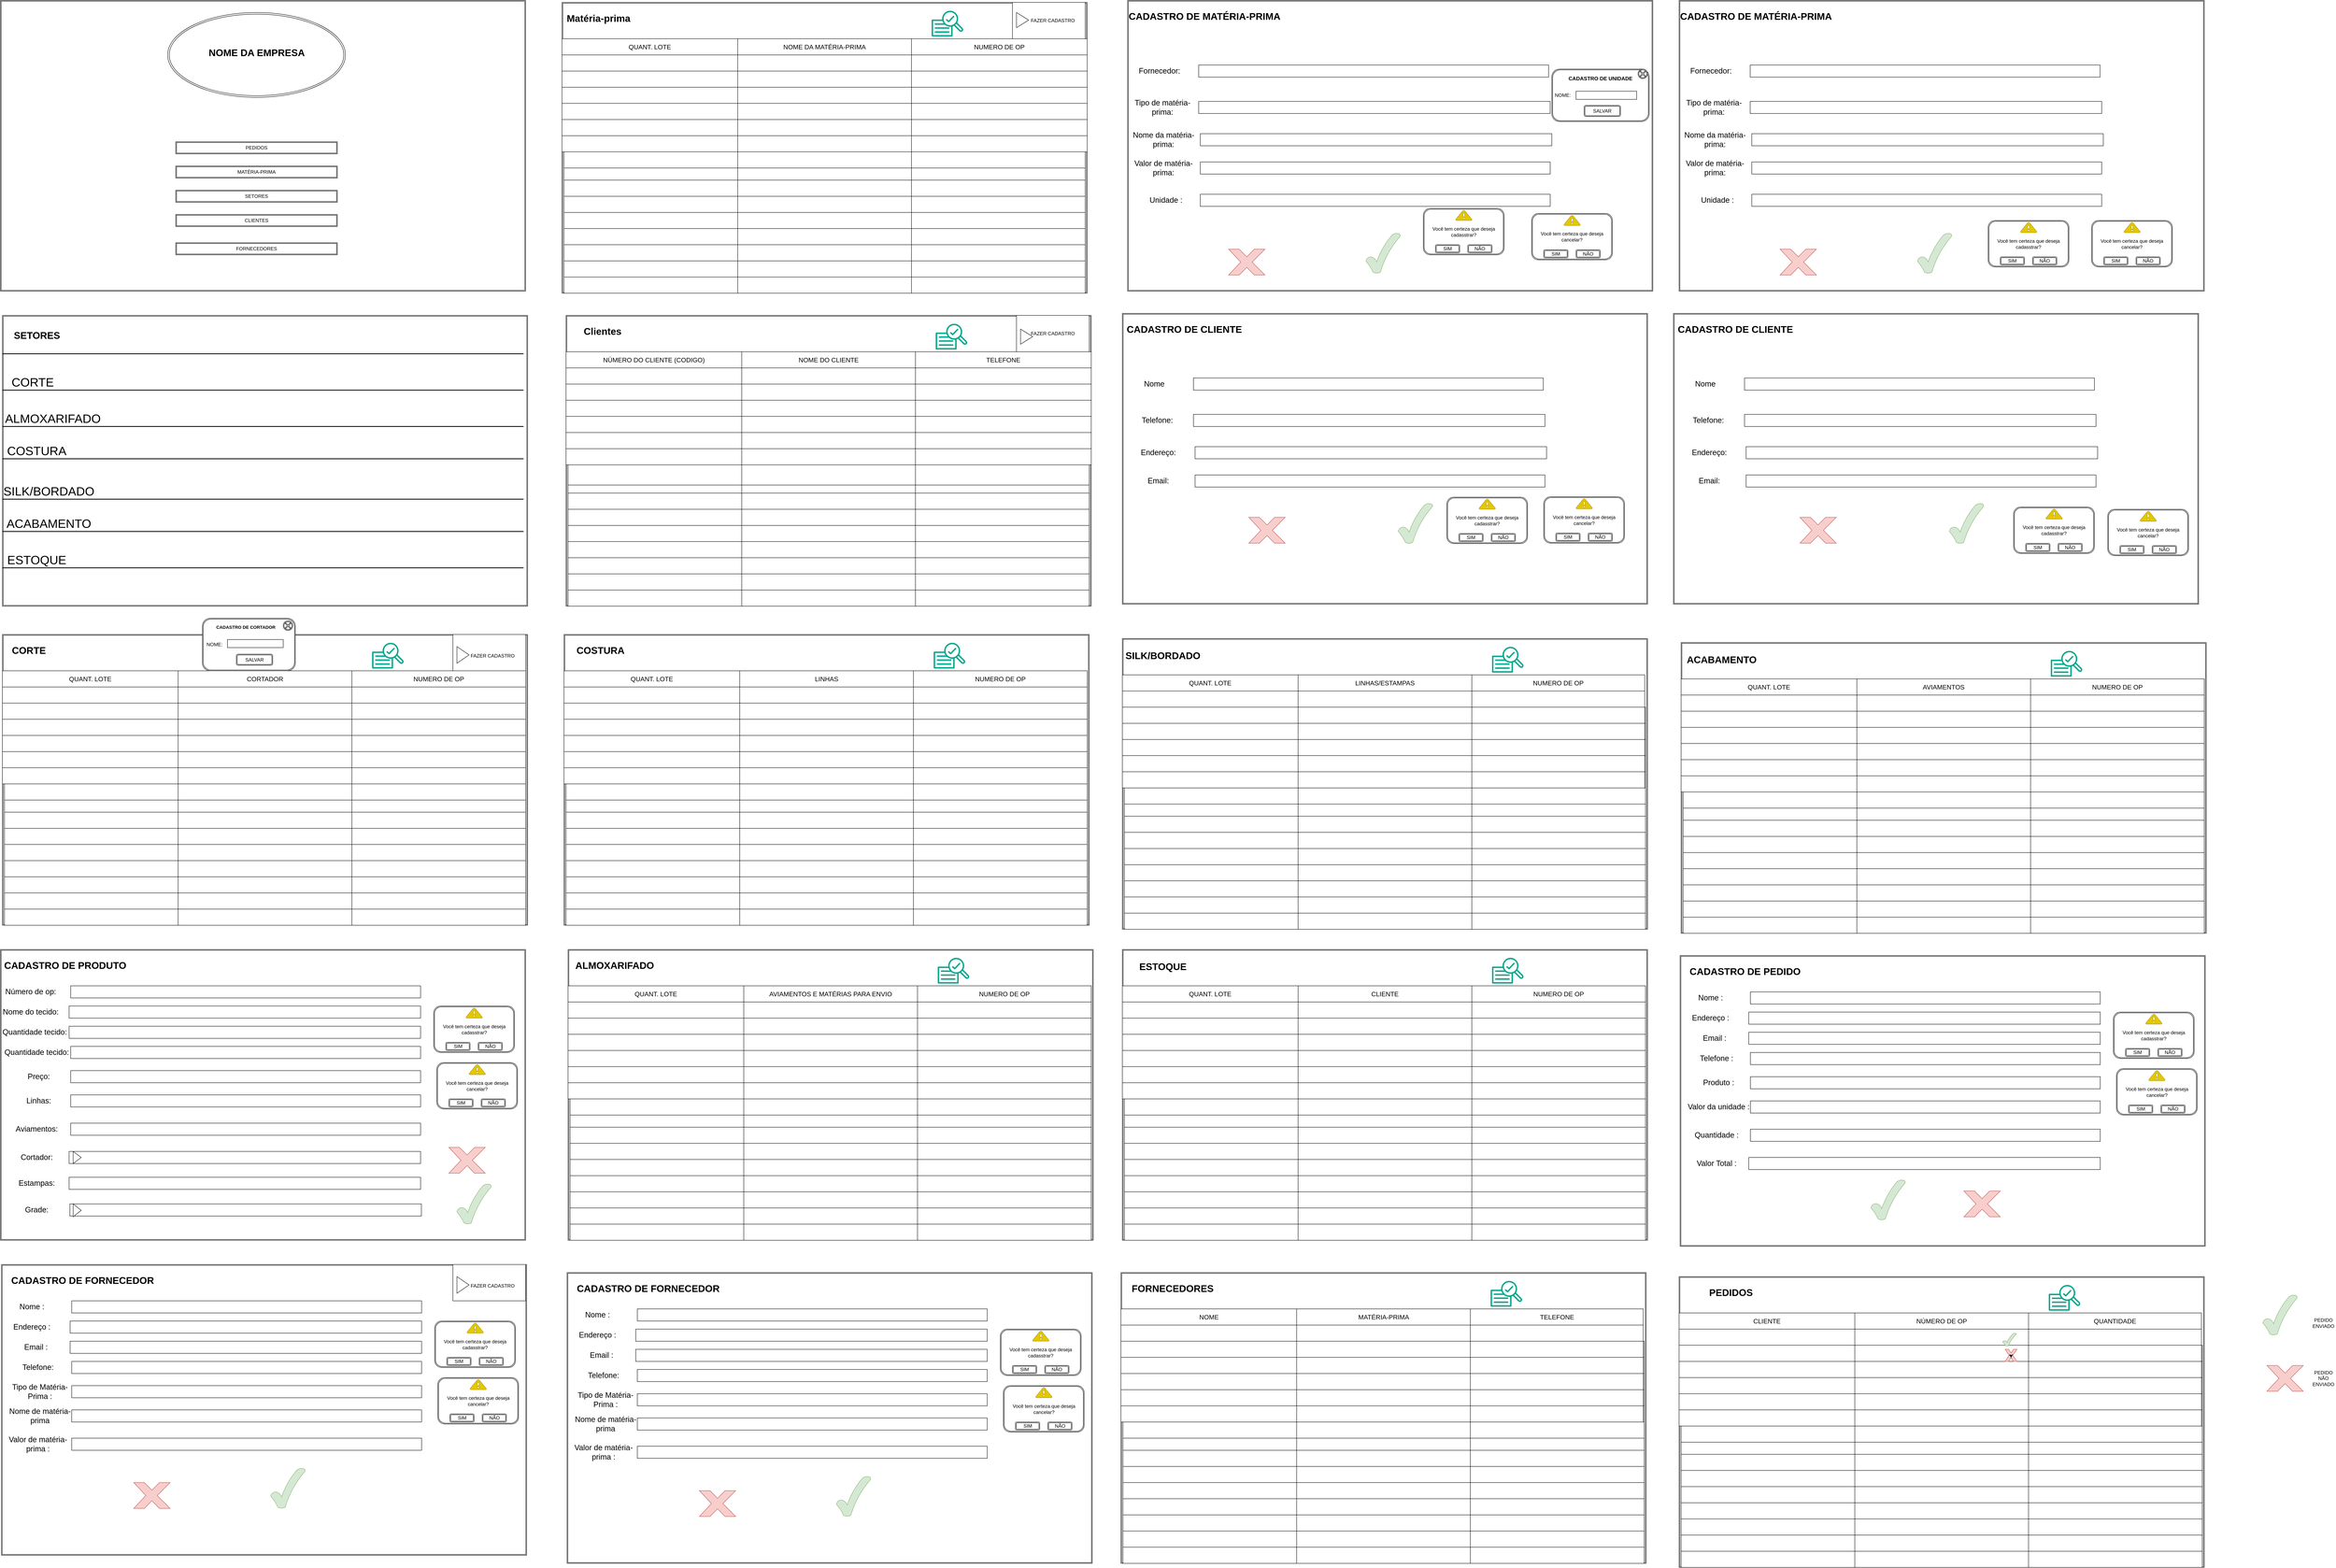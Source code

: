 <mxfile version="24.6.0" type="device">
  <diagram name="Página-1" id="2yRvHOjsj5oGMMg_8THE">
    <mxGraphModel dx="2734" dy="2609" grid="1" gridSize="10" guides="1" tooltips="1" connect="1" arrows="1" fold="1" page="1" pageScale="1" pageWidth="827" pageHeight="1169" math="0" shadow="0">
      <root>
        <mxCell id="0" />
        <mxCell id="1" parent="0" />
        <mxCell id="O9dNJHrgo5A4qS5CQD0v-1" value="" style="shape=ext;double=1;rounded=0;whiteSpace=wrap;html=1;" parent="1" vertex="1">
          <mxGeometry y="-1160" width="1300" height="720" as="geometry" />
        </mxCell>
        <mxCell id="O9dNJHrgo5A4qS5CQD0v-2" value="" style="shape=ext;double=1;rounded=0;whiteSpace=wrap;html=1;" parent="1" vertex="1">
          <mxGeometry x="5" y="-380" width="1300" height="720" as="geometry" />
        </mxCell>
        <mxCell id="O9dNJHrgo5A4qS5CQD0v-3" value="" style="shape=ext;double=1;rounded=0;whiteSpace=wrap;html=1;" parent="1" vertex="1">
          <mxGeometry x="5" y="410" width="1300" height="720" as="geometry" />
        </mxCell>
        <mxCell id="O9dNJHrgo5A4qS5CQD0v-4" value="" style="shape=ext;double=1;rounded=0;whiteSpace=wrap;html=1;" parent="1" vertex="1">
          <mxGeometry y="1190" width="1300" height="720" as="geometry" />
        </mxCell>
        <mxCell id="O9dNJHrgo5A4qS5CQD0v-6" value="" style="ellipse;shape=doubleEllipse;whiteSpace=wrap;html=1;" parent="1" vertex="1">
          <mxGeometry x="414" y="-1130" width="440" height="210" as="geometry" />
        </mxCell>
        <mxCell id="O9dNJHrgo5A4qS5CQD0v-7" value="NOME DA EMPRESA" style="text;strokeColor=none;fillColor=none;html=1;fontSize=24;fontStyle=1;verticalAlign=middle;align=center;" parent="1" vertex="1">
          <mxGeometry x="584" y="-1050" width="100" height="40" as="geometry" />
        </mxCell>
        <mxCell id="O9dNJHrgo5A4qS5CQD0v-8" value="PEDIDOS" style="shape=ext;double=1;rounded=0;whiteSpace=wrap;html=1;" parent="1" vertex="1">
          <mxGeometry x="434" y="-810" width="400" height="30" as="geometry" />
        </mxCell>
        <mxCell id="O9dNJHrgo5A4qS5CQD0v-9" value="MATÉRIA-PRIMA" style="shape=ext;double=1;rounded=0;whiteSpace=wrap;html=1;" parent="1" vertex="1">
          <mxGeometry x="434" y="-750" width="400" height="30" as="geometry" />
        </mxCell>
        <mxCell id="O9dNJHrgo5A4qS5CQD0v-10" value="SETORES" style="shape=ext;double=1;rounded=0;whiteSpace=wrap;html=1;" parent="1" vertex="1">
          <mxGeometry x="434" y="-690" width="400" height="30" as="geometry" />
        </mxCell>
        <mxCell id="O9dNJHrgo5A4qS5CQD0v-11" value="CLIENTES" style="shape=ext;double=1;rounded=0;whiteSpace=wrap;html=1;" parent="1" vertex="1">
          <mxGeometry x="434" y="-630" width="400" height="30" as="geometry" />
        </mxCell>
        <mxCell id="O9dNJHrgo5A4qS5CQD0v-12" value="FORNECEDORES" style="shape=ext;double=1;rounded=0;whiteSpace=wrap;html=1;" parent="1" vertex="1">
          <mxGeometry x="434" y="-560" width="400" height="30" as="geometry" />
        </mxCell>
        <mxCell id="gfBkvtnDgXWYT2LQbwVh-1" value="SETORES" style="text;strokeColor=none;fillColor=none;html=1;fontSize=24;fontStyle=1;verticalAlign=middle;align=center;" parent="1" vertex="1">
          <mxGeometry x="40" y="-350" width="100" height="40" as="geometry" />
        </mxCell>
        <mxCell id="gfBkvtnDgXWYT2LQbwVh-5" value="" style="line;strokeWidth=2;html=1;" parent="1" vertex="1">
          <mxGeometry x="5" y="-290" width="1290" height="10" as="geometry" />
        </mxCell>
        <mxCell id="gfBkvtnDgXWYT2LQbwVh-6" value="" style="line;strokeWidth=2;html=1;" parent="1" vertex="1">
          <mxGeometry x="5" y="-200" width="1290" height="10" as="geometry" />
        </mxCell>
        <mxCell id="gfBkvtnDgXWYT2LQbwVh-7" value="" style="line;strokeWidth=2;html=1;" parent="1" vertex="1">
          <mxGeometry x="5" y="-30" width="1290" height="10" as="geometry" />
        </mxCell>
        <mxCell id="gfBkvtnDgXWYT2LQbwVh-8" value="" style="line;strokeWidth=2;html=1;" parent="1" vertex="1">
          <mxGeometry x="5" y="-110" width="1290" height="10" as="geometry" />
        </mxCell>
        <mxCell id="gfBkvtnDgXWYT2LQbwVh-9" value="" style="line;strokeWidth=2;html=1;" parent="1" vertex="1">
          <mxGeometry x="5" y="240" width="1290" height="10" as="geometry" />
        </mxCell>
        <mxCell id="gfBkvtnDgXWYT2LQbwVh-10" value="" style="line;strokeWidth=2;html=1;" parent="1" vertex="1">
          <mxGeometry x="5" y="70" width="1290" height="10" as="geometry" />
        </mxCell>
        <mxCell id="gfBkvtnDgXWYT2LQbwVh-11" value="" style="line;strokeWidth=2;html=1;" parent="1" vertex="1">
          <mxGeometry x="5" y="150" width="1290" height="10" as="geometry" />
        </mxCell>
        <mxCell id="gfBkvtnDgXWYT2LQbwVh-12" value="CORTE" style="text;html=1;align=center;verticalAlign=middle;whiteSpace=wrap;rounded=0;fontSize=30;" parent="1" vertex="1">
          <mxGeometry x="30" y="-230" width="100" height="30" as="geometry" />
        </mxCell>
        <mxCell id="gfBkvtnDgXWYT2LQbwVh-14" value="ALMOXARIFADO" style="text;html=1;align=center;verticalAlign=middle;whiteSpace=wrap;rounded=0;fontSize=30;" parent="1" vertex="1">
          <mxGeometry x="80" y="-140" width="100" height="30" as="geometry" />
        </mxCell>
        <mxCell id="gfBkvtnDgXWYT2LQbwVh-18" style="edgeStyle=orthogonalEdgeStyle;rounded=0;orthogonalLoop=1;jettySize=auto;html=1;exitX=0.5;exitY=1;exitDx=0;exitDy=0;" parent="1" source="gfBkvtnDgXWYT2LQbwVh-14" target="gfBkvtnDgXWYT2LQbwVh-14" edge="1">
          <mxGeometry relative="1" as="geometry" />
        </mxCell>
        <mxCell id="gfBkvtnDgXWYT2LQbwVh-19" value="COSTURA" style="text;html=1;align=center;verticalAlign=middle;whiteSpace=wrap;rounded=0;fontSize=30;" parent="1" vertex="1">
          <mxGeometry x="40" y="-60" width="100" height="30" as="geometry" />
        </mxCell>
        <mxCell id="gfBkvtnDgXWYT2LQbwVh-20" value="SILK/BORDADO" style="text;html=1;align=center;verticalAlign=middle;whiteSpace=wrap;rounded=0;fontSize=30;" parent="1" vertex="1">
          <mxGeometry x="70" y="40" width="100" height="30" as="geometry" />
        </mxCell>
        <mxCell id="gfBkvtnDgXWYT2LQbwVh-21" value="ACABAMENTO" style="text;html=1;align=center;verticalAlign=middle;whiteSpace=wrap;rounded=0;fontSize=30;" parent="1" vertex="1">
          <mxGeometry x="70" y="120" width="100" height="30" as="geometry" />
        </mxCell>
        <mxCell id="gfBkvtnDgXWYT2LQbwVh-22" value="ESTOQUE" style="text;html=1;align=center;verticalAlign=middle;whiteSpace=wrap;rounded=0;fontSize=30;" parent="1" vertex="1">
          <mxGeometry x="40" y="210" width="100" height="30" as="geometry" />
        </mxCell>
        <mxCell id="gfBkvtnDgXWYT2LQbwVh-23" value="CORTE" style="text;strokeColor=none;fillColor=none;html=1;fontSize=24;fontStyle=1;verticalAlign=middle;align=center;" parent="1" vertex="1">
          <mxGeometry x="20" y="430" width="100" height="40" as="geometry" />
        </mxCell>
        <mxCell id="gfBkvtnDgXWYT2LQbwVh-24" style="edgeStyle=orthogonalEdgeStyle;rounded=0;orthogonalLoop=1;jettySize=auto;html=1;exitX=0.5;exitY=1;exitDx=0;exitDy=0;" parent="1" source="gfBkvtnDgXWYT2LQbwVh-23" target="gfBkvtnDgXWYT2LQbwVh-23" edge="1">
          <mxGeometry relative="1" as="geometry" />
        </mxCell>
        <mxCell id="gfBkvtnDgXWYT2LQbwVh-25" value="" style="shape=table;startSize=0;container=1;collapsible=0;childLayout=tableLayout;fontSize=16;" parent="1" vertex="1">
          <mxGeometry x="10" y="580" width="1290" height="280" as="geometry" />
        </mxCell>
        <mxCell id="gfBkvtnDgXWYT2LQbwVh-26" value="" style="shape=tableRow;horizontal=0;startSize=0;swimlaneHead=0;swimlaneBody=0;strokeColor=inherit;top=0;left=0;bottom=0;right=0;collapsible=0;dropTarget=0;fillColor=none;points=[[0,0.5],[1,0.5]];portConstraint=eastwest;fontSize=16;" parent="gfBkvtnDgXWYT2LQbwVh-25" vertex="1">
          <mxGeometry width="1290" height="40" as="geometry" />
        </mxCell>
        <mxCell id="gfBkvtnDgXWYT2LQbwVh-27" value="QUANT. LOTE" style="shape=partialRectangle;html=1;whiteSpace=wrap;connectable=0;strokeColor=inherit;overflow=hidden;fillColor=none;top=0;left=0;bottom=0;right=0;pointerEvents=1;fontSize=16;" parent="gfBkvtnDgXWYT2LQbwVh-26" vertex="1">
          <mxGeometry width="430" height="40" as="geometry">
            <mxRectangle width="430" height="40" as="alternateBounds" />
          </mxGeometry>
        </mxCell>
        <mxCell id="gfBkvtnDgXWYT2LQbwVh-28" value="CORTADOR" style="shape=partialRectangle;html=1;whiteSpace=wrap;connectable=0;strokeColor=inherit;overflow=hidden;fillColor=none;top=0;left=0;bottom=0;right=0;pointerEvents=1;fontSize=16;" parent="gfBkvtnDgXWYT2LQbwVh-26" vertex="1">
          <mxGeometry x="430" width="430" height="40" as="geometry">
            <mxRectangle width="430" height="40" as="alternateBounds" />
          </mxGeometry>
        </mxCell>
        <mxCell id="gfBkvtnDgXWYT2LQbwVh-29" value="NUMERO DE OP" style="shape=partialRectangle;html=1;whiteSpace=wrap;connectable=0;strokeColor=inherit;overflow=hidden;fillColor=none;top=0;left=0;bottom=0;right=0;pointerEvents=1;fontSize=16;" parent="gfBkvtnDgXWYT2LQbwVh-26" vertex="1">
          <mxGeometry x="860" width="430" height="40" as="geometry">
            <mxRectangle width="430" height="40" as="alternateBounds" />
          </mxGeometry>
        </mxCell>
        <mxCell id="gfBkvtnDgXWYT2LQbwVh-30" value="" style="shape=tableRow;horizontal=0;startSize=0;swimlaneHead=0;swimlaneBody=0;strokeColor=inherit;top=0;left=0;bottom=0;right=0;collapsible=0;dropTarget=0;fillColor=none;points=[[0,0.5],[1,0.5]];portConstraint=eastwest;fontSize=16;" parent="gfBkvtnDgXWYT2LQbwVh-25" vertex="1">
          <mxGeometry y="40" width="1290" height="40" as="geometry" />
        </mxCell>
        <mxCell id="gfBkvtnDgXWYT2LQbwVh-31" value="" style="shape=partialRectangle;html=1;whiteSpace=wrap;connectable=0;strokeColor=inherit;overflow=hidden;fillColor=none;top=0;left=0;bottom=0;right=0;pointerEvents=1;fontSize=16;" parent="gfBkvtnDgXWYT2LQbwVh-30" vertex="1">
          <mxGeometry width="430" height="40" as="geometry">
            <mxRectangle width="430" height="40" as="alternateBounds" />
          </mxGeometry>
        </mxCell>
        <mxCell id="gfBkvtnDgXWYT2LQbwVh-32" value="" style="shape=partialRectangle;html=1;whiteSpace=wrap;connectable=0;strokeColor=inherit;overflow=hidden;fillColor=none;top=0;left=0;bottom=0;right=0;pointerEvents=1;fontSize=16;" parent="gfBkvtnDgXWYT2LQbwVh-30" vertex="1">
          <mxGeometry x="430" width="430" height="40" as="geometry">
            <mxRectangle width="430" height="40" as="alternateBounds" />
          </mxGeometry>
        </mxCell>
        <mxCell id="gfBkvtnDgXWYT2LQbwVh-33" value="" style="shape=partialRectangle;html=1;whiteSpace=wrap;connectable=0;strokeColor=inherit;overflow=hidden;fillColor=none;top=0;left=0;bottom=0;right=0;pointerEvents=1;fontSize=16;" parent="gfBkvtnDgXWYT2LQbwVh-30" vertex="1">
          <mxGeometry x="860" width="430" height="40" as="geometry">
            <mxRectangle width="430" height="40" as="alternateBounds" />
          </mxGeometry>
        </mxCell>
        <mxCell id="gfBkvtnDgXWYT2LQbwVh-34" value="" style="shape=tableRow;horizontal=0;startSize=0;swimlaneHead=0;swimlaneBody=0;strokeColor=inherit;top=0;left=0;bottom=0;right=0;collapsible=0;dropTarget=0;fillColor=none;points=[[0,0.5],[1,0.5]];portConstraint=eastwest;fontSize=16;" parent="gfBkvtnDgXWYT2LQbwVh-25" vertex="1">
          <mxGeometry y="80" width="1290" height="40" as="geometry" />
        </mxCell>
        <mxCell id="gfBkvtnDgXWYT2LQbwVh-35" value="" style="shape=partialRectangle;html=1;whiteSpace=wrap;connectable=0;strokeColor=inherit;overflow=hidden;fillColor=none;top=0;left=0;bottom=0;right=0;pointerEvents=1;fontSize=16;" parent="gfBkvtnDgXWYT2LQbwVh-34" vertex="1">
          <mxGeometry width="430" height="40" as="geometry">
            <mxRectangle width="430" height="40" as="alternateBounds" />
          </mxGeometry>
        </mxCell>
        <mxCell id="gfBkvtnDgXWYT2LQbwVh-36" value="" style="shape=partialRectangle;html=1;whiteSpace=wrap;connectable=0;strokeColor=inherit;overflow=hidden;fillColor=none;top=0;left=0;bottom=0;right=0;pointerEvents=1;fontSize=16;" parent="gfBkvtnDgXWYT2LQbwVh-34" vertex="1">
          <mxGeometry x="430" width="430" height="40" as="geometry">
            <mxRectangle width="430" height="40" as="alternateBounds" />
          </mxGeometry>
        </mxCell>
        <mxCell id="gfBkvtnDgXWYT2LQbwVh-37" value="" style="shape=partialRectangle;html=1;whiteSpace=wrap;connectable=0;strokeColor=inherit;overflow=hidden;fillColor=none;top=0;left=0;bottom=0;right=0;pointerEvents=1;fontSize=16;" parent="gfBkvtnDgXWYT2LQbwVh-34" vertex="1">
          <mxGeometry x="860" width="430" height="40" as="geometry">
            <mxRectangle width="430" height="40" as="alternateBounds" />
          </mxGeometry>
        </mxCell>
        <mxCell id="gfBkvtnDgXWYT2LQbwVh-38" value="" style="shape=tableRow;horizontal=0;startSize=0;swimlaneHead=0;swimlaneBody=0;strokeColor=inherit;top=0;left=0;bottom=0;right=0;collapsible=0;dropTarget=0;fillColor=none;points=[[0,0.5],[1,0.5]];portConstraint=eastwest;fontSize=16;" parent="gfBkvtnDgXWYT2LQbwVh-25" vertex="1">
          <mxGeometry y="120" width="1290" height="40" as="geometry" />
        </mxCell>
        <mxCell id="gfBkvtnDgXWYT2LQbwVh-39" value="" style="shape=partialRectangle;html=1;whiteSpace=wrap;connectable=0;strokeColor=inherit;overflow=hidden;fillColor=none;top=0;left=0;bottom=0;right=0;pointerEvents=1;fontSize=16;" parent="gfBkvtnDgXWYT2LQbwVh-38" vertex="1">
          <mxGeometry width="430" height="40" as="geometry">
            <mxRectangle width="430" height="40" as="alternateBounds" />
          </mxGeometry>
        </mxCell>
        <mxCell id="gfBkvtnDgXWYT2LQbwVh-40" value="" style="shape=partialRectangle;html=1;whiteSpace=wrap;connectable=0;strokeColor=inherit;overflow=hidden;fillColor=none;top=0;left=0;bottom=0;right=0;pointerEvents=1;fontSize=16;" parent="gfBkvtnDgXWYT2LQbwVh-38" vertex="1">
          <mxGeometry x="430" width="430" height="40" as="geometry">
            <mxRectangle width="430" height="40" as="alternateBounds" />
          </mxGeometry>
        </mxCell>
        <mxCell id="gfBkvtnDgXWYT2LQbwVh-41" value="" style="shape=partialRectangle;html=1;whiteSpace=wrap;connectable=0;strokeColor=inherit;overflow=hidden;fillColor=none;top=0;left=0;bottom=0;right=0;pointerEvents=1;fontSize=16;" parent="gfBkvtnDgXWYT2LQbwVh-38" vertex="1">
          <mxGeometry x="860" width="430" height="40" as="geometry">
            <mxRectangle width="430" height="40" as="alternateBounds" />
          </mxGeometry>
        </mxCell>
        <mxCell id="gfBkvtnDgXWYT2LQbwVh-42" value="" style="shape=tableRow;horizontal=0;startSize=0;swimlaneHead=0;swimlaneBody=0;strokeColor=inherit;top=0;left=0;bottom=0;right=0;collapsible=0;dropTarget=0;fillColor=none;points=[[0,0.5],[1,0.5]];portConstraint=eastwest;fontSize=16;" parent="gfBkvtnDgXWYT2LQbwVh-25" vertex="1">
          <mxGeometry y="160" width="1290" height="40" as="geometry" />
        </mxCell>
        <mxCell id="gfBkvtnDgXWYT2LQbwVh-43" value="" style="shape=partialRectangle;html=1;whiteSpace=wrap;connectable=0;strokeColor=inherit;overflow=hidden;fillColor=none;top=0;left=0;bottom=0;right=0;pointerEvents=1;fontSize=16;" parent="gfBkvtnDgXWYT2LQbwVh-42" vertex="1">
          <mxGeometry width="430" height="40" as="geometry">
            <mxRectangle width="430" height="40" as="alternateBounds" />
          </mxGeometry>
        </mxCell>
        <mxCell id="gfBkvtnDgXWYT2LQbwVh-44" value="" style="shape=partialRectangle;html=1;whiteSpace=wrap;connectable=0;strokeColor=inherit;overflow=hidden;fillColor=none;top=0;left=0;bottom=0;right=0;pointerEvents=1;fontSize=16;" parent="gfBkvtnDgXWYT2LQbwVh-42" vertex="1">
          <mxGeometry x="430" width="430" height="40" as="geometry">
            <mxRectangle width="430" height="40" as="alternateBounds" />
          </mxGeometry>
        </mxCell>
        <mxCell id="gfBkvtnDgXWYT2LQbwVh-45" value="" style="shape=partialRectangle;html=1;whiteSpace=wrap;connectable=0;strokeColor=inherit;overflow=hidden;fillColor=none;top=0;left=0;bottom=0;right=0;pointerEvents=1;fontSize=16;" parent="gfBkvtnDgXWYT2LQbwVh-42" vertex="1">
          <mxGeometry x="860" width="430" height="40" as="geometry">
            <mxRectangle width="430" height="40" as="alternateBounds" />
          </mxGeometry>
        </mxCell>
        <mxCell id="gfBkvtnDgXWYT2LQbwVh-46" value="" style="shape=tableRow;horizontal=0;startSize=0;swimlaneHead=0;swimlaneBody=0;strokeColor=inherit;top=0;left=0;bottom=0;right=0;collapsible=0;dropTarget=0;fillColor=none;points=[[0,0.5],[1,0.5]];portConstraint=eastwest;fontSize=16;" parent="gfBkvtnDgXWYT2LQbwVh-25" vertex="1">
          <mxGeometry y="200" width="1290" height="40" as="geometry" />
        </mxCell>
        <mxCell id="gfBkvtnDgXWYT2LQbwVh-47" value="" style="shape=partialRectangle;html=1;whiteSpace=wrap;connectable=0;strokeColor=inherit;overflow=hidden;fillColor=none;top=0;left=0;bottom=0;right=0;pointerEvents=1;fontSize=16;" parent="gfBkvtnDgXWYT2LQbwVh-46" vertex="1">
          <mxGeometry width="430" height="40" as="geometry">
            <mxRectangle width="430" height="40" as="alternateBounds" />
          </mxGeometry>
        </mxCell>
        <mxCell id="gfBkvtnDgXWYT2LQbwVh-48" value="" style="shape=partialRectangle;html=1;whiteSpace=wrap;connectable=0;strokeColor=inherit;overflow=hidden;fillColor=none;top=0;left=0;bottom=0;right=0;pointerEvents=1;fontSize=16;" parent="gfBkvtnDgXWYT2LQbwVh-46" vertex="1">
          <mxGeometry x="430" width="430" height="40" as="geometry">
            <mxRectangle width="430" height="40" as="alternateBounds" />
          </mxGeometry>
        </mxCell>
        <mxCell id="gfBkvtnDgXWYT2LQbwVh-49" value="" style="shape=partialRectangle;html=1;whiteSpace=wrap;connectable=0;strokeColor=inherit;overflow=hidden;fillColor=none;top=0;left=0;bottom=0;right=0;pointerEvents=1;fontSize=16;" parent="gfBkvtnDgXWYT2LQbwVh-46" vertex="1">
          <mxGeometry x="860" width="430" height="40" as="geometry">
            <mxRectangle width="430" height="40" as="alternateBounds" />
          </mxGeometry>
        </mxCell>
        <mxCell id="gfBkvtnDgXWYT2LQbwVh-50" value="" style="shape=tableRow;horizontal=0;startSize=0;swimlaneHead=0;swimlaneBody=0;strokeColor=inherit;top=0;left=0;bottom=0;right=0;collapsible=0;dropTarget=0;fillColor=none;points=[[0,0.5],[1,0.5]];portConstraint=eastwest;fontSize=16;" parent="gfBkvtnDgXWYT2LQbwVh-25" vertex="1">
          <mxGeometry y="240" width="1290" height="40" as="geometry" />
        </mxCell>
        <mxCell id="gfBkvtnDgXWYT2LQbwVh-51" value="" style="shape=partialRectangle;html=1;whiteSpace=wrap;connectable=0;strokeColor=inherit;overflow=hidden;fillColor=none;top=0;left=0;bottom=0;right=0;pointerEvents=1;fontSize=16;" parent="gfBkvtnDgXWYT2LQbwVh-50" vertex="1">
          <mxGeometry width="430" height="40" as="geometry">
            <mxRectangle width="430" height="40" as="alternateBounds" />
          </mxGeometry>
        </mxCell>
        <mxCell id="gfBkvtnDgXWYT2LQbwVh-52" value="" style="shape=partialRectangle;html=1;whiteSpace=wrap;connectable=0;strokeColor=inherit;overflow=hidden;fillColor=none;top=0;left=0;bottom=0;right=0;pointerEvents=1;fontSize=16;" parent="gfBkvtnDgXWYT2LQbwVh-50" vertex="1">
          <mxGeometry x="430" width="430" height="40" as="geometry">
            <mxRectangle width="430" height="40" as="alternateBounds" />
          </mxGeometry>
        </mxCell>
        <mxCell id="gfBkvtnDgXWYT2LQbwVh-53" value="" style="shape=partialRectangle;html=1;whiteSpace=wrap;connectable=0;strokeColor=inherit;overflow=hidden;fillColor=none;top=0;left=0;bottom=0;right=0;pointerEvents=1;fontSize=16;" parent="gfBkvtnDgXWYT2LQbwVh-50" vertex="1">
          <mxGeometry x="860" width="430" height="40" as="geometry">
            <mxRectangle width="430" height="40" as="alternateBounds" />
          </mxGeometry>
        </mxCell>
        <mxCell id="gfBkvtnDgXWYT2LQbwVh-83" value="" style="shape=table;startSize=0;container=1;collapsible=0;childLayout=tableLayout;fontSize=16;" parent="1" vertex="1">
          <mxGeometry x="10" y="850" width="1290" height="280" as="geometry" />
        </mxCell>
        <mxCell id="gfBkvtnDgXWYT2LQbwVh-84" value="" style="shape=tableRow;horizontal=0;startSize=0;swimlaneHead=0;swimlaneBody=0;strokeColor=inherit;top=0;left=0;bottom=0;right=0;collapsible=0;dropTarget=0;fillColor=none;points=[[0,0.5],[1,0.5]];portConstraint=eastwest;fontSize=16;" parent="gfBkvtnDgXWYT2LQbwVh-83" vertex="1">
          <mxGeometry width="1290" height="40" as="geometry" />
        </mxCell>
        <mxCell id="gfBkvtnDgXWYT2LQbwVh-85" value="" style="shape=partialRectangle;html=1;whiteSpace=wrap;connectable=0;strokeColor=inherit;overflow=hidden;fillColor=none;top=0;left=0;bottom=0;right=0;pointerEvents=1;fontSize=16;" parent="gfBkvtnDgXWYT2LQbwVh-84" vertex="1">
          <mxGeometry width="430" height="40" as="geometry">
            <mxRectangle width="430" height="40" as="alternateBounds" />
          </mxGeometry>
        </mxCell>
        <mxCell id="gfBkvtnDgXWYT2LQbwVh-86" value="" style="shape=partialRectangle;html=1;whiteSpace=wrap;connectable=0;strokeColor=inherit;overflow=hidden;fillColor=none;top=0;left=0;bottom=0;right=0;pointerEvents=1;fontSize=16;" parent="gfBkvtnDgXWYT2LQbwVh-84" vertex="1">
          <mxGeometry x="430" width="430" height="40" as="geometry">
            <mxRectangle width="430" height="40" as="alternateBounds" />
          </mxGeometry>
        </mxCell>
        <mxCell id="gfBkvtnDgXWYT2LQbwVh-87" value="" style="shape=partialRectangle;html=1;whiteSpace=wrap;connectable=0;strokeColor=inherit;overflow=hidden;fillColor=none;top=0;left=0;bottom=0;right=0;pointerEvents=1;fontSize=16;" parent="gfBkvtnDgXWYT2LQbwVh-84" vertex="1">
          <mxGeometry x="860" width="430" height="40" as="geometry">
            <mxRectangle width="430" height="40" as="alternateBounds" />
          </mxGeometry>
        </mxCell>
        <mxCell id="gfBkvtnDgXWYT2LQbwVh-88" value="" style="shape=tableRow;horizontal=0;startSize=0;swimlaneHead=0;swimlaneBody=0;strokeColor=inherit;top=0;left=0;bottom=0;right=0;collapsible=0;dropTarget=0;fillColor=none;points=[[0,0.5],[1,0.5]];portConstraint=eastwest;fontSize=16;" parent="gfBkvtnDgXWYT2LQbwVh-83" vertex="1">
          <mxGeometry y="40" width="1290" height="40" as="geometry" />
        </mxCell>
        <mxCell id="gfBkvtnDgXWYT2LQbwVh-89" value="" style="shape=partialRectangle;html=1;whiteSpace=wrap;connectable=0;strokeColor=inherit;overflow=hidden;fillColor=none;top=0;left=0;bottom=0;right=0;pointerEvents=1;fontSize=16;" parent="gfBkvtnDgXWYT2LQbwVh-88" vertex="1">
          <mxGeometry width="430" height="40" as="geometry">
            <mxRectangle width="430" height="40" as="alternateBounds" />
          </mxGeometry>
        </mxCell>
        <mxCell id="gfBkvtnDgXWYT2LQbwVh-90" value="" style="shape=partialRectangle;html=1;whiteSpace=wrap;connectable=0;strokeColor=inherit;overflow=hidden;fillColor=none;top=0;left=0;bottom=0;right=0;pointerEvents=1;fontSize=16;" parent="gfBkvtnDgXWYT2LQbwVh-88" vertex="1">
          <mxGeometry x="430" width="430" height="40" as="geometry">
            <mxRectangle width="430" height="40" as="alternateBounds" />
          </mxGeometry>
        </mxCell>
        <mxCell id="gfBkvtnDgXWYT2LQbwVh-91" value="" style="shape=partialRectangle;html=1;whiteSpace=wrap;connectable=0;strokeColor=inherit;overflow=hidden;fillColor=none;top=0;left=0;bottom=0;right=0;pointerEvents=1;fontSize=16;" parent="gfBkvtnDgXWYT2LQbwVh-88" vertex="1">
          <mxGeometry x="860" width="430" height="40" as="geometry">
            <mxRectangle width="430" height="40" as="alternateBounds" />
          </mxGeometry>
        </mxCell>
        <mxCell id="gfBkvtnDgXWYT2LQbwVh-92" value="" style="shape=tableRow;horizontal=0;startSize=0;swimlaneHead=0;swimlaneBody=0;strokeColor=inherit;top=0;left=0;bottom=0;right=0;collapsible=0;dropTarget=0;fillColor=none;points=[[0,0.5],[1,0.5]];portConstraint=eastwest;fontSize=16;" parent="gfBkvtnDgXWYT2LQbwVh-83" vertex="1">
          <mxGeometry y="80" width="1290" height="40" as="geometry" />
        </mxCell>
        <mxCell id="gfBkvtnDgXWYT2LQbwVh-93" value="" style="shape=partialRectangle;html=1;whiteSpace=wrap;connectable=0;strokeColor=inherit;overflow=hidden;fillColor=none;top=0;left=0;bottom=0;right=0;pointerEvents=1;fontSize=16;" parent="gfBkvtnDgXWYT2LQbwVh-92" vertex="1">
          <mxGeometry width="430" height="40" as="geometry">
            <mxRectangle width="430" height="40" as="alternateBounds" />
          </mxGeometry>
        </mxCell>
        <mxCell id="gfBkvtnDgXWYT2LQbwVh-94" value="" style="shape=partialRectangle;html=1;whiteSpace=wrap;connectable=0;strokeColor=inherit;overflow=hidden;fillColor=none;top=0;left=0;bottom=0;right=0;pointerEvents=1;fontSize=16;" parent="gfBkvtnDgXWYT2LQbwVh-92" vertex="1">
          <mxGeometry x="430" width="430" height="40" as="geometry">
            <mxRectangle width="430" height="40" as="alternateBounds" />
          </mxGeometry>
        </mxCell>
        <mxCell id="gfBkvtnDgXWYT2LQbwVh-95" value="" style="shape=partialRectangle;html=1;whiteSpace=wrap;connectable=0;strokeColor=inherit;overflow=hidden;fillColor=none;top=0;left=0;bottom=0;right=0;pointerEvents=1;fontSize=16;" parent="gfBkvtnDgXWYT2LQbwVh-92" vertex="1">
          <mxGeometry x="860" width="430" height="40" as="geometry">
            <mxRectangle width="430" height="40" as="alternateBounds" />
          </mxGeometry>
        </mxCell>
        <mxCell id="gfBkvtnDgXWYT2LQbwVh-96" value="" style="shape=tableRow;horizontal=0;startSize=0;swimlaneHead=0;swimlaneBody=0;strokeColor=inherit;top=0;left=0;bottom=0;right=0;collapsible=0;dropTarget=0;fillColor=none;points=[[0,0.5],[1,0.5]];portConstraint=eastwest;fontSize=16;" parent="gfBkvtnDgXWYT2LQbwVh-83" vertex="1">
          <mxGeometry y="120" width="1290" height="40" as="geometry" />
        </mxCell>
        <mxCell id="gfBkvtnDgXWYT2LQbwVh-97" value="" style="shape=partialRectangle;html=1;whiteSpace=wrap;connectable=0;strokeColor=inherit;overflow=hidden;fillColor=none;top=0;left=0;bottom=0;right=0;pointerEvents=1;fontSize=16;" parent="gfBkvtnDgXWYT2LQbwVh-96" vertex="1">
          <mxGeometry width="430" height="40" as="geometry">
            <mxRectangle width="430" height="40" as="alternateBounds" />
          </mxGeometry>
        </mxCell>
        <mxCell id="gfBkvtnDgXWYT2LQbwVh-98" value="" style="shape=partialRectangle;html=1;whiteSpace=wrap;connectable=0;strokeColor=inherit;overflow=hidden;fillColor=none;top=0;left=0;bottom=0;right=0;pointerEvents=1;fontSize=16;" parent="gfBkvtnDgXWYT2LQbwVh-96" vertex="1">
          <mxGeometry x="430" width="430" height="40" as="geometry">
            <mxRectangle width="430" height="40" as="alternateBounds" />
          </mxGeometry>
        </mxCell>
        <mxCell id="gfBkvtnDgXWYT2LQbwVh-99" value="" style="shape=partialRectangle;html=1;whiteSpace=wrap;connectable=0;strokeColor=inherit;overflow=hidden;fillColor=none;top=0;left=0;bottom=0;right=0;pointerEvents=1;fontSize=16;" parent="gfBkvtnDgXWYT2LQbwVh-96" vertex="1">
          <mxGeometry x="860" width="430" height="40" as="geometry">
            <mxRectangle width="430" height="40" as="alternateBounds" />
          </mxGeometry>
        </mxCell>
        <mxCell id="gfBkvtnDgXWYT2LQbwVh-100" value="" style="shape=tableRow;horizontal=0;startSize=0;swimlaneHead=0;swimlaneBody=0;strokeColor=inherit;top=0;left=0;bottom=0;right=0;collapsible=0;dropTarget=0;fillColor=none;points=[[0,0.5],[1,0.5]];portConstraint=eastwest;fontSize=16;" parent="gfBkvtnDgXWYT2LQbwVh-83" vertex="1">
          <mxGeometry y="160" width="1290" height="40" as="geometry" />
        </mxCell>
        <mxCell id="gfBkvtnDgXWYT2LQbwVh-101" value="" style="shape=partialRectangle;html=1;whiteSpace=wrap;connectable=0;strokeColor=inherit;overflow=hidden;fillColor=none;top=0;left=0;bottom=0;right=0;pointerEvents=1;fontSize=16;" parent="gfBkvtnDgXWYT2LQbwVh-100" vertex="1">
          <mxGeometry width="430" height="40" as="geometry">
            <mxRectangle width="430" height="40" as="alternateBounds" />
          </mxGeometry>
        </mxCell>
        <mxCell id="gfBkvtnDgXWYT2LQbwVh-102" value="" style="shape=partialRectangle;html=1;whiteSpace=wrap;connectable=0;strokeColor=inherit;overflow=hidden;fillColor=none;top=0;left=0;bottom=0;right=0;pointerEvents=1;fontSize=16;" parent="gfBkvtnDgXWYT2LQbwVh-100" vertex="1">
          <mxGeometry x="430" width="430" height="40" as="geometry">
            <mxRectangle width="430" height="40" as="alternateBounds" />
          </mxGeometry>
        </mxCell>
        <mxCell id="gfBkvtnDgXWYT2LQbwVh-103" value="" style="shape=partialRectangle;html=1;whiteSpace=wrap;connectable=0;strokeColor=inherit;overflow=hidden;fillColor=none;top=0;left=0;bottom=0;right=0;pointerEvents=1;fontSize=16;" parent="gfBkvtnDgXWYT2LQbwVh-100" vertex="1">
          <mxGeometry x="860" width="430" height="40" as="geometry">
            <mxRectangle width="430" height="40" as="alternateBounds" />
          </mxGeometry>
        </mxCell>
        <mxCell id="gfBkvtnDgXWYT2LQbwVh-104" value="" style="shape=tableRow;horizontal=0;startSize=0;swimlaneHead=0;swimlaneBody=0;strokeColor=inherit;top=0;left=0;bottom=0;right=0;collapsible=0;dropTarget=0;fillColor=none;points=[[0,0.5],[1,0.5]];portConstraint=eastwest;fontSize=16;" parent="gfBkvtnDgXWYT2LQbwVh-83" vertex="1">
          <mxGeometry y="200" width="1290" height="40" as="geometry" />
        </mxCell>
        <mxCell id="gfBkvtnDgXWYT2LQbwVh-105" value="" style="shape=partialRectangle;html=1;whiteSpace=wrap;connectable=0;strokeColor=inherit;overflow=hidden;fillColor=none;top=0;left=0;bottom=0;right=0;pointerEvents=1;fontSize=16;" parent="gfBkvtnDgXWYT2LQbwVh-104" vertex="1">
          <mxGeometry width="430" height="40" as="geometry">
            <mxRectangle width="430" height="40" as="alternateBounds" />
          </mxGeometry>
        </mxCell>
        <mxCell id="gfBkvtnDgXWYT2LQbwVh-106" value="" style="shape=partialRectangle;html=1;whiteSpace=wrap;connectable=0;strokeColor=inherit;overflow=hidden;fillColor=none;top=0;left=0;bottom=0;right=0;pointerEvents=1;fontSize=16;" parent="gfBkvtnDgXWYT2LQbwVh-104" vertex="1">
          <mxGeometry x="430" width="430" height="40" as="geometry">
            <mxRectangle width="430" height="40" as="alternateBounds" />
          </mxGeometry>
        </mxCell>
        <mxCell id="gfBkvtnDgXWYT2LQbwVh-107" value="" style="shape=partialRectangle;html=1;whiteSpace=wrap;connectable=0;strokeColor=inherit;overflow=hidden;fillColor=none;top=0;left=0;bottom=0;right=0;pointerEvents=1;fontSize=16;" parent="gfBkvtnDgXWYT2LQbwVh-104" vertex="1">
          <mxGeometry x="860" width="430" height="40" as="geometry">
            <mxRectangle width="430" height="40" as="alternateBounds" />
          </mxGeometry>
        </mxCell>
        <mxCell id="gfBkvtnDgXWYT2LQbwVh-108" value="" style="shape=tableRow;horizontal=0;startSize=0;swimlaneHead=0;swimlaneBody=0;strokeColor=inherit;top=0;left=0;bottom=0;right=0;collapsible=0;dropTarget=0;fillColor=none;points=[[0,0.5],[1,0.5]];portConstraint=eastwest;fontSize=16;" parent="gfBkvtnDgXWYT2LQbwVh-83" vertex="1">
          <mxGeometry y="240" width="1290" height="40" as="geometry" />
        </mxCell>
        <mxCell id="gfBkvtnDgXWYT2LQbwVh-109" value="" style="shape=partialRectangle;html=1;whiteSpace=wrap;connectable=0;strokeColor=inherit;overflow=hidden;fillColor=none;top=0;left=0;bottom=0;right=0;pointerEvents=1;fontSize=16;" parent="gfBkvtnDgXWYT2LQbwVh-108" vertex="1">
          <mxGeometry width="430" height="40" as="geometry">
            <mxRectangle width="430" height="40" as="alternateBounds" />
          </mxGeometry>
        </mxCell>
        <mxCell id="gfBkvtnDgXWYT2LQbwVh-110" value="" style="shape=partialRectangle;html=1;whiteSpace=wrap;connectable=0;strokeColor=inherit;overflow=hidden;fillColor=none;top=0;left=0;bottom=0;right=0;pointerEvents=1;fontSize=16;" parent="gfBkvtnDgXWYT2LQbwVh-108" vertex="1">
          <mxGeometry x="430" width="430" height="40" as="geometry">
            <mxRectangle width="430" height="40" as="alternateBounds" />
          </mxGeometry>
        </mxCell>
        <mxCell id="gfBkvtnDgXWYT2LQbwVh-111" value="" style="shape=partialRectangle;html=1;whiteSpace=wrap;connectable=0;strokeColor=inherit;overflow=hidden;fillColor=none;top=0;left=0;bottom=0;right=0;pointerEvents=1;fontSize=16;" parent="gfBkvtnDgXWYT2LQbwVh-108" vertex="1">
          <mxGeometry x="860" width="430" height="40" as="geometry">
            <mxRectangle width="430" height="40" as="alternateBounds" />
          </mxGeometry>
        </mxCell>
        <mxCell id="gfBkvtnDgXWYT2LQbwVh-112" value="" style="shape=table;startSize=0;container=1;collapsible=0;childLayout=tableLayout;fontSize=16;" parent="1" vertex="1">
          <mxGeometry x="5" y="500" width="1295" height="280" as="geometry" />
        </mxCell>
        <mxCell id="gfBkvtnDgXWYT2LQbwVh-113" value="" style="shape=tableRow;horizontal=0;startSize=0;swimlaneHead=0;swimlaneBody=0;strokeColor=inherit;top=0;left=0;bottom=0;right=0;collapsible=0;dropTarget=0;fillColor=none;points=[[0,0.5],[1,0.5]];portConstraint=eastwest;fontSize=16;" parent="gfBkvtnDgXWYT2LQbwVh-112" vertex="1">
          <mxGeometry width="1295" height="40" as="geometry" />
        </mxCell>
        <mxCell id="gfBkvtnDgXWYT2LQbwVh-114" value="QUANT. LOTE" style="shape=partialRectangle;html=1;whiteSpace=wrap;connectable=0;strokeColor=inherit;overflow=hidden;fillColor=none;top=0;left=0;bottom=0;right=0;pointerEvents=1;fontSize=16;" parent="gfBkvtnDgXWYT2LQbwVh-113" vertex="1">
          <mxGeometry width="435" height="40" as="geometry">
            <mxRectangle width="435" height="40" as="alternateBounds" />
          </mxGeometry>
        </mxCell>
        <mxCell id="gfBkvtnDgXWYT2LQbwVh-115" value="CORTADOR" style="shape=partialRectangle;html=1;whiteSpace=wrap;connectable=0;strokeColor=inherit;overflow=hidden;fillColor=none;top=0;left=0;bottom=0;right=0;pointerEvents=1;fontSize=16;" parent="gfBkvtnDgXWYT2LQbwVh-113" vertex="1">
          <mxGeometry x="435" width="430" height="40" as="geometry">
            <mxRectangle width="430" height="40" as="alternateBounds" />
          </mxGeometry>
        </mxCell>
        <mxCell id="gfBkvtnDgXWYT2LQbwVh-116" value="NUMERO DE OP" style="shape=partialRectangle;html=1;whiteSpace=wrap;connectable=0;strokeColor=inherit;overflow=hidden;fillColor=none;top=0;left=0;bottom=0;right=0;pointerEvents=1;fontSize=16;" parent="gfBkvtnDgXWYT2LQbwVh-113" vertex="1">
          <mxGeometry x="865" width="430" height="40" as="geometry">
            <mxRectangle width="430" height="40" as="alternateBounds" />
          </mxGeometry>
        </mxCell>
        <mxCell id="gfBkvtnDgXWYT2LQbwVh-117" value="" style="shape=tableRow;horizontal=0;startSize=0;swimlaneHead=0;swimlaneBody=0;strokeColor=inherit;top=0;left=0;bottom=0;right=0;collapsible=0;dropTarget=0;fillColor=none;points=[[0,0.5],[1,0.5]];portConstraint=eastwest;fontSize=16;" parent="gfBkvtnDgXWYT2LQbwVh-112" vertex="1">
          <mxGeometry y="40" width="1295" height="40" as="geometry" />
        </mxCell>
        <mxCell id="gfBkvtnDgXWYT2LQbwVh-118" value="" style="shape=partialRectangle;html=1;whiteSpace=wrap;connectable=0;strokeColor=inherit;overflow=hidden;fillColor=none;top=0;left=0;bottom=0;right=0;pointerEvents=1;fontSize=16;" parent="gfBkvtnDgXWYT2LQbwVh-117" vertex="1">
          <mxGeometry width="435" height="40" as="geometry">
            <mxRectangle width="435" height="40" as="alternateBounds" />
          </mxGeometry>
        </mxCell>
        <mxCell id="gfBkvtnDgXWYT2LQbwVh-119" value="" style="shape=partialRectangle;html=1;whiteSpace=wrap;connectable=0;strokeColor=inherit;overflow=hidden;fillColor=none;top=0;left=0;bottom=0;right=0;pointerEvents=1;fontSize=16;" parent="gfBkvtnDgXWYT2LQbwVh-117" vertex="1">
          <mxGeometry x="435" width="430" height="40" as="geometry">
            <mxRectangle width="430" height="40" as="alternateBounds" />
          </mxGeometry>
        </mxCell>
        <mxCell id="gfBkvtnDgXWYT2LQbwVh-120" value="" style="shape=partialRectangle;html=1;whiteSpace=wrap;connectable=0;strokeColor=inherit;overflow=hidden;fillColor=none;top=0;left=0;bottom=0;right=0;pointerEvents=1;fontSize=16;" parent="gfBkvtnDgXWYT2LQbwVh-117" vertex="1">
          <mxGeometry x="865" width="430" height="40" as="geometry">
            <mxRectangle width="430" height="40" as="alternateBounds" />
          </mxGeometry>
        </mxCell>
        <mxCell id="gfBkvtnDgXWYT2LQbwVh-121" value="" style="shape=tableRow;horizontal=0;startSize=0;swimlaneHead=0;swimlaneBody=0;strokeColor=inherit;top=0;left=0;bottom=0;right=0;collapsible=0;dropTarget=0;fillColor=none;points=[[0,0.5],[1,0.5]];portConstraint=eastwest;fontSize=16;" parent="gfBkvtnDgXWYT2LQbwVh-112" vertex="1">
          <mxGeometry y="80" width="1295" height="40" as="geometry" />
        </mxCell>
        <mxCell id="gfBkvtnDgXWYT2LQbwVh-122" value="" style="shape=partialRectangle;html=1;whiteSpace=wrap;connectable=0;strokeColor=inherit;overflow=hidden;fillColor=none;top=0;left=0;bottom=0;right=0;pointerEvents=1;fontSize=16;" parent="gfBkvtnDgXWYT2LQbwVh-121" vertex="1">
          <mxGeometry width="435" height="40" as="geometry">
            <mxRectangle width="435" height="40" as="alternateBounds" />
          </mxGeometry>
        </mxCell>
        <mxCell id="gfBkvtnDgXWYT2LQbwVh-123" value="" style="shape=partialRectangle;html=1;whiteSpace=wrap;connectable=0;strokeColor=inherit;overflow=hidden;fillColor=none;top=0;left=0;bottom=0;right=0;pointerEvents=1;fontSize=16;" parent="gfBkvtnDgXWYT2LQbwVh-121" vertex="1">
          <mxGeometry x="435" width="430" height="40" as="geometry">
            <mxRectangle width="430" height="40" as="alternateBounds" />
          </mxGeometry>
        </mxCell>
        <mxCell id="gfBkvtnDgXWYT2LQbwVh-124" value="" style="shape=partialRectangle;html=1;whiteSpace=wrap;connectable=0;strokeColor=inherit;overflow=hidden;fillColor=none;top=0;left=0;bottom=0;right=0;pointerEvents=1;fontSize=16;" parent="gfBkvtnDgXWYT2LQbwVh-121" vertex="1">
          <mxGeometry x="865" width="430" height="40" as="geometry">
            <mxRectangle width="430" height="40" as="alternateBounds" />
          </mxGeometry>
        </mxCell>
        <mxCell id="gfBkvtnDgXWYT2LQbwVh-125" value="" style="shape=tableRow;horizontal=0;startSize=0;swimlaneHead=0;swimlaneBody=0;strokeColor=inherit;top=0;left=0;bottom=0;right=0;collapsible=0;dropTarget=0;fillColor=none;points=[[0,0.5],[1,0.5]];portConstraint=eastwest;fontSize=16;" parent="gfBkvtnDgXWYT2LQbwVh-112" vertex="1">
          <mxGeometry y="120" width="1295" height="40" as="geometry" />
        </mxCell>
        <mxCell id="gfBkvtnDgXWYT2LQbwVh-126" value="" style="shape=partialRectangle;html=1;whiteSpace=wrap;connectable=0;strokeColor=inherit;overflow=hidden;fillColor=none;top=0;left=0;bottom=0;right=0;pointerEvents=1;fontSize=16;" parent="gfBkvtnDgXWYT2LQbwVh-125" vertex="1">
          <mxGeometry width="435" height="40" as="geometry">
            <mxRectangle width="435" height="40" as="alternateBounds" />
          </mxGeometry>
        </mxCell>
        <mxCell id="gfBkvtnDgXWYT2LQbwVh-127" value="" style="shape=partialRectangle;html=1;whiteSpace=wrap;connectable=0;strokeColor=inherit;overflow=hidden;fillColor=none;top=0;left=0;bottom=0;right=0;pointerEvents=1;fontSize=16;" parent="gfBkvtnDgXWYT2LQbwVh-125" vertex="1">
          <mxGeometry x="435" width="430" height="40" as="geometry">
            <mxRectangle width="430" height="40" as="alternateBounds" />
          </mxGeometry>
        </mxCell>
        <mxCell id="gfBkvtnDgXWYT2LQbwVh-128" value="" style="shape=partialRectangle;html=1;whiteSpace=wrap;connectable=0;strokeColor=inherit;overflow=hidden;fillColor=none;top=0;left=0;bottom=0;right=0;pointerEvents=1;fontSize=16;" parent="gfBkvtnDgXWYT2LQbwVh-125" vertex="1">
          <mxGeometry x="865" width="430" height="40" as="geometry">
            <mxRectangle width="430" height="40" as="alternateBounds" />
          </mxGeometry>
        </mxCell>
        <mxCell id="gfBkvtnDgXWYT2LQbwVh-129" value="" style="shape=tableRow;horizontal=0;startSize=0;swimlaneHead=0;swimlaneBody=0;strokeColor=inherit;top=0;left=0;bottom=0;right=0;collapsible=0;dropTarget=0;fillColor=none;points=[[0,0.5],[1,0.5]];portConstraint=eastwest;fontSize=16;" parent="gfBkvtnDgXWYT2LQbwVh-112" vertex="1">
          <mxGeometry y="160" width="1295" height="40" as="geometry" />
        </mxCell>
        <mxCell id="gfBkvtnDgXWYT2LQbwVh-130" value="" style="shape=partialRectangle;html=1;whiteSpace=wrap;connectable=0;strokeColor=inherit;overflow=hidden;fillColor=none;top=0;left=0;bottom=0;right=0;pointerEvents=1;fontSize=16;" parent="gfBkvtnDgXWYT2LQbwVh-129" vertex="1">
          <mxGeometry width="435" height="40" as="geometry">
            <mxRectangle width="435" height="40" as="alternateBounds" />
          </mxGeometry>
        </mxCell>
        <mxCell id="gfBkvtnDgXWYT2LQbwVh-131" value="" style="shape=partialRectangle;html=1;whiteSpace=wrap;connectable=0;strokeColor=inherit;overflow=hidden;fillColor=none;top=0;left=0;bottom=0;right=0;pointerEvents=1;fontSize=16;" parent="gfBkvtnDgXWYT2LQbwVh-129" vertex="1">
          <mxGeometry x="435" width="430" height="40" as="geometry">
            <mxRectangle width="430" height="40" as="alternateBounds" />
          </mxGeometry>
        </mxCell>
        <mxCell id="gfBkvtnDgXWYT2LQbwVh-132" value="" style="shape=partialRectangle;html=1;whiteSpace=wrap;connectable=0;strokeColor=inherit;overflow=hidden;fillColor=none;top=0;left=0;bottom=0;right=0;pointerEvents=1;fontSize=16;" parent="gfBkvtnDgXWYT2LQbwVh-129" vertex="1">
          <mxGeometry x="865" width="430" height="40" as="geometry">
            <mxRectangle width="430" height="40" as="alternateBounds" />
          </mxGeometry>
        </mxCell>
        <mxCell id="gfBkvtnDgXWYT2LQbwVh-133" value="" style="shape=tableRow;horizontal=0;startSize=0;swimlaneHead=0;swimlaneBody=0;strokeColor=inherit;top=0;left=0;bottom=0;right=0;collapsible=0;dropTarget=0;fillColor=none;points=[[0,0.5],[1,0.5]];portConstraint=eastwest;fontSize=16;" parent="gfBkvtnDgXWYT2LQbwVh-112" vertex="1">
          <mxGeometry y="200" width="1295" height="40" as="geometry" />
        </mxCell>
        <mxCell id="gfBkvtnDgXWYT2LQbwVh-134" value="" style="shape=partialRectangle;html=1;whiteSpace=wrap;connectable=0;strokeColor=inherit;overflow=hidden;fillColor=none;top=0;left=0;bottom=0;right=0;pointerEvents=1;fontSize=16;" parent="gfBkvtnDgXWYT2LQbwVh-133" vertex="1">
          <mxGeometry width="435" height="40" as="geometry">
            <mxRectangle width="435" height="40" as="alternateBounds" />
          </mxGeometry>
        </mxCell>
        <mxCell id="gfBkvtnDgXWYT2LQbwVh-135" value="" style="shape=partialRectangle;html=1;whiteSpace=wrap;connectable=0;strokeColor=inherit;overflow=hidden;fillColor=none;top=0;left=0;bottom=0;right=0;pointerEvents=1;fontSize=16;" parent="gfBkvtnDgXWYT2LQbwVh-133" vertex="1">
          <mxGeometry x="435" width="430" height="40" as="geometry">
            <mxRectangle width="430" height="40" as="alternateBounds" />
          </mxGeometry>
        </mxCell>
        <mxCell id="gfBkvtnDgXWYT2LQbwVh-136" value="" style="shape=partialRectangle;html=1;whiteSpace=wrap;connectable=0;strokeColor=inherit;overflow=hidden;fillColor=none;top=0;left=0;bottom=0;right=0;pointerEvents=1;fontSize=16;" parent="gfBkvtnDgXWYT2LQbwVh-133" vertex="1">
          <mxGeometry x="865" width="430" height="40" as="geometry">
            <mxRectangle width="430" height="40" as="alternateBounds" />
          </mxGeometry>
        </mxCell>
        <mxCell id="gfBkvtnDgXWYT2LQbwVh-137" value="" style="shape=tableRow;horizontal=0;startSize=0;swimlaneHead=0;swimlaneBody=0;strokeColor=inherit;top=0;left=0;bottom=0;right=0;collapsible=0;dropTarget=0;fillColor=none;points=[[0,0.5],[1,0.5]];portConstraint=eastwest;fontSize=16;" parent="gfBkvtnDgXWYT2LQbwVh-112" vertex="1">
          <mxGeometry y="240" width="1295" height="40" as="geometry" />
        </mxCell>
        <mxCell id="gfBkvtnDgXWYT2LQbwVh-138" value="" style="shape=partialRectangle;html=1;whiteSpace=wrap;connectable=0;strokeColor=inherit;overflow=hidden;fillColor=none;top=0;left=0;bottom=0;right=0;pointerEvents=1;fontSize=16;" parent="gfBkvtnDgXWYT2LQbwVh-137" vertex="1">
          <mxGeometry width="435" height="40" as="geometry">
            <mxRectangle width="435" height="40" as="alternateBounds" />
          </mxGeometry>
        </mxCell>
        <mxCell id="gfBkvtnDgXWYT2LQbwVh-139" value="" style="shape=partialRectangle;html=1;whiteSpace=wrap;connectable=0;strokeColor=inherit;overflow=hidden;fillColor=none;top=0;left=0;bottom=0;right=0;pointerEvents=1;fontSize=16;" parent="gfBkvtnDgXWYT2LQbwVh-137" vertex="1">
          <mxGeometry x="435" width="430" height="40" as="geometry">
            <mxRectangle width="430" height="40" as="alternateBounds" />
          </mxGeometry>
        </mxCell>
        <mxCell id="gfBkvtnDgXWYT2LQbwVh-140" value="" style="shape=partialRectangle;html=1;whiteSpace=wrap;connectable=0;strokeColor=inherit;overflow=hidden;fillColor=none;top=0;left=0;bottom=0;right=0;pointerEvents=1;fontSize=16;" parent="gfBkvtnDgXWYT2LQbwVh-137" vertex="1">
          <mxGeometry x="865" width="430" height="40" as="geometry">
            <mxRectangle width="430" height="40" as="alternateBounds" />
          </mxGeometry>
        </mxCell>
        <mxCell id="gfBkvtnDgXWYT2LQbwVh-141" value="" style="sketch=0;outlineConnect=0;fontColor=#232F3E;gradientColor=none;fillColor=#01A88D;strokeColor=none;dashed=0;verticalLabelPosition=bottom;verticalAlign=top;align=center;html=1;fontSize=12;fontStyle=0;aspect=fixed;pointerEvents=1;shape=mxgraph.aws4.sagemaker_train;" parent="1" vertex="1">
          <mxGeometry x="920" y="430" width="78" height="65" as="geometry" />
        </mxCell>
        <mxCell id="gfBkvtnDgXWYT2LQbwVh-143" value="&lt;div&gt;&lt;br&gt;&lt;/div&gt;&amp;nbsp; &amp;nbsp; &amp;nbsp;FAZER CADASTRO" style="rounded=0;whiteSpace=wrap;html=1;" parent="1" vertex="1">
          <mxGeometry x="1120" y="410" width="180" height="90" as="geometry" />
        </mxCell>
        <mxCell id="gfBkvtnDgXWYT2LQbwVh-144" value="" style="triangle;whiteSpace=wrap;html=1;" parent="1" vertex="1">
          <mxGeometry x="1130" y="440" width="30" height="41.25" as="geometry" />
        </mxCell>
        <mxCell id="JJPhRPRCWShHHHWoPuVo-1" value="CADASTRO DE PRODUTO" style="text;strokeColor=none;fillColor=none;html=1;fontSize=24;fontStyle=1;verticalAlign=middle;align=center;" parent="1" vertex="1">
          <mxGeometry x="110" y="1210" width="100" height="40" as="geometry" />
        </mxCell>
        <mxCell id="JJPhRPRCWShHHHWoPuVo-2" value="" style="rounded=0;whiteSpace=wrap;html=1;" parent="1" vertex="1">
          <mxGeometry x="174" y="1280" width="866" height="30" as="geometry" />
        </mxCell>
        <mxCell id="JJPhRPRCWShHHHWoPuVo-3" value="" style="rounded=0;whiteSpace=wrap;html=1;" parent="1" vertex="1">
          <mxGeometry x="170" y="1330" width="870" height="30" as="geometry" />
        </mxCell>
        <mxCell id="JJPhRPRCWShHHHWoPuVo-4" value="" style="rounded=0;whiteSpace=wrap;html=1;" parent="1" vertex="1">
          <mxGeometry x="170" y="1380" width="870" height="30" as="geometry" />
        </mxCell>
        <mxCell id="JJPhRPRCWShHHHWoPuVo-5" value="" style="rounded=0;whiteSpace=wrap;html=1;" parent="1" vertex="1">
          <mxGeometry x="174" y="1430" width="866" height="30" as="geometry" />
        </mxCell>
        <mxCell id="JJPhRPRCWShHHHWoPuVo-6" value="" style="rounded=0;whiteSpace=wrap;html=1;" parent="1" vertex="1">
          <mxGeometry x="174" y="1490" width="866" height="30" as="geometry" />
        </mxCell>
        <mxCell id="JJPhRPRCWShHHHWoPuVo-7" value="" style="rounded=0;whiteSpace=wrap;html=1;" parent="1" vertex="1">
          <mxGeometry x="174" y="1550" width="866" height="30" as="geometry" />
        </mxCell>
        <mxCell id="JJPhRPRCWShHHHWoPuVo-8" value="" style="rounded=0;whiteSpace=wrap;html=1;" parent="1" vertex="1">
          <mxGeometry x="174" y="1620" width="866" height="30" as="geometry" />
        </mxCell>
        <mxCell id="JJPhRPRCWShHHHWoPuVo-9" value="" style="rounded=0;whiteSpace=wrap;html=1;" parent="1" vertex="1">
          <mxGeometry x="170" y="1690" width="870" height="30" as="geometry" />
        </mxCell>
        <mxCell id="JJPhRPRCWShHHHWoPuVo-10" value="" style="rounded=0;whiteSpace=wrap;html=1;" parent="1" vertex="1">
          <mxGeometry x="170" y="1754" width="870" height="30" as="geometry" />
        </mxCell>
        <mxCell id="JJPhRPRCWShHHHWoPuVo-12" value="&lt;font style=&quot;font-size: 19px;&quot;&gt;Número de op:&lt;/font&gt;" style="text;html=1;align=center;verticalAlign=middle;whiteSpace=wrap;rounded=0;" parent="1" vertex="1">
          <mxGeometry y="1280" width="150" height="30" as="geometry" />
        </mxCell>
        <mxCell id="JJPhRPRCWShHHHWoPuVo-13" value="&lt;font style=&quot;font-size: 19px;&quot;&gt;Nome do tecido:&lt;/font&gt;" style="text;html=1;align=center;verticalAlign=middle;whiteSpace=wrap;rounded=0;" parent="1" vertex="1">
          <mxGeometry y="1330" width="150" height="30" as="geometry" />
        </mxCell>
        <mxCell id="JJPhRPRCWShHHHWoPuVo-15" value="&lt;span style=&quot;font-size: 19px;&quot;&gt;Quantidade tecido:&lt;/span&gt;" style="text;html=1;align=center;verticalAlign=middle;whiteSpace=wrap;rounded=0;" parent="1" vertex="1">
          <mxGeometry y="1380" width="170" height="30" as="geometry" />
        </mxCell>
        <mxCell id="JJPhRPRCWShHHHWoPuVo-17" value="&lt;span style=&quot;font-size: 19px;&quot;&gt;Quantidade tecido:&lt;/span&gt;" style="text;html=1;align=center;verticalAlign=middle;whiteSpace=wrap;rounded=0;" parent="1" vertex="1">
          <mxGeometry x="5" y="1430" width="170" height="30" as="geometry" />
        </mxCell>
        <mxCell id="JJPhRPRCWShHHHWoPuVo-18" value="&lt;span style=&quot;font-size: 19px;&quot;&gt;Preço:&lt;/span&gt;" style="text;html=1;align=center;verticalAlign=middle;whiteSpace=wrap;rounded=0;" parent="1" vertex="1">
          <mxGeometry x="10" y="1490" width="170" height="30" as="geometry" />
        </mxCell>
        <mxCell id="JJPhRPRCWShHHHWoPuVo-19" value="&lt;span style=&quot;font-size: 19px;&quot;&gt;Linhas:&lt;/span&gt;" style="text;html=1;align=center;verticalAlign=middle;whiteSpace=wrap;rounded=0;" parent="1" vertex="1">
          <mxGeometry x="10" y="1550" width="170" height="30" as="geometry" />
        </mxCell>
        <mxCell id="JJPhRPRCWShHHHWoPuVo-20" value="&lt;span style=&quot;font-size: 19px;&quot;&gt;Aviamentos:&lt;/span&gt;" style="text;html=1;align=center;verticalAlign=middle;whiteSpace=wrap;rounded=0;" parent="1" vertex="1">
          <mxGeometry x="5" y="1620" width="170" height="30" as="geometry" />
        </mxCell>
        <mxCell id="JJPhRPRCWShHHHWoPuVo-21" value="&lt;span style=&quot;font-size: 19px;&quot;&gt;Cortador:&lt;/span&gt;" style="text;html=1;align=center;verticalAlign=middle;whiteSpace=wrap;rounded=0;" parent="1" vertex="1">
          <mxGeometry x="5" y="1690" width="170" height="30" as="geometry" />
        </mxCell>
        <mxCell id="JJPhRPRCWShHHHWoPuVo-22" value="&lt;span style=&quot;font-size: 19px;&quot;&gt;Estampas:&lt;/span&gt;" style="text;html=1;align=center;verticalAlign=middle;whiteSpace=wrap;rounded=0;" parent="1" vertex="1">
          <mxGeometry x="5" y="1754" width="170" height="30" as="geometry" />
        </mxCell>
        <mxCell id="JJPhRPRCWShHHHWoPuVo-23" value="" style="rounded=0;whiteSpace=wrap;html=1;" parent="1" vertex="1">
          <mxGeometry x="172" y="1820" width="870" height="30" as="geometry" />
        </mxCell>
        <mxCell id="JJPhRPRCWShHHHWoPuVo-24" value="&lt;span style=&quot;font-size: 19px;&quot;&gt;Grade:&lt;/span&gt;" style="text;html=1;align=center;verticalAlign=middle;whiteSpace=wrap;rounded=0;" parent="1" vertex="1">
          <mxGeometry x="5" y="1820" width="170" height="30" as="geometry" />
        </mxCell>
        <mxCell id="JJPhRPRCWShHHHWoPuVo-25" value="" style="triangle;whiteSpace=wrap;html=1;" parent="1" vertex="1">
          <mxGeometry x="180" y="1820" width="20" height="31.88" as="geometry" />
        </mxCell>
        <mxCell id="JJPhRPRCWShHHHWoPuVo-26" value="" style="triangle;whiteSpace=wrap;html=1;" parent="1" vertex="1">
          <mxGeometry x="180" y="1690" width="20" height="30" as="geometry" />
        </mxCell>
        <mxCell id="JJPhRPRCWShHHHWoPuVo-40" value="" style="shape=ext;double=1;rounded=0;whiteSpace=wrap;html=1;" parent="1" vertex="1">
          <mxGeometry x="1390" y="-1155" width="1300" height="720" as="geometry" />
        </mxCell>
        <mxCell id="JJPhRPRCWShHHHWoPuVo-41" value="Matéria-prima" style="text;strokeColor=none;fillColor=none;html=1;fontSize=24;fontStyle=1;verticalAlign=middle;align=center;" parent="1" vertex="1">
          <mxGeometry x="1430" y="-1135" width="100" height="40" as="geometry" />
        </mxCell>
        <mxCell id="JJPhRPRCWShHHHWoPuVo-42" style="edgeStyle=orthogonalEdgeStyle;rounded=0;orthogonalLoop=1;jettySize=auto;html=1;exitX=0.5;exitY=1;exitDx=0;exitDy=0;" parent="1" source="JJPhRPRCWShHHHWoPuVo-41" target="JJPhRPRCWShHHHWoPuVo-41" edge="1">
          <mxGeometry relative="1" as="geometry" />
        </mxCell>
        <mxCell id="JJPhRPRCWShHHHWoPuVo-43" value="" style="shape=table;startSize=0;container=1;collapsible=0;childLayout=tableLayout;fontSize=16;" parent="1" vertex="1">
          <mxGeometry x="1395" y="-985" width="1290" height="280" as="geometry" />
        </mxCell>
        <mxCell id="JJPhRPRCWShHHHWoPuVo-44" value="" style="shape=tableRow;horizontal=0;startSize=0;swimlaneHead=0;swimlaneBody=0;strokeColor=inherit;top=0;left=0;bottom=0;right=0;collapsible=0;dropTarget=0;fillColor=none;points=[[0,0.5],[1,0.5]];portConstraint=eastwest;fontSize=16;" parent="JJPhRPRCWShHHHWoPuVo-43" vertex="1">
          <mxGeometry width="1290" height="40" as="geometry" />
        </mxCell>
        <mxCell id="JJPhRPRCWShHHHWoPuVo-45" value="QUANT. LOTE" style="shape=partialRectangle;html=1;whiteSpace=wrap;connectable=0;strokeColor=inherit;overflow=hidden;fillColor=none;top=0;left=0;bottom=0;right=0;pointerEvents=1;fontSize=16;" parent="JJPhRPRCWShHHHWoPuVo-44" vertex="1">
          <mxGeometry width="430" height="40" as="geometry">
            <mxRectangle width="430" height="40" as="alternateBounds" />
          </mxGeometry>
        </mxCell>
        <mxCell id="JJPhRPRCWShHHHWoPuVo-46" value="CORTADOR" style="shape=partialRectangle;html=1;whiteSpace=wrap;connectable=0;strokeColor=inherit;overflow=hidden;fillColor=none;top=0;left=0;bottom=0;right=0;pointerEvents=1;fontSize=16;" parent="JJPhRPRCWShHHHWoPuVo-44" vertex="1">
          <mxGeometry x="430" width="430" height="40" as="geometry">
            <mxRectangle width="430" height="40" as="alternateBounds" />
          </mxGeometry>
        </mxCell>
        <mxCell id="JJPhRPRCWShHHHWoPuVo-47" value="NUMERO DE OP" style="shape=partialRectangle;html=1;whiteSpace=wrap;connectable=0;strokeColor=inherit;overflow=hidden;fillColor=none;top=0;left=0;bottom=0;right=0;pointerEvents=1;fontSize=16;" parent="JJPhRPRCWShHHHWoPuVo-44" vertex="1">
          <mxGeometry x="860" width="430" height="40" as="geometry">
            <mxRectangle width="430" height="40" as="alternateBounds" />
          </mxGeometry>
        </mxCell>
        <mxCell id="JJPhRPRCWShHHHWoPuVo-48" value="" style="shape=tableRow;horizontal=0;startSize=0;swimlaneHead=0;swimlaneBody=0;strokeColor=inherit;top=0;left=0;bottom=0;right=0;collapsible=0;dropTarget=0;fillColor=none;points=[[0,0.5],[1,0.5]];portConstraint=eastwest;fontSize=16;" parent="JJPhRPRCWShHHHWoPuVo-43" vertex="1">
          <mxGeometry y="40" width="1290" height="40" as="geometry" />
        </mxCell>
        <mxCell id="JJPhRPRCWShHHHWoPuVo-49" value="" style="shape=partialRectangle;html=1;whiteSpace=wrap;connectable=0;strokeColor=inherit;overflow=hidden;fillColor=none;top=0;left=0;bottom=0;right=0;pointerEvents=1;fontSize=16;" parent="JJPhRPRCWShHHHWoPuVo-48" vertex="1">
          <mxGeometry width="430" height="40" as="geometry">
            <mxRectangle width="430" height="40" as="alternateBounds" />
          </mxGeometry>
        </mxCell>
        <mxCell id="JJPhRPRCWShHHHWoPuVo-50" value="" style="shape=partialRectangle;html=1;whiteSpace=wrap;connectable=0;strokeColor=inherit;overflow=hidden;fillColor=none;top=0;left=0;bottom=0;right=0;pointerEvents=1;fontSize=16;" parent="JJPhRPRCWShHHHWoPuVo-48" vertex="1">
          <mxGeometry x="430" width="430" height="40" as="geometry">
            <mxRectangle width="430" height="40" as="alternateBounds" />
          </mxGeometry>
        </mxCell>
        <mxCell id="JJPhRPRCWShHHHWoPuVo-51" value="" style="shape=partialRectangle;html=1;whiteSpace=wrap;connectable=0;strokeColor=inherit;overflow=hidden;fillColor=none;top=0;left=0;bottom=0;right=0;pointerEvents=1;fontSize=16;" parent="JJPhRPRCWShHHHWoPuVo-48" vertex="1">
          <mxGeometry x="860" width="430" height="40" as="geometry">
            <mxRectangle width="430" height="40" as="alternateBounds" />
          </mxGeometry>
        </mxCell>
        <mxCell id="JJPhRPRCWShHHHWoPuVo-52" value="" style="shape=tableRow;horizontal=0;startSize=0;swimlaneHead=0;swimlaneBody=0;strokeColor=inherit;top=0;left=0;bottom=0;right=0;collapsible=0;dropTarget=0;fillColor=none;points=[[0,0.5],[1,0.5]];portConstraint=eastwest;fontSize=16;" parent="JJPhRPRCWShHHHWoPuVo-43" vertex="1">
          <mxGeometry y="80" width="1290" height="40" as="geometry" />
        </mxCell>
        <mxCell id="JJPhRPRCWShHHHWoPuVo-53" value="" style="shape=partialRectangle;html=1;whiteSpace=wrap;connectable=0;strokeColor=inherit;overflow=hidden;fillColor=none;top=0;left=0;bottom=0;right=0;pointerEvents=1;fontSize=16;" parent="JJPhRPRCWShHHHWoPuVo-52" vertex="1">
          <mxGeometry width="430" height="40" as="geometry">
            <mxRectangle width="430" height="40" as="alternateBounds" />
          </mxGeometry>
        </mxCell>
        <mxCell id="JJPhRPRCWShHHHWoPuVo-54" value="" style="shape=partialRectangle;html=1;whiteSpace=wrap;connectable=0;strokeColor=inherit;overflow=hidden;fillColor=none;top=0;left=0;bottom=0;right=0;pointerEvents=1;fontSize=16;" parent="JJPhRPRCWShHHHWoPuVo-52" vertex="1">
          <mxGeometry x="430" width="430" height="40" as="geometry">
            <mxRectangle width="430" height="40" as="alternateBounds" />
          </mxGeometry>
        </mxCell>
        <mxCell id="JJPhRPRCWShHHHWoPuVo-55" value="" style="shape=partialRectangle;html=1;whiteSpace=wrap;connectable=0;strokeColor=inherit;overflow=hidden;fillColor=none;top=0;left=0;bottom=0;right=0;pointerEvents=1;fontSize=16;" parent="JJPhRPRCWShHHHWoPuVo-52" vertex="1">
          <mxGeometry x="860" width="430" height="40" as="geometry">
            <mxRectangle width="430" height="40" as="alternateBounds" />
          </mxGeometry>
        </mxCell>
        <mxCell id="JJPhRPRCWShHHHWoPuVo-56" value="" style="shape=tableRow;horizontal=0;startSize=0;swimlaneHead=0;swimlaneBody=0;strokeColor=inherit;top=0;left=0;bottom=0;right=0;collapsible=0;dropTarget=0;fillColor=none;points=[[0,0.5],[1,0.5]];portConstraint=eastwest;fontSize=16;" parent="JJPhRPRCWShHHHWoPuVo-43" vertex="1">
          <mxGeometry y="120" width="1290" height="40" as="geometry" />
        </mxCell>
        <mxCell id="JJPhRPRCWShHHHWoPuVo-57" value="" style="shape=partialRectangle;html=1;whiteSpace=wrap;connectable=0;strokeColor=inherit;overflow=hidden;fillColor=none;top=0;left=0;bottom=0;right=0;pointerEvents=1;fontSize=16;" parent="JJPhRPRCWShHHHWoPuVo-56" vertex="1">
          <mxGeometry width="430" height="40" as="geometry">
            <mxRectangle width="430" height="40" as="alternateBounds" />
          </mxGeometry>
        </mxCell>
        <mxCell id="JJPhRPRCWShHHHWoPuVo-58" value="" style="shape=partialRectangle;html=1;whiteSpace=wrap;connectable=0;strokeColor=inherit;overflow=hidden;fillColor=none;top=0;left=0;bottom=0;right=0;pointerEvents=1;fontSize=16;" parent="JJPhRPRCWShHHHWoPuVo-56" vertex="1">
          <mxGeometry x="430" width="430" height="40" as="geometry">
            <mxRectangle width="430" height="40" as="alternateBounds" />
          </mxGeometry>
        </mxCell>
        <mxCell id="JJPhRPRCWShHHHWoPuVo-59" value="" style="shape=partialRectangle;html=1;whiteSpace=wrap;connectable=0;strokeColor=inherit;overflow=hidden;fillColor=none;top=0;left=0;bottom=0;right=0;pointerEvents=1;fontSize=16;" parent="JJPhRPRCWShHHHWoPuVo-56" vertex="1">
          <mxGeometry x="860" width="430" height="40" as="geometry">
            <mxRectangle width="430" height="40" as="alternateBounds" />
          </mxGeometry>
        </mxCell>
        <mxCell id="JJPhRPRCWShHHHWoPuVo-60" value="" style="shape=tableRow;horizontal=0;startSize=0;swimlaneHead=0;swimlaneBody=0;strokeColor=inherit;top=0;left=0;bottom=0;right=0;collapsible=0;dropTarget=0;fillColor=none;points=[[0,0.5],[1,0.5]];portConstraint=eastwest;fontSize=16;" parent="JJPhRPRCWShHHHWoPuVo-43" vertex="1">
          <mxGeometry y="160" width="1290" height="40" as="geometry" />
        </mxCell>
        <mxCell id="JJPhRPRCWShHHHWoPuVo-61" value="" style="shape=partialRectangle;html=1;whiteSpace=wrap;connectable=0;strokeColor=inherit;overflow=hidden;fillColor=none;top=0;left=0;bottom=0;right=0;pointerEvents=1;fontSize=16;" parent="JJPhRPRCWShHHHWoPuVo-60" vertex="1">
          <mxGeometry width="430" height="40" as="geometry">
            <mxRectangle width="430" height="40" as="alternateBounds" />
          </mxGeometry>
        </mxCell>
        <mxCell id="JJPhRPRCWShHHHWoPuVo-62" value="" style="shape=partialRectangle;html=1;whiteSpace=wrap;connectable=0;strokeColor=inherit;overflow=hidden;fillColor=none;top=0;left=0;bottom=0;right=0;pointerEvents=1;fontSize=16;" parent="JJPhRPRCWShHHHWoPuVo-60" vertex="1">
          <mxGeometry x="430" width="430" height="40" as="geometry">
            <mxRectangle width="430" height="40" as="alternateBounds" />
          </mxGeometry>
        </mxCell>
        <mxCell id="JJPhRPRCWShHHHWoPuVo-63" value="" style="shape=partialRectangle;html=1;whiteSpace=wrap;connectable=0;strokeColor=inherit;overflow=hidden;fillColor=none;top=0;left=0;bottom=0;right=0;pointerEvents=1;fontSize=16;" parent="JJPhRPRCWShHHHWoPuVo-60" vertex="1">
          <mxGeometry x="860" width="430" height="40" as="geometry">
            <mxRectangle width="430" height="40" as="alternateBounds" />
          </mxGeometry>
        </mxCell>
        <mxCell id="JJPhRPRCWShHHHWoPuVo-64" value="" style="shape=tableRow;horizontal=0;startSize=0;swimlaneHead=0;swimlaneBody=0;strokeColor=inherit;top=0;left=0;bottom=0;right=0;collapsible=0;dropTarget=0;fillColor=none;points=[[0,0.5],[1,0.5]];portConstraint=eastwest;fontSize=16;" parent="JJPhRPRCWShHHHWoPuVo-43" vertex="1">
          <mxGeometry y="200" width="1290" height="40" as="geometry" />
        </mxCell>
        <mxCell id="JJPhRPRCWShHHHWoPuVo-65" value="" style="shape=partialRectangle;html=1;whiteSpace=wrap;connectable=0;strokeColor=inherit;overflow=hidden;fillColor=none;top=0;left=0;bottom=0;right=0;pointerEvents=1;fontSize=16;" parent="JJPhRPRCWShHHHWoPuVo-64" vertex="1">
          <mxGeometry width="430" height="40" as="geometry">
            <mxRectangle width="430" height="40" as="alternateBounds" />
          </mxGeometry>
        </mxCell>
        <mxCell id="JJPhRPRCWShHHHWoPuVo-66" value="" style="shape=partialRectangle;html=1;whiteSpace=wrap;connectable=0;strokeColor=inherit;overflow=hidden;fillColor=none;top=0;left=0;bottom=0;right=0;pointerEvents=1;fontSize=16;" parent="JJPhRPRCWShHHHWoPuVo-64" vertex="1">
          <mxGeometry x="430" width="430" height="40" as="geometry">
            <mxRectangle width="430" height="40" as="alternateBounds" />
          </mxGeometry>
        </mxCell>
        <mxCell id="JJPhRPRCWShHHHWoPuVo-67" value="" style="shape=partialRectangle;html=1;whiteSpace=wrap;connectable=0;strokeColor=inherit;overflow=hidden;fillColor=none;top=0;left=0;bottom=0;right=0;pointerEvents=1;fontSize=16;" parent="JJPhRPRCWShHHHWoPuVo-64" vertex="1">
          <mxGeometry x="860" width="430" height="40" as="geometry">
            <mxRectangle width="430" height="40" as="alternateBounds" />
          </mxGeometry>
        </mxCell>
        <mxCell id="JJPhRPRCWShHHHWoPuVo-68" value="" style="shape=tableRow;horizontal=0;startSize=0;swimlaneHead=0;swimlaneBody=0;strokeColor=inherit;top=0;left=0;bottom=0;right=0;collapsible=0;dropTarget=0;fillColor=none;points=[[0,0.5],[1,0.5]];portConstraint=eastwest;fontSize=16;" parent="JJPhRPRCWShHHHWoPuVo-43" vertex="1">
          <mxGeometry y="240" width="1290" height="40" as="geometry" />
        </mxCell>
        <mxCell id="JJPhRPRCWShHHHWoPuVo-69" value="" style="shape=partialRectangle;html=1;whiteSpace=wrap;connectable=0;strokeColor=inherit;overflow=hidden;fillColor=none;top=0;left=0;bottom=0;right=0;pointerEvents=1;fontSize=16;" parent="JJPhRPRCWShHHHWoPuVo-68" vertex="1">
          <mxGeometry width="430" height="40" as="geometry">
            <mxRectangle width="430" height="40" as="alternateBounds" />
          </mxGeometry>
        </mxCell>
        <mxCell id="JJPhRPRCWShHHHWoPuVo-70" value="" style="shape=partialRectangle;html=1;whiteSpace=wrap;connectable=0;strokeColor=inherit;overflow=hidden;fillColor=none;top=0;left=0;bottom=0;right=0;pointerEvents=1;fontSize=16;" parent="JJPhRPRCWShHHHWoPuVo-68" vertex="1">
          <mxGeometry x="430" width="430" height="40" as="geometry">
            <mxRectangle width="430" height="40" as="alternateBounds" />
          </mxGeometry>
        </mxCell>
        <mxCell id="JJPhRPRCWShHHHWoPuVo-71" value="" style="shape=partialRectangle;html=1;whiteSpace=wrap;connectable=0;strokeColor=inherit;overflow=hidden;fillColor=none;top=0;left=0;bottom=0;right=0;pointerEvents=1;fontSize=16;" parent="JJPhRPRCWShHHHWoPuVo-68" vertex="1">
          <mxGeometry x="860" width="430" height="40" as="geometry">
            <mxRectangle width="430" height="40" as="alternateBounds" />
          </mxGeometry>
        </mxCell>
        <mxCell id="JJPhRPRCWShHHHWoPuVo-72" value="" style="shape=table;startSize=0;container=1;collapsible=0;childLayout=tableLayout;fontSize=16;" parent="1" vertex="1">
          <mxGeometry x="1395" y="-715" width="1290" height="280" as="geometry" />
        </mxCell>
        <mxCell id="JJPhRPRCWShHHHWoPuVo-73" value="" style="shape=tableRow;horizontal=0;startSize=0;swimlaneHead=0;swimlaneBody=0;strokeColor=inherit;top=0;left=0;bottom=0;right=0;collapsible=0;dropTarget=0;fillColor=none;points=[[0,0.5],[1,0.5]];portConstraint=eastwest;fontSize=16;" parent="JJPhRPRCWShHHHWoPuVo-72" vertex="1">
          <mxGeometry width="1290" height="40" as="geometry" />
        </mxCell>
        <mxCell id="JJPhRPRCWShHHHWoPuVo-74" value="" style="shape=partialRectangle;html=1;whiteSpace=wrap;connectable=0;strokeColor=inherit;overflow=hidden;fillColor=none;top=0;left=0;bottom=0;right=0;pointerEvents=1;fontSize=16;" parent="JJPhRPRCWShHHHWoPuVo-73" vertex="1">
          <mxGeometry width="430" height="40" as="geometry">
            <mxRectangle width="430" height="40" as="alternateBounds" />
          </mxGeometry>
        </mxCell>
        <mxCell id="JJPhRPRCWShHHHWoPuVo-75" value="" style="shape=partialRectangle;html=1;whiteSpace=wrap;connectable=0;strokeColor=inherit;overflow=hidden;fillColor=none;top=0;left=0;bottom=0;right=0;pointerEvents=1;fontSize=16;" parent="JJPhRPRCWShHHHWoPuVo-73" vertex="1">
          <mxGeometry x="430" width="430" height="40" as="geometry">
            <mxRectangle width="430" height="40" as="alternateBounds" />
          </mxGeometry>
        </mxCell>
        <mxCell id="JJPhRPRCWShHHHWoPuVo-76" value="" style="shape=partialRectangle;html=1;whiteSpace=wrap;connectable=0;strokeColor=inherit;overflow=hidden;fillColor=none;top=0;left=0;bottom=0;right=0;pointerEvents=1;fontSize=16;" parent="JJPhRPRCWShHHHWoPuVo-73" vertex="1">
          <mxGeometry x="860" width="430" height="40" as="geometry">
            <mxRectangle width="430" height="40" as="alternateBounds" />
          </mxGeometry>
        </mxCell>
        <mxCell id="JJPhRPRCWShHHHWoPuVo-77" value="" style="shape=tableRow;horizontal=0;startSize=0;swimlaneHead=0;swimlaneBody=0;strokeColor=inherit;top=0;left=0;bottom=0;right=0;collapsible=0;dropTarget=0;fillColor=none;points=[[0,0.5],[1,0.5]];portConstraint=eastwest;fontSize=16;" parent="JJPhRPRCWShHHHWoPuVo-72" vertex="1">
          <mxGeometry y="40" width="1290" height="40" as="geometry" />
        </mxCell>
        <mxCell id="JJPhRPRCWShHHHWoPuVo-78" value="" style="shape=partialRectangle;html=1;whiteSpace=wrap;connectable=0;strokeColor=inherit;overflow=hidden;fillColor=none;top=0;left=0;bottom=0;right=0;pointerEvents=1;fontSize=16;" parent="JJPhRPRCWShHHHWoPuVo-77" vertex="1">
          <mxGeometry width="430" height="40" as="geometry">
            <mxRectangle width="430" height="40" as="alternateBounds" />
          </mxGeometry>
        </mxCell>
        <mxCell id="JJPhRPRCWShHHHWoPuVo-79" value="" style="shape=partialRectangle;html=1;whiteSpace=wrap;connectable=0;strokeColor=inherit;overflow=hidden;fillColor=none;top=0;left=0;bottom=0;right=0;pointerEvents=1;fontSize=16;" parent="JJPhRPRCWShHHHWoPuVo-77" vertex="1">
          <mxGeometry x="430" width="430" height="40" as="geometry">
            <mxRectangle width="430" height="40" as="alternateBounds" />
          </mxGeometry>
        </mxCell>
        <mxCell id="JJPhRPRCWShHHHWoPuVo-80" value="" style="shape=partialRectangle;html=1;whiteSpace=wrap;connectable=0;strokeColor=inherit;overflow=hidden;fillColor=none;top=0;left=0;bottom=0;right=0;pointerEvents=1;fontSize=16;" parent="JJPhRPRCWShHHHWoPuVo-77" vertex="1">
          <mxGeometry x="860" width="430" height="40" as="geometry">
            <mxRectangle width="430" height="40" as="alternateBounds" />
          </mxGeometry>
        </mxCell>
        <mxCell id="JJPhRPRCWShHHHWoPuVo-81" value="" style="shape=tableRow;horizontal=0;startSize=0;swimlaneHead=0;swimlaneBody=0;strokeColor=inherit;top=0;left=0;bottom=0;right=0;collapsible=0;dropTarget=0;fillColor=none;points=[[0,0.5],[1,0.5]];portConstraint=eastwest;fontSize=16;" parent="JJPhRPRCWShHHHWoPuVo-72" vertex="1">
          <mxGeometry y="80" width="1290" height="40" as="geometry" />
        </mxCell>
        <mxCell id="JJPhRPRCWShHHHWoPuVo-82" value="" style="shape=partialRectangle;html=1;whiteSpace=wrap;connectable=0;strokeColor=inherit;overflow=hidden;fillColor=none;top=0;left=0;bottom=0;right=0;pointerEvents=1;fontSize=16;" parent="JJPhRPRCWShHHHWoPuVo-81" vertex="1">
          <mxGeometry width="430" height="40" as="geometry">
            <mxRectangle width="430" height="40" as="alternateBounds" />
          </mxGeometry>
        </mxCell>
        <mxCell id="JJPhRPRCWShHHHWoPuVo-83" value="" style="shape=partialRectangle;html=1;whiteSpace=wrap;connectable=0;strokeColor=inherit;overflow=hidden;fillColor=none;top=0;left=0;bottom=0;right=0;pointerEvents=1;fontSize=16;" parent="JJPhRPRCWShHHHWoPuVo-81" vertex="1">
          <mxGeometry x="430" width="430" height="40" as="geometry">
            <mxRectangle width="430" height="40" as="alternateBounds" />
          </mxGeometry>
        </mxCell>
        <mxCell id="JJPhRPRCWShHHHWoPuVo-84" value="" style="shape=partialRectangle;html=1;whiteSpace=wrap;connectable=0;strokeColor=inherit;overflow=hidden;fillColor=none;top=0;left=0;bottom=0;right=0;pointerEvents=1;fontSize=16;" parent="JJPhRPRCWShHHHWoPuVo-81" vertex="1">
          <mxGeometry x="860" width="430" height="40" as="geometry">
            <mxRectangle width="430" height="40" as="alternateBounds" />
          </mxGeometry>
        </mxCell>
        <mxCell id="JJPhRPRCWShHHHWoPuVo-85" value="" style="shape=tableRow;horizontal=0;startSize=0;swimlaneHead=0;swimlaneBody=0;strokeColor=inherit;top=0;left=0;bottom=0;right=0;collapsible=0;dropTarget=0;fillColor=none;points=[[0,0.5],[1,0.5]];portConstraint=eastwest;fontSize=16;" parent="JJPhRPRCWShHHHWoPuVo-72" vertex="1">
          <mxGeometry y="120" width="1290" height="40" as="geometry" />
        </mxCell>
        <mxCell id="JJPhRPRCWShHHHWoPuVo-86" value="" style="shape=partialRectangle;html=1;whiteSpace=wrap;connectable=0;strokeColor=inherit;overflow=hidden;fillColor=none;top=0;left=0;bottom=0;right=0;pointerEvents=1;fontSize=16;" parent="JJPhRPRCWShHHHWoPuVo-85" vertex="1">
          <mxGeometry width="430" height="40" as="geometry">
            <mxRectangle width="430" height="40" as="alternateBounds" />
          </mxGeometry>
        </mxCell>
        <mxCell id="JJPhRPRCWShHHHWoPuVo-87" value="" style="shape=partialRectangle;html=1;whiteSpace=wrap;connectable=0;strokeColor=inherit;overflow=hidden;fillColor=none;top=0;left=0;bottom=0;right=0;pointerEvents=1;fontSize=16;" parent="JJPhRPRCWShHHHWoPuVo-85" vertex="1">
          <mxGeometry x="430" width="430" height="40" as="geometry">
            <mxRectangle width="430" height="40" as="alternateBounds" />
          </mxGeometry>
        </mxCell>
        <mxCell id="JJPhRPRCWShHHHWoPuVo-88" value="" style="shape=partialRectangle;html=1;whiteSpace=wrap;connectable=0;strokeColor=inherit;overflow=hidden;fillColor=none;top=0;left=0;bottom=0;right=0;pointerEvents=1;fontSize=16;" parent="JJPhRPRCWShHHHWoPuVo-85" vertex="1">
          <mxGeometry x="860" width="430" height="40" as="geometry">
            <mxRectangle width="430" height="40" as="alternateBounds" />
          </mxGeometry>
        </mxCell>
        <mxCell id="JJPhRPRCWShHHHWoPuVo-89" value="" style="shape=tableRow;horizontal=0;startSize=0;swimlaneHead=0;swimlaneBody=0;strokeColor=inherit;top=0;left=0;bottom=0;right=0;collapsible=0;dropTarget=0;fillColor=none;points=[[0,0.5],[1,0.5]];portConstraint=eastwest;fontSize=16;" parent="JJPhRPRCWShHHHWoPuVo-72" vertex="1">
          <mxGeometry y="160" width="1290" height="40" as="geometry" />
        </mxCell>
        <mxCell id="JJPhRPRCWShHHHWoPuVo-90" value="" style="shape=partialRectangle;html=1;whiteSpace=wrap;connectable=0;strokeColor=inherit;overflow=hidden;fillColor=none;top=0;left=0;bottom=0;right=0;pointerEvents=1;fontSize=16;" parent="JJPhRPRCWShHHHWoPuVo-89" vertex="1">
          <mxGeometry width="430" height="40" as="geometry">
            <mxRectangle width="430" height="40" as="alternateBounds" />
          </mxGeometry>
        </mxCell>
        <mxCell id="JJPhRPRCWShHHHWoPuVo-91" value="" style="shape=partialRectangle;html=1;whiteSpace=wrap;connectable=0;strokeColor=inherit;overflow=hidden;fillColor=none;top=0;left=0;bottom=0;right=0;pointerEvents=1;fontSize=16;" parent="JJPhRPRCWShHHHWoPuVo-89" vertex="1">
          <mxGeometry x="430" width="430" height="40" as="geometry">
            <mxRectangle width="430" height="40" as="alternateBounds" />
          </mxGeometry>
        </mxCell>
        <mxCell id="JJPhRPRCWShHHHWoPuVo-92" value="" style="shape=partialRectangle;html=1;whiteSpace=wrap;connectable=0;strokeColor=inherit;overflow=hidden;fillColor=none;top=0;left=0;bottom=0;right=0;pointerEvents=1;fontSize=16;" parent="JJPhRPRCWShHHHWoPuVo-89" vertex="1">
          <mxGeometry x="860" width="430" height="40" as="geometry">
            <mxRectangle width="430" height="40" as="alternateBounds" />
          </mxGeometry>
        </mxCell>
        <mxCell id="JJPhRPRCWShHHHWoPuVo-93" value="" style="shape=tableRow;horizontal=0;startSize=0;swimlaneHead=0;swimlaneBody=0;strokeColor=inherit;top=0;left=0;bottom=0;right=0;collapsible=0;dropTarget=0;fillColor=none;points=[[0,0.5],[1,0.5]];portConstraint=eastwest;fontSize=16;" parent="JJPhRPRCWShHHHWoPuVo-72" vertex="1">
          <mxGeometry y="200" width="1290" height="40" as="geometry" />
        </mxCell>
        <mxCell id="JJPhRPRCWShHHHWoPuVo-94" value="" style="shape=partialRectangle;html=1;whiteSpace=wrap;connectable=0;strokeColor=inherit;overflow=hidden;fillColor=none;top=0;left=0;bottom=0;right=0;pointerEvents=1;fontSize=16;" parent="JJPhRPRCWShHHHWoPuVo-93" vertex="1">
          <mxGeometry width="430" height="40" as="geometry">
            <mxRectangle width="430" height="40" as="alternateBounds" />
          </mxGeometry>
        </mxCell>
        <mxCell id="JJPhRPRCWShHHHWoPuVo-95" value="" style="shape=partialRectangle;html=1;whiteSpace=wrap;connectable=0;strokeColor=inherit;overflow=hidden;fillColor=none;top=0;left=0;bottom=0;right=0;pointerEvents=1;fontSize=16;" parent="JJPhRPRCWShHHHWoPuVo-93" vertex="1">
          <mxGeometry x="430" width="430" height="40" as="geometry">
            <mxRectangle width="430" height="40" as="alternateBounds" />
          </mxGeometry>
        </mxCell>
        <mxCell id="JJPhRPRCWShHHHWoPuVo-96" value="" style="shape=partialRectangle;html=1;whiteSpace=wrap;connectable=0;strokeColor=inherit;overflow=hidden;fillColor=none;top=0;left=0;bottom=0;right=0;pointerEvents=1;fontSize=16;" parent="JJPhRPRCWShHHHWoPuVo-93" vertex="1">
          <mxGeometry x="860" width="430" height="40" as="geometry">
            <mxRectangle width="430" height="40" as="alternateBounds" />
          </mxGeometry>
        </mxCell>
        <mxCell id="JJPhRPRCWShHHHWoPuVo-97" value="" style="shape=tableRow;horizontal=0;startSize=0;swimlaneHead=0;swimlaneBody=0;strokeColor=inherit;top=0;left=0;bottom=0;right=0;collapsible=0;dropTarget=0;fillColor=none;points=[[0,0.5],[1,0.5]];portConstraint=eastwest;fontSize=16;" parent="JJPhRPRCWShHHHWoPuVo-72" vertex="1">
          <mxGeometry y="240" width="1290" height="40" as="geometry" />
        </mxCell>
        <mxCell id="JJPhRPRCWShHHHWoPuVo-98" value="" style="shape=partialRectangle;html=1;whiteSpace=wrap;connectable=0;strokeColor=inherit;overflow=hidden;fillColor=none;top=0;left=0;bottom=0;right=0;pointerEvents=1;fontSize=16;" parent="JJPhRPRCWShHHHWoPuVo-97" vertex="1">
          <mxGeometry width="430" height="40" as="geometry">
            <mxRectangle width="430" height="40" as="alternateBounds" />
          </mxGeometry>
        </mxCell>
        <mxCell id="JJPhRPRCWShHHHWoPuVo-99" value="" style="shape=partialRectangle;html=1;whiteSpace=wrap;connectable=0;strokeColor=inherit;overflow=hidden;fillColor=none;top=0;left=0;bottom=0;right=0;pointerEvents=1;fontSize=16;" parent="JJPhRPRCWShHHHWoPuVo-97" vertex="1">
          <mxGeometry x="430" width="430" height="40" as="geometry">
            <mxRectangle width="430" height="40" as="alternateBounds" />
          </mxGeometry>
        </mxCell>
        <mxCell id="JJPhRPRCWShHHHWoPuVo-100" value="" style="shape=partialRectangle;html=1;whiteSpace=wrap;connectable=0;strokeColor=inherit;overflow=hidden;fillColor=none;top=0;left=0;bottom=0;right=0;pointerEvents=1;fontSize=16;" parent="JJPhRPRCWShHHHWoPuVo-97" vertex="1">
          <mxGeometry x="860" width="430" height="40" as="geometry">
            <mxRectangle width="430" height="40" as="alternateBounds" />
          </mxGeometry>
        </mxCell>
        <mxCell id="JJPhRPRCWShHHHWoPuVo-101" value="" style="shape=table;startSize=0;container=1;collapsible=0;childLayout=tableLayout;fontSize=16;" parent="1" vertex="1">
          <mxGeometry x="1390" y="-1065" width="1300" height="280" as="geometry" />
        </mxCell>
        <mxCell id="JJPhRPRCWShHHHWoPuVo-102" value="" style="shape=tableRow;horizontal=0;startSize=0;swimlaneHead=0;swimlaneBody=0;strokeColor=inherit;top=0;left=0;bottom=0;right=0;collapsible=0;dropTarget=0;fillColor=none;points=[[0,0.5],[1,0.5]];portConstraint=eastwest;fontSize=16;" parent="JJPhRPRCWShHHHWoPuVo-101" vertex="1">
          <mxGeometry width="1300" height="40" as="geometry" />
        </mxCell>
        <mxCell id="JJPhRPRCWShHHHWoPuVo-103" value="QUANT. LOTE" style="shape=partialRectangle;html=1;whiteSpace=wrap;connectable=0;strokeColor=inherit;overflow=hidden;fillColor=none;top=0;left=0;bottom=0;right=0;pointerEvents=1;fontSize=16;" parent="JJPhRPRCWShHHHWoPuVo-102" vertex="1">
          <mxGeometry width="435" height="40" as="geometry">
            <mxRectangle width="435" height="40" as="alternateBounds" />
          </mxGeometry>
        </mxCell>
        <mxCell id="JJPhRPRCWShHHHWoPuVo-104" value="NOME DA MATÉRIA-PRIMA" style="shape=partialRectangle;html=1;whiteSpace=wrap;connectable=0;strokeColor=inherit;overflow=hidden;fillColor=none;top=0;left=0;bottom=0;right=0;pointerEvents=1;fontSize=16;" parent="JJPhRPRCWShHHHWoPuVo-102" vertex="1">
          <mxGeometry x="435" width="430" height="40" as="geometry">
            <mxRectangle width="430" height="40" as="alternateBounds" />
          </mxGeometry>
        </mxCell>
        <mxCell id="JJPhRPRCWShHHHWoPuVo-105" value="NUMERO DE OP" style="shape=partialRectangle;html=1;whiteSpace=wrap;connectable=0;strokeColor=inherit;overflow=hidden;fillColor=none;top=0;left=0;bottom=0;right=0;pointerEvents=1;fontSize=16;" parent="JJPhRPRCWShHHHWoPuVo-102" vertex="1">
          <mxGeometry x="865" width="435" height="40" as="geometry">
            <mxRectangle width="435" height="40" as="alternateBounds" />
          </mxGeometry>
        </mxCell>
        <mxCell id="JJPhRPRCWShHHHWoPuVo-106" value="" style="shape=tableRow;horizontal=0;startSize=0;swimlaneHead=0;swimlaneBody=0;strokeColor=inherit;top=0;left=0;bottom=0;right=0;collapsible=0;dropTarget=0;fillColor=none;points=[[0,0.5],[1,0.5]];portConstraint=eastwest;fontSize=16;" parent="JJPhRPRCWShHHHWoPuVo-101" vertex="1">
          <mxGeometry y="40" width="1300" height="40" as="geometry" />
        </mxCell>
        <mxCell id="JJPhRPRCWShHHHWoPuVo-107" value="" style="shape=partialRectangle;html=1;whiteSpace=wrap;connectable=0;strokeColor=inherit;overflow=hidden;fillColor=none;top=0;left=0;bottom=0;right=0;pointerEvents=1;fontSize=16;" parent="JJPhRPRCWShHHHWoPuVo-106" vertex="1">
          <mxGeometry width="435" height="40" as="geometry">
            <mxRectangle width="435" height="40" as="alternateBounds" />
          </mxGeometry>
        </mxCell>
        <mxCell id="JJPhRPRCWShHHHWoPuVo-108" value="" style="shape=partialRectangle;html=1;whiteSpace=wrap;connectable=0;strokeColor=inherit;overflow=hidden;fillColor=none;top=0;left=0;bottom=0;right=0;pointerEvents=1;fontSize=16;" parent="JJPhRPRCWShHHHWoPuVo-106" vertex="1">
          <mxGeometry x="435" width="430" height="40" as="geometry">
            <mxRectangle width="430" height="40" as="alternateBounds" />
          </mxGeometry>
        </mxCell>
        <mxCell id="JJPhRPRCWShHHHWoPuVo-109" value="" style="shape=partialRectangle;html=1;whiteSpace=wrap;connectable=0;strokeColor=inherit;overflow=hidden;fillColor=none;top=0;left=0;bottom=0;right=0;pointerEvents=1;fontSize=16;" parent="JJPhRPRCWShHHHWoPuVo-106" vertex="1">
          <mxGeometry x="865" width="435" height="40" as="geometry">
            <mxRectangle width="435" height="40" as="alternateBounds" />
          </mxGeometry>
        </mxCell>
        <mxCell id="JJPhRPRCWShHHHWoPuVo-110" value="" style="shape=tableRow;horizontal=0;startSize=0;swimlaneHead=0;swimlaneBody=0;strokeColor=inherit;top=0;left=0;bottom=0;right=0;collapsible=0;dropTarget=0;fillColor=none;points=[[0,0.5],[1,0.5]];portConstraint=eastwest;fontSize=16;" parent="JJPhRPRCWShHHHWoPuVo-101" vertex="1">
          <mxGeometry y="80" width="1300" height="40" as="geometry" />
        </mxCell>
        <mxCell id="JJPhRPRCWShHHHWoPuVo-111" value="" style="shape=partialRectangle;html=1;whiteSpace=wrap;connectable=0;strokeColor=inherit;overflow=hidden;fillColor=none;top=0;left=0;bottom=0;right=0;pointerEvents=1;fontSize=16;" parent="JJPhRPRCWShHHHWoPuVo-110" vertex="1">
          <mxGeometry width="435" height="40" as="geometry">
            <mxRectangle width="435" height="40" as="alternateBounds" />
          </mxGeometry>
        </mxCell>
        <mxCell id="JJPhRPRCWShHHHWoPuVo-112" value="" style="shape=partialRectangle;html=1;whiteSpace=wrap;connectable=0;strokeColor=inherit;overflow=hidden;fillColor=none;top=0;left=0;bottom=0;right=0;pointerEvents=1;fontSize=16;" parent="JJPhRPRCWShHHHWoPuVo-110" vertex="1">
          <mxGeometry x="435" width="430" height="40" as="geometry">
            <mxRectangle width="430" height="40" as="alternateBounds" />
          </mxGeometry>
        </mxCell>
        <mxCell id="JJPhRPRCWShHHHWoPuVo-113" value="" style="shape=partialRectangle;html=1;whiteSpace=wrap;connectable=0;strokeColor=inherit;overflow=hidden;fillColor=none;top=0;left=0;bottom=0;right=0;pointerEvents=1;fontSize=16;" parent="JJPhRPRCWShHHHWoPuVo-110" vertex="1">
          <mxGeometry x="865" width="435" height="40" as="geometry">
            <mxRectangle width="435" height="40" as="alternateBounds" />
          </mxGeometry>
        </mxCell>
        <mxCell id="JJPhRPRCWShHHHWoPuVo-114" value="" style="shape=tableRow;horizontal=0;startSize=0;swimlaneHead=0;swimlaneBody=0;strokeColor=inherit;top=0;left=0;bottom=0;right=0;collapsible=0;dropTarget=0;fillColor=none;points=[[0,0.5],[1,0.5]];portConstraint=eastwest;fontSize=16;" parent="JJPhRPRCWShHHHWoPuVo-101" vertex="1">
          <mxGeometry y="120" width="1300" height="40" as="geometry" />
        </mxCell>
        <mxCell id="JJPhRPRCWShHHHWoPuVo-115" value="" style="shape=partialRectangle;html=1;whiteSpace=wrap;connectable=0;strokeColor=inherit;overflow=hidden;fillColor=none;top=0;left=0;bottom=0;right=0;pointerEvents=1;fontSize=16;" parent="JJPhRPRCWShHHHWoPuVo-114" vertex="1">
          <mxGeometry width="435" height="40" as="geometry">
            <mxRectangle width="435" height="40" as="alternateBounds" />
          </mxGeometry>
        </mxCell>
        <mxCell id="JJPhRPRCWShHHHWoPuVo-116" value="" style="shape=partialRectangle;html=1;whiteSpace=wrap;connectable=0;strokeColor=inherit;overflow=hidden;fillColor=none;top=0;left=0;bottom=0;right=0;pointerEvents=1;fontSize=16;" parent="JJPhRPRCWShHHHWoPuVo-114" vertex="1">
          <mxGeometry x="435" width="430" height="40" as="geometry">
            <mxRectangle width="430" height="40" as="alternateBounds" />
          </mxGeometry>
        </mxCell>
        <mxCell id="JJPhRPRCWShHHHWoPuVo-117" value="" style="shape=partialRectangle;html=1;whiteSpace=wrap;connectable=0;strokeColor=inherit;overflow=hidden;fillColor=none;top=0;left=0;bottom=0;right=0;pointerEvents=1;fontSize=16;" parent="JJPhRPRCWShHHHWoPuVo-114" vertex="1">
          <mxGeometry x="865" width="435" height="40" as="geometry">
            <mxRectangle width="435" height="40" as="alternateBounds" />
          </mxGeometry>
        </mxCell>
        <mxCell id="JJPhRPRCWShHHHWoPuVo-118" value="" style="shape=tableRow;horizontal=0;startSize=0;swimlaneHead=0;swimlaneBody=0;strokeColor=inherit;top=0;left=0;bottom=0;right=0;collapsible=0;dropTarget=0;fillColor=none;points=[[0,0.5],[1,0.5]];portConstraint=eastwest;fontSize=16;" parent="JJPhRPRCWShHHHWoPuVo-101" vertex="1">
          <mxGeometry y="160" width="1300" height="40" as="geometry" />
        </mxCell>
        <mxCell id="JJPhRPRCWShHHHWoPuVo-119" value="" style="shape=partialRectangle;html=1;whiteSpace=wrap;connectable=0;strokeColor=inherit;overflow=hidden;fillColor=none;top=0;left=0;bottom=0;right=0;pointerEvents=1;fontSize=16;" parent="JJPhRPRCWShHHHWoPuVo-118" vertex="1">
          <mxGeometry width="435" height="40" as="geometry">
            <mxRectangle width="435" height="40" as="alternateBounds" />
          </mxGeometry>
        </mxCell>
        <mxCell id="JJPhRPRCWShHHHWoPuVo-120" value="" style="shape=partialRectangle;html=1;whiteSpace=wrap;connectable=0;strokeColor=inherit;overflow=hidden;fillColor=none;top=0;left=0;bottom=0;right=0;pointerEvents=1;fontSize=16;" parent="JJPhRPRCWShHHHWoPuVo-118" vertex="1">
          <mxGeometry x="435" width="430" height="40" as="geometry">
            <mxRectangle width="430" height="40" as="alternateBounds" />
          </mxGeometry>
        </mxCell>
        <mxCell id="JJPhRPRCWShHHHWoPuVo-121" value="" style="shape=partialRectangle;html=1;whiteSpace=wrap;connectable=0;strokeColor=inherit;overflow=hidden;fillColor=none;top=0;left=0;bottom=0;right=0;pointerEvents=1;fontSize=16;" parent="JJPhRPRCWShHHHWoPuVo-118" vertex="1">
          <mxGeometry x="865" width="435" height="40" as="geometry">
            <mxRectangle width="435" height="40" as="alternateBounds" />
          </mxGeometry>
        </mxCell>
        <mxCell id="JJPhRPRCWShHHHWoPuVo-122" value="" style="shape=tableRow;horizontal=0;startSize=0;swimlaneHead=0;swimlaneBody=0;strokeColor=inherit;top=0;left=0;bottom=0;right=0;collapsible=0;dropTarget=0;fillColor=none;points=[[0,0.5],[1,0.5]];portConstraint=eastwest;fontSize=16;" parent="JJPhRPRCWShHHHWoPuVo-101" vertex="1">
          <mxGeometry y="200" width="1300" height="40" as="geometry" />
        </mxCell>
        <mxCell id="JJPhRPRCWShHHHWoPuVo-123" value="" style="shape=partialRectangle;html=1;whiteSpace=wrap;connectable=0;strokeColor=inherit;overflow=hidden;fillColor=none;top=0;left=0;bottom=0;right=0;pointerEvents=1;fontSize=16;" parent="JJPhRPRCWShHHHWoPuVo-122" vertex="1">
          <mxGeometry width="435" height="40" as="geometry">
            <mxRectangle width="435" height="40" as="alternateBounds" />
          </mxGeometry>
        </mxCell>
        <mxCell id="JJPhRPRCWShHHHWoPuVo-124" value="" style="shape=partialRectangle;html=1;whiteSpace=wrap;connectable=0;strokeColor=inherit;overflow=hidden;fillColor=none;top=0;left=0;bottom=0;right=0;pointerEvents=1;fontSize=16;" parent="JJPhRPRCWShHHHWoPuVo-122" vertex="1">
          <mxGeometry x="435" width="430" height="40" as="geometry">
            <mxRectangle width="430" height="40" as="alternateBounds" />
          </mxGeometry>
        </mxCell>
        <mxCell id="JJPhRPRCWShHHHWoPuVo-125" value="" style="shape=partialRectangle;html=1;whiteSpace=wrap;connectable=0;strokeColor=inherit;overflow=hidden;fillColor=none;top=0;left=0;bottom=0;right=0;pointerEvents=1;fontSize=16;" parent="JJPhRPRCWShHHHWoPuVo-122" vertex="1">
          <mxGeometry x="865" width="435" height="40" as="geometry">
            <mxRectangle width="435" height="40" as="alternateBounds" />
          </mxGeometry>
        </mxCell>
        <mxCell id="JJPhRPRCWShHHHWoPuVo-126" value="" style="shape=tableRow;horizontal=0;startSize=0;swimlaneHead=0;swimlaneBody=0;strokeColor=inherit;top=0;left=0;bottom=0;right=0;collapsible=0;dropTarget=0;fillColor=none;points=[[0,0.5],[1,0.5]];portConstraint=eastwest;fontSize=16;" parent="JJPhRPRCWShHHHWoPuVo-101" vertex="1">
          <mxGeometry y="240" width="1300" height="40" as="geometry" />
        </mxCell>
        <mxCell id="JJPhRPRCWShHHHWoPuVo-127" value="" style="shape=partialRectangle;html=1;whiteSpace=wrap;connectable=0;strokeColor=inherit;overflow=hidden;fillColor=none;top=0;left=0;bottom=0;right=0;pointerEvents=1;fontSize=16;" parent="JJPhRPRCWShHHHWoPuVo-126" vertex="1">
          <mxGeometry width="435" height="40" as="geometry">
            <mxRectangle width="435" height="40" as="alternateBounds" />
          </mxGeometry>
        </mxCell>
        <mxCell id="JJPhRPRCWShHHHWoPuVo-128" value="" style="shape=partialRectangle;html=1;whiteSpace=wrap;connectable=0;strokeColor=inherit;overflow=hidden;fillColor=none;top=0;left=0;bottom=0;right=0;pointerEvents=1;fontSize=16;" parent="JJPhRPRCWShHHHWoPuVo-126" vertex="1">
          <mxGeometry x="435" width="430" height="40" as="geometry">
            <mxRectangle width="430" height="40" as="alternateBounds" />
          </mxGeometry>
        </mxCell>
        <mxCell id="JJPhRPRCWShHHHWoPuVo-129" value="" style="shape=partialRectangle;html=1;whiteSpace=wrap;connectable=0;strokeColor=inherit;overflow=hidden;fillColor=none;top=0;left=0;bottom=0;right=0;pointerEvents=1;fontSize=16;" parent="JJPhRPRCWShHHHWoPuVo-126" vertex="1">
          <mxGeometry x="865" width="435" height="40" as="geometry">
            <mxRectangle width="435" height="40" as="alternateBounds" />
          </mxGeometry>
        </mxCell>
        <mxCell id="JJPhRPRCWShHHHWoPuVo-130" value="" style="sketch=0;outlineConnect=0;fontColor=#232F3E;gradientColor=none;fillColor=#01A88D;strokeColor=none;dashed=0;verticalLabelPosition=bottom;verticalAlign=top;align=center;html=1;fontSize=12;fontStyle=0;aspect=fixed;pointerEvents=1;shape=mxgraph.aws4.sagemaker_train;" parent="1" vertex="1">
          <mxGeometry x="2305" y="-1135" width="78" height="65" as="geometry" />
        </mxCell>
        <mxCell id="JJPhRPRCWShHHHWoPuVo-131" value="&amp;nbsp; &amp;nbsp; &amp;nbsp; FAZER CADASTRO" style="rounded=0;whiteSpace=wrap;html=1;" parent="1" vertex="1">
          <mxGeometry x="2505" y="-1155" width="180" height="90" as="geometry" />
        </mxCell>
        <mxCell id="JJPhRPRCWShHHHWoPuVo-132" value="" style="triangle;whiteSpace=wrap;html=1;" parent="1" vertex="1">
          <mxGeometry x="2515" y="-1130" width="30" height="37.5" as="geometry" />
        </mxCell>
        <mxCell id="JJPhRPRCWShHHHWoPuVo-133" value="" style="shape=ext;double=1;rounded=0;whiteSpace=wrap;html=1;" parent="1" vertex="1">
          <mxGeometry x="1400" y="-380" width="1300" height="720" as="geometry" />
        </mxCell>
        <mxCell id="JJPhRPRCWShHHHWoPuVo-134" value="Clientes" style="text;strokeColor=none;fillColor=none;html=1;fontSize=24;fontStyle=1;verticalAlign=middle;align=center;" parent="1" vertex="1">
          <mxGeometry x="1440" y="-360" width="100" height="40" as="geometry" />
        </mxCell>
        <mxCell id="JJPhRPRCWShHHHWoPuVo-135" style="edgeStyle=orthogonalEdgeStyle;rounded=0;orthogonalLoop=1;jettySize=auto;html=1;exitX=0.5;exitY=1;exitDx=0;exitDy=0;" parent="1" source="JJPhRPRCWShHHHWoPuVo-134" target="JJPhRPRCWShHHHWoPuVo-134" edge="1">
          <mxGeometry relative="1" as="geometry" />
        </mxCell>
        <mxCell id="JJPhRPRCWShHHHWoPuVo-136" value="" style="shape=table;startSize=0;container=1;collapsible=0;childLayout=tableLayout;fontSize=16;" parent="1" vertex="1">
          <mxGeometry x="1405" y="-210" width="1290" height="290.0" as="geometry" />
        </mxCell>
        <mxCell id="JJPhRPRCWShHHHWoPuVo-137" value="" style="shape=tableRow;horizontal=0;startSize=0;swimlaneHead=0;swimlaneBody=0;strokeColor=inherit;top=0;left=0;bottom=0;right=0;collapsible=0;dropTarget=0;fillColor=none;points=[[0,0.5],[1,0.5]];portConstraint=eastwest;fontSize=16;" parent="JJPhRPRCWShHHHWoPuVo-136" vertex="1">
          <mxGeometry width="1290" height="40" as="geometry" />
        </mxCell>
        <mxCell id="JJPhRPRCWShHHHWoPuVo-138" value="QUANT. LOTE" style="shape=partialRectangle;html=1;whiteSpace=wrap;connectable=0;strokeColor=inherit;overflow=hidden;fillColor=none;top=0;left=0;bottom=0;right=0;pointerEvents=1;fontSize=16;" parent="JJPhRPRCWShHHHWoPuVo-137" vertex="1">
          <mxGeometry width="430" height="40" as="geometry">
            <mxRectangle width="430" height="40" as="alternateBounds" />
          </mxGeometry>
        </mxCell>
        <mxCell id="JJPhRPRCWShHHHWoPuVo-139" value="CORTADOR" style="shape=partialRectangle;html=1;whiteSpace=wrap;connectable=0;strokeColor=inherit;overflow=hidden;fillColor=none;top=0;left=0;bottom=0;right=0;pointerEvents=1;fontSize=16;" parent="JJPhRPRCWShHHHWoPuVo-137" vertex="1">
          <mxGeometry x="430" width="430" height="40" as="geometry">
            <mxRectangle width="430" height="40" as="alternateBounds" />
          </mxGeometry>
        </mxCell>
        <mxCell id="JJPhRPRCWShHHHWoPuVo-140" value="NUMERO DE OP" style="shape=partialRectangle;html=1;whiteSpace=wrap;connectable=0;strokeColor=inherit;overflow=hidden;fillColor=none;top=0;left=0;bottom=0;right=0;pointerEvents=1;fontSize=16;" parent="JJPhRPRCWShHHHWoPuVo-137" vertex="1">
          <mxGeometry x="860" width="430" height="40" as="geometry">
            <mxRectangle width="430" height="40" as="alternateBounds" />
          </mxGeometry>
        </mxCell>
        <mxCell id="JJPhRPRCWShHHHWoPuVo-141" value="" style="shape=tableRow;horizontal=0;startSize=0;swimlaneHead=0;swimlaneBody=0;strokeColor=inherit;top=0;left=0;bottom=0;right=0;collapsible=0;dropTarget=0;fillColor=none;points=[[0,0.5],[1,0.5]];portConstraint=eastwest;fontSize=16;" parent="JJPhRPRCWShHHHWoPuVo-136" vertex="1">
          <mxGeometry y="40" width="1290" height="40" as="geometry" />
        </mxCell>
        <mxCell id="JJPhRPRCWShHHHWoPuVo-142" value="" style="shape=partialRectangle;html=1;whiteSpace=wrap;connectable=0;strokeColor=inherit;overflow=hidden;fillColor=none;top=0;left=0;bottom=0;right=0;pointerEvents=1;fontSize=16;" parent="JJPhRPRCWShHHHWoPuVo-141" vertex="1">
          <mxGeometry width="430" height="40" as="geometry">
            <mxRectangle width="430" height="40" as="alternateBounds" />
          </mxGeometry>
        </mxCell>
        <mxCell id="JJPhRPRCWShHHHWoPuVo-143" value="" style="shape=partialRectangle;html=1;whiteSpace=wrap;connectable=0;strokeColor=inherit;overflow=hidden;fillColor=none;top=0;left=0;bottom=0;right=0;pointerEvents=1;fontSize=16;" parent="JJPhRPRCWShHHHWoPuVo-141" vertex="1">
          <mxGeometry x="430" width="430" height="40" as="geometry">
            <mxRectangle width="430" height="40" as="alternateBounds" />
          </mxGeometry>
        </mxCell>
        <mxCell id="JJPhRPRCWShHHHWoPuVo-144" value="" style="shape=partialRectangle;html=1;whiteSpace=wrap;connectable=0;strokeColor=inherit;overflow=hidden;fillColor=none;top=0;left=0;bottom=0;right=0;pointerEvents=1;fontSize=16;" parent="JJPhRPRCWShHHHWoPuVo-141" vertex="1">
          <mxGeometry x="860" width="430" height="40" as="geometry">
            <mxRectangle width="430" height="40" as="alternateBounds" />
          </mxGeometry>
        </mxCell>
        <mxCell id="JJPhRPRCWShHHHWoPuVo-145" value="" style="shape=tableRow;horizontal=0;startSize=0;swimlaneHead=0;swimlaneBody=0;strokeColor=inherit;top=0;left=0;bottom=0;right=0;collapsible=0;dropTarget=0;fillColor=none;points=[[0,0.5],[1,0.5]];portConstraint=eastwest;fontSize=16;" parent="JJPhRPRCWShHHHWoPuVo-136" vertex="1">
          <mxGeometry y="80" width="1290" height="40" as="geometry" />
        </mxCell>
        <mxCell id="JJPhRPRCWShHHHWoPuVo-146" value="" style="shape=partialRectangle;html=1;whiteSpace=wrap;connectable=0;strokeColor=inherit;overflow=hidden;fillColor=none;top=0;left=0;bottom=0;right=0;pointerEvents=1;fontSize=16;" parent="JJPhRPRCWShHHHWoPuVo-145" vertex="1">
          <mxGeometry width="430" height="40" as="geometry">
            <mxRectangle width="430" height="40" as="alternateBounds" />
          </mxGeometry>
        </mxCell>
        <mxCell id="JJPhRPRCWShHHHWoPuVo-147" value="" style="shape=partialRectangle;html=1;whiteSpace=wrap;connectable=0;strokeColor=inherit;overflow=hidden;fillColor=none;top=0;left=0;bottom=0;right=0;pointerEvents=1;fontSize=16;" parent="JJPhRPRCWShHHHWoPuVo-145" vertex="1">
          <mxGeometry x="430" width="430" height="40" as="geometry">
            <mxRectangle width="430" height="40" as="alternateBounds" />
          </mxGeometry>
        </mxCell>
        <mxCell id="JJPhRPRCWShHHHWoPuVo-148" value="" style="shape=partialRectangle;html=1;whiteSpace=wrap;connectable=0;strokeColor=inherit;overflow=hidden;fillColor=none;top=0;left=0;bottom=0;right=0;pointerEvents=1;fontSize=16;" parent="JJPhRPRCWShHHHWoPuVo-145" vertex="1">
          <mxGeometry x="860" width="430" height="40" as="geometry">
            <mxRectangle width="430" height="40" as="alternateBounds" />
          </mxGeometry>
        </mxCell>
        <mxCell id="JJPhRPRCWShHHHWoPuVo-149" value="" style="shape=tableRow;horizontal=0;startSize=0;swimlaneHead=0;swimlaneBody=0;strokeColor=inherit;top=0;left=0;bottom=0;right=0;collapsible=0;dropTarget=0;fillColor=none;points=[[0,0.5],[1,0.5]];portConstraint=eastwest;fontSize=16;" parent="JJPhRPRCWShHHHWoPuVo-136" vertex="1">
          <mxGeometry y="120" width="1290" height="40" as="geometry" />
        </mxCell>
        <mxCell id="JJPhRPRCWShHHHWoPuVo-150" value="" style="shape=partialRectangle;html=1;whiteSpace=wrap;connectable=0;strokeColor=inherit;overflow=hidden;fillColor=none;top=0;left=0;bottom=0;right=0;pointerEvents=1;fontSize=16;" parent="JJPhRPRCWShHHHWoPuVo-149" vertex="1">
          <mxGeometry width="430" height="40" as="geometry">
            <mxRectangle width="430" height="40" as="alternateBounds" />
          </mxGeometry>
        </mxCell>
        <mxCell id="JJPhRPRCWShHHHWoPuVo-151" value="" style="shape=partialRectangle;html=1;whiteSpace=wrap;connectable=0;strokeColor=inherit;overflow=hidden;fillColor=none;top=0;left=0;bottom=0;right=0;pointerEvents=1;fontSize=16;" parent="JJPhRPRCWShHHHWoPuVo-149" vertex="1">
          <mxGeometry x="430" width="430" height="40" as="geometry">
            <mxRectangle width="430" height="40" as="alternateBounds" />
          </mxGeometry>
        </mxCell>
        <mxCell id="JJPhRPRCWShHHHWoPuVo-152" value="" style="shape=partialRectangle;html=1;whiteSpace=wrap;connectable=0;strokeColor=inherit;overflow=hidden;fillColor=none;top=0;left=0;bottom=0;right=0;pointerEvents=1;fontSize=16;" parent="JJPhRPRCWShHHHWoPuVo-149" vertex="1">
          <mxGeometry x="860" width="430" height="40" as="geometry">
            <mxRectangle width="430" height="40" as="alternateBounds" />
          </mxGeometry>
        </mxCell>
        <mxCell id="JJPhRPRCWShHHHWoPuVo-153" value="" style="shape=tableRow;horizontal=0;startSize=0;swimlaneHead=0;swimlaneBody=0;strokeColor=inherit;top=0;left=0;bottom=0;right=0;collapsible=0;dropTarget=0;fillColor=none;points=[[0,0.5],[1,0.5]];portConstraint=eastwest;fontSize=16;" parent="JJPhRPRCWShHHHWoPuVo-136" vertex="1">
          <mxGeometry y="160" width="1290" height="40" as="geometry" />
        </mxCell>
        <mxCell id="JJPhRPRCWShHHHWoPuVo-154" value="" style="shape=partialRectangle;html=1;whiteSpace=wrap;connectable=0;strokeColor=inherit;overflow=hidden;fillColor=none;top=0;left=0;bottom=0;right=0;pointerEvents=1;fontSize=16;" parent="JJPhRPRCWShHHHWoPuVo-153" vertex="1">
          <mxGeometry width="430" height="40" as="geometry">
            <mxRectangle width="430" height="40" as="alternateBounds" />
          </mxGeometry>
        </mxCell>
        <mxCell id="JJPhRPRCWShHHHWoPuVo-155" value="" style="shape=partialRectangle;html=1;whiteSpace=wrap;connectable=0;strokeColor=inherit;overflow=hidden;fillColor=none;top=0;left=0;bottom=0;right=0;pointerEvents=1;fontSize=16;" parent="JJPhRPRCWShHHHWoPuVo-153" vertex="1">
          <mxGeometry x="430" width="430" height="40" as="geometry">
            <mxRectangle width="430" height="40" as="alternateBounds" />
          </mxGeometry>
        </mxCell>
        <mxCell id="JJPhRPRCWShHHHWoPuVo-156" value="" style="shape=partialRectangle;html=1;whiteSpace=wrap;connectable=0;strokeColor=inherit;overflow=hidden;fillColor=none;top=0;left=0;bottom=0;right=0;pointerEvents=1;fontSize=16;" parent="JJPhRPRCWShHHHWoPuVo-153" vertex="1">
          <mxGeometry x="860" width="430" height="40" as="geometry">
            <mxRectangle width="430" height="40" as="alternateBounds" />
          </mxGeometry>
        </mxCell>
        <mxCell id="JJPhRPRCWShHHHWoPuVo-157" value="" style="shape=tableRow;horizontal=0;startSize=0;swimlaneHead=0;swimlaneBody=0;strokeColor=inherit;top=0;left=0;bottom=0;right=0;collapsible=0;dropTarget=0;fillColor=none;points=[[0,0.5],[1,0.5]];portConstraint=eastwest;fontSize=16;" parent="JJPhRPRCWShHHHWoPuVo-136" vertex="1">
          <mxGeometry y="200" width="1290" height="50" as="geometry" />
        </mxCell>
        <mxCell id="JJPhRPRCWShHHHWoPuVo-158" value="" style="shape=partialRectangle;html=1;whiteSpace=wrap;connectable=0;strokeColor=inherit;overflow=hidden;fillColor=none;top=0;left=0;bottom=0;right=0;pointerEvents=1;fontSize=16;" parent="JJPhRPRCWShHHHWoPuVo-157" vertex="1">
          <mxGeometry width="430" height="50" as="geometry">
            <mxRectangle width="430" height="50" as="alternateBounds" />
          </mxGeometry>
        </mxCell>
        <mxCell id="JJPhRPRCWShHHHWoPuVo-159" value="" style="shape=partialRectangle;html=1;whiteSpace=wrap;connectable=0;strokeColor=inherit;overflow=hidden;fillColor=none;top=0;left=0;bottom=0;right=0;pointerEvents=1;fontSize=16;" parent="JJPhRPRCWShHHHWoPuVo-157" vertex="1">
          <mxGeometry x="430" width="430" height="50" as="geometry">
            <mxRectangle width="430" height="50" as="alternateBounds" />
          </mxGeometry>
        </mxCell>
        <mxCell id="JJPhRPRCWShHHHWoPuVo-160" value="" style="shape=partialRectangle;html=1;whiteSpace=wrap;connectable=0;strokeColor=inherit;overflow=hidden;fillColor=none;top=0;left=0;bottom=0;right=0;pointerEvents=1;fontSize=16;" parent="JJPhRPRCWShHHHWoPuVo-157" vertex="1">
          <mxGeometry x="860" width="430" height="50" as="geometry">
            <mxRectangle width="430" height="50" as="alternateBounds" />
          </mxGeometry>
        </mxCell>
        <mxCell id="JJPhRPRCWShHHHWoPuVo-161" value="" style="shape=tableRow;horizontal=0;startSize=0;swimlaneHead=0;swimlaneBody=0;strokeColor=inherit;top=0;left=0;bottom=0;right=0;collapsible=0;dropTarget=0;fillColor=none;points=[[0,0.5],[1,0.5]];portConstraint=eastwest;fontSize=16;" parent="JJPhRPRCWShHHHWoPuVo-136" vertex="1">
          <mxGeometry y="250" width="1290" height="40" as="geometry" />
        </mxCell>
        <mxCell id="JJPhRPRCWShHHHWoPuVo-162" value="" style="shape=partialRectangle;html=1;whiteSpace=wrap;connectable=0;strokeColor=inherit;overflow=hidden;fillColor=none;top=0;left=0;bottom=0;right=0;pointerEvents=1;fontSize=16;" parent="JJPhRPRCWShHHHWoPuVo-161" vertex="1">
          <mxGeometry width="430" height="40" as="geometry">
            <mxRectangle width="430" height="40" as="alternateBounds" />
          </mxGeometry>
        </mxCell>
        <mxCell id="JJPhRPRCWShHHHWoPuVo-163" value="" style="shape=partialRectangle;html=1;whiteSpace=wrap;connectable=0;strokeColor=inherit;overflow=hidden;fillColor=none;top=0;left=0;bottom=0;right=0;pointerEvents=1;fontSize=16;" parent="JJPhRPRCWShHHHWoPuVo-161" vertex="1">
          <mxGeometry x="430" width="430" height="40" as="geometry">
            <mxRectangle width="430" height="40" as="alternateBounds" />
          </mxGeometry>
        </mxCell>
        <mxCell id="JJPhRPRCWShHHHWoPuVo-164" value="" style="shape=partialRectangle;html=1;whiteSpace=wrap;connectable=0;strokeColor=inherit;overflow=hidden;fillColor=none;top=0;left=0;bottom=0;right=0;pointerEvents=1;fontSize=16;" parent="JJPhRPRCWShHHHWoPuVo-161" vertex="1">
          <mxGeometry x="860" width="430" height="40" as="geometry">
            <mxRectangle width="430" height="40" as="alternateBounds" />
          </mxGeometry>
        </mxCell>
        <mxCell id="JJPhRPRCWShHHHWoPuVo-165" value="" style="shape=table;startSize=0;container=1;collapsible=0;childLayout=tableLayout;fontSize=16;" parent="1" vertex="1">
          <mxGeometry x="1405" y="60" width="1290" height="280" as="geometry" />
        </mxCell>
        <mxCell id="JJPhRPRCWShHHHWoPuVo-166" value="" style="shape=tableRow;horizontal=0;startSize=0;swimlaneHead=0;swimlaneBody=0;strokeColor=inherit;top=0;left=0;bottom=0;right=0;collapsible=0;dropTarget=0;fillColor=none;points=[[0,0.5],[1,0.5]];portConstraint=eastwest;fontSize=16;" parent="JJPhRPRCWShHHHWoPuVo-165" vertex="1">
          <mxGeometry width="1290" height="40" as="geometry" />
        </mxCell>
        <mxCell id="JJPhRPRCWShHHHWoPuVo-167" value="" style="shape=partialRectangle;html=1;whiteSpace=wrap;connectable=0;strokeColor=inherit;overflow=hidden;fillColor=none;top=0;left=0;bottom=0;right=0;pointerEvents=1;fontSize=16;" parent="JJPhRPRCWShHHHWoPuVo-166" vertex="1">
          <mxGeometry width="430" height="40" as="geometry">
            <mxRectangle width="430" height="40" as="alternateBounds" />
          </mxGeometry>
        </mxCell>
        <mxCell id="JJPhRPRCWShHHHWoPuVo-168" value="" style="shape=partialRectangle;html=1;whiteSpace=wrap;connectable=0;strokeColor=inherit;overflow=hidden;fillColor=none;top=0;left=0;bottom=0;right=0;pointerEvents=1;fontSize=16;" parent="JJPhRPRCWShHHHWoPuVo-166" vertex="1">
          <mxGeometry x="430" width="430" height="40" as="geometry">
            <mxRectangle width="430" height="40" as="alternateBounds" />
          </mxGeometry>
        </mxCell>
        <mxCell id="JJPhRPRCWShHHHWoPuVo-169" value="" style="shape=partialRectangle;html=1;whiteSpace=wrap;connectable=0;strokeColor=inherit;overflow=hidden;fillColor=none;top=0;left=0;bottom=0;right=0;pointerEvents=1;fontSize=16;" parent="JJPhRPRCWShHHHWoPuVo-166" vertex="1">
          <mxGeometry x="860" width="430" height="40" as="geometry">
            <mxRectangle width="430" height="40" as="alternateBounds" />
          </mxGeometry>
        </mxCell>
        <mxCell id="JJPhRPRCWShHHHWoPuVo-170" value="" style="shape=tableRow;horizontal=0;startSize=0;swimlaneHead=0;swimlaneBody=0;strokeColor=inherit;top=0;left=0;bottom=0;right=0;collapsible=0;dropTarget=0;fillColor=none;points=[[0,0.5],[1,0.5]];portConstraint=eastwest;fontSize=16;" parent="JJPhRPRCWShHHHWoPuVo-165" vertex="1">
          <mxGeometry y="40" width="1290" height="40" as="geometry" />
        </mxCell>
        <mxCell id="JJPhRPRCWShHHHWoPuVo-171" value="" style="shape=partialRectangle;html=1;whiteSpace=wrap;connectable=0;strokeColor=inherit;overflow=hidden;fillColor=none;top=0;left=0;bottom=0;right=0;pointerEvents=1;fontSize=16;" parent="JJPhRPRCWShHHHWoPuVo-170" vertex="1">
          <mxGeometry width="430" height="40" as="geometry">
            <mxRectangle width="430" height="40" as="alternateBounds" />
          </mxGeometry>
        </mxCell>
        <mxCell id="JJPhRPRCWShHHHWoPuVo-172" value="" style="shape=partialRectangle;html=1;whiteSpace=wrap;connectable=0;strokeColor=inherit;overflow=hidden;fillColor=none;top=0;left=0;bottom=0;right=0;pointerEvents=1;fontSize=16;" parent="JJPhRPRCWShHHHWoPuVo-170" vertex="1">
          <mxGeometry x="430" width="430" height="40" as="geometry">
            <mxRectangle width="430" height="40" as="alternateBounds" />
          </mxGeometry>
        </mxCell>
        <mxCell id="JJPhRPRCWShHHHWoPuVo-173" value="" style="shape=partialRectangle;html=1;whiteSpace=wrap;connectable=0;strokeColor=inherit;overflow=hidden;fillColor=none;top=0;left=0;bottom=0;right=0;pointerEvents=1;fontSize=16;" parent="JJPhRPRCWShHHHWoPuVo-170" vertex="1">
          <mxGeometry x="860" width="430" height="40" as="geometry">
            <mxRectangle width="430" height="40" as="alternateBounds" />
          </mxGeometry>
        </mxCell>
        <mxCell id="JJPhRPRCWShHHHWoPuVo-174" value="" style="shape=tableRow;horizontal=0;startSize=0;swimlaneHead=0;swimlaneBody=0;strokeColor=inherit;top=0;left=0;bottom=0;right=0;collapsible=0;dropTarget=0;fillColor=none;points=[[0,0.5],[1,0.5]];portConstraint=eastwest;fontSize=16;" parent="JJPhRPRCWShHHHWoPuVo-165" vertex="1">
          <mxGeometry y="80" width="1290" height="40" as="geometry" />
        </mxCell>
        <mxCell id="JJPhRPRCWShHHHWoPuVo-175" value="" style="shape=partialRectangle;html=1;whiteSpace=wrap;connectable=0;strokeColor=inherit;overflow=hidden;fillColor=none;top=0;left=0;bottom=0;right=0;pointerEvents=1;fontSize=16;" parent="JJPhRPRCWShHHHWoPuVo-174" vertex="1">
          <mxGeometry width="430" height="40" as="geometry">
            <mxRectangle width="430" height="40" as="alternateBounds" />
          </mxGeometry>
        </mxCell>
        <mxCell id="JJPhRPRCWShHHHWoPuVo-176" value="" style="shape=partialRectangle;html=1;whiteSpace=wrap;connectable=0;strokeColor=inherit;overflow=hidden;fillColor=none;top=0;left=0;bottom=0;right=0;pointerEvents=1;fontSize=16;" parent="JJPhRPRCWShHHHWoPuVo-174" vertex="1">
          <mxGeometry x="430" width="430" height="40" as="geometry">
            <mxRectangle width="430" height="40" as="alternateBounds" />
          </mxGeometry>
        </mxCell>
        <mxCell id="JJPhRPRCWShHHHWoPuVo-177" value="" style="shape=partialRectangle;html=1;whiteSpace=wrap;connectable=0;strokeColor=inherit;overflow=hidden;fillColor=none;top=0;left=0;bottom=0;right=0;pointerEvents=1;fontSize=16;" parent="JJPhRPRCWShHHHWoPuVo-174" vertex="1">
          <mxGeometry x="860" width="430" height="40" as="geometry">
            <mxRectangle width="430" height="40" as="alternateBounds" />
          </mxGeometry>
        </mxCell>
        <mxCell id="JJPhRPRCWShHHHWoPuVo-178" value="" style="shape=tableRow;horizontal=0;startSize=0;swimlaneHead=0;swimlaneBody=0;strokeColor=inherit;top=0;left=0;bottom=0;right=0;collapsible=0;dropTarget=0;fillColor=none;points=[[0,0.5],[1,0.5]];portConstraint=eastwest;fontSize=16;" parent="JJPhRPRCWShHHHWoPuVo-165" vertex="1">
          <mxGeometry y="120" width="1290" height="40" as="geometry" />
        </mxCell>
        <mxCell id="JJPhRPRCWShHHHWoPuVo-179" value="" style="shape=partialRectangle;html=1;whiteSpace=wrap;connectable=0;strokeColor=inherit;overflow=hidden;fillColor=none;top=0;left=0;bottom=0;right=0;pointerEvents=1;fontSize=16;" parent="JJPhRPRCWShHHHWoPuVo-178" vertex="1">
          <mxGeometry width="430" height="40" as="geometry">
            <mxRectangle width="430" height="40" as="alternateBounds" />
          </mxGeometry>
        </mxCell>
        <mxCell id="JJPhRPRCWShHHHWoPuVo-180" value="" style="shape=partialRectangle;html=1;whiteSpace=wrap;connectable=0;strokeColor=inherit;overflow=hidden;fillColor=none;top=0;left=0;bottom=0;right=0;pointerEvents=1;fontSize=16;" parent="JJPhRPRCWShHHHWoPuVo-178" vertex="1">
          <mxGeometry x="430" width="430" height="40" as="geometry">
            <mxRectangle width="430" height="40" as="alternateBounds" />
          </mxGeometry>
        </mxCell>
        <mxCell id="JJPhRPRCWShHHHWoPuVo-181" value="" style="shape=partialRectangle;html=1;whiteSpace=wrap;connectable=0;strokeColor=inherit;overflow=hidden;fillColor=none;top=0;left=0;bottom=0;right=0;pointerEvents=1;fontSize=16;" parent="JJPhRPRCWShHHHWoPuVo-178" vertex="1">
          <mxGeometry x="860" width="430" height="40" as="geometry">
            <mxRectangle width="430" height="40" as="alternateBounds" />
          </mxGeometry>
        </mxCell>
        <mxCell id="JJPhRPRCWShHHHWoPuVo-182" value="" style="shape=tableRow;horizontal=0;startSize=0;swimlaneHead=0;swimlaneBody=0;strokeColor=inherit;top=0;left=0;bottom=0;right=0;collapsible=0;dropTarget=0;fillColor=none;points=[[0,0.5],[1,0.5]];portConstraint=eastwest;fontSize=16;" parent="JJPhRPRCWShHHHWoPuVo-165" vertex="1">
          <mxGeometry y="160" width="1290" height="40" as="geometry" />
        </mxCell>
        <mxCell id="JJPhRPRCWShHHHWoPuVo-183" value="" style="shape=partialRectangle;html=1;whiteSpace=wrap;connectable=0;strokeColor=inherit;overflow=hidden;fillColor=none;top=0;left=0;bottom=0;right=0;pointerEvents=1;fontSize=16;" parent="JJPhRPRCWShHHHWoPuVo-182" vertex="1">
          <mxGeometry width="430" height="40" as="geometry">
            <mxRectangle width="430" height="40" as="alternateBounds" />
          </mxGeometry>
        </mxCell>
        <mxCell id="JJPhRPRCWShHHHWoPuVo-184" value="" style="shape=partialRectangle;html=1;whiteSpace=wrap;connectable=0;strokeColor=inherit;overflow=hidden;fillColor=none;top=0;left=0;bottom=0;right=0;pointerEvents=1;fontSize=16;" parent="JJPhRPRCWShHHHWoPuVo-182" vertex="1">
          <mxGeometry x="430" width="430" height="40" as="geometry">
            <mxRectangle width="430" height="40" as="alternateBounds" />
          </mxGeometry>
        </mxCell>
        <mxCell id="JJPhRPRCWShHHHWoPuVo-185" value="" style="shape=partialRectangle;html=1;whiteSpace=wrap;connectable=0;strokeColor=inherit;overflow=hidden;fillColor=none;top=0;left=0;bottom=0;right=0;pointerEvents=1;fontSize=16;" parent="JJPhRPRCWShHHHWoPuVo-182" vertex="1">
          <mxGeometry x="860" width="430" height="40" as="geometry">
            <mxRectangle width="430" height="40" as="alternateBounds" />
          </mxGeometry>
        </mxCell>
        <mxCell id="JJPhRPRCWShHHHWoPuVo-186" value="" style="shape=tableRow;horizontal=0;startSize=0;swimlaneHead=0;swimlaneBody=0;strokeColor=inherit;top=0;left=0;bottom=0;right=0;collapsible=0;dropTarget=0;fillColor=none;points=[[0,0.5],[1,0.5]];portConstraint=eastwest;fontSize=16;" parent="JJPhRPRCWShHHHWoPuVo-165" vertex="1">
          <mxGeometry y="200" width="1290" height="40" as="geometry" />
        </mxCell>
        <mxCell id="JJPhRPRCWShHHHWoPuVo-187" value="" style="shape=partialRectangle;html=1;whiteSpace=wrap;connectable=0;strokeColor=inherit;overflow=hidden;fillColor=none;top=0;left=0;bottom=0;right=0;pointerEvents=1;fontSize=16;" parent="JJPhRPRCWShHHHWoPuVo-186" vertex="1">
          <mxGeometry width="430" height="40" as="geometry">
            <mxRectangle width="430" height="40" as="alternateBounds" />
          </mxGeometry>
        </mxCell>
        <mxCell id="JJPhRPRCWShHHHWoPuVo-188" value="" style="shape=partialRectangle;html=1;whiteSpace=wrap;connectable=0;strokeColor=inherit;overflow=hidden;fillColor=none;top=0;left=0;bottom=0;right=0;pointerEvents=1;fontSize=16;" parent="JJPhRPRCWShHHHWoPuVo-186" vertex="1">
          <mxGeometry x="430" width="430" height="40" as="geometry">
            <mxRectangle width="430" height="40" as="alternateBounds" />
          </mxGeometry>
        </mxCell>
        <mxCell id="JJPhRPRCWShHHHWoPuVo-189" value="" style="shape=partialRectangle;html=1;whiteSpace=wrap;connectable=0;strokeColor=inherit;overflow=hidden;fillColor=none;top=0;left=0;bottom=0;right=0;pointerEvents=1;fontSize=16;" parent="JJPhRPRCWShHHHWoPuVo-186" vertex="1">
          <mxGeometry x="860" width="430" height="40" as="geometry">
            <mxRectangle width="430" height="40" as="alternateBounds" />
          </mxGeometry>
        </mxCell>
        <mxCell id="JJPhRPRCWShHHHWoPuVo-190" value="" style="shape=tableRow;horizontal=0;startSize=0;swimlaneHead=0;swimlaneBody=0;strokeColor=inherit;top=0;left=0;bottom=0;right=0;collapsible=0;dropTarget=0;fillColor=none;points=[[0,0.5],[1,0.5]];portConstraint=eastwest;fontSize=16;" parent="JJPhRPRCWShHHHWoPuVo-165" vertex="1">
          <mxGeometry y="240" width="1290" height="40" as="geometry" />
        </mxCell>
        <mxCell id="JJPhRPRCWShHHHWoPuVo-191" value="" style="shape=partialRectangle;html=1;whiteSpace=wrap;connectable=0;strokeColor=inherit;overflow=hidden;fillColor=none;top=0;left=0;bottom=0;right=0;pointerEvents=1;fontSize=16;" parent="JJPhRPRCWShHHHWoPuVo-190" vertex="1">
          <mxGeometry width="430" height="40" as="geometry">
            <mxRectangle width="430" height="40" as="alternateBounds" />
          </mxGeometry>
        </mxCell>
        <mxCell id="JJPhRPRCWShHHHWoPuVo-192" value="" style="shape=partialRectangle;html=1;whiteSpace=wrap;connectable=0;strokeColor=inherit;overflow=hidden;fillColor=none;top=0;left=0;bottom=0;right=0;pointerEvents=1;fontSize=16;" parent="JJPhRPRCWShHHHWoPuVo-190" vertex="1">
          <mxGeometry x="430" width="430" height="40" as="geometry">
            <mxRectangle width="430" height="40" as="alternateBounds" />
          </mxGeometry>
        </mxCell>
        <mxCell id="JJPhRPRCWShHHHWoPuVo-193" value="" style="shape=partialRectangle;html=1;whiteSpace=wrap;connectable=0;strokeColor=inherit;overflow=hidden;fillColor=none;top=0;left=0;bottom=0;right=0;pointerEvents=1;fontSize=16;" parent="JJPhRPRCWShHHHWoPuVo-190" vertex="1">
          <mxGeometry x="860" width="430" height="40" as="geometry">
            <mxRectangle width="430" height="40" as="alternateBounds" />
          </mxGeometry>
        </mxCell>
        <mxCell id="JJPhRPRCWShHHHWoPuVo-194" value="" style="shape=table;startSize=0;container=1;collapsible=0;childLayout=tableLayout;fontSize=16;" parent="1" vertex="1">
          <mxGeometry x="1400" y="-290" width="1300" height="280" as="geometry" />
        </mxCell>
        <mxCell id="JJPhRPRCWShHHHWoPuVo-195" value="" style="shape=tableRow;horizontal=0;startSize=0;swimlaneHead=0;swimlaneBody=0;strokeColor=inherit;top=0;left=0;bottom=0;right=0;collapsible=0;dropTarget=0;fillColor=none;points=[[0,0.5],[1,0.5]];portConstraint=eastwest;fontSize=16;" parent="JJPhRPRCWShHHHWoPuVo-194" vertex="1">
          <mxGeometry width="1300" height="40" as="geometry" />
        </mxCell>
        <mxCell id="JJPhRPRCWShHHHWoPuVo-196" value="NÚMERO DO CLIENTE (CODIGO)" style="shape=partialRectangle;html=1;whiteSpace=wrap;connectable=0;strokeColor=inherit;overflow=hidden;fillColor=none;top=0;left=0;bottom=0;right=0;pointerEvents=1;fontSize=16;" parent="JJPhRPRCWShHHHWoPuVo-195" vertex="1">
          <mxGeometry width="435" height="40" as="geometry">
            <mxRectangle width="435" height="40" as="alternateBounds" />
          </mxGeometry>
        </mxCell>
        <mxCell id="JJPhRPRCWShHHHWoPuVo-197" value="NOME DO CLIENTE" style="shape=partialRectangle;html=1;whiteSpace=wrap;connectable=0;strokeColor=inherit;overflow=hidden;fillColor=none;top=0;left=0;bottom=0;right=0;pointerEvents=1;fontSize=16;" parent="JJPhRPRCWShHHHWoPuVo-195" vertex="1">
          <mxGeometry x="435" width="430" height="40" as="geometry">
            <mxRectangle width="430" height="40" as="alternateBounds" />
          </mxGeometry>
        </mxCell>
        <mxCell id="JJPhRPRCWShHHHWoPuVo-198" value="TELEFONE" style="shape=partialRectangle;html=1;whiteSpace=wrap;connectable=0;strokeColor=inherit;overflow=hidden;fillColor=none;top=0;left=0;bottom=0;right=0;pointerEvents=1;fontSize=16;" parent="JJPhRPRCWShHHHWoPuVo-195" vertex="1">
          <mxGeometry x="865" width="435" height="40" as="geometry">
            <mxRectangle width="435" height="40" as="alternateBounds" />
          </mxGeometry>
        </mxCell>
        <mxCell id="JJPhRPRCWShHHHWoPuVo-199" value="" style="shape=tableRow;horizontal=0;startSize=0;swimlaneHead=0;swimlaneBody=0;strokeColor=inherit;top=0;left=0;bottom=0;right=0;collapsible=0;dropTarget=0;fillColor=none;points=[[0,0.5],[1,0.5]];portConstraint=eastwest;fontSize=16;" parent="JJPhRPRCWShHHHWoPuVo-194" vertex="1">
          <mxGeometry y="40" width="1300" height="40" as="geometry" />
        </mxCell>
        <mxCell id="JJPhRPRCWShHHHWoPuVo-200" value="" style="shape=partialRectangle;html=1;whiteSpace=wrap;connectable=0;strokeColor=inherit;overflow=hidden;fillColor=none;top=0;left=0;bottom=0;right=0;pointerEvents=1;fontSize=16;" parent="JJPhRPRCWShHHHWoPuVo-199" vertex="1">
          <mxGeometry width="435" height="40" as="geometry">
            <mxRectangle width="435" height="40" as="alternateBounds" />
          </mxGeometry>
        </mxCell>
        <mxCell id="JJPhRPRCWShHHHWoPuVo-201" value="" style="shape=partialRectangle;html=1;whiteSpace=wrap;connectable=0;strokeColor=inherit;overflow=hidden;fillColor=none;top=0;left=0;bottom=0;right=0;pointerEvents=1;fontSize=16;" parent="JJPhRPRCWShHHHWoPuVo-199" vertex="1">
          <mxGeometry x="435" width="430" height="40" as="geometry">
            <mxRectangle width="430" height="40" as="alternateBounds" />
          </mxGeometry>
        </mxCell>
        <mxCell id="JJPhRPRCWShHHHWoPuVo-202" value="" style="shape=partialRectangle;html=1;whiteSpace=wrap;connectable=0;strokeColor=inherit;overflow=hidden;fillColor=none;top=0;left=0;bottom=0;right=0;pointerEvents=1;fontSize=16;" parent="JJPhRPRCWShHHHWoPuVo-199" vertex="1">
          <mxGeometry x="865" width="435" height="40" as="geometry">
            <mxRectangle width="435" height="40" as="alternateBounds" />
          </mxGeometry>
        </mxCell>
        <mxCell id="JJPhRPRCWShHHHWoPuVo-203" value="" style="shape=tableRow;horizontal=0;startSize=0;swimlaneHead=0;swimlaneBody=0;strokeColor=inherit;top=0;left=0;bottom=0;right=0;collapsible=0;dropTarget=0;fillColor=none;points=[[0,0.5],[1,0.5]];portConstraint=eastwest;fontSize=16;" parent="JJPhRPRCWShHHHWoPuVo-194" vertex="1">
          <mxGeometry y="80" width="1300" height="40" as="geometry" />
        </mxCell>
        <mxCell id="JJPhRPRCWShHHHWoPuVo-204" value="" style="shape=partialRectangle;html=1;whiteSpace=wrap;connectable=0;strokeColor=inherit;overflow=hidden;fillColor=none;top=0;left=0;bottom=0;right=0;pointerEvents=1;fontSize=16;" parent="JJPhRPRCWShHHHWoPuVo-203" vertex="1">
          <mxGeometry width="435" height="40" as="geometry">
            <mxRectangle width="435" height="40" as="alternateBounds" />
          </mxGeometry>
        </mxCell>
        <mxCell id="JJPhRPRCWShHHHWoPuVo-205" value="" style="shape=partialRectangle;html=1;whiteSpace=wrap;connectable=0;strokeColor=inherit;overflow=hidden;fillColor=none;top=0;left=0;bottom=0;right=0;pointerEvents=1;fontSize=16;" parent="JJPhRPRCWShHHHWoPuVo-203" vertex="1">
          <mxGeometry x="435" width="430" height="40" as="geometry">
            <mxRectangle width="430" height="40" as="alternateBounds" />
          </mxGeometry>
        </mxCell>
        <mxCell id="JJPhRPRCWShHHHWoPuVo-206" value="" style="shape=partialRectangle;html=1;whiteSpace=wrap;connectable=0;strokeColor=inherit;overflow=hidden;fillColor=none;top=0;left=0;bottom=0;right=0;pointerEvents=1;fontSize=16;" parent="JJPhRPRCWShHHHWoPuVo-203" vertex="1">
          <mxGeometry x="865" width="435" height="40" as="geometry">
            <mxRectangle width="435" height="40" as="alternateBounds" />
          </mxGeometry>
        </mxCell>
        <mxCell id="JJPhRPRCWShHHHWoPuVo-207" value="" style="shape=tableRow;horizontal=0;startSize=0;swimlaneHead=0;swimlaneBody=0;strokeColor=inherit;top=0;left=0;bottom=0;right=0;collapsible=0;dropTarget=0;fillColor=none;points=[[0,0.5],[1,0.5]];portConstraint=eastwest;fontSize=16;" parent="JJPhRPRCWShHHHWoPuVo-194" vertex="1">
          <mxGeometry y="120" width="1300" height="40" as="geometry" />
        </mxCell>
        <mxCell id="JJPhRPRCWShHHHWoPuVo-208" value="" style="shape=partialRectangle;html=1;whiteSpace=wrap;connectable=0;strokeColor=inherit;overflow=hidden;fillColor=none;top=0;left=0;bottom=0;right=0;pointerEvents=1;fontSize=16;" parent="JJPhRPRCWShHHHWoPuVo-207" vertex="1">
          <mxGeometry width="435" height="40" as="geometry">
            <mxRectangle width="435" height="40" as="alternateBounds" />
          </mxGeometry>
        </mxCell>
        <mxCell id="JJPhRPRCWShHHHWoPuVo-209" value="" style="shape=partialRectangle;html=1;whiteSpace=wrap;connectable=0;strokeColor=inherit;overflow=hidden;fillColor=none;top=0;left=0;bottom=0;right=0;pointerEvents=1;fontSize=16;" parent="JJPhRPRCWShHHHWoPuVo-207" vertex="1">
          <mxGeometry x="435" width="430" height="40" as="geometry">
            <mxRectangle width="430" height="40" as="alternateBounds" />
          </mxGeometry>
        </mxCell>
        <mxCell id="JJPhRPRCWShHHHWoPuVo-210" value="" style="shape=partialRectangle;html=1;whiteSpace=wrap;connectable=0;strokeColor=inherit;overflow=hidden;fillColor=none;top=0;left=0;bottom=0;right=0;pointerEvents=1;fontSize=16;" parent="JJPhRPRCWShHHHWoPuVo-207" vertex="1">
          <mxGeometry x="865" width="435" height="40" as="geometry">
            <mxRectangle width="435" height="40" as="alternateBounds" />
          </mxGeometry>
        </mxCell>
        <mxCell id="JJPhRPRCWShHHHWoPuVo-211" value="" style="shape=tableRow;horizontal=0;startSize=0;swimlaneHead=0;swimlaneBody=0;strokeColor=inherit;top=0;left=0;bottom=0;right=0;collapsible=0;dropTarget=0;fillColor=none;points=[[0,0.5],[1,0.5]];portConstraint=eastwest;fontSize=16;" parent="JJPhRPRCWShHHHWoPuVo-194" vertex="1">
          <mxGeometry y="160" width="1300" height="40" as="geometry" />
        </mxCell>
        <mxCell id="JJPhRPRCWShHHHWoPuVo-212" value="" style="shape=partialRectangle;html=1;whiteSpace=wrap;connectable=0;strokeColor=inherit;overflow=hidden;fillColor=none;top=0;left=0;bottom=0;right=0;pointerEvents=1;fontSize=16;" parent="JJPhRPRCWShHHHWoPuVo-211" vertex="1">
          <mxGeometry width="435" height="40" as="geometry">
            <mxRectangle width="435" height="40" as="alternateBounds" />
          </mxGeometry>
        </mxCell>
        <mxCell id="JJPhRPRCWShHHHWoPuVo-213" value="" style="shape=partialRectangle;html=1;whiteSpace=wrap;connectable=0;strokeColor=inherit;overflow=hidden;fillColor=none;top=0;left=0;bottom=0;right=0;pointerEvents=1;fontSize=16;" parent="JJPhRPRCWShHHHWoPuVo-211" vertex="1">
          <mxGeometry x="435" width="430" height="40" as="geometry">
            <mxRectangle width="430" height="40" as="alternateBounds" />
          </mxGeometry>
        </mxCell>
        <mxCell id="JJPhRPRCWShHHHWoPuVo-214" value="" style="shape=partialRectangle;html=1;whiteSpace=wrap;connectable=0;strokeColor=inherit;overflow=hidden;fillColor=none;top=0;left=0;bottom=0;right=0;pointerEvents=1;fontSize=16;" parent="JJPhRPRCWShHHHWoPuVo-211" vertex="1">
          <mxGeometry x="865" width="435" height="40" as="geometry">
            <mxRectangle width="435" height="40" as="alternateBounds" />
          </mxGeometry>
        </mxCell>
        <mxCell id="JJPhRPRCWShHHHWoPuVo-215" value="" style="shape=tableRow;horizontal=0;startSize=0;swimlaneHead=0;swimlaneBody=0;strokeColor=inherit;top=0;left=0;bottom=0;right=0;collapsible=0;dropTarget=0;fillColor=none;points=[[0,0.5],[1,0.5]];portConstraint=eastwest;fontSize=16;" parent="JJPhRPRCWShHHHWoPuVo-194" vertex="1">
          <mxGeometry y="200" width="1300" height="40" as="geometry" />
        </mxCell>
        <mxCell id="JJPhRPRCWShHHHWoPuVo-216" value="" style="shape=partialRectangle;html=1;whiteSpace=wrap;connectable=0;strokeColor=inherit;overflow=hidden;fillColor=none;top=0;left=0;bottom=0;right=0;pointerEvents=1;fontSize=16;" parent="JJPhRPRCWShHHHWoPuVo-215" vertex="1">
          <mxGeometry width="435" height="40" as="geometry">
            <mxRectangle width="435" height="40" as="alternateBounds" />
          </mxGeometry>
        </mxCell>
        <mxCell id="JJPhRPRCWShHHHWoPuVo-217" value="" style="shape=partialRectangle;html=1;whiteSpace=wrap;connectable=0;strokeColor=inherit;overflow=hidden;fillColor=none;top=0;left=0;bottom=0;right=0;pointerEvents=1;fontSize=16;" parent="JJPhRPRCWShHHHWoPuVo-215" vertex="1">
          <mxGeometry x="435" width="430" height="40" as="geometry">
            <mxRectangle width="430" height="40" as="alternateBounds" />
          </mxGeometry>
        </mxCell>
        <mxCell id="JJPhRPRCWShHHHWoPuVo-218" value="" style="shape=partialRectangle;html=1;whiteSpace=wrap;connectable=0;strokeColor=inherit;overflow=hidden;fillColor=none;top=0;left=0;bottom=0;right=0;pointerEvents=1;fontSize=16;" parent="JJPhRPRCWShHHHWoPuVo-215" vertex="1">
          <mxGeometry x="865" width="435" height="40" as="geometry">
            <mxRectangle width="435" height="40" as="alternateBounds" />
          </mxGeometry>
        </mxCell>
        <mxCell id="JJPhRPRCWShHHHWoPuVo-219" value="" style="shape=tableRow;horizontal=0;startSize=0;swimlaneHead=0;swimlaneBody=0;strokeColor=inherit;top=0;left=0;bottom=0;right=0;collapsible=0;dropTarget=0;fillColor=none;points=[[0,0.5],[1,0.5]];portConstraint=eastwest;fontSize=16;" parent="JJPhRPRCWShHHHWoPuVo-194" vertex="1">
          <mxGeometry y="240" width="1300" height="40" as="geometry" />
        </mxCell>
        <mxCell id="JJPhRPRCWShHHHWoPuVo-220" value="" style="shape=partialRectangle;html=1;whiteSpace=wrap;connectable=0;strokeColor=inherit;overflow=hidden;fillColor=none;top=0;left=0;bottom=0;right=0;pointerEvents=1;fontSize=16;" parent="JJPhRPRCWShHHHWoPuVo-219" vertex="1">
          <mxGeometry width="435" height="40" as="geometry">
            <mxRectangle width="435" height="40" as="alternateBounds" />
          </mxGeometry>
        </mxCell>
        <mxCell id="JJPhRPRCWShHHHWoPuVo-221" value="" style="shape=partialRectangle;html=1;whiteSpace=wrap;connectable=0;strokeColor=inherit;overflow=hidden;fillColor=none;top=0;left=0;bottom=0;right=0;pointerEvents=1;fontSize=16;" parent="JJPhRPRCWShHHHWoPuVo-219" vertex="1">
          <mxGeometry x="435" width="430" height="40" as="geometry">
            <mxRectangle width="430" height="40" as="alternateBounds" />
          </mxGeometry>
        </mxCell>
        <mxCell id="JJPhRPRCWShHHHWoPuVo-222" value="" style="shape=partialRectangle;html=1;whiteSpace=wrap;connectable=0;strokeColor=inherit;overflow=hidden;fillColor=none;top=0;left=0;bottom=0;right=0;pointerEvents=1;fontSize=16;" parent="JJPhRPRCWShHHHWoPuVo-219" vertex="1">
          <mxGeometry x="865" width="435" height="40" as="geometry">
            <mxRectangle width="435" height="40" as="alternateBounds" />
          </mxGeometry>
        </mxCell>
        <mxCell id="JJPhRPRCWShHHHWoPuVo-223" value="" style="sketch=0;outlineConnect=0;fontColor=#232F3E;gradientColor=none;fillColor=#01A88D;strokeColor=none;dashed=0;verticalLabelPosition=bottom;verticalAlign=top;align=center;html=1;fontSize=12;fontStyle=0;aspect=fixed;pointerEvents=1;shape=mxgraph.aws4.sagemaker_train;" parent="1" vertex="1">
          <mxGeometry x="2315" y="-360" width="78" height="65" as="geometry" />
        </mxCell>
        <mxCell id="JJPhRPRCWShHHHWoPuVo-224" value="FAZER CADASTRO" style="rounded=0;whiteSpace=wrap;html=1;" parent="1" vertex="1">
          <mxGeometry x="2515" y="-380" width="180" height="90" as="geometry" />
        </mxCell>
        <mxCell id="JJPhRPRCWShHHHWoPuVo-225" value="" style="triangle;whiteSpace=wrap;html=1;" parent="1" vertex="1">
          <mxGeometry x="2525" y="-346.25" width="30" height="37.5" as="geometry" />
        </mxCell>
        <mxCell id="JJPhRPRCWShHHHWoPuVo-226" value="" style="shape=ext;double=1;rounded=0;whiteSpace=wrap;html=1;" parent="1" vertex="1">
          <mxGeometry x="1395" y="410" width="1300" height="720" as="geometry" />
        </mxCell>
        <mxCell id="JJPhRPRCWShHHHWoPuVo-227" value="COSTURA" style="text;strokeColor=none;fillColor=none;html=1;fontSize=24;fontStyle=1;verticalAlign=middle;align=center;" parent="1" vertex="1">
          <mxGeometry x="1435" y="430" width="100" height="40" as="geometry" />
        </mxCell>
        <mxCell id="JJPhRPRCWShHHHWoPuVo-228" style="edgeStyle=orthogonalEdgeStyle;rounded=0;orthogonalLoop=1;jettySize=auto;html=1;exitX=0.5;exitY=1;exitDx=0;exitDy=0;" parent="1" source="JJPhRPRCWShHHHWoPuVo-227" target="JJPhRPRCWShHHHWoPuVo-227" edge="1">
          <mxGeometry relative="1" as="geometry" />
        </mxCell>
        <mxCell id="JJPhRPRCWShHHHWoPuVo-229" value="" style="shape=table;startSize=0;container=1;collapsible=0;childLayout=tableLayout;fontSize=16;" parent="1" vertex="1">
          <mxGeometry x="1400" y="580" width="1290" height="280" as="geometry" />
        </mxCell>
        <mxCell id="JJPhRPRCWShHHHWoPuVo-230" value="" style="shape=tableRow;horizontal=0;startSize=0;swimlaneHead=0;swimlaneBody=0;strokeColor=inherit;top=0;left=0;bottom=0;right=0;collapsible=0;dropTarget=0;fillColor=none;points=[[0,0.5],[1,0.5]];portConstraint=eastwest;fontSize=16;" parent="JJPhRPRCWShHHHWoPuVo-229" vertex="1">
          <mxGeometry width="1290" height="40" as="geometry" />
        </mxCell>
        <mxCell id="JJPhRPRCWShHHHWoPuVo-231" value="QUANT. LOTE" style="shape=partialRectangle;html=1;whiteSpace=wrap;connectable=0;strokeColor=inherit;overflow=hidden;fillColor=none;top=0;left=0;bottom=0;right=0;pointerEvents=1;fontSize=16;" parent="JJPhRPRCWShHHHWoPuVo-230" vertex="1">
          <mxGeometry width="430" height="40" as="geometry">
            <mxRectangle width="430" height="40" as="alternateBounds" />
          </mxGeometry>
        </mxCell>
        <mxCell id="JJPhRPRCWShHHHWoPuVo-232" value="CORTADOR" style="shape=partialRectangle;html=1;whiteSpace=wrap;connectable=0;strokeColor=inherit;overflow=hidden;fillColor=none;top=0;left=0;bottom=0;right=0;pointerEvents=1;fontSize=16;" parent="JJPhRPRCWShHHHWoPuVo-230" vertex="1">
          <mxGeometry x="430" width="430" height="40" as="geometry">
            <mxRectangle width="430" height="40" as="alternateBounds" />
          </mxGeometry>
        </mxCell>
        <mxCell id="JJPhRPRCWShHHHWoPuVo-233" value="NUMERO DE OP" style="shape=partialRectangle;html=1;whiteSpace=wrap;connectable=0;strokeColor=inherit;overflow=hidden;fillColor=none;top=0;left=0;bottom=0;right=0;pointerEvents=1;fontSize=16;" parent="JJPhRPRCWShHHHWoPuVo-230" vertex="1">
          <mxGeometry x="860" width="430" height="40" as="geometry">
            <mxRectangle width="430" height="40" as="alternateBounds" />
          </mxGeometry>
        </mxCell>
        <mxCell id="JJPhRPRCWShHHHWoPuVo-234" value="" style="shape=tableRow;horizontal=0;startSize=0;swimlaneHead=0;swimlaneBody=0;strokeColor=inherit;top=0;left=0;bottom=0;right=0;collapsible=0;dropTarget=0;fillColor=none;points=[[0,0.5],[1,0.5]];portConstraint=eastwest;fontSize=16;" parent="JJPhRPRCWShHHHWoPuVo-229" vertex="1">
          <mxGeometry y="40" width="1290" height="40" as="geometry" />
        </mxCell>
        <mxCell id="JJPhRPRCWShHHHWoPuVo-235" value="" style="shape=partialRectangle;html=1;whiteSpace=wrap;connectable=0;strokeColor=inherit;overflow=hidden;fillColor=none;top=0;left=0;bottom=0;right=0;pointerEvents=1;fontSize=16;" parent="JJPhRPRCWShHHHWoPuVo-234" vertex="1">
          <mxGeometry width="430" height="40" as="geometry">
            <mxRectangle width="430" height="40" as="alternateBounds" />
          </mxGeometry>
        </mxCell>
        <mxCell id="JJPhRPRCWShHHHWoPuVo-236" value="" style="shape=partialRectangle;html=1;whiteSpace=wrap;connectable=0;strokeColor=inherit;overflow=hidden;fillColor=none;top=0;left=0;bottom=0;right=0;pointerEvents=1;fontSize=16;" parent="JJPhRPRCWShHHHWoPuVo-234" vertex="1">
          <mxGeometry x="430" width="430" height="40" as="geometry">
            <mxRectangle width="430" height="40" as="alternateBounds" />
          </mxGeometry>
        </mxCell>
        <mxCell id="JJPhRPRCWShHHHWoPuVo-237" value="" style="shape=partialRectangle;html=1;whiteSpace=wrap;connectable=0;strokeColor=inherit;overflow=hidden;fillColor=none;top=0;left=0;bottom=0;right=0;pointerEvents=1;fontSize=16;" parent="JJPhRPRCWShHHHWoPuVo-234" vertex="1">
          <mxGeometry x="860" width="430" height="40" as="geometry">
            <mxRectangle width="430" height="40" as="alternateBounds" />
          </mxGeometry>
        </mxCell>
        <mxCell id="JJPhRPRCWShHHHWoPuVo-238" value="" style="shape=tableRow;horizontal=0;startSize=0;swimlaneHead=0;swimlaneBody=0;strokeColor=inherit;top=0;left=0;bottom=0;right=0;collapsible=0;dropTarget=0;fillColor=none;points=[[0,0.5],[1,0.5]];portConstraint=eastwest;fontSize=16;" parent="JJPhRPRCWShHHHWoPuVo-229" vertex="1">
          <mxGeometry y="80" width="1290" height="40" as="geometry" />
        </mxCell>
        <mxCell id="JJPhRPRCWShHHHWoPuVo-239" value="" style="shape=partialRectangle;html=1;whiteSpace=wrap;connectable=0;strokeColor=inherit;overflow=hidden;fillColor=none;top=0;left=0;bottom=0;right=0;pointerEvents=1;fontSize=16;" parent="JJPhRPRCWShHHHWoPuVo-238" vertex="1">
          <mxGeometry width="430" height="40" as="geometry">
            <mxRectangle width="430" height="40" as="alternateBounds" />
          </mxGeometry>
        </mxCell>
        <mxCell id="JJPhRPRCWShHHHWoPuVo-240" value="" style="shape=partialRectangle;html=1;whiteSpace=wrap;connectable=0;strokeColor=inherit;overflow=hidden;fillColor=none;top=0;left=0;bottom=0;right=0;pointerEvents=1;fontSize=16;" parent="JJPhRPRCWShHHHWoPuVo-238" vertex="1">
          <mxGeometry x="430" width="430" height="40" as="geometry">
            <mxRectangle width="430" height="40" as="alternateBounds" />
          </mxGeometry>
        </mxCell>
        <mxCell id="JJPhRPRCWShHHHWoPuVo-241" value="" style="shape=partialRectangle;html=1;whiteSpace=wrap;connectable=0;strokeColor=inherit;overflow=hidden;fillColor=none;top=0;left=0;bottom=0;right=0;pointerEvents=1;fontSize=16;" parent="JJPhRPRCWShHHHWoPuVo-238" vertex="1">
          <mxGeometry x="860" width="430" height="40" as="geometry">
            <mxRectangle width="430" height="40" as="alternateBounds" />
          </mxGeometry>
        </mxCell>
        <mxCell id="JJPhRPRCWShHHHWoPuVo-242" value="" style="shape=tableRow;horizontal=0;startSize=0;swimlaneHead=0;swimlaneBody=0;strokeColor=inherit;top=0;left=0;bottom=0;right=0;collapsible=0;dropTarget=0;fillColor=none;points=[[0,0.5],[1,0.5]];portConstraint=eastwest;fontSize=16;" parent="JJPhRPRCWShHHHWoPuVo-229" vertex="1">
          <mxGeometry y="120" width="1290" height="40" as="geometry" />
        </mxCell>
        <mxCell id="JJPhRPRCWShHHHWoPuVo-243" value="" style="shape=partialRectangle;html=1;whiteSpace=wrap;connectable=0;strokeColor=inherit;overflow=hidden;fillColor=none;top=0;left=0;bottom=0;right=0;pointerEvents=1;fontSize=16;" parent="JJPhRPRCWShHHHWoPuVo-242" vertex="1">
          <mxGeometry width="430" height="40" as="geometry">
            <mxRectangle width="430" height="40" as="alternateBounds" />
          </mxGeometry>
        </mxCell>
        <mxCell id="JJPhRPRCWShHHHWoPuVo-244" value="" style="shape=partialRectangle;html=1;whiteSpace=wrap;connectable=0;strokeColor=inherit;overflow=hidden;fillColor=none;top=0;left=0;bottom=0;right=0;pointerEvents=1;fontSize=16;" parent="JJPhRPRCWShHHHWoPuVo-242" vertex="1">
          <mxGeometry x="430" width="430" height="40" as="geometry">
            <mxRectangle width="430" height="40" as="alternateBounds" />
          </mxGeometry>
        </mxCell>
        <mxCell id="JJPhRPRCWShHHHWoPuVo-245" value="" style="shape=partialRectangle;html=1;whiteSpace=wrap;connectable=0;strokeColor=inherit;overflow=hidden;fillColor=none;top=0;left=0;bottom=0;right=0;pointerEvents=1;fontSize=16;" parent="JJPhRPRCWShHHHWoPuVo-242" vertex="1">
          <mxGeometry x="860" width="430" height="40" as="geometry">
            <mxRectangle width="430" height="40" as="alternateBounds" />
          </mxGeometry>
        </mxCell>
        <mxCell id="JJPhRPRCWShHHHWoPuVo-246" value="" style="shape=tableRow;horizontal=0;startSize=0;swimlaneHead=0;swimlaneBody=0;strokeColor=inherit;top=0;left=0;bottom=0;right=0;collapsible=0;dropTarget=0;fillColor=none;points=[[0,0.5],[1,0.5]];portConstraint=eastwest;fontSize=16;" parent="JJPhRPRCWShHHHWoPuVo-229" vertex="1">
          <mxGeometry y="160" width="1290" height="40" as="geometry" />
        </mxCell>
        <mxCell id="JJPhRPRCWShHHHWoPuVo-247" value="" style="shape=partialRectangle;html=1;whiteSpace=wrap;connectable=0;strokeColor=inherit;overflow=hidden;fillColor=none;top=0;left=0;bottom=0;right=0;pointerEvents=1;fontSize=16;" parent="JJPhRPRCWShHHHWoPuVo-246" vertex="1">
          <mxGeometry width="430" height="40" as="geometry">
            <mxRectangle width="430" height="40" as="alternateBounds" />
          </mxGeometry>
        </mxCell>
        <mxCell id="JJPhRPRCWShHHHWoPuVo-248" value="" style="shape=partialRectangle;html=1;whiteSpace=wrap;connectable=0;strokeColor=inherit;overflow=hidden;fillColor=none;top=0;left=0;bottom=0;right=0;pointerEvents=1;fontSize=16;" parent="JJPhRPRCWShHHHWoPuVo-246" vertex="1">
          <mxGeometry x="430" width="430" height="40" as="geometry">
            <mxRectangle width="430" height="40" as="alternateBounds" />
          </mxGeometry>
        </mxCell>
        <mxCell id="JJPhRPRCWShHHHWoPuVo-249" value="" style="shape=partialRectangle;html=1;whiteSpace=wrap;connectable=0;strokeColor=inherit;overflow=hidden;fillColor=none;top=0;left=0;bottom=0;right=0;pointerEvents=1;fontSize=16;" parent="JJPhRPRCWShHHHWoPuVo-246" vertex="1">
          <mxGeometry x="860" width="430" height="40" as="geometry">
            <mxRectangle width="430" height="40" as="alternateBounds" />
          </mxGeometry>
        </mxCell>
        <mxCell id="JJPhRPRCWShHHHWoPuVo-250" value="" style="shape=tableRow;horizontal=0;startSize=0;swimlaneHead=0;swimlaneBody=0;strokeColor=inherit;top=0;left=0;bottom=0;right=0;collapsible=0;dropTarget=0;fillColor=none;points=[[0,0.5],[1,0.5]];portConstraint=eastwest;fontSize=16;" parent="JJPhRPRCWShHHHWoPuVo-229" vertex="1">
          <mxGeometry y="200" width="1290" height="40" as="geometry" />
        </mxCell>
        <mxCell id="JJPhRPRCWShHHHWoPuVo-251" value="" style="shape=partialRectangle;html=1;whiteSpace=wrap;connectable=0;strokeColor=inherit;overflow=hidden;fillColor=none;top=0;left=0;bottom=0;right=0;pointerEvents=1;fontSize=16;" parent="JJPhRPRCWShHHHWoPuVo-250" vertex="1">
          <mxGeometry width="430" height="40" as="geometry">
            <mxRectangle width="430" height="40" as="alternateBounds" />
          </mxGeometry>
        </mxCell>
        <mxCell id="JJPhRPRCWShHHHWoPuVo-252" value="" style="shape=partialRectangle;html=1;whiteSpace=wrap;connectable=0;strokeColor=inherit;overflow=hidden;fillColor=none;top=0;left=0;bottom=0;right=0;pointerEvents=1;fontSize=16;" parent="JJPhRPRCWShHHHWoPuVo-250" vertex="1">
          <mxGeometry x="430" width="430" height="40" as="geometry">
            <mxRectangle width="430" height="40" as="alternateBounds" />
          </mxGeometry>
        </mxCell>
        <mxCell id="JJPhRPRCWShHHHWoPuVo-253" value="" style="shape=partialRectangle;html=1;whiteSpace=wrap;connectable=0;strokeColor=inherit;overflow=hidden;fillColor=none;top=0;left=0;bottom=0;right=0;pointerEvents=1;fontSize=16;" parent="JJPhRPRCWShHHHWoPuVo-250" vertex="1">
          <mxGeometry x="860" width="430" height="40" as="geometry">
            <mxRectangle width="430" height="40" as="alternateBounds" />
          </mxGeometry>
        </mxCell>
        <mxCell id="JJPhRPRCWShHHHWoPuVo-254" value="" style="shape=tableRow;horizontal=0;startSize=0;swimlaneHead=0;swimlaneBody=0;strokeColor=inherit;top=0;left=0;bottom=0;right=0;collapsible=0;dropTarget=0;fillColor=none;points=[[0,0.5],[1,0.5]];portConstraint=eastwest;fontSize=16;" parent="JJPhRPRCWShHHHWoPuVo-229" vertex="1">
          <mxGeometry y="240" width="1290" height="40" as="geometry" />
        </mxCell>
        <mxCell id="JJPhRPRCWShHHHWoPuVo-255" value="" style="shape=partialRectangle;html=1;whiteSpace=wrap;connectable=0;strokeColor=inherit;overflow=hidden;fillColor=none;top=0;left=0;bottom=0;right=0;pointerEvents=1;fontSize=16;" parent="JJPhRPRCWShHHHWoPuVo-254" vertex="1">
          <mxGeometry width="430" height="40" as="geometry">
            <mxRectangle width="430" height="40" as="alternateBounds" />
          </mxGeometry>
        </mxCell>
        <mxCell id="JJPhRPRCWShHHHWoPuVo-256" value="" style="shape=partialRectangle;html=1;whiteSpace=wrap;connectable=0;strokeColor=inherit;overflow=hidden;fillColor=none;top=0;left=0;bottom=0;right=0;pointerEvents=1;fontSize=16;" parent="JJPhRPRCWShHHHWoPuVo-254" vertex="1">
          <mxGeometry x="430" width="430" height="40" as="geometry">
            <mxRectangle width="430" height="40" as="alternateBounds" />
          </mxGeometry>
        </mxCell>
        <mxCell id="JJPhRPRCWShHHHWoPuVo-257" value="" style="shape=partialRectangle;html=1;whiteSpace=wrap;connectable=0;strokeColor=inherit;overflow=hidden;fillColor=none;top=0;left=0;bottom=0;right=0;pointerEvents=1;fontSize=16;" parent="JJPhRPRCWShHHHWoPuVo-254" vertex="1">
          <mxGeometry x="860" width="430" height="40" as="geometry">
            <mxRectangle width="430" height="40" as="alternateBounds" />
          </mxGeometry>
        </mxCell>
        <mxCell id="JJPhRPRCWShHHHWoPuVo-258" value="" style="shape=table;startSize=0;container=1;collapsible=0;childLayout=tableLayout;fontSize=16;" parent="1" vertex="1">
          <mxGeometry x="1400" y="850" width="1290" height="280" as="geometry" />
        </mxCell>
        <mxCell id="JJPhRPRCWShHHHWoPuVo-259" value="" style="shape=tableRow;horizontal=0;startSize=0;swimlaneHead=0;swimlaneBody=0;strokeColor=inherit;top=0;left=0;bottom=0;right=0;collapsible=0;dropTarget=0;fillColor=none;points=[[0,0.5],[1,0.5]];portConstraint=eastwest;fontSize=16;" parent="JJPhRPRCWShHHHWoPuVo-258" vertex="1">
          <mxGeometry width="1290" height="40" as="geometry" />
        </mxCell>
        <mxCell id="JJPhRPRCWShHHHWoPuVo-260" value="" style="shape=partialRectangle;html=1;whiteSpace=wrap;connectable=0;strokeColor=inherit;overflow=hidden;fillColor=none;top=0;left=0;bottom=0;right=0;pointerEvents=1;fontSize=16;" parent="JJPhRPRCWShHHHWoPuVo-259" vertex="1">
          <mxGeometry width="430" height="40" as="geometry">
            <mxRectangle width="430" height="40" as="alternateBounds" />
          </mxGeometry>
        </mxCell>
        <mxCell id="JJPhRPRCWShHHHWoPuVo-261" value="" style="shape=partialRectangle;html=1;whiteSpace=wrap;connectable=0;strokeColor=inherit;overflow=hidden;fillColor=none;top=0;left=0;bottom=0;right=0;pointerEvents=1;fontSize=16;" parent="JJPhRPRCWShHHHWoPuVo-259" vertex="1">
          <mxGeometry x="430" width="430" height="40" as="geometry">
            <mxRectangle width="430" height="40" as="alternateBounds" />
          </mxGeometry>
        </mxCell>
        <mxCell id="JJPhRPRCWShHHHWoPuVo-262" value="" style="shape=partialRectangle;html=1;whiteSpace=wrap;connectable=0;strokeColor=inherit;overflow=hidden;fillColor=none;top=0;left=0;bottom=0;right=0;pointerEvents=1;fontSize=16;" parent="JJPhRPRCWShHHHWoPuVo-259" vertex="1">
          <mxGeometry x="860" width="430" height="40" as="geometry">
            <mxRectangle width="430" height="40" as="alternateBounds" />
          </mxGeometry>
        </mxCell>
        <mxCell id="JJPhRPRCWShHHHWoPuVo-263" value="" style="shape=tableRow;horizontal=0;startSize=0;swimlaneHead=0;swimlaneBody=0;strokeColor=inherit;top=0;left=0;bottom=0;right=0;collapsible=0;dropTarget=0;fillColor=none;points=[[0,0.5],[1,0.5]];portConstraint=eastwest;fontSize=16;" parent="JJPhRPRCWShHHHWoPuVo-258" vertex="1">
          <mxGeometry y="40" width="1290" height="40" as="geometry" />
        </mxCell>
        <mxCell id="JJPhRPRCWShHHHWoPuVo-264" value="" style="shape=partialRectangle;html=1;whiteSpace=wrap;connectable=0;strokeColor=inherit;overflow=hidden;fillColor=none;top=0;left=0;bottom=0;right=0;pointerEvents=1;fontSize=16;" parent="JJPhRPRCWShHHHWoPuVo-263" vertex="1">
          <mxGeometry width="430" height="40" as="geometry">
            <mxRectangle width="430" height="40" as="alternateBounds" />
          </mxGeometry>
        </mxCell>
        <mxCell id="JJPhRPRCWShHHHWoPuVo-265" value="" style="shape=partialRectangle;html=1;whiteSpace=wrap;connectable=0;strokeColor=inherit;overflow=hidden;fillColor=none;top=0;left=0;bottom=0;right=0;pointerEvents=1;fontSize=16;" parent="JJPhRPRCWShHHHWoPuVo-263" vertex="1">
          <mxGeometry x="430" width="430" height="40" as="geometry">
            <mxRectangle width="430" height="40" as="alternateBounds" />
          </mxGeometry>
        </mxCell>
        <mxCell id="JJPhRPRCWShHHHWoPuVo-266" value="" style="shape=partialRectangle;html=1;whiteSpace=wrap;connectable=0;strokeColor=inherit;overflow=hidden;fillColor=none;top=0;left=0;bottom=0;right=0;pointerEvents=1;fontSize=16;" parent="JJPhRPRCWShHHHWoPuVo-263" vertex="1">
          <mxGeometry x="860" width="430" height="40" as="geometry">
            <mxRectangle width="430" height="40" as="alternateBounds" />
          </mxGeometry>
        </mxCell>
        <mxCell id="JJPhRPRCWShHHHWoPuVo-267" value="" style="shape=tableRow;horizontal=0;startSize=0;swimlaneHead=0;swimlaneBody=0;strokeColor=inherit;top=0;left=0;bottom=0;right=0;collapsible=0;dropTarget=0;fillColor=none;points=[[0,0.5],[1,0.5]];portConstraint=eastwest;fontSize=16;" parent="JJPhRPRCWShHHHWoPuVo-258" vertex="1">
          <mxGeometry y="80" width="1290" height="40" as="geometry" />
        </mxCell>
        <mxCell id="JJPhRPRCWShHHHWoPuVo-268" value="" style="shape=partialRectangle;html=1;whiteSpace=wrap;connectable=0;strokeColor=inherit;overflow=hidden;fillColor=none;top=0;left=0;bottom=0;right=0;pointerEvents=1;fontSize=16;" parent="JJPhRPRCWShHHHWoPuVo-267" vertex="1">
          <mxGeometry width="430" height="40" as="geometry">
            <mxRectangle width="430" height="40" as="alternateBounds" />
          </mxGeometry>
        </mxCell>
        <mxCell id="JJPhRPRCWShHHHWoPuVo-269" value="" style="shape=partialRectangle;html=1;whiteSpace=wrap;connectable=0;strokeColor=inherit;overflow=hidden;fillColor=none;top=0;left=0;bottom=0;right=0;pointerEvents=1;fontSize=16;" parent="JJPhRPRCWShHHHWoPuVo-267" vertex="1">
          <mxGeometry x="430" width="430" height="40" as="geometry">
            <mxRectangle width="430" height="40" as="alternateBounds" />
          </mxGeometry>
        </mxCell>
        <mxCell id="JJPhRPRCWShHHHWoPuVo-270" value="" style="shape=partialRectangle;html=1;whiteSpace=wrap;connectable=0;strokeColor=inherit;overflow=hidden;fillColor=none;top=0;left=0;bottom=0;right=0;pointerEvents=1;fontSize=16;" parent="JJPhRPRCWShHHHWoPuVo-267" vertex="1">
          <mxGeometry x="860" width="430" height="40" as="geometry">
            <mxRectangle width="430" height="40" as="alternateBounds" />
          </mxGeometry>
        </mxCell>
        <mxCell id="JJPhRPRCWShHHHWoPuVo-271" value="" style="shape=tableRow;horizontal=0;startSize=0;swimlaneHead=0;swimlaneBody=0;strokeColor=inherit;top=0;left=0;bottom=0;right=0;collapsible=0;dropTarget=0;fillColor=none;points=[[0,0.5],[1,0.5]];portConstraint=eastwest;fontSize=16;" parent="JJPhRPRCWShHHHWoPuVo-258" vertex="1">
          <mxGeometry y="120" width="1290" height="40" as="geometry" />
        </mxCell>
        <mxCell id="JJPhRPRCWShHHHWoPuVo-272" value="" style="shape=partialRectangle;html=1;whiteSpace=wrap;connectable=0;strokeColor=inherit;overflow=hidden;fillColor=none;top=0;left=0;bottom=0;right=0;pointerEvents=1;fontSize=16;" parent="JJPhRPRCWShHHHWoPuVo-271" vertex="1">
          <mxGeometry width="430" height="40" as="geometry">
            <mxRectangle width="430" height="40" as="alternateBounds" />
          </mxGeometry>
        </mxCell>
        <mxCell id="JJPhRPRCWShHHHWoPuVo-273" value="" style="shape=partialRectangle;html=1;whiteSpace=wrap;connectable=0;strokeColor=inherit;overflow=hidden;fillColor=none;top=0;left=0;bottom=0;right=0;pointerEvents=1;fontSize=16;" parent="JJPhRPRCWShHHHWoPuVo-271" vertex="1">
          <mxGeometry x="430" width="430" height="40" as="geometry">
            <mxRectangle width="430" height="40" as="alternateBounds" />
          </mxGeometry>
        </mxCell>
        <mxCell id="JJPhRPRCWShHHHWoPuVo-274" value="" style="shape=partialRectangle;html=1;whiteSpace=wrap;connectable=0;strokeColor=inherit;overflow=hidden;fillColor=none;top=0;left=0;bottom=0;right=0;pointerEvents=1;fontSize=16;" parent="JJPhRPRCWShHHHWoPuVo-271" vertex="1">
          <mxGeometry x="860" width="430" height="40" as="geometry">
            <mxRectangle width="430" height="40" as="alternateBounds" />
          </mxGeometry>
        </mxCell>
        <mxCell id="JJPhRPRCWShHHHWoPuVo-275" value="" style="shape=tableRow;horizontal=0;startSize=0;swimlaneHead=0;swimlaneBody=0;strokeColor=inherit;top=0;left=0;bottom=0;right=0;collapsible=0;dropTarget=0;fillColor=none;points=[[0,0.5],[1,0.5]];portConstraint=eastwest;fontSize=16;" parent="JJPhRPRCWShHHHWoPuVo-258" vertex="1">
          <mxGeometry y="160" width="1290" height="40" as="geometry" />
        </mxCell>
        <mxCell id="JJPhRPRCWShHHHWoPuVo-276" value="" style="shape=partialRectangle;html=1;whiteSpace=wrap;connectable=0;strokeColor=inherit;overflow=hidden;fillColor=none;top=0;left=0;bottom=0;right=0;pointerEvents=1;fontSize=16;" parent="JJPhRPRCWShHHHWoPuVo-275" vertex="1">
          <mxGeometry width="430" height="40" as="geometry">
            <mxRectangle width="430" height="40" as="alternateBounds" />
          </mxGeometry>
        </mxCell>
        <mxCell id="JJPhRPRCWShHHHWoPuVo-277" value="" style="shape=partialRectangle;html=1;whiteSpace=wrap;connectable=0;strokeColor=inherit;overflow=hidden;fillColor=none;top=0;left=0;bottom=0;right=0;pointerEvents=1;fontSize=16;" parent="JJPhRPRCWShHHHWoPuVo-275" vertex="1">
          <mxGeometry x="430" width="430" height="40" as="geometry">
            <mxRectangle width="430" height="40" as="alternateBounds" />
          </mxGeometry>
        </mxCell>
        <mxCell id="JJPhRPRCWShHHHWoPuVo-278" value="" style="shape=partialRectangle;html=1;whiteSpace=wrap;connectable=0;strokeColor=inherit;overflow=hidden;fillColor=none;top=0;left=0;bottom=0;right=0;pointerEvents=1;fontSize=16;" parent="JJPhRPRCWShHHHWoPuVo-275" vertex="1">
          <mxGeometry x="860" width="430" height="40" as="geometry">
            <mxRectangle width="430" height="40" as="alternateBounds" />
          </mxGeometry>
        </mxCell>
        <mxCell id="JJPhRPRCWShHHHWoPuVo-279" value="" style="shape=tableRow;horizontal=0;startSize=0;swimlaneHead=0;swimlaneBody=0;strokeColor=inherit;top=0;left=0;bottom=0;right=0;collapsible=0;dropTarget=0;fillColor=none;points=[[0,0.5],[1,0.5]];portConstraint=eastwest;fontSize=16;" parent="JJPhRPRCWShHHHWoPuVo-258" vertex="1">
          <mxGeometry y="200" width="1290" height="40" as="geometry" />
        </mxCell>
        <mxCell id="JJPhRPRCWShHHHWoPuVo-280" value="" style="shape=partialRectangle;html=1;whiteSpace=wrap;connectable=0;strokeColor=inherit;overflow=hidden;fillColor=none;top=0;left=0;bottom=0;right=0;pointerEvents=1;fontSize=16;" parent="JJPhRPRCWShHHHWoPuVo-279" vertex="1">
          <mxGeometry width="430" height="40" as="geometry">
            <mxRectangle width="430" height="40" as="alternateBounds" />
          </mxGeometry>
        </mxCell>
        <mxCell id="JJPhRPRCWShHHHWoPuVo-281" value="" style="shape=partialRectangle;html=1;whiteSpace=wrap;connectable=0;strokeColor=inherit;overflow=hidden;fillColor=none;top=0;left=0;bottom=0;right=0;pointerEvents=1;fontSize=16;" parent="JJPhRPRCWShHHHWoPuVo-279" vertex="1">
          <mxGeometry x="430" width="430" height="40" as="geometry">
            <mxRectangle width="430" height="40" as="alternateBounds" />
          </mxGeometry>
        </mxCell>
        <mxCell id="JJPhRPRCWShHHHWoPuVo-282" value="" style="shape=partialRectangle;html=1;whiteSpace=wrap;connectable=0;strokeColor=inherit;overflow=hidden;fillColor=none;top=0;left=0;bottom=0;right=0;pointerEvents=1;fontSize=16;" parent="JJPhRPRCWShHHHWoPuVo-279" vertex="1">
          <mxGeometry x="860" width="430" height="40" as="geometry">
            <mxRectangle width="430" height="40" as="alternateBounds" />
          </mxGeometry>
        </mxCell>
        <mxCell id="JJPhRPRCWShHHHWoPuVo-283" value="" style="shape=tableRow;horizontal=0;startSize=0;swimlaneHead=0;swimlaneBody=0;strokeColor=inherit;top=0;left=0;bottom=0;right=0;collapsible=0;dropTarget=0;fillColor=none;points=[[0,0.5],[1,0.5]];portConstraint=eastwest;fontSize=16;" parent="JJPhRPRCWShHHHWoPuVo-258" vertex="1">
          <mxGeometry y="240" width="1290" height="40" as="geometry" />
        </mxCell>
        <mxCell id="JJPhRPRCWShHHHWoPuVo-284" value="" style="shape=partialRectangle;html=1;whiteSpace=wrap;connectable=0;strokeColor=inherit;overflow=hidden;fillColor=none;top=0;left=0;bottom=0;right=0;pointerEvents=1;fontSize=16;" parent="JJPhRPRCWShHHHWoPuVo-283" vertex="1">
          <mxGeometry width="430" height="40" as="geometry">
            <mxRectangle width="430" height="40" as="alternateBounds" />
          </mxGeometry>
        </mxCell>
        <mxCell id="JJPhRPRCWShHHHWoPuVo-285" value="" style="shape=partialRectangle;html=1;whiteSpace=wrap;connectable=0;strokeColor=inherit;overflow=hidden;fillColor=none;top=0;left=0;bottom=0;right=0;pointerEvents=1;fontSize=16;" parent="JJPhRPRCWShHHHWoPuVo-283" vertex="1">
          <mxGeometry x="430" width="430" height="40" as="geometry">
            <mxRectangle width="430" height="40" as="alternateBounds" />
          </mxGeometry>
        </mxCell>
        <mxCell id="JJPhRPRCWShHHHWoPuVo-286" value="" style="shape=partialRectangle;html=1;whiteSpace=wrap;connectable=0;strokeColor=inherit;overflow=hidden;fillColor=none;top=0;left=0;bottom=0;right=0;pointerEvents=1;fontSize=16;" parent="JJPhRPRCWShHHHWoPuVo-283" vertex="1">
          <mxGeometry x="860" width="430" height="40" as="geometry">
            <mxRectangle width="430" height="40" as="alternateBounds" />
          </mxGeometry>
        </mxCell>
        <mxCell id="JJPhRPRCWShHHHWoPuVo-287" value="" style="shape=table;startSize=0;container=1;collapsible=0;childLayout=tableLayout;fontSize=16;" parent="1" vertex="1">
          <mxGeometry x="1395" y="500" width="1295" height="280" as="geometry" />
        </mxCell>
        <mxCell id="JJPhRPRCWShHHHWoPuVo-288" value="" style="shape=tableRow;horizontal=0;startSize=0;swimlaneHead=0;swimlaneBody=0;strokeColor=inherit;top=0;left=0;bottom=0;right=0;collapsible=0;dropTarget=0;fillColor=none;points=[[0,0.5],[1,0.5]];portConstraint=eastwest;fontSize=16;" parent="JJPhRPRCWShHHHWoPuVo-287" vertex="1">
          <mxGeometry width="1295" height="40" as="geometry" />
        </mxCell>
        <mxCell id="JJPhRPRCWShHHHWoPuVo-289" value="QUANT. LOTE" style="shape=partialRectangle;html=1;whiteSpace=wrap;connectable=0;strokeColor=inherit;overflow=hidden;fillColor=none;top=0;left=0;bottom=0;right=0;pointerEvents=1;fontSize=16;" parent="JJPhRPRCWShHHHWoPuVo-288" vertex="1">
          <mxGeometry width="435" height="40" as="geometry">
            <mxRectangle width="435" height="40" as="alternateBounds" />
          </mxGeometry>
        </mxCell>
        <mxCell id="JJPhRPRCWShHHHWoPuVo-290" value="LINHAS" style="shape=partialRectangle;html=1;whiteSpace=wrap;connectable=0;strokeColor=inherit;overflow=hidden;fillColor=none;top=0;left=0;bottom=0;right=0;pointerEvents=1;fontSize=16;" parent="JJPhRPRCWShHHHWoPuVo-288" vertex="1">
          <mxGeometry x="435" width="430" height="40" as="geometry">
            <mxRectangle width="430" height="40" as="alternateBounds" />
          </mxGeometry>
        </mxCell>
        <mxCell id="JJPhRPRCWShHHHWoPuVo-291" value="NUMERO DE OP" style="shape=partialRectangle;html=1;whiteSpace=wrap;connectable=0;strokeColor=inherit;overflow=hidden;fillColor=none;top=0;left=0;bottom=0;right=0;pointerEvents=1;fontSize=16;" parent="JJPhRPRCWShHHHWoPuVo-288" vertex="1">
          <mxGeometry x="865" width="430" height="40" as="geometry">
            <mxRectangle width="430" height="40" as="alternateBounds" />
          </mxGeometry>
        </mxCell>
        <mxCell id="JJPhRPRCWShHHHWoPuVo-292" value="" style="shape=tableRow;horizontal=0;startSize=0;swimlaneHead=0;swimlaneBody=0;strokeColor=inherit;top=0;left=0;bottom=0;right=0;collapsible=0;dropTarget=0;fillColor=none;points=[[0,0.5],[1,0.5]];portConstraint=eastwest;fontSize=16;" parent="JJPhRPRCWShHHHWoPuVo-287" vertex="1">
          <mxGeometry y="40" width="1295" height="40" as="geometry" />
        </mxCell>
        <mxCell id="JJPhRPRCWShHHHWoPuVo-293" value="" style="shape=partialRectangle;html=1;whiteSpace=wrap;connectable=0;strokeColor=inherit;overflow=hidden;fillColor=none;top=0;left=0;bottom=0;right=0;pointerEvents=1;fontSize=16;" parent="JJPhRPRCWShHHHWoPuVo-292" vertex="1">
          <mxGeometry width="435" height="40" as="geometry">
            <mxRectangle width="435" height="40" as="alternateBounds" />
          </mxGeometry>
        </mxCell>
        <mxCell id="JJPhRPRCWShHHHWoPuVo-294" value="" style="shape=partialRectangle;html=1;whiteSpace=wrap;connectable=0;strokeColor=inherit;overflow=hidden;fillColor=none;top=0;left=0;bottom=0;right=0;pointerEvents=1;fontSize=16;" parent="JJPhRPRCWShHHHWoPuVo-292" vertex="1">
          <mxGeometry x="435" width="430" height="40" as="geometry">
            <mxRectangle width="430" height="40" as="alternateBounds" />
          </mxGeometry>
        </mxCell>
        <mxCell id="JJPhRPRCWShHHHWoPuVo-295" value="" style="shape=partialRectangle;html=1;whiteSpace=wrap;connectable=0;strokeColor=inherit;overflow=hidden;fillColor=none;top=0;left=0;bottom=0;right=0;pointerEvents=1;fontSize=16;" parent="JJPhRPRCWShHHHWoPuVo-292" vertex="1">
          <mxGeometry x="865" width="430" height="40" as="geometry">
            <mxRectangle width="430" height="40" as="alternateBounds" />
          </mxGeometry>
        </mxCell>
        <mxCell id="JJPhRPRCWShHHHWoPuVo-296" value="" style="shape=tableRow;horizontal=0;startSize=0;swimlaneHead=0;swimlaneBody=0;strokeColor=inherit;top=0;left=0;bottom=0;right=0;collapsible=0;dropTarget=0;fillColor=none;points=[[0,0.5],[1,0.5]];portConstraint=eastwest;fontSize=16;" parent="JJPhRPRCWShHHHWoPuVo-287" vertex="1">
          <mxGeometry y="80" width="1295" height="40" as="geometry" />
        </mxCell>
        <mxCell id="JJPhRPRCWShHHHWoPuVo-297" value="" style="shape=partialRectangle;html=1;whiteSpace=wrap;connectable=0;strokeColor=inherit;overflow=hidden;fillColor=none;top=0;left=0;bottom=0;right=0;pointerEvents=1;fontSize=16;" parent="JJPhRPRCWShHHHWoPuVo-296" vertex="1">
          <mxGeometry width="435" height="40" as="geometry">
            <mxRectangle width="435" height="40" as="alternateBounds" />
          </mxGeometry>
        </mxCell>
        <mxCell id="JJPhRPRCWShHHHWoPuVo-298" value="" style="shape=partialRectangle;html=1;whiteSpace=wrap;connectable=0;strokeColor=inherit;overflow=hidden;fillColor=none;top=0;left=0;bottom=0;right=0;pointerEvents=1;fontSize=16;" parent="JJPhRPRCWShHHHWoPuVo-296" vertex="1">
          <mxGeometry x="435" width="430" height="40" as="geometry">
            <mxRectangle width="430" height="40" as="alternateBounds" />
          </mxGeometry>
        </mxCell>
        <mxCell id="JJPhRPRCWShHHHWoPuVo-299" value="" style="shape=partialRectangle;html=1;whiteSpace=wrap;connectable=0;strokeColor=inherit;overflow=hidden;fillColor=none;top=0;left=0;bottom=0;right=0;pointerEvents=1;fontSize=16;" parent="JJPhRPRCWShHHHWoPuVo-296" vertex="1">
          <mxGeometry x="865" width="430" height="40" as="geometry">
            <mxRectangle width="430" height="40" as="alternateBounds" />
          </mxGeometry>
        </mxCell>
        <mxCell id="JJPhRPRCWShHHHWoPuVo-300" value="" style="shape=tableRow;horizontal=0;startSize=0;swimlaneHead=0;swimlaneBody=0;strokeColor=inherit;top=0;left=0;bottom=0;right=0;collapsible=0;dropTarget=0;fillColor=none;points=[[0,0.5],[1,0.5]];portConstraint=eastwest;fontSize=16;" parent="JJPhRPRCWShHHHWoPuVo-287" vertex="1">
          <mxGeometry y="120" width="1295" height="40" as="geometry" />
        </mxCell>
        <mxCell id="JJPhRPRCWShHHHWoPuVo-301" value="" style="shape=partialRectangle;html=1;whiteSpace=wrap;connectable=0;strokeColor=inherit;overflow=hidden;fillColor=none;top=0;left=0;bottom=0;right=0;pointerEvents=1;fontSize=16;" parent="JJPhRPRCWShHHHWoPuVo-300" vertex="1">
          <mxGeometry width="435" height="40" as="geometry">
            <mxRectangle width="435" height="40" as="alternateBounds" />
          </mxGeometry>
        </mxCell>
        <mxCell id="JJPhRPRCWShHHHWoPuVo-302" value="" style="shape=partialRectangle;html=1;whiteSpace=wrap;connectable=0;strokeColor=inherit;overflow=hidden;fillColor=none;top=0;left=0;bottom=0;right=0;pointerEvents=1;fontSize=16;" parent="JJPhRPRCWShHHHWoPuVo-300" vertex="1">
          <mxGeometry x="435" width="430" height="40" as="geometry">
            <mxRectangle width="430" height="40" as="alternateBounds" />
          </mxGeometry>
        </mxCell>
        <mxCell id="JJPhRPRCWShHHHWoPuVo-303" value="" style="shape=partialRectangle;html=1;whiteSpace=wrap;connectable=0;strokeColor=inherit;overflow=hidden;fillColor=none;top=0;left=0;bottom=0;right=0;pointerEvents=1;fontSize=16;" parent="JJPhRPRCWShHHHWoPuVo-300" vertex="1">
          <mxGeometry x="865" width="430" height="40" as="geometry">
            <mxRectangle width="430" height="40" as="alternateBounds" />
          </mxGeometry>
        </mxCell>
        <mxCell id="JJPhRPRCWShHHHWoPuVo-304" value="" style="shape=tableRow;horizontal=0;startSize=0;swimlaneHead=0;swimlaneBody=0;strokeColor=inherit;top=0;left=0;bottom=0;right=0;collapsible=0;dropTarget=0;fillColor=none;points=[[0,0.5],[1,0.5]];portConstraint=eastwest;fontSize=16;" parent="JJPhRPRCWShHHHWoPuVo-287" vertex="1">
          <mxGeometry y="160" width="1295" height="40" as="geometry" />
        </mxCell>
        <mxCell id="JJPhRPRCWShHHHWoPuVo-305" value="" style="shape=partialRectangle;html=1;whiteSpace=wrap;connectable=0;strokeColor=inherit;overflow=hidden;fillColor=none;top=0;left=0;bottom=0;right=0;pointerEvents=1;fontSize=16;" parent="JJPhRPRCWShHHHWoPuVo-304" vertex="1">
          <mxGeometry width="435" height="40" as="geometry">
            <mxRectangle width="435" height="40" as="alternateBounds" />
          </mxGeometry>
        </mxCell>
        <mxCell id="JJPhRPRCWShHHHWoPuVo-306" value="" style="shape=partialRectangle;html=1;whiteSpace=wrap;connectable=0;strokeColor=inherit;overflow=hidden;fillColor=none;top=0;left=0;bottom=0;right=0;pointerEvents=1;fontSize=16;" parent="JJPhRPRCWShHHHWoPuVo-304" vertex="1">
          <mxGeometry x="435" width="430" height="40" as="geometry">
            <mxRectangle width="430" height="40" as="alternateBounds" />
          </mxGeometry>
        </mxCell>
        <mxCell id="JJPhRPRCWShHHHWoPuVo-307" value="" style="shape=partialRectangle;html=1;whiteSpace=wrap;connectable=0;strokeColor=inherit;overflow=hidden;fillColor=none;top=0;left=0;bottom=0;right=0;pointerEvents=1;fontSize=16;" parent="JJPhRPRCWShHHHWoPuVo-304" vertex="1">
          <mxGeometry x="865" width="430" height="40" as="geometry">
            <mxRectangle width="430" height="40" as="alternateBounds" />
          </mxGeometry>
        </mxCell>
        <mxCell id="JJPhRPRCWShHHHWoPuVo-308" value="" style="shape=tableRow;horizontal=0;startSize=0;swimlaneHead=0;swimlaneBody=0;strokeColor=inherit;top=0;left=0;bottom=0;right=0;collapsible=0;dropTarget=0;fillColor=none;points=[[0,0.5],[1,0.5]];portConstraint=eastwest;fontSize=16;" parent="JJPhRPRCWShHHHWoPuVo-287" vertex="1">
          <mxGeometry y="200" width="1295" height="40" as="geometry" />
        </mxCell>
        <mxCell id="JJPhRPRCWShHHHWoPuVo-309" value="" style="shape=partialRectangle;html=1;whiteSpace=wrap;connectable=0;strokeColor=inherit;overflow=hidden;fillColor=none;top=0;left=0;bottom=0;right=0;pointerEvents=1;fontSize=16;" parent="JJPhRPRCWShHHHWoPuVo-308" vertex="1">
          <mxGeometry width="435" height="40" as="geometry">
            <mxRectangle width="435" height="40" as="alternateBounds" />
          </mxGeometry>
        </mxCell>
        <mxCell id="JJPhRPRCWShHHHWoPuVo-310" value="" style="shape=partialRectangle;html=1;whiteSpace=wrap;connectable=0;strokeColor=inherit;overflow=hidden;fillColor=none;top=0;left=0;bottom=0;right=0;pointerEvents=1;fontSize=16;" parent="JJPhRPRCWShHHHWoPuVo-308" vertex="1">
          <mxGeometry x="435" width="430" height="40" as="geometry">
            <mxRectangle width="430" height="40" as="alternateBounds" />
          </mxGeometry>
        </mxCell>
        <mxCell id="JJPhRPRCWShHHHWoPuVo-311" value="" style="shape=partialRectangle;html=1;whiteSpace=wrap;connectable=0;strokeColor=inherit;overflow=hidden;fillColor=none;top=0;left=0;bottom=0;right=0;pointerEvents=1;fontSize=16;" parent="JJPhRPRCWShHHHWoPuVo-308" vertex="1">
          <mxGeometry x="865" width="430" height="40" as="geometry">
            <mxRectangle width="430" height="40" as="alternateBounds" />
          </mxGeometry>
        </mxCell>
        <mxCell id="JJPhRPRCWShHHHWoPuVo-312" value="" style="shape=tableRow;horizontal=0;startSize=0;swimlaneHead=0;swimlaneBody=0;strokeColor=inherit;top=0;left=0;bottom=0;right=0;collapsible=0;dropTarget=0;fillColor=none;points=[[0,0.5],[1,0.5]];portConstraint=eastwest;fontSize=16;" parent="JJPhRPRCWShHHHWoPuVo-287" vertex="1">
          <mxGeometry y="240" width="1295" height="40" as="geometry" />
        </mxCell>
        <mxCell id="JJPhRPRCWShHHHWoPuVo-313" value="" style="shape=partialRectangle;html=1;whiteSpace=wrap;connectable=0;strokeColor=inherit;overflow=hidden;fillColor=none;top=0;left=0;bottom=0;right=0;pointerEvents=1;fontSize=16;" parent="JJPhRPRCWShHHHWoPuVo-312" vertex="1">
          <mxGeometry width="435" height="40" as="geometry">
            <mxRectangle width="435" height="40" as="alternateBounds" />
          </mxGeometry>
        </mxCell>
        <mxCell id="JJPhRPRCWShHHHWoPuVo-314" value="" style="shape=partialRectangle;html=1;whiteSpace=wrap;connectable=0;strokeColor=inherit;overflow=hidden;fillColor=none;top=0;left=0;bottom=0;right=0;pointerEvents=1;fontSize=16;" parent="JJPhRPRCWShHHHWoPuVo-312" vertex="1">
          <mxGeometry x="435" width="430" height="40" as="geometry">
            <mxRectangle width="430" height="40" as="alternateBounds" />
          </mxGeometry>
        </mxCell>
        <mxCell id="JJPhRPRCWShHHHWoPuVo-315" value="" style="shape=partialRectangle;html=1;whiteSpace=wrap;connectable=0;strokeColor=inherit;overflow=hidden;fillColor=none;top=0;left=0;bottom=0;right=0;pointerEvents=1;fontSize=16;" parent="JJPhRPRCWShHHHWoPuVo-312" vertex="1">
          <mxGeometry x="865" width="430" height="40" as="geometry">
            <mxRectangle width="430" height="40" as="alternateBounds" />
          </mxGeometry>
        </mxCell>
        <mxCell id="JJPhRPRCWShHHHWoPuVo-316" value="" style="sketch=0;outlineConnect=0;fontColor=#232F3E;gradientColor=none;fillColor=#01A88D;strokeColor=none;dashed=0;verticalLabelPosition=bottom;verticalAlign=top;align=center;html=1;fontSize=12;fontStyle=0;aspect=fixed;pointerEvents=1;shape=mxgraph.aws4.sagemaker_train;" parent="1" vertex="1">
          <mxGeometry x="2310" y="430" width="78" height="65" as="geometry" />
        </mxCell>
        <mxCell id="JJPhRPRCWShHHHWoPuVo-319" value="" style="shape=ext;double=1;rounded=0;whiteSpace=wrap;html=1;" parent="1" vertex="1">
          <mxGeometry x="1405" y="1190" width="1300" height="720" as="geometry" />
        </mxCell>
        <mxCell id="JJPhRPRCWShHHHWoPuVo-320" value="ALMOXARIFADO" style="text;strokeColor=none;fillColor=none;html=1;fontSize=24;fontStyle=1;verticalAlign=middle;align=center;" parent="1" vertex="1">
          <mxGeometry x="1470" y="1210" width="100" height="40" as="geometry" />
        </mxCell>
        <mxCell id="JJPhRPRCWShHHHWoPuVo-321" style="edgeStyle=orthogonalEdgeStyle;rounded=0;orthogonalLoop=1;jettySize=auto;html=1;exitX=0.5;exitY=1;exitDx=0;exitDy=0;" parent="1" source="JJPhRPRCWShHHHWoPuVo-320" target="JJPhRPRCWShHHHWoPuVo-320" edge="1">
          <mxGeometry relative="1" as="geometry" />
        </mxCell>
        <mxCell id="JJPhRPRCWShHHHWoPuVo-322" value="" style="shape=table;startSize=0;container=1;collapsible=0;childLayout=tableLayout;fontSize=16;" parent="1" vertex="1">
          <mxGeometry x="1410" y="1360" width="1290" height="280" as="geometry" />
        </mxCell>
        <mxCell id="JJPhRPRCWShHHHWoPuVo-323" value="" style="shape=tableRow;horizontal=0;startSize=0;swimlaneHead=0;swimlaneBody=0;strokeColor=inherit;top=0;left=0;bottom=0;right=0;collapsible=0;dropTarget=0;fillColor=none;points=[[0,0.5],[1,0.5]];portConstraint=eastwest;fontSize=16;" parent="JJPhRPRCWShHHHWoPuVo-322" vertex="1">
          <mxGeometry width="1290" height="40" as="geometry" />
        </mxCell>
        <mxCell id="JJPhRPRCWShHHHWoPuVo-324" value="QUANT. LOTE" style="shape=partialRectangle;html=1;whiteSpace=wrap;connectable=0;strokeColor=inherit;overflow=hidden;fillColor=none;top=0;left=0;bottom=0;right=0;pointerEvents=1;fontSize=16;" parent="JJPhRPRCWShHHHWoPuVo-323" vertex="1">
          <mxGeometry width="430" height="40" as="geometry">
            <mxRectangle width="430" height="40" as="alternateBounds" />
          </mxGeometry>
        </mxCell>
        <mxCell id="JJPhRPRCWShHHHWoPuVo-325" value="CORTADOR" style="shape=partialRectangle;html=1;whiteSpace=wrap;connectable=0;strokeColor=inherit;overflow=hidden;fillColor=none;top=0;left=0;bottom=0;right=0;pointerEvents=1;fontSize=16;" parent="JJPhRPRCWShHHHWoPuVo-323" vertex="1">
          <mxGeometry x="430" width="430" height="40" as="geometry">
            <mxRectangle width="430" height="40" as="alternateBounds" />
          </mxGeometry>
        </mxCell>
        <mxCell id="JJPhRPRCWShHHHWoPuVo-326" value="NUMERO DE OP" style="shape=partialRectangle;html=1;whiteSpace=wrap;connectable=0;strokeColor=inherit;overflow=hidden;fillColor=none;top=0;left=0;bottom=0;right=0;pointerEvents=1;fontSize=16;" parent="JJPhRPRCWShHHHWoPuVo-323" vertex="1">
          <mxGeometry x="860" width="430" height="40" as="geometry">
            <mxRectangle width="430" height="40" as="alternateBounds" />
          </mxGeometry>
        </mxCell>
        <mxCell id="JJPhRPRCWShHHHWoPuVo-327" value="" style="shape=tableRow;horizontal=0;startSize=0;swimlaneHead=0;swimlaneBody=0;strokeColor=inherit;top=0;left=0;bottom=0;right=0;collapsible=0;dropTarget=0;fillColor=none;points=[[0,0.5],[1,0.5]];portConstraint=eastwest;fontSize=16;" parent="JJPhRPRCWShHHHWoPuVo-322" vertex="1">
          <mxGeometry y="40" width="1290" height="40" as="geometry" />
        </mxCell>
        <mxCell id="JJPhRPRCWShHHHWoPuVo-328" value="" style="shape=partialRectangle;html=1;whiteSpace=wrap;connectable=0;strokeColor=inherit;overflow=hidden;fillColor=none;top=0;left=0;bottom=0;right=0;pointerEvents=1;fontSize=16;" parent="JJPhRPRCWShHHHWoPuVo-327" vertex="1">
          <mxGeometry width="430" height="40" as="geometry">
            <mxRectangle width="430" height="40" as="alternateBounds" />
          </mxGeometry>
        </mxCell>
        <mxCell id="JJPhRPRCWShHHHWoPuVo-329" value="" style="shape=partialRectangle;html=1;whiteSpace=wrap;connectable=0;strokeColor=inherit;overflow=hidden;fillColor=none;top=0;left=0;bottom=0;right=0;pointerEvents=1;fontSize=16;" parent="JJPhRPRCWShHHHWoPuVo-327" vertex="1">
          <mxGeometry x="430" width="430" height="40" as="geometry">
            <mxRectangle width="430" height="40" as="alternateBounds" />
          </mxGeometry>
        </mxCell>
        <mxCell id="JJPhRPRCWShHHHWoPuVo-330" value="" style="shape=partialRectangle;html=1;whiteSpace=wrap;connectable=0;strokeColor=inherit;overflow=hidden;fillColor=none;top=0;left=0;bottom=0;right=0;pointerEvents=1;fontSize=16;" parent="JJPhRPRCWShHHHWoPuVo-327" vertex="1">
          <mxGeometry x="860" width="430" height="40" as="geometry">
            <mxRectangle width="430" height="40" as="alternateBounds" />
          </mxGeometry>
        </mxCell>
        <mxCell id="JJPhRPRCWShHHHWoPuVo-331" value="" style="shape=tableRow;horizontal=0;startSize=0;swimlaneHead=0;swimlaneBody=0;strokeColor=inherit;top=0;left=0;bottom=0;right=0;collapsible=0;dropTarget=0;fillColor=none;points=[[0,0.5],[1,0.5]];portConstraint=eastwest;fontSize=16;" parent="JJPhRPRCWShHHHWoPuVo-322" vertex="1">
          <mxGeometry y="80" width="1290" height="40" as="geometry" />
        </mxCell>
        <mxCell id="JJPhRPRCWShHHHWoPuVo-332" value="" style="shape=partialRectangle;html=1;whiteSpace=wrap;connectable=0;strokeColor=inherit;overflow=hidden;fillColor=none;top=0;left=0;bottom=0;right=0;pointerEvents=1;fontSize=16;" parent="JJPhRPRCWShHHHWoPuVo-331" vertex="1">
          <mxGeometry width="430" height="40" as="geometry">
            <mxRectangle width="430" height="40" as="alternateBounds" />
          </mxGeometry>
        </mxCell>
        <mxCell id="JJPhRPRCWShHHHWoPuVo-333" value="" style="shape=partialRectangle;html=1;whiteSpace=wrap;connectable=0;strokeColor=inherit;overflow=hidden;fillColor=none;top=0;left=0;bottom=0;right=0;pointerEvents=1;fontSize=16;" parent="JJPhRPRCWShHHHWoPuVo-331" vertex="1">
          <mxGeometry x="430" width="430" height="40" as="geometry">
            <mxRectangle width="430" height="40" as="alternateBounds" />
          </mxGeometry>
        </mxCell>
        <mxCell id="JJPhRPRCWShHHHWoPuVo-334" value="" style="shape=partialRectangle;html=1;whiteSpace=wrap;connectable=0;strokeColor=inherit;overflow=hidden;fillColor=none;top=0;left=0;bottom=0;right=0;pointerEvents=1;fontSize=16;" parent="JJPhRPRCWShHHHWoPuVo-331" vertex="1">
          <mxGeometry x="860" width="430" height="40" as="geometry">
            <mxRectangle width="430" height="40" as="alternateBounds" />
          </mxGeometry>
        </mxCell>
        <mxCell id="JJPhRPRCWShHHHWoPuVo-335" value="" style="shape=tableRow;horizontal=0;startSize=0;swimlaneHead=0;swimlaneBody=0;strokeColor=inherit;top=0;left=0;bottom=0;right=0;collapsible=0;dropTarget=0;fillColor=none;points=[[0,0.5],[1,0.5]];portConstraint=eastwest;fontSize=16;" parent="JJPhRPRCWShHHHWoPuVo-322" vertex="1">
          <mxGeometry y="120" width="1290" height="40" as="geometry" />
        </mxCell>
        <mxCell id="JJPhRPRCWShHHHWoPuVo-336" value="" style="shape=partialRectangle;html=1;whiteSpace=wrap;connectable=0;strokeColor=inherit;overflow=hidden;fillColor=none;top=0;left=0;bottom=0;right=0;pointerEvents=1;fontSize=16;" parent="JJPhRPRCWShHHHWoPuVo-335" vertex="1">
          <mxGeometry width="430" height="40" as="geometry">
            <mxRectangle width="430" height="40" as="alternateBounds" />
          </mxGeometry>
        </mxCell>
        <mxCell id="JJPhRPRCWShHHHWoPuVo-337" value="" style="shape=partialRectangle;html=1;whiteSpace=wrap;connectable=0;strokeColor=inherit;overflow=hidden;fillColor=none;top=0;left=0;bottom=0;right=0;pointerEvents=1;fontSize=16;" parent="JJPhRPRCWShHHHWoPuVo-335" vertex="1">
          <mxGeometry x="430" width="430" height="40" as="geometry">
            <mxRectangle width="430" height="40" as="alternateBounds" />
          </mxGeometry>
        </mxCell>
        <mxCell id="JJPhRPRCWShHHHWoPuVo-338" value="" style="shape=partialRectangle;html=1;whiteSpace=wrap;connectable=0;strokeColor=inherit;overflow=hidden;fillColor=none;top=0;left=0;bottom=0;right=0;pointerEvents=1;fontSize=16;" parent="JJPhRPRCWShHHHWoPuVo-335" vertex="1">
          <mxGeometry x="860" width="430" height="40" as="geometry">
            <mxRectangle width="430" height="40" as="alternateBounds" />
          </mxGeometry>
        </mxCell>
        <mxCell id="JJPhRPRCWShHHHWoPuVo-339" value="" style="shape=tableRow;horizontal=0;startSize=0;swimlaneHead=0;swimlaneBody=0;strokeColor=inherit;top=0;left=0;bottom=0;right=0;collapsible=0;dropTarget=0;fillColor=none;points=[[0,0.5],[1,0.5]];portConstraint=eastwest;fontSize=16;" parent="JJPhRPRCWShHHHWoPuVo-322" vertex="1">
          <mxGeometry y="160" width="1290" height="40" as="geometry" />
        </mxCell>
        <mxCell id="JJPhRPRCWShHHHWoPuVo-340" value="" style="shape=partialRectangle;html=1;whiteSpace=wrap;connectable=0;strokeColor=inherit;overflow=hidden;fillColor=none;top=0;left=0;bottom=0;right=0;pointerEvents=1;fontSize=16;" parent="JJPhRPRCWShHHHWoPuVo-339" vertex="1">
          <mxGeometry width="430" height="40" as="geometry">
            <mxRectangle width="430" height="40" as="alternateBounds" />
          </mxGeometry>
        </mxCell>
        <mxCell id="JJPhRPRCWShHHHWoPuVo-341" value="" style="shape=partialRectangle;html=1;whiteSpace=wrap;connectable=0;strokeColor=inherit;overflow=hidden;fillColor=none;top=0;left=0;bottom=0;right=0;pointerEvents=1;fontSize=16;" parent="JJPhRPRCWShHHHWoPuVo-339" vertex="1">
          <mxGeometry x="430" width="430" height="40" as="geometry">
            <mxRectangle width="430" height="40" as="alternateBounds" />
          </mxGeometry>
        </mxCell>
        <mxCell id="JJPhRPRCWShHHHWoPuVo-342" value="" style="shape=partialRectangle;html=1;whiteSpace=wrap;connectable=0;strokeColor=inherit;overflow=hidden;fillColor=none;top=0;left=0;bottom=0;right=0;pointerEvents=1;fontSize=16;" parent="JJPhRPRCWShHHHWoPuVo-339" vertex="1">
          <mxGeometry x="860" width="430" height="40" as="geometry">
            <mxRectangle width="430" height="40" as="alternateBounds" />
          </mxGeometry>
        </mxCell>
        <mxCell id="JJPhRPRCWShHHHWoPuVo-343" value="" style="shape=tableRow;horizontal=0;startSize=0;swimlaneHead=0;swimlaneBody=0;strokeColor=inherit;top=0;left=0;bottom=0;right=0;collapsible=0;dropTarget=0;fillColor=none;points=[[0,0.5],[1,0.5]];portConstraint=eastwest;fontSize=16;" parent="JJPhRPRCWShHHHWoPuVo-322" vertex="1">
          <mxGeometry y="200" width="1290" height="40" as="geometry" />
        </mxCell>
        <mxCell id="JJPhRPRCWShHHHWoPuVo-344" value="" style="shape=partialRectangle;html=1;whiteSpace=wrap;connectable=0;strokeColor=inherit;overflow=hidden;fillColor=none;top=0;left=0;bottom=0;right=0;pointerEvents=1;fontSize=16;" parent="JJPhRPRCWShHHHWoPuVo-343" vertex="1">
          <mxGeometry width="430" height="40" as="geometry">
            <mxRectangle width="430" height="40" as="alternateBounds" />
          </mxGeometry>
        </mxCell>
        <mxCell id="JJPhRPRCWShHHHWoPuVo-345" value="" style="shape=partialRectangle;html=1;whiteSpace=wrap;connectable=0;strokeColor=inherit;overflow=hidden;fillColor=none;top=0;left=0;bottom=0;right=0;pointerEvents=1;fontSize=16;" parent="JJPhRPRCWShHHHWoPuVo-343" vertex="1">
          <mxGeometry x="430" width="430" height="40" as="geometry">
            <mxRectangle width="430" height="40" as="alternateBounds" />
          </mxGeometry>
        </mxCell>
        <mxCell id="JJPhRPRCWShHHHWoPuVo-346" value="" style="shape=partialRectangle;html=1;whiteSpace=wrap;connectable=0;strokeColor=inherit;overflow=hidden;fillColor=none;top=0;left=0;bottom=0;right=0;pointerEvents=1;fontSize=16;" parent="JJPhRPRCWShHHHWoPuVo-343" vertex="1">
          <mxGeometry x="860" width="430" height="40" as="geometry">
            <mxRectangle width="430" height="40" as="alternateBounds" />
          </mxGeometry>
        </mxCell>
        <mxCell id="JJPhRPRCWShHHHWoPuVo-347" value="" style="shape=tableRow;horizontal=0;startSize=0;swimlaneHead=0;swimlaneBody=0;strokeColor=inherit;top=0;left=0;bottom=0;right=0;collapsible=0;dropTarget=0;fillColor=none;points=[[0,0.5],[1,0.5]];portConstraint=eastwest;fontSize=16;" parent="JJPhRPRCWShHHHWoPuVo-322" vertex="1">
          <mxGeometry y="240" width="1290" height="40" as="geometry" />
        </mxCell>
        <mxCell id="JJPhRPRCWShHHHWoPuVo-348" value="" style="shape=partialRectangle;html=1;whiteSpace=wrap;connectable=0;strokeColor=inherit;overflow=hidden;fillColor=none;top=0;left=0;bottom=0;right=0;pointerEvents=1;fontSize=16;" parent="JJPhRPRCWShHHHWoPuVo-347" vertex="1">
          <mxGeometry width="430" height="40" as="geometry">
            <mxRectangle width="430" height="40" as="alternateBounds" />
          </mxGeometry>
        </mxCell>
        <mxCell id="JJPhRPRCWShHHHWoPuVo-349" value="" style="shape=partialRectangle;html=1;whiteSpace=wrap;connectable=0;strokeColor=inherit;overflow=hidden;fillColor=none;top=0;left=0;bottom=0;right=0;pointerEvents=1;fontSize=16;" parent="JJPhRPRCWShHHHWoPuVo-347" vertex="1">
          <mxGeometry x="430" width="430" height="40" as="geometry">
            <mxRectangle width="430" height="40" as="alternateBounds" />
          </mxGeometry>
        </mxCell>
        <mxCell id="JJPhRPRCWShHHHWoPuVo-350" value="" style="shape=partialRectangle;html=1;whiteSpace=wrap;connectable=0;strokeColor=inherit;overflow=hidden;fillColor=none;top=0;left=0;bottom=0;right=0;pointerEvents=1;fontSize=16;" parent="JJPhRPRCWShHHHWoPuVo-347" vertex="1">
          <mxGeometry x="860" width="430" height="40" as="geometry">
            <mxRectangle width="430" height="40" as="alternateBounds" />
          </mxGeometry>
        </mxCell>
        <mxCell id="JJPhRPRCWShHHHWoPuVo-351" value="" style="shape=table;startSize=0;container=1;collapsible=0;childLayout=tableLayout;fontSize=16;" parent="1" vertex="1">
          <mxGeometry x="1410" y="1630" width="1290" height="280" as="geometry" />
        </mxCell>
        <mxCell id="JJPhRPRCWShHHHWoPuVo-352" value="" style="shape=tableRow;horizontal=0;startSize=0;swimlaneHead=0;swimlaneBody=0;strokeColor=inherit;top=0;left=0;bottom=0;right=0;collapsible=0;dropTarget=0;fillColor=none;points=[[0,0.5],[1,0.5]];portConstraint=eastwest;fontSize=16;" parent="JJPhRPRCWShHHHWoPuVo-351" vertex="1">
          <mxGeometry width="1290" height="40" as="geometry" />
        </mxCell>
        <mxCell id="JJPhRPRCWShHHHWoPuVo-353" value="" style="shape=partialRectangle;html=1;whiteSpace=wrap;connectable=0;strokeColor=inherit;overflow=hidden;fillColor=none;top=0;left=0;bottom=0;right=0;pointerEvents=1;fontSize=16;" parent="JJPhRPRCWShHHHWoPuVo-352" vertex="1">
          <mxGeometry width="430" height="40" as="geometry">
            <mxRectangle width="430" height="40" as="alternateBounds" />
          </mxGeometry>
        </mxCell>
        <mxCell id="JJPhRPRCWShHHHWoPuVo-354" value="" style="shape=partialRectangle;html=1;whiteSpace=wrap;connectable=0;strokeColor=inherit;overflow=hidden;fillColor=none;top=0;left=0;bottom=0;right=0;pointerEvents=1;fontSize=16;" parent="JJPhRPRCWShHHHWoPuVo-352" vertex="1">
          <mxGeometry x="430" width="430" height="40" as="geometry">
            <mxRectangle width="430" height="40" as="alternateBounds" />
          </mxGeometry>
        </mxCell>
        <mxCell id="JJPhRPRCWShHHHWoPuVo-355" value="" style="shape=partialRectangle;html=1;whiteSpace=wrap;connectable=0;strokeColor=inherit;overflow=hidden;fillColor=none;top=0;left=0;bottom=0;right=0;pointerEvents=1;fontSize=16;" parent="JJPhRPRCWShHHHWoPuVo-352" vertex="1">
          <mxGeometry x="860" width="430" height="40" as="geometry">
            <mxRectangle width="430" height="40" as="alternateBounds" />
          </mxGeometry>
        </mxCell>
        <mxCell id="JJPhRPRCWShHHHWoPuVo-356" value="" style="shape=tableRow;horizontal=0;startSize=0;swimlaneHead=0;swimlaneBody=0;strokeColor=inherit;top=0;left=0;bottom=0;right=0;collapsible=0;dropTarget=0;fillColor=none;points=[[0,0.5],[1,0.5]];portConstraint=eastwest;fontSize=16;" parent="JJPhRPRCWShHHHWoPuVo-351" vertex="1">
          <mxGeometry y="40" width="1290" height="40" as="geometry" />
        </mxCell>
        <mxCell id="JJPhRPRCWShHHHWoPuVo-357" value="" style="shape=partialRectangle;html=1;whiteSpace=wrap;connectable=0;strokeColor=inherit;overflow=hidden;fillColor=none;top=0;left=0;bottom=0;right=0;pointerEvents=1;fontSize=16;" parent="JJPhRPRCWShHHHWoPuVo-356" vertex="1">
          <mxGeometry width="430" height="40" as="geometry">
            <mxRectangle width="430" height="40" as="alternateBounds" />
          </mxGeometry>
        </mxCell>
        <mxCell id="JJPhRPRCWShHHHWoPuVo-358" value="" style="shape=partialRectangle;html=1;whiteSpace=wrap;connectable=0;strokeColor=inherit;overflow=hidden;fillColor=none;top=0;left=0;bottom=0;right=0;pointerEvents=1;fontSize=16;" parent="JJPhRPRCWShHHHWoPuVo-356" vertex="1">
          <mxGeometry x="430" width="430" height="40" as="geometry">
            <mxRectangle width="430" height="40" as="alternateBounds" />
          </mxGeometry>
        </mxCell>
        <mxCell id="JJPhRPRCWShHHHWoPuVo-359" value="" style="shape=partialRectangle;html=1;whiteSpace=wrap;connectable=0;strokeColor=inherit;overflow=hidden;fillColor=none;top=0;left=0;bottom=0;right=0;pointerEvents=1;fontSize=16;" parent="JJPhRPRCWShHHHWoPuVo-356" vertex="1">
          <mxGeometry x="860" width="430" height="40" as="geometry">
            <mxRectangle width="430" height="40" as="alternateBounds" />
          </mxGeometry>
        </mxCell>
        <mxCell id="JJPhRPRCWShHHHWoPuVo-360" value="" style="shape=tableRow;horizontal=0;startSize=0;swimlaneHead=0;swimlaneBody=0;strokeColor=inherit;top=0;left=0;bottom=0;right=0;collapsible=0;dropTarget=0;fillColor=none;points=[[0,0.5],[1,0.5]];portConstraint=eastwest;fontSize=16;" parent="JJPhRPRCWShHHHWoPuVo-351" vertex="1">
          <mxGeometry y="80" width="1290" height="40" as="geometry" />
        </mxCell>
        <mxCell id="JJPhRPRCWShHHHWoPuVo-361" value="" style="shape=partialRectangle;html=1;whiteSpace=wrap;connectable=0;strokeColor=inherit;overflow=hidden;fillColor=none;top=0;left=0;bottom=0;right=0;pointerEvents=1;fontSize=16;" parent="JJPhRPRCWShHHHWoPuVo-360" vertex="1">
          <mxGeometry width="430" height="40" as="geometry">
            <mxRectangle width="430" height="40" as="alternateBounds" />
          </mxGeometry>
        </mxCell>
        <mxCell id="JJPhRPRCWShHHHWoPuVo-362" value="" style="shape=partialRectangle;html=1;whiteSpace=wrap;connectable=0;strokeColor=inherit;overflow=hidden;fillColor=none;top=0;left=0;bottom=0;right=0;pointerEvents=1;fontSize=16;" parent="JJPhRPRCWShHHHWoPuVo-360" vertex="1">
          <mxGeometry x="430" width="430" height="40" as="geometry">
            <mxRectangle width="430" height="40" as="alternateBounds" />
          </mxGeometry>
        </mxCell>
        <mxCell id="JJPhRPRCWShHHHWoPuVo-363" value="" style="shape=partialRectangle;html=1;whiteSpace=wrap;connectable=0;strokeColor=inherit;overflow=hidden;fillColor=none;top=0;left=0;bottom=0;right=0;pointerEvents=1;fontSize=16;" parent="JJPhRPRCWShHHHWoPuVo-360" vertex="1">
          <mxGeometry x="860" width="430" height="40" as="geometry">
            <mxRectangle width="430" height="40" as="alternateBounds" />
          </mxGeometry>
        </mxCell>
        <mxCell id="JJPhRPRCWShHHHWoPuVo-364" value="" style="shape=tableRow;horizontal=0;startSize=0;swimlaneHead=0;swimlaneBody=0;strokeColor=inherit;top=0;left=0;bottom=0;right=0;collapsible=0;dropTarget=0;fillColor=none;points=[[0,0.5],[1,0.5]];portConstraint=eastwest;fontSize=16;" parent="JJPhRPRCWShHHHWoPuVo-351" vertex="1">
          <mxGeometry y="120" width="1290" height="40" as="geometry" />
        </mxCell>
        <mxCell id="JJPhRPRCWShHHHWoPuVo-365" value="" style="shape=partialRectangle;html=1;whiteSpace=wrap;connectable=0;strokeColor=inherit;overflow=hidden;fillColor=none;top=0;left=0;bottom=0;right=0;pointerEvents=1;fontSize=16;" parent="JJPhRPRCWShHHHWoPuVo-364" vertex="1">
          <mxGeometry width="430" height="40" as="geometry">
            <mxRectangle width="430" height="40" as="alternateBounds" />
          </mxGeometry>
        </mxCell>
        <mxCell id="JJPhRPRCWShHHHWoPuVo-366" value="" style="shape=partialRectangle;html=1;whiteSpace=wrap;connectable=0;strokeColor=inherit;overflow=hidden;fillColor=none;top=0;left=0;bottom=0;right=0;pointerEvents=1;fontSize=16;" parent="JJPhRPRCWShHHHWoPuVo-364" vertex="1">
          <mxGeometry x="430" width="430" height="40" as="geometry">
            <mxRectangle width="430" height="40" as="alternateBounds" />
          </mxGeometry>
        </mxCell>
        <mxCell id="JJPhRPRCWShHHHWoPuVo-367" value="" style="shape=partialRectangle;html=1;whiteSpace=wrap;connectable=0;strokeColor=inherit;overflow=hidden;fillColor=none;top=0;left=0;bottom=0;right=0;pointerEvents=1;fontSize=16;" parent="JJPhRPRCWShHHHWoPuVo-364" vertex="1">
          <mxGeometry x="860" width="430" height="40" as="geometry">
            <mxRectangle width="430" height="40" as="alternateBounds" />
          </mxGeometry>
        </mxCell>
        <mxCell id="JJPhRPRCWShHHHWoPuVo-368" value="" style="shape=tableRow;horizontal=0;startSize=0;swimlaneHead=0;swimlaneBody=0;strokeColor=inherit;top=0;left=0;bottom=0;right=0;collapsible=0;dropTarget=0;fillColor=none;points=[[0,0.5],[1,0.5]];portConstraint=eastwest;fontSize=16;" parent="JJPhRPRCWShHHHWoPuVo-351" vertex="1">
          <mxGeometry y="160" width="1290" height="40" as="geometry" />
        </mxCell>
        <mxCell id="JJPhRPRCWShHHHWoPuVo-369" value="" style="shape=partialRectangle;html=1;whiteSpace=wrap;connectable=0;strokeColor=inherit;overflow=hidden;fillColor=none;top=0;left=0;bottom=0;right=0;pointerEvents=1;fontSize=16;" parent="JJPhRPRCWShHHHWoPuVo-368" vertex="1">
          <mxGeometry width="430" height="40" as="geometry">
            <mxRectangle width="430" height="40" as="alternateBounds" />
          </mxGeometry>
        </mxCell>
        <mxCell id="JJPhRPRCWShHHHWoPuVo-370" value="" style="shape=partialRectangle;html=1;whiteSpace=wrap;connectable=0;strokeColor=inherit;overflow=hidden;fillColor=none;top=0;left=0;bottom=0;right=0;pointerEvents=1;fontSize=16;" parent="JJPhRPRCWShHHHWoPuVo-368" vertex="1">
          <mxGeometry x="430" width="430" height="40" as="geometry">
            <mxRectangle width="430" height="40" as="alternateBounds" />
          </mxGeometry>
        </mxCell>
        <mxCell id="JJPhRPRCWShHHHWoPuVo-371" value="" style="shape=partialRectangle;html=1;whiteSpace=wrap;connectable=0;strokeColor=inherit;overflow=hidden;fillColor=none;top=0;left=0;bottom=0;right=0;pointerEvents=1;fontSize=16;" parent="JJPhRPRCWShHHHWoPuVo-368" vertex="1">
          <mxGeometry x="860" width="430" height="40" as="geometry">
            <mxRectangle width="430" height="40" as="alternateBounds" />
          </mxGeometry>
        </mxCell>
        <mxCell id="JJPhRPRCWShHHHWoPuVo-372" value="" style="shape=tableRow;horizontal=0;startSize=0;swimlaneHead=0;swimlaneBody=0;strokeColor=inherit;top=0;left=0;bottom=0;right=0;collapsible=0;dropTarget=0;fillColor=none;points=[[0,0.5],[1,0.5]];portConstraint=eastwest;fontSize=16;" parent="JJPhRPRCWShHHHWoPuVo-351" vertex="1">
          <mxGeometry y="200" width="1290" height="40" as="geometry" />
        </mxCell>
        <mxCell id="JJPhRPRCWShHHHWoPuVo-373" value="" style="shape=partialRectangle;html=1;whiteSpace=wrap;connectable=0;strokeColor=inherit;overflow=hidden;fillColor=none;top=0;left=0;bottom=0;right=0;pointerEvents=1;fontSize=16;" parent="JJPhRPRCWShHHHWoPuVo-372" vertex="1">
          <mxGeometry width="430" height="40" as="geometry">
            <mxRectangle width="430" height="40" as="alternateBounds" />
          </mxGeometry>
        </mxCell>
        <mxCell id="JJPhRPRCWShHHHWoPuVo-374" value="" style="shape=partialRectangle;html=1;whiteSpace=wrap;connectable=0;strokeColor=inherit;overflow=hidden;fillColor=none;top=0;left=0;bottom=0;right=0;pointerEvents=1;fontSize=16;" parent="JJPhRPRCWShHHHWoPuVo-372" vertex="1">
          <mxGeometry x="430" width="430" height="40" as="geometry">
            <mxRectangle width="430" height="40" as="alternateBounds" />
          </mxGeometry>
        </mxCell>
        <mxCell id="JJPhRPRCWShHHHWoPuVo-375" value="" style="shape=partialRectangle;html=1;whiteSpace=wrap;connectable=0;strokeColor=inherit;overflow=hidden;fillColor=none;top=0;left=0;bottom=0;right=0;pointerEvents=1;fontSize=16;" parent="JJPhRPRCWShHHHWoPuVo-372" vertex="1">
          <mxGeometry x="860" width="430" height="40" as="geometry">
            <mxRectangle width="430" height="40" as="alternateBounds" />
          </mxGeometry>
        </mxCell>
        <mxCell id="JJPhRPRCWShHHHWoPuVo-376" value="" style="shape=tableRow;horizontal=0;startSize=0;swimlaneHead=0;swimlaneBody=0;strokeColor=inherit;top=0;left=0;bottom=0;right=0;collapsible=0;dropTarget=0;fillColor=none;points=[[0,0.5],[1,0.5]];portConstraint=eastwest;fontSize=16;" parent="JJPhRPRCWShHHHWoPuVo-351" vertex="1">
          <mxGeometry y="240" width="1290" height="40" as="geometry" />
        </mxCell>
        <mxCell id="JJPhRPRCWShHHHWoPuVo-377" value="" style="shape=partialRectangle;html=1;whiteSpace=wrap;connectable=0;strokeColor=inherit;overflow=hidden;fillColor=none;top=0;left=0;bottom=0;right=0;pointerEvents=1;fontSize=16;" parent="JJPhRPRCWShHHHWoPuVo-376" vertex="1">
          <mxGeometry width="430" height="40" as="geometry">
            <mxRectangle width="430" height="40" as="alternateBounds" />
          </mxGeometry>
        </mxCell>
        <mxCell id="JJPhRPRCWShHHHWoPuVo-378" value="" style="shape=partialRectangle;html=1;whiteSpace=wrap;connectable=0;strokeColor=inherit;overflow=hidden;fillColor=none;top=0;left=0;bottom=0;right=0;pointerEvents=1;fontSize=16;" parent="JJPhRPRCWShHHHWoPuVo-376" vertex="1">
          <mxGeometry x="430" width="430" height="40" as="geometry">
            <mxRectangle width="430" height="40" as="alternateBounds" />
          </mxGeometry>
        </mxCell>
        <mxCell id="JJPhRPRCWShHHHWoPuVo-379" value="" style="shape=partialRectangle;html=1;whiteSpace=wrap;connectable=0;strokeColor=inherit;overflow=hidden;fillColor=none;top=0;left=0;bottom=0;right=0;pointerEvents=1;fontSize=16;" parent="JJPhRPRCWShHHHWoPuVo-376" vertex="1">
          <mxGeometry x="860" width="430" height="40" as="geometry">
            <mxRectangle width="430" height="40" as="alternateBounds" />
          </mxGeometry>
        </mxCell>
        <mxCell id="JJPhRPRCWShHHHWoPuVo-380" value="" style="shape=table;startSize=0;container=1;collapsible=0;childLayout=tableLayout;fontSize=16;" parent="1" vertex="1">
          <mxGeometry x="1405" y="1280" width="1295" height="280" as="geometry" />
        </mxCell>
        <mxCell id="JJPhRPRCWShHHHWoPuVo-381" value="" style="shape=tableRow;horizontal=0;startSize=0;swimlaneHead=0;swimlaneBody=0;strokeColor=inherit;top=0;left=0;bottom=0;right=0;collapsible=0;dropTarget=0;fillColor=none;points=[[0,0.5],[1,0.5]];portConstraint=eastwest;fontSize=16;" parent="JJPhRPRCWShHHHWoPuVo-380" vertex="1">
          <mxGeometry width="1295" height="40" as="geometry" />
        </mxCell>
        <mxCell id="JJPhRPRCWShHHHWoPuVo-382" value="QUANT. LOTE" style="shape=partialRectangle;html=1;whiteSpace=wrap;connectable=0;strokeColor=inherit;overflow=hidden;fillColor=none;top=0;left=0;bottom=0;right=0;pointerEvents=1;fontSize=16;" parent="JJPhRPRCWShHHHWoPuVo-381" vertex="1">
          <mxGeometry width="435" height="40" as="geometry">
            <mxRectangle width="435" height="40" as="alternateBounds" />
          </mxGeometry>
        </mxCell>
        <mxCell id="JJPhRPRCWShHHHWoPuVo-383" value="AVIAMENTOS E MATÉRIAS PARA ENVIO" style="shape=partialRectangle;html=1;whiteSpace=wrap;connectable=0;strokeColor=inherit;overflow=hidden;fillColor=none;top=0;left=0;bottom=0;right=0;pointerEvents=1;fontSize=16;" parent="JJPhRPRCWShHHHWoPuVo-381" vertex="1">
          <mxGeometry x="435" width="430" height="40" as="geometry">
            <mxRectangle width="430" height="40" as="alternateBounds" />
          </mxGeometry>
        </mxCell>
        <mxCell id="JJPhRPRCWShHHHWoPuVo-384" value="NUMERO DE OP" style="shape=partialRectangle;html=1;whiteSpace=wrap;connectable=0;strokeColor=inherit;overflow=hidden;fillColor=none;top=0;left=0;bottom=0;right=0;pointerEvents=1;fontSize=16;" parent="JJPhRPRCWShHHHWoPuVo-381" vertex="1">
          <mxGeometry x="865" width="430" height="40" as="geometry">
            <mxRectangle width="430" height="40" as="alternateBounds" />
          </mxGeometry>
        </mxCell>
        <mxCell id="JJPhRPRCWShHHHWoPuVo-385" value="" style="shape=tableRow;horizontal=0;startSize=0;swimlaneHead=0;swimlaneBody=0;strokeColor=inherit;top=0;left=0;bottom=0;right=0;collapsible=0;dropTarget=0;fillColor=none;points=[[0,0.5],[1,0.5]];portConstraint=eastwest;fontSize=16;" parent="JJPhRPRCWShHHHWoPuVo-380" vertex="1">
          <mxGeometry y="40" width="1295" height="40" as="geometry" />
        </mxCell>
        <mxCell id="JJPhRPRCWShHHHWoPuVo-386" value="" style="shape=partialRectangle;html=1;whiteSpace=wrap;connectable=0;strokeColor=inherit;overflow=hidden;fillColor=none;top=0;left=0;bottom=0;right=0;pointerEvents=1;fontSize=16;" parent="JJPhRPRCWShHHHWoPuVo-385" vertex="1">
          <mxGeometry width="435" height="40" as="geometry">
            <mxRectangle width="435" height="40" as="alternateBounds" />
          </mxGeometry>
        </mxCell>
        <mxCell id="JJPhRPRCWShHHHWoPuVo-387" value="" style="shape=partialRectangle;html=1;whiteSpace=wrap;connectable=0;strokeColor=inherit;overflow=hidden;fillColor=none;top=0;left=0;bottom=0;right=0;pointerEvents=1;fontSize=16;" parent="JJPhRPRCWShHHHWoPuVo-385" vertex="1">
          <mxGeometry x="435" width="430" height="40" as="geometry">
            <mxRectangle width="430" height="40" as="alternateBounds" />
          </mxGeometry>
        </mxCell>
        <mxCell id="JJPhRPRCWShHHHWoPuVo-388" value="" style="shape=partialRectangle;html=1;whiteSpace=wrap;connectable=0;strokeColor=inherit;overflow=hidden;fillColor=none;top=0;left=0;bottom=0;right=0;pointerEvents=1;fontSize=16;" parent="JJPhRPRCWShHHHWoPuVo-385" vertex="1">
          <mxGeometry x="865" width="430" height="40" as="geometry">
            <mxRectangle width="430" height="40" as="alternateBounds" />
          </mxGeometry>
        </mxCell>
        <mxCell id="JJPhRPRCWShHHHWoPuVo-389" value="" style="shape=tableRow;horizontal=0;startSize=0;swimlaneHead=0;swimlaneBody=0;strokeColor=inherit;top=0;left=0;bottom=0;right=0;collapsible=0;dropTarget=0;fillColor=none;points=[[0,0.5],[1,0.5]];portConstraint=eastwest;fontSize=16;" parent="JJPhRPRCWShHHHWoPuVo-380" vertex="1">
          <mxGeometry y="80" width="1295" height="40" as="geometry" />
        </mxCell>
        <mxCell id="JJPhRPRCWShHHHWoPuVo-390" value="" style="shape=partialRectangle;html=1;whiteSpace=wrap;connectable=0;strokeColor=inherit;overflow=hidden;fillColor=none;top=0;left=0;bottom=0;right=0;pointerEvents=1;fontSize=16;" parent="JJPhRPRCWShHHHWoPuVo-389" vertex="1">
          <mxGeometry width="435" height="40" as="geometry">
            <mxRectangle width="435" height="40" as="alternateBounds" />
          </mxGeometry>
        </mxCell>
        <mxCell id="JJPhRPRCWShHHHWoPuVo-391" value="" style="shape=partialRectangle;html=1;whiteSpace=wrap;connectable=0;strokeColor=inherit;overflow=hidden;fillColor=none;top=0;left=0;bottom=0;right=0;pointerEvents=1;fontSize=16;" parent="JJPhRPRCWShHHHWoPuVo-389" vertex="1">
          <mxGeometry x="435" width="430" height="40" as="geometry">
            <mxRectangle width="430" height="40" as="alternateBounds" />
          </mxGeometry>
        </mxCell>
        <mxCell id="JJPhRPRCWShHHHWoPuVo-392" value="" style="shape=partialRectangle;html=1;whiteSpace=wrap;connectable=0;strokeColor=inherit;overflow=hidden;fillColor=none;top=0;left=0;bottom=0;right=0;pointerEvents=1;fontSize=16;" parent="JJPhRPRCWShHHHWoPuVo-389" vertex="1">
          <mxGeometry x="865" width="430" height="40" as="geometry">
            <mxRectangle width="430" height="40" as="alternateBounds" />
          </mxGeometry>
        </mxCell>
        <mxCell id="JJPhRPRCWShHHHWoPuVo-393" value="" style="shape=tableRow;horizontal=0;startSize=0;swimlaneHead=0;swimlaneBody=0;strokeColor=inherit;top=0;left=0;bottom=0;right=0;collapsible=0;dropTarget=0;fillColor=none;points=[[0,0.5],[1,0.5]];portConstraint=eastwest;fontSize=16;" parent="JJPhRPRCWShHHHWoPuVo-380" vertex="1">
          <mxGeometry y="120" width="1295" height="40" as="geometry" />
        </mxCell>
        <mxCell id="JJPhRPRCWShHHHWoPuVo-394" value="" style="shape=partialRectangle;html=1;whiteSpace=wrap;connectable=0;strokeColor=inherit;overflow=hidden;fillColor=none;top=0;left=0;bottom=0;right=0;pointerEvents=1;fontSize=16;" parent="JJPhRPRCWShHHHWoPuVo-393" vertex="1">
          <mxGeometry width="435" height="40" as="geometry">
            <mxRectangle width="435" height="40" as="alternateBounds" />
          </mxGeometry>
        </mxCell>
        <mxCell id="JJPhRPRCWShHHHWoPuVo-395" value="" style="shape=partialRectangle;html=1;whiteSpace=wrap;connectable=0;strokeColor=inherit;overflow=hidden;fillColor=none;top=0;left=0;bottom=0;right=0;pointerEvents=1;fontSize=16;" parent="JJPhRPRCWShHHHWoPuVo-393" vertex="1">
          <mxGeometry x="435" width="430" height="40" as="geometry">
            <mxRectangle width="430" height="40" as="alternateBounds" />
          </mxGeometry>
        </mxCell>
        <mxCell id="JJPhRPRCWShHHHWoPuVo-396" value="" style="shape=partialRectangle;html=1;whiteSpace=wrap;connectable=0;strokeColor=inherit;overflow=hidden;fillColor=none;top=0;left=0;bottom=0;right=0;pointerEvents=1;fontSize=16;" parent="JJPhRPRCWShHHHWoPuVo-393" vertex="1">
          <mxGeometry x="865" width="430" height="40" as="geometry">
            <mxRectangle width="430" height="40" as="alternateBounds" />
          </mxGeometry>
        </mxCell>
        <mxCell id="JJPhRPRCWShHHHWoPuVo-397" value="" style="shape=tableRow;horizontal=0;startSize=0;swimlaneHead=0;swimlaneBody=0;strokeColor=inherit;top=0;left=0;bottom=0;right=0;collapsible=0;dropTarget=0;fillColor=none;points=[[0,0.5],[1,0.5]];portConstraint=eastwest;fontSize=16;" parent="JJPhRPRCWShHHHWoPuVo-380" vertex="1">
          <mxGeometry y="160" width="1295" height="40" as="geometry" />
        </mxCell>
        <mxCell id="JJPhRPRCWShHHHWoPuVo-398" value="" style="shape=partialRectangle;html=1;whiteSpace=wrap;connectable=0;strokeColor=inherit;overflow=hidden;fillColor=none;top=0;left=0;bottom=0;right=0;pointerEvents=1;fontSize=16;" parent="JJPhRPRCWShHHHWoPuVo-397" vertex="1">
          <mxGeometry width="435" height="40" as="geometry">
            <mxRectangle width="435" height="40" as="alternateBounds" />
          </mxGeometry>
        </mxCell>
        <mxCell id="JJPhRPRCWShHHHWoPuVo-399" value="" style="shape=partialRectangle;html=1;whiteSpace=wrap;connectable=0;strokeColor=inherit;overflow=hidden;fillColor=none;top=0;left=0;bottom=0;right=0;pointerEvents=1;fontSize=16;" parent="JJPhRPRCWShHHHWoPuVo-397" vertex="1">
          <mxGeometry x="435" width="430" height="40" as="geometry">
            <mxRectangle width="430" height="40" as="alternateBounds" />
          </mxGeometry>
        </mxCell>
        <mxCell id="JJPhRPRCWShHHHWoPuVo-400" value="" style="shape=partialRectangle;html=1;whiteSpace=wrap;connectable=0;strokeColor=inherit;overflow=hidden;fillColor=none;top=0;left=0;bottom=0;right=0;pointerEvents=1;fontSize=16;" parent="JJPhRPRCWShHHHWoPuVo-397" vertex="1">
          <mxGeometry x="865" width="430" height="40" as="geometry">
            <mxRectangle width="430" height="40" as="alternateBounds" />
          </mxGeometry>
        </mxCell>
        <mxCell id="JJPhRPRCWShHHHWoPuVo-401" value="" style="shape=tableRow;horizontal=0;startSize=0;swimlaneHead=0;swimlaneBody=0;strokeColor=inherit;top=0;left=0;bottom=0;right=0;collapsible=0;dropTarget=0;fillColor=none;points=[[0,0.5],[1,0.5]];portConstraint=eastwest;fontSize=16;" parent="JJPhRPRCWShHHHWoPuVo-380" vertex="1">
          <mxGeometry y="200" width="1295" height="40" as="geometry" />
        </mxCell>
        <mxCell id="JJPhRPRCWShHHHWoPuVo-402" value="" style="shape=partialRectangle;html=1;whiteSpace=wrap;connectable=0;strokeColor=inherit;overflow=hidden;fillColor=none;top=0;left=0;bottom=0;right=0;pointerEvents=1;fontSize=16;" parent="JJPhRPRCWShHHHWoPuVo-401" vertex="1">
          <mxGeometry width="435" height="40" as="geometry">
            <mxRectangle width="435" height="40" as="alternateBounds" />
          </mxGeometry>
        </mxCell>
        <mxCell id="JJPhRPRCWShHHHWoPuVo-403" value="" style="shape=partialRectangle;html=1;whiteSpace=wrap;connectable=0;strokeColor=inherit;overflow=hidden;fillColor=none;top=0;left=0;bottom=0;right=0;pointerEvents=1;fontSize=16;" parent="JJPhRPRCWShHHHWoPuVo-401" vertex="1">
          <mxGeometry x="435" width="430" height="40" as="geometry">
            <mxRectangle width="430" height="40" as="alternateBounds" />
          </mxGeometry>
        </mxCell>
        <mxCell id="JJPhRPRCWShHHHWoPuVo-404" value="" style="shape=partialRectangle;html=1;whiteSpace=wrap;connectable=0;strokeColor=inherit;overflow=hidden;fillColor=none;top=0;left=0;bottom=0;right=0;pointerEvents=1;fontSize=16;" parent="JJPhRPRCWShHHHWoPuVo-401" vertex="1">
          <mxGeometry x="865" width="430" height="40" as="geometry">
            <mxRectangle width="430" height="40" as="alternateBounds" />
          </mxGeometry>
        </mxCell>
        <mxCell id="JJPhRPRCWShHHHWoPuVo-405" value="" style="shape=tableRow;horizontal=0;startSize=0;swimlaneHead=0;swimlaneBody=0;strokeColor=inherit;top=0;left=0;bottom=0;right=0;collapsible=0;dropTarget=0;fillColor=none;points=[[0,0.5],[1,0.5]];portConstraint=eastwest;fontSize=16;" parent="JJPhRPRCWShHHHWoPuVo-380" vertex="1">
          <mxGeometry y="240" width="1295" height="40" as="geometry" />
        </mxCell>
        <mxCell id="JJPhRPRCWShHHHWoPuVo-406" value="" style="shape=partialRectangle;html=1;whiteSpace=wrap;connectable=0;strokeColor=inherit;overflow=hidden;fillColor=none;top=0;left=0;bottom=0;right=0;pointerEvents=1;fontSize=16;" parent="JJPhRPRCWShHHHWoPuVo-405" vertex="1">
          <mxGeometry width="435" height="40" as="geometry">
            <mxRectangle width="435" height="40" as="alternateBounds" />
          </mxGeometry>
        </mxCell>
        <mxCell id="JJPhRPRCWShHHHWoPuVo-407" value="" style="shape=partialRectangle;html=1;whiteSpace=wrap;connectable=0;strokeColor=inherit;overflow=hidden;fillColor=none;top=0;left=0;bottom=0;right=0;pointerEvents=1;fontSize=16;" parent="JJPhRPRCWShHHHWoPuVo-405" vertex="1">
          <mxGeometry x="435" width="430" height="40" as="geometry">
            <mxRectangle width="430" height="40" as="alternateBounds" />
          </mxGeometry>
        </mxCell>
        <mxCell id="JJPhRPRCWShHHHWoPuVo-408" value="" style="shape=partialRectangle;html=1;whiteSpace=wrap;connectable=0;strokeColor=inherit;overflow=hidden;fillColor=none;top=0;left=0;bottom=0;right=0;pointerEvents=1;fontSize=16;" parent="JJPhRPRCWShHHHWoPuVo-405" vertex="1">
          <mxGeometry x="865" width="430" height="40" as="geometry">
            <mxRectangle width="430" height="40" as="alternateBounds" />
          </mxGeometry>
        </mxCell>
        <mxCell id="JJPhRPRCWShHHHWoPuVo-409" value="" style="sketch=0;outlineConnect=0;fontColor=#232F3E;gradientColor=none;fillColor=#01A88D;strokeColor=none;dashed=0;verticalLabelPosition=bottom;verticalAlign=top;align=center;html=1;fontSize=12;fontStyle=0;aspect=fixed;pointerEvents=1;shape=mxgraph.aws4.sagemaker_train;" parent="1" vertex="1">
          <mxGeometry x="2320" y="1210" width="78" height="65" as="geometry" />
        </mxCell>
        <mxCell id="JJPhRPRCWShHHHWoPuVo-410" value="" style="verticalLabelPosition=bottom;verticalAlign=top;html=1;shape=mxgraph.basic.x;fillColor=#f8cecc;strokeColor=#b85450;" parent="1" vertex="1">
          <mxGeometry x="1110" y="1680" width="90" height="64" as="geometry" />
        </mxCell>
        <mxCell id="JJPhRPRCWShHHHWoPuVo-411" value="" style="verticalLabelPosition=bottom;verticalAlign=top;html=1;shape=mxgraph.basic.tick;fillColor=#d5e8d4;strokeColor=#82b366;" parent="1" vertex="1">
          <mxGeometry x="1130" y="1770" width="85" height="100" as="geometry" />
        </mxCell>
        <mxCell id="JJPhRPRCWShHHHWoPuVo-412" value="" style="shape=ext;double=1;rounded=0;whiteSpace=wrap;html=1;" parent="1" vertex="1">
          <mxGeometry x="2790" y="-1160" width="1300" height="720" as="geometry" />
        </mxCell>
        <mxCell id="JJPhRPRCWShHHHWoPuVo-413" value="CADASTRO DE MATÉRIA-PRIMA" style="text;strokeColor=none;fillColor=none;html=1;fontSize=24;fontStyle=1;verticalAlign=middle;align=center;" parent="1" vertex="1">
          <mxGeometry x="2930" y="-1140" width="100" height="40" as="geometry" />
        </mxCell>
        <mxCell id="JJPhRPRCWShHHHWoPuVo-414" value="" style="rounded=0;whiteSpace=wrap;html=1;" parent="1" vertex="1">
          <mxGeometry x="2966" y="-1000" width="866" height="30" as="geometry" />
        </mxCell>
        <mxCell id="JJPhRPRCWShHHHWoPuVo-415" value="" style="rounded=0;whiteSpace=wrap;html=1;" parent="1" vertex="1">
          <mxGeometry x="2966" y="-910" width="870" height="30" as="geometry" />
        </mxCell>
        <mxCell id="JJPhRPRCWShHHHWoPuVo-416" value="" style="rounded=0;whiteSpace=wrap;html=1;" parent="1" vertex="1">
          <mxGeometry x="2970" y="-830" width="870" height="30" as="geometry" />
        </mxCell>
        <mxCell id="JJPhRPRCWShHHHWoPuVo-417" value="" style="rounded=0;whiteSpace=wrap;html=1;" parent="1" vertex="1">
          <mxGeometry x="2970" y="-760" width="866" height="30" as="geometry" />
        </mxCell>
        <mxCell id="JJPhRPRCWShHHHWoPuVo-418" value="" style="rounded=0;whiteSpace=wrap;html=1;" parent="1" vertex="1">
          <mxGeometry x="2970" y="-680" width="866" height="30" as="geometry" />
        </mxCell>
        <mxCell id="JJPhRPRCWShHHHWoPuVo-423" value="&lt;span style=&quot;font-size: 19px;&quot;&gt;Fornecedor:&lt;/span&gt;" style="text;html=1;align=center;verticalAlign=middle;whiteSpace=wrap;rounded=0;" parent="1" vertex="1">
          <mxGeometry x="2794" y="-1000" width="150" height="30" as="geometry" />
        </mxCell>
        <mxCell id="JJPhRPRCWShHHHWoPuVo-424" value="&lt;span style=&quot;font-size: 19px;&quot;&gt;Tipo de matéria-prima:&lt;/span&gt;" style="text;html=1;align=center;verticalAlign=middle;whiteSpace=wrap;rounded=0;" parent="1" vertex="1">
          <mxGeometry x="2783" y="-910" width="187" height="30" as="geometry" />
        </mxCell>
        <mxCell id="JJPhRPRCWShHHHWoPuVo-425" value="&lt;span style=&quot;font-size: 19px;&quot;&gt;Nome da matéria-prima:&lt;/span&gt;" style="text;html=1;align=center;verticalAlign=middle;whiteSpace=wrap;rounded=0;" parent="1" vertex="1">
          <mxGeometry x="2794" y="-830" width="170" height="30" as="geometry" />
        </mxCell>
        <mxCell id="JJPhRPRCWShHHHWoPuVo-426" value="&lt;span style=&quot;font-size: 19px;&quot;&gt;Valor de matéria-prima:&lt;/span&gt;" style="text;html=1;align=center;verticalAlign=middle;whiteSpace=wrap;rounded=0;" parent="1" vertex="1">
          <mxGeometry x="2794" y="-760" width="170" height="30" as="geometry" />
        </mxCell>
        <mxCell id="JJPhRPRCWShHHHWoPuVo-427" value="&lt;span style=&quot;font-size: 19px;&quot;&gt;Unidade :&lt;/span&gt;" style="text;html=1;align=center;verticalAlign=middle;whiteSpace=wrap;rounded=0;" parent="1" vertex="1">
          <mxGeometry x="2800" y="-680" width="170" height="30" as="geometry" />
        </mxCell>
        <mxCell id="JJPhRPRCWShHHHWoPuVo-436" value="" style="verticalLabelPosition=bottom;verticalAlign=top;html=1;shape=mxgraph.basic.x;fillColor=#f8cecc;strokeColor=#b85450;" parent="1" vertex="1">
          <mxGeometry x="3040" y="-544" width="90" height="64" as="geometry" />
        </mxCell>
        <mxCell id="JJPhRPRCWShHHHWoPuVo-437" value="" style="verticalLabelPosition=bottom;verticalAlign=top;html=1;shape=mxgraph.basic.tick;fillColor=#d5e8d4;strokeColor=#82b366;" parent="1" vertex="1">
          <mxGeometry x="3380" y="-584" width="85" height="100" as="geometry" />
        </mxCell>
        <mxCell id="JJPhRPRCWShHHHWoPuVo-438" value="" style="shape=ext;double=1;rounded=0;whiteSpace=wrap;html=1;" parent="1" vertex="1">
          <mxGeometry x="2777" y="-385" width="1300" height="720" as="geometry" />
        </mxCell>
        <mxCell id="JJPhRPRCWShHHHWoPuVo-439" value="CADASTRO DE CLIENTE" style="text;strokeColor=none;fillColor=none;html=1;fontSize=24;fontStyle=1;verticalAlign=middle;align=center;" parent="1" vertex="1">
          <mxGeometry x="2880" y="-365" width="100" height="40" as="geometry" />
        </mxCell>
        <mxCell id="JJPhRPRCWShHHHWoPuVo-440" value="" style="rounded=0;whiteSpace=wrap;html=1;" parent="1" vertex="1">
          <mxGeometry x="2953" y="-225" width="866" height="30" as="geometry" />
        </mxCell>
        <mxCell id="JJPhRPRCWShHHHWoPuVo-441" value="" style="rounded=0;whiteSpace=wrap;html=1;" parent="1" vertex="1">
          <mxGeometry x="2953" y="-135" width="870" height="30" as="geometry" />
        </mxCell>
        <mxCell id="JJPhRPRCWShHHHWoPuVo-442" value="" style="rounded=0;whiteSpace=wrap;html=1;" parent="1" vertex="1">
          <mxGeometry x="2957" y="-55" width="870" height="30" as="geometry" />
        </mxCell>
        <mxCell id="JJPhRPRCWShHHHWoPuVo-443" value="" style="rounded=0;whiteSpace=wrap;html=1;" parent="1" vertex="1">
          <mxGeometry x="2957" y="15" width="866" height="30" as="geometry" />
        </mxCell>
        <mxCell id="JJPhRPRCWShHHHWoPuVo-445" value="&lt;span style=&quot;font-size: 19px;&quot;&gt;Nome&lt;/span&gt;" style="text;html=1;align=center;verticalAlign=middle;whiteSpace=wrap;rounded=0;" parent="1" vertex="1">
          <mxGeometry x="2781" y="-225" width="150" height="30" as="geometry" />
        </mxCell>
        <mxCell id="JJPhRPRCWShHHHWoPuVo-446" value="&lt;span style=&quot;font-size: 19px;&quot;&gt;Telefone:&lt;/span&gt;" style="text;html=1;align=center;verticalAlign=middle;whiteSpace=wrap;rounded=0;" parent="1" vertex="1">
          <mxGeometry x="2770" y="-135" width="187" height="30" as="geometry" />
        </mxCell>
        <mxCell id="JJPhRPRCWShHHHWoPuVo-447" value="&lt;span style=&quot;font-size: 19px;&quot;&gt;Endereço:&lt;/span&gt;" style="text;html=1;align=center;verticalAlign=middle;whiteSpace=wrap;rounded=0;" parent="1" vertex="1">
          <mxGeometry x="2781" y="-55" width="170" height="30" as="geometry" />
        </mxCell>
        <mxCell id="JJPhRPRCWShHHHWoPuVo-448" value="&lt;span style=&quot;font-size: 19px;&quot;&gt;Email:&lt;/span&gt;" style="text;html=1;align=center;verticalAlign=middle;whiteSpace=wrap;rounded=0;" parent="1" vertex="1">
          <mxGeometry x="2781" y="15" width="170" height="30" as="geometry" />
        </mxCell>
        <mxCell id="JJPhRPRCWShHHHWoPuVo-450" value="" style="verticalLabelPosition=bottom;verticalAlign=top;html=1;shape=mxgraph.basic.x;fillColor=#f8cecc;strokeColor=#b85450;" parent="1" vertex="1">
          <mxGeometry x="3090" y="120" width="90" height="64" as="geometry" />
        </mxCell>
        <mxCell id="JJPhRPRCWShHHHWoPuVo-451" value="" style="verticalLabelPosition=bottom;verticalAlign=top;html=1;shape=mxgraph.basic.tick;fillColor=#d5e8d4;strokeColor=#82b366;" parent="1" vertex="1">
          <mxGeometry x="3460" y="85" width="85" height="100" as="geometry" />
        </mxCell>
        <mxCell id="JJPhRPRCWShHHHWoPuVo-546" value="" style="shape=ext;double=1;rounded=0;whiteSpace=wrap;html=1;" parent="1" vertex="1">
          <mxGeometry x="2777" y="420" width="1300" height="720" as="geometry" />
        </mxCell>
        <mxCell id="JJPhRPRCWShHHHWoPuVo-547" value="SILK/BORDADO" style="text;strokeColor=none;fillColor=none;html=1;fontSize=24;fontStyle=1;verticalAlign=middle;align=center;" parent="1" vertex="1">
          <mxGeometry x="2826.5" y="442.5" width="100" height="40" as="geometry" />
        </mxCell>
        <mxCell id="JJPhRPRCWShHHHWoPuVo-548" style="edgeStyle=orthogonalEdgeStyle;rounded=0;orthogonalLoop=1;jettySize=auto;html=1;exitX=0.5;exitY=1;exitDx=0;exitDy=0;" parent="1" source="JJPhRPRCWShHHHWoPuVo-547" target="JJPhRPRCWShHHHWoPuVo-547" edge="1">
          <mxGeometry relative="1" as="geometry" />
        </mxCell>
        <mxCell id="JJPhRPRCWShHHHWoPuVo-549" value="" style="shape=table;startSize=0;container=1;collapsible=0;childLayout=tableLayout;fontSize=16;" parent="1" vertex="1">
          <mxGeometry x="2782" y="590" width="1290" height="280" as="geometry" />
        </mxCell>
        <mxCell id="JJPhRPRCWShHHHWoPuVo-550" value="" style="shape=tableRow;horizontal=0;startSize=0;swimlaneHead=0;swimlaneBody=0;strokeColor=inherit;top=0;left=0;bottom=0;right=0;collapsible=0;dropTarget=0;fillColor=none;points=[[0,0.5],[1,0.5]];portConstraint=eastwest;fontSize=16;" parent="JJPhRPRCWShHHHWoPuVo-549" vertex="1">
          <mxGeometry width="1290" height="40" as="geometry" />
        </mxCell>
        <mxCell id="JJPhRPRCWShHHHWoPuVo-551" value="QUANT. LOTE" style="shape=partialRectangle;html=1;whiteSpace=wrap;connectable=0;strokeColor=inherit;overflow=hidden;fillColor=none;top=0;left=0;bottom=0;right=0;pointerEvents=1;fontSize=16;" parent="JJPhRPRCWShHHHWoPuVo-550" vertex="1">
          <mxGeometry width="430" height="40" as="geometry">
            <mxRectangle width="430" height="40" as="alternateBounds" />
          </mxGeometry>
        </mxCell>
        <mxCell id="JJPhRPRCWShHHHWoPuVo-552" value="CORTADOR" style="shape=partialRectangle;html=1;whiteSpace=wrap;connectable=0;strokeColor=inherit;overflow=hidden;fillColor=none;top=0;left=0;bottom=0;right=0;pointerEvents=1;fontSize=16;" parent="JJPhRPRCWShHHHWoPuVo-550" vertex="1">
          <mxGeometry x="430" width="430" height="40" as="geometry">
            <mxRectangle width="430" height="40" as="alternateBounds" />
          </mxGeometry>
        </mxCell>
        <mxCell id="JJPhRPRCWShHHHWoPuVo-553" value="NUMERO DE OP" style="shape=partialRectangle;html=1;whiteSpace=wrap;connectable=0;strokeColor=inherit;overflow=hidden;fillColor=none;top=0;left=0;bottom=0;right=0;pointerEvents=1;fontSize=16;" parent="JJPhRPRCWShHHHWoPuVo-550" vertex="1">
          <mxGeometry x="860" width="430" height="40" as="geometry">
            <mxRectangle width="430" height="40" as="alternateBounds" />
          </mxGeometry>
        </mxCell>
        <mxCell id="JJPhRPRCWShHHHWoPuVo-554" value="" style="shape=tableRow;horizontal=0;startSize=0;swimlaneHead=0;swimlaneBody=0;strokeColor=inherit;top=0;left=0;bottom=0;right=0;collapsible=0;dropTarget=0;fillColor=none;points=[[0,0.5],[1,0.5]];portConstraint=eastwest;fontSize=16;" parent="JJPhRPRCWShHHHWoPuVo-549" vertex="1">
          <mxGeometry y="40" width="1290" height="40" as="geometry" />
        </mxCell>
        <mxCell id="JJPhRPRCWShHHHWoPuVo-555" value="" style="shape=partialRectangle;html=1;whiteSpace=wrap;connectable=0;strokeColor=inherit;overflow=hidden;fillColor=none;top=0;left=0;bottom=0;right=0;pointerEvents=1;fontSize=16;" parent="JJPhRPRCWShHHHWoPuVo-554" vertex="1">
          <mxGeometry width="430" height="40" as="geometry">
            <mxRectangle width="430" height="40" as="alternateBounds" />
          </mxGeometry>
        </mxCell>
        <mxCell id="JJPhRPRCWShHHHWoPuVo-556" value="" style="shape=partialRectangle;html=1;whiteSpace=wrap;connectable=0;strokeColor=inherit;overflow=hidden;fillColor=none;top=0;left=0;bottom=0;right=0;pointerEvents=1;fontSize=16;" parent="JJPhRPRCWShHHHWoPuVo-554" vertex="1">
          <mxGeometry x="430" width="430" height="40" as="geometry">
            <mxRectangle width="430" height="40" as="alternateBounds" />
          </mxGeometry>
        </mxCell>
        <mxCell id="JJPhRPRCWShHHHWoPuVo-557" value="" style="shape=partialRectangle;html=1;whiteSpace=wrap;connectable=0;strokeColor=inherit;overflow=hidden;fillColor=none;top=0;left=0;bottom=0;right=0;pointerEvents=1;fontSize=16;" parent="JJPhRPRCWShHHHWoPuVo-554" vertex="1">
          <mxGeometry x="860" width="430" height="40" as="geometry">
            <mxRectangle width="430" height="40" as="alternateBounds" />
          </mxGeometry>
        </mxCell>
        <mxCell id="JJPhRPRCWShHHHWoPuVo-558" value="" style="shape=tableRow;horizontal=0;startSize=0;swimlaneHead=0;swimlaneBody=0;strokeColor=inherit;top=0;left=0;bottom=0;right=0;collapsible=0;dropTarget=0;fillColor=none;points=[[0,0.5],[1,0.5]];portConstraint=eastwest;fontSize=16;" parent="JJPhRPRCWShHHHWoPuVo-549" vertex="1">
          <mxGeometry y="80" width="1290" height="40" as="geometry" />
        </mxCell>
        <mxCell id="JJPhRPRCWShHHHWoPuVo-559" value="" style="shape=partialRectangle;html=1;whiteSpace=wrap;connectable=0;strokeColor=inherit;overflow=hidden;fillColor=none;top=0;left=0;bottom=0;right=0;pointerEvents=1;fontSize=16;" parent="JJPhRPRCWShHHHWoPuVo-558" vertex="1">
          <mxGeometry width="430" height="40" as="geometry">
            <mxRectangle width="430" height="40" as="alternateBounds" />
          </mxGeometry>
        </mxCell>
        <mxCell id="JJPhRPRCWShHHHWoPuVo-560" value="" style="shape=partialRectangle;html=1;whiteSpace=wrap;connectable=0;strokeColor=inherit;overflow=hidden;fillColor=none;top=0;left=0;bottom=0;right=0;pointerEvents=1;fontSize=16;" parent="JJPhRPRCWShHHHWoPuVo-558" vertex="1">
          <mxGeometry x="430" width="430" height="40" as="geometry">
            <mxRectangle width="430" height="40" as="alternateBounds" />
          </mxGeometry>
        </mxCell>
        <mxCell id="JJPhRPRCWShHHHWoPuVo-561" value="" style="shape=partialRectangle;html=1;whiteSpace=wrap;connectable=0;strokeColor=inherit;overflow=hidden;fillColor=none;top=0;left=0;bottom=0;right=0;pointerEvents=1;fontSize=16;" parent="JJPhRPRCWShHHHWoPuVo-558" vertex="1">
          <mxGeometry x="860" width="430" height="40" as="geometry">
            <mxRectangle width="430" height="40" as="alternateBounds" />
          </mxGeometry>
        </mxCell>
        <mxCell id="JJPhRPRCWShHHHWoPuVo-562" value="" style="shape=tableRow;horizontal=0;startSize=0;swimlaneHead=0;swimlaneBody=0;strokeColor=inherit;top=0;left=0;bottom=0;right=0;collapsible=0;dropTarget=0;fillColor=none;points=[[0,0.5],[1,0.5]];portConstraint=eastwest;fontSize=16;" parent="JJPhRPRCWShHHHWoPuVo-549" vertex="1">
          <mxGeometry y="120" width="1290" height="40" as="geometry" />
        </mxCell>
        <mxCell id="JJPhRPRCWShHHHWoPuVo-563" value="" style="shape=partialRectangle;html=1;whiteSpace=wrap;connectable=0;strokeColor=inherit;overflow=hidden;fillColor=none;top=0;left=0;bottom=0;right=0;pointerEvents=1;fontSize=16;" parent="JJPhRPRCWShHHHWoPuVo-562" vertex="1">
          <mxGeometry width="430" height="40" as="geometry">
            <mxRectangle width="430" height="40" as="alternateBounds" />
          </mxGeometry>
        </mxCell>
        <mxCell id="JJPhRPRCWShHHHWoPuVo-564" value="" style="shape=partialRectangle;html=1;whiteSpace=wrap;connectable=0;strokeColor=inherit;overflow=hidden;fillColor=none;top=0;left=0;bottom=0;right=0;pointerEvents=1;fontSize=16;" parent="JJPhRPRCWShHHHWoPuVo-562" vertex="1">
          <mxGeometry x="430" width="430" height="40" as="geometry">
            <mxRectangle width="430" height="40" as="alternateBounds" />
          </mxGeometry>
        </mxCell>
        <mxCell id="JJPhRPRCWShHHHWoPuVo-565" value="" style="shape=partialRectangle;html=1;whiteSpace=wrap;connectable=0;strokeColor=inherit;overflow=hidden;fillColor=none;top=0;left=0;bottom=0;right=0;pointerEvents=1;fontSize=16;" parent="JJPhRPRCWShHHHWoPuVo-562" vertex="1">
          <mxGeometry x="860" width="430" height="40" as="geometry">
            <mxRectangle width="430" height="40" as="alternateBounds" />
          </mxGeometry>
        </mxCell>
        <mxCell id="JJPhRPRCWShHHHWoPuVo-566" value="" style="shape=tableRow;horizontal=0;startSize=0;swimlaneHead=0;swimlaneBody=0;strokeColor=inherit;top=0;left=0;bottom=0;right=0;collapsible=0;dropTarget=0;fillColor=none;points=[[0,0.5],[1,0.5]];portConstraint=eastwest;fontSize=16;" parent="JJPhRPRCWShHHHWoPuVo-549" vertex="1">
          <mxGeometry y="160" width="1290" height="40" as="geometry" />
        </mxCell>
        <mxCell id="JJPhRPRCWShHHHWoPuVo-567" value="" style="shape=partialRectangle;html=1;whiteSpace=wrap;connectable=0;strokeColor=inherit;overflow=hidden;fillColor=none;top=0;left=0;bottom=0;right=0;pointerEvents=1;fontSize=16;" parent="JJPhRPRCWShHHHWoPuVo-566" vertex="1">
          <mxGeometry width="430" height="40" as="geometry">
            <mxRectangle width="430" height="40" as="alternateBounds" />
          </mxGeometry>
        </mxCell>
        <mxCell id="JJPhRPRCWShHHHWoPuVo-568" value="" style="shape=partialRectangle;html=1;whiteSpace=wrap;connectable=0;strokeColor=inherit;overflow=hidden;fillColor=none;top=0;left=0;bottom=0;right=0;pointerEvents=1;fontSize=16;" parent="JJPhRPRCWShHHHWoPuVo-566" vertex="1">
          <mxGeometry x="430" width="430" height="40" as="geometry">
            <mxRectangle width="430" height="40" as="alternateBounds" />
          </mxGeometry>
        </mxCell>
        <mxCell id="JJPhRPRCWShHHHWoPuVo-569" value="" style="shape=partialRectangle;html=1;whiteSpace=wrap;connectable=0;strokeColor=inherit;overflow=hidden;fillColor=none;top=0;left=0;bottom=0;right=0;pointerEvents=1;fontSize=16;" parent="JJPhRPRCWShHHHWoPuVo-566" vertex="1">
          <mxGeometry x="860" width="430" height="40" as="geometry">
            <mxRectangle width="430" height="40" as="alternateBounds" />
          </mxGeometry>
        </mxCell>
        <mxCell id="JJPhRPRCWShHHHWoPuVo-570" value="" style="shape=tableRow;horizontal=0;startSize=0;swimlaneHead=0;swimlaneBody=0;strokeColor=inherit;top=0;left=0;bottom=0;right=0;collapsible=0;dropTarget=0;fillColor=none;points=[[0,0.5],[1,0.5]];portConstraint=eastwest;fontSize=16;" parent="JJPhRPRCWShHHHWoPuVo-549" vertex="1">
          <mxGeometry y="200" width="1290" height="40" as="geometry" />
        </mxCell>
        <mxCell id="JJPhRPRCWShHHHWoPuVo-571" value="" style="shape=partialRectangle;html=1;whiteSpace=wrap;connectable=0;strokeColor=inherit;overflow=hidden;fillColor=none;top=0;left=0;bottom=0;right=0;pointerEvents=1;fontSize=16;" parent="JJPhRPRCWShHHHWoPuVo-570" vertex="1">
          <mxGeometry width="430" height="40" as="geometry">
            <mxRectangle width="430" height="40" as="alternateBounds" />
          </mxGeometry>
        </mxCell>
        <mxCell id="JJPhRPRCWShHHHWoPuVo-572" value="" style="shape=partialRectangle;html=1;whiteSpace=wrap;connectable=0;strokeColor=inherit;overflow=hidden;fillColor=none;top=0;left=0;bottom=0;right=0;pointerEvents=1;fontSize=16;" parent="JJPhRPRCWShHHHWoPuVo-570" vertex="1">
          <mxGeometry x="430" width="430" height="40" as="geometry">
            <mxRectangle width="430" height="40" as="alternateBounds" />
          </mxGeometry>
        </mxCell>
        <mxCell id="JJPhRPRCWShHHHWoPuVo-573" value="" style="shape=partialRectangle;html=1;whiteSpace=wrap;connectable=0;strokeColor=inherit;overflow=hidden;fillColor=none;top=0;left=0;bottom=0;right=0;pointerEvents=1;fontSize=16;" parent="JJPhRPRCWShHHHWoPuVo-570" vertex="1">
          <mxGeometry x="860" width="430" height="40" as="geometry">
            <mxRectangle width="430" height="40" as="alternateBounds" />
          </mxGeometry>
        </mxCell>
        <mxCell id="JJPhRPRCWShHHHWoPuVo-574" value="" style="shape=tableRow;horizontal=0;startSize=0;swimlaneHead=0;swimlaneBody=0;strokeColor=inherit;top=0;left=0;bottom=0;right=0;collapsible=0;dropTarget=0;fillColor=none;points=[[0,0.5],[1,0.5]];portConstraint=eastwest;fontSize=16;" parent="JJPhRPRCWShHHHWoPuVo-549" vertex="1">
          <mxGeometry y="240" width="1290" height="40" as="geometry" />
        </mxCell>
        <mxCell id="JJPhRPRCWShHHHWoPuVo-575" value="" style="shape=partialRectangle;html=1;whiteSpace=wrap;connectable=0;strokeColor=inherit;overflow=hidden;fillColor=none;top=0;left=0;bottom=0;right=0;pointerEvents=1;fontSize=16;" parent="JJPhRPRCWShHHHWoPuVo-574" vertex="1">
          <mxGeometry width="430" height="40" as="geometry">
            <mxRectangle width="430" height="40" as="alternateBounds" />
          </mxGeometry>
        </mxCell>
        <mxCell id="JJPhRPRCWShHHHWoPuVo-576" value="" style="shape=partialRectangle;html=1;whiteSpace=wrap;connectable=0;strokeColor=inherit;overflow=hidden;fillColor=none;top=0;left=0;bottom=0;right=0;pointerEvents=1;fontSize=16;" parent="JJPhRPRCWShHHHWoPuVo-574" vertex="1">
          <mxGeometry x="430" width="430" height="40" as="geometry">
            <mxRectangle width="430" height="40" as="alternateBounds" />
          </mxGeometry>
        </mxCell>
        <mxCell id="JJPhRPRCWShHHHWoPuVo-577" value="" style="shape=partialRectangle;html=1;whiteSpace=wrap;connectable=0;strokeColor=inherit;overflow=hidden;fillColor=none;top=0;left=0;bottom=0;right=0;pointerEvents=1;fontSize=16;" parent="JJPhRPRCWShHHHWoPuVo-574" vertex="1">
          <mxGeometry x="860" width="430" height="40" as="geometry">
            <mxRectangle width="430" height="40" as="alternateBounds" />
          </mxGeometry>
        </mxCell>
        <mxCell id="JJPhRPRCWShHHHWoPuVo-578" value="" style="shape=table;startSize=0;container=1;collapsible=0;childLayout=tableLayout;fontSize=16;" parent="1" vertex="1">
          <mxGeometry x="2782" y="860" width="1290" height="280" as="geometry" />
        </mxCell>
        <mxCell id="JJPhRPRCWShHHHWoPuVo-579" value="" style="shape=tableRow;horizontal=0;startSize=0;swimlaneHead=0;swimlaneBody=0;strokeColor=inherit;top=0;left=0;bottom=0;right=0;collapsible=0;dropTarget=0;fillColor=none;points=[[0,0.5],[1,0.5]];portConstraint=eastwest;fontSize=16;" parent="JJPhRPRCWShHHHWoPuVo-578" vertex="1">
          <mxGeometry width="1290" height="40" as="geometry" />
        </mxCell>
        <mxCell id="JJPhRPRCWShHHHWoPuVo-580" value="" style="shape=partialRectangle;html=1;whiteSpace=wrap;connectable=0;strokeColor=inherit;overflow=hidden;fillColor=none;top=0;left=0;bottom=0;right=0;pointerEvents=1;fontSize=16;" parent="JJPhRPRCWShHHHWoPuVo-579" vertex="1">
          <mxGeometry width="430" height="40" as="geometry">
            <mxRectangle width="430" height="40" as="alternateBounds" />
          </mxGeometry>
        </mxCell>
        <mxCell id="JJPhRPRCWShHHHWoPuVo-581" value="" style="shape=partialRectangle;html=1;whiteSpace=wrap;connectable=0;strokeColor=inherit;overflow=hidden;fillColor=none;top=0;left=0;bottom=0;right=0;pointerEvents=1;fontSize=16;" parent="JJPhRPRCWShHHHWoPuVo-579" vertex="1">
          <mxGeometry x="430" width="430" height="40" as="geometry">
            <mxRectangle width="430" height="40" as="alternateBounds" />
          </mxGeometry>
        </mxCell>
        <mxCell id="JJPhRPRCWShHHHWoPuVo-582" value="" style="shape=partialRectangle;html=1;whiteSpace=wrap;connectable=0;strokeColor=inherit;overflow=hidden;fillColor=none;top=0;left=0;bottom=0;right=0;pointerEvents=1;fontSize=16;" parent="JJPhRPRCWShHHHWoPuVo-579" vertex="1">
          <mxGeometry x="860" width="430" height="40" as="geometry">
            <mxRectangle width="430" height="40" as="alternateBounds" />
          </mxGeometry>
        </mxCell>
        <mxCell id="JJPhRPRCWShHHHWoPuVo-583" value="" style="shape=tableRow;horizontal=0;startSize=0;swimlaneHead=0;swimlaneBody=0;strokeColor=inherit;top=0;left=0;bottom=0;right=0;collapsible=0;dropTarget=0;fillColor=none;points=[[0,0.5],[1,0.5]];portConstraint=eastwest;fontSize=16;" parent="JJPhRPRCWShHHHWoPuVo-578" vertex="1">
          <mxGeometry y="40" width="1290" height="40" as="geometry" />
        </mxCell>
        <mxCell id="JJPhRPRCWShHHHWoPuVo-584" value="" style="shape=partialRectangle;html=1;whiteSpace=wrap;connectable=0;strokeColor=inherit;overflow=hidden;fillColor=none;top=0;left=0;bottom=0;right=0;pointerEvents=1;fontSize=16;" parent="JJPhRPRCWShHHHWoPuVo-583" vertex="1">
          <mxGeometry width="430" height="40" as="geometry">
            <mxRectangle width="430" height="40" as="alternateBounds" />
          </mxGeometry>
        </mxCell>
        <mxCell id="JJPhRPRCWShHHHWoPuVo-585" value="" style="shape=partialRectangle;html=1;whiteSpace=wrap;connectable=0;strokeColor=inherit;overflow=hidden;fillColor=none;top=0;left=0;bottom=0;right=0;pointerEvents=1;fontSize=16;" parent="JJPhRPRCWShHHHWoPuVo-583" vertex="1">
          <mxGeometry x="430" width="430" height="40" as="geometry">
            <mxRectangle width="430" height="40" as="alternateBounds" />
          </mxGeometry>
        </mxCell>
        <mxCell id="JJPhRPRCWShHHHWoPuVo-586" value="" style="shape=partialRectangle;html=1;whiteSpace=wrap;connectable=0;strokeColor=inherit;overflow=hidden;fillColor=none;top=0;left=0;bottom=0;right=0;pointerEvents=1;fontSize=16;" parent="JJPhRPRCWShHHHWoPuVo-583" vertex="1">
          <mxGeometry x="860" width="430" height="40" as="geometry">
            <mxRectangle width="430" height="40" as="alternateBounds" />
          </mxGeometry>
        </mxCell>
        <mxCell id="JJPhRPRCWShHHHWoPuVo-587" value="" style="shape=tableRow;horizontal=0;startSize=0;swimlaneHead=0;swimlaneBody=0;strokeColor=inherit;top=0;left=0;bottom=0;right=0;collapsible=0;dropTarget=0;fillColor=none;points=[[0,0.5],[1,0.5]];portConstraint=eastwest;fontSize=16;" parent="JJPhRPRCWShHHHWoPuVo-578" vertex="1">
          <mxGeometry y="80" width="1290" height="40" as="geometry" />
        </mxCell>
        <mxCell id="JJPhRPRCWShHHHWoPuVo-588" value="" style="shape=partialRectangle;html=1;whiteSpace=wrap;connectable=0;strokeColor=inherit;overflow=hidden;fillColor=none;top=0;left=0;bottom=0;right=0;pointerEvents=1;fontSize=16;" parent="JJPhRPRCWShHHHWoPuVo-587" vertex="1">
          <mxGeometry width="430" height="40" as="geometry">
            <mxRectangle width="430" height="40" as="alternateBounds" />
          </mxGeometry>
        </mxCell>
        <mxCell id="JJPhRPRCWShHHHWoPuVo-589" value="" style="shape=partialRectangle;html=1;whiteSpace=wrap;connectable=0;strokeColor=inherit;overflow=hidden;fillColor=none;top=0;left=0;bottom=0;right=0;pointerEvents=1;fontSize=16;" parent="JJPhRPRCWShHHHWoPuVo-587" vertex="1">
          <mxGeometry x="430" width="430" height="40" as="geometry">
            <mxRectangle width="430" height="40" as="alternateBounds" />
          </mxGeometry>
        </mxCell>
        <mxCell id="JJPhRPRCWShHHHWoPuVo-590" value="" style="shape=partialRectangle;html=1;whiteSpace=wrap;connectable=0;strokeColor=inherit;overflow=hidden;fillColor=none;top=0;left=0;bottom=0;right=0;pointerEvents=1;fontSize=16;" parent="JJPhRPRCWShHHHWoPuVo-587" vertex="1">
          <mxGeometry x="860" width="430" height="40" as="geometry">
            <mxRectangle width="430" height="40" as="alternateBounds" />
          </mxGeometry>
        </mxCell>
        <mxCell id="JJPhRPRCWShHHHWoPuVo-591" value="" style="shape=tableRow;horizontal=0;startSize=0;swimlaneHead=0;swimlaneBody=0;strokeColor=inherit;top=0;left=0;bottom=0;right=0;collapsible=0;dropTarget=0;fillColor=none;points=[[0,0.5],[1,0.5]];portConstraint=eastwest;fontSize=16;" parent="JJPhRPRCWShHHHWoPuVo-578" vertex="1">
          <mxGeometry y="120" width="1290" height="40" as="geometry" />
        </mxCell>
        <mxCell id="JJPhRPRCWShHHHWoPuVo-592" value="" style="shape=partialRectangle;html=1;whiteSpace=wrap;connectable=0;strokeColor=inherit;overflow=hidden;fillColor=none;top=0;left=0;bottom=0;right=0;pointerEvents=1;fontSize=16;" parent="JJPhRPRCWShHHHWoPuVo-591" vertex="1">
          <mxGeometry width="430" height="40" as="geometry">
            <mxRectangle width="430" height="40" as="alternateBounds" />
          </mxGeometry>
        </mxCell>
        <mxCell id="JJPhRPRCWShHHHWoPuVo-593" value="" style="shape=partialRectangle;html=1;whiteSpace=wrap;connectable=0;strokeColor=inherit;overflow=hidden;fillColor=none;top=0;left=0;bottom=0;right=0;pointerEvents=1;fontSize=16;" parent="JJPhRPRCWShHHHWoPuVo-591" vertex="1">
          <mxGeometry x="430" width="430" height="40" as="geometry">
            <mxRectangle width="430" height="40" as="alternateBounds" />
          </mxGeometry>
        </mxCell>
        <mxCell id="JJPhRPRCWShHHHWoPuVo-594" value="" style="shape=partialRectangle;html=1;whiteSpace=wrap;connectable=0;strokeColor=inherit;overflow=hidden;fillColor=none;top=0;left=0;bottom=0;right=0;pointerEvents=1;fontSize=16;" parent="JJPhRPRCWShHHHWoPuVo-591" vertex="1">
          <mxGeometry x="860" width="430" height="40" as="geometry">
            <mxRectangle width="430" height="40" as="alternateBounds" />
          </mxGeometry>
        </mxCell>
        <mxCell id="JJPhRPRCWShHHHWoPuVo-595" value="" style="shape=tableRow;horizontal=0;startSize=0;swimlaneHead=0;swimlaneBody=0;strokeColor=inherit;top=0;left=0;bottom=0;right=0;collapsible=0;dropTarget=0;fillColor=none;points=[[0,0.5],[1,0.5]];portConstraint=eastwest;fontSize=16;" parent="JJPhRPRCWShHHHWoPuVo-578" vertex="1">
          <mxGeometry y="160" width="1290" height="40" as="geometry" />
        </mxCell>
        <mxCell id="JJPhRPRCWShHHHWoPuVo-596" value="" style="shape=partialRectangle;html=1;whiteSpace=wrap;connectable=0;strokeColor=inherit;overflow=hidden;fillColor=none;top=0;left=0;bottom=0;right=0;pointerEvents=1;fontSize=16;" parent="JJPhRPRCWShHHHWoPuVo-595" vertex="1">
          <mxGeometry width="430" height="40" as="geometry">
            <mxRectangle width="430" height="40" as="alternateBounds" />
          </mxGeometry>
        </mxCell>
        <mxCell id="JJPhRPRCWShHHHWoPuVo-597" value="" style="shape=partialRectangle;html=1;whiteSpace=wrap;connectable=0;strokeColor=inherit;overflow=hidden;fillColor=none;top=0;left=0;bottom=0;right=0;pointerEvents=1;fontSize=16;" parent="JJPhRPRCWShHHHWoPuVo-595" vertex="1">
          <mxGeometry x="430" width="430" height="40" as="geometry">
            <mxRectangle width="430" height="40" as="alternateBounds" />
          </mxGeometry>
        </mxCell>
        <mxCell id="JJPhRPRCWShHHHWoPuVo-598" value="" style="shape=partialRectangle;html=1;whiteSpace=wrap;connectable=0;strokeColor=inherit;overflow=hidden;fillColor=none;top=0;left=0;bottom=0;right=0;pointerEvents=1;fontSize=16;" parent="JJPhRPRCWShHHHWoPuVo-595" vertex="1">
          <mxGeometry x="860" width="430" height="40" as="geometry">
            <mxRectangle width="430" height="40" as="alternateBounds" />
          </mxGeometry>
        </mxCell>
        <mxCell id="JJPhRPRCWShHHHWoPuVo-599" value="" style="shape=tableRow;horizontal=0;startSize=0;swimlaneHead=0;swimlaneBody=0;strokeColor=inherit;top=0;left=0;bottom=0;right=0;collapsible=0;dropTarget=0;fillColor=none;points=[[0,0.5],[1,0.5]];portConstraint=eastwest;fontSize=16;" parent="JJPhRPRCWShHHHWoPuVo-578" vertex="1">
          <mxGeometry y="200" width="1290" height="40" as="geometry" />
        </mxCell>
        <mxCell id="JJPhRPRCWShHHHWoPuVo-600" value="" style="shape=partialRectangle;html=1;whiteSpace=wrap;connectable=0;strokeColor=inherit;overflow=hidden;fillColor=none;top=0;left=0;bottom=0;right=0;pointerEvents=1;fontSize=16;" parent="JJPhRPRCWShHHHWoPuVo-599" vertex="1">
          <mxGeometry width="430" height="40" as="geometry">
            <mxRectangle width="430" height="40" as="alternateBounds" />
          </mxGeometry>
        </mxCell>
        <mxCell id="JJPhRPRCWShHHHWoPuVo-601" value="" style="shape=partialRectangle;html=1;whiteSpace=wrap;connectable=0;strokeColor=inherit;overflow=hidden;fillColor=none;top=0;left=0;bottom=0;right=0;pointerEvents=1;fontSize=16;" parent="JJPhRPRCWShHHHWoPuVo-599" vertex="1">
          <mxGeometry x="430" width="430" height="40" as="geometry">
            <mxRectangle width="430" height="40" as="alternateBounds" />
          </mxGeometry>
        </mxCell>
        <mxCell id="JJPhRPRCWShHHHWoPuVo-602" value="" style="shape=partialRectangle;html=1;whiteSpace=wrap;connectable=0;strokeColor=inherit;overflow=hidden;fillColor=none;top=0;left=0;bottom=0;right=0;pointerEvents=1;fontSize=16;" parent="JJPhRPRCWShHHHWoPuVo-599" vertex="1">
          <mxGeometry x="860" width="430" height="40" as="geometry">
            <mxRectangle width="430" height="40" as="alternateBounds" />
          </mxGeometry>
        </mxCell>
        <mxCell id="JJPhRPRCWShHHHWoPuVo-603" value="" style="shape=tableRow;horizontal=0;startSize=0;swimlaneHead=0;swimlaneBody=0;strokeColor=inherit;top=0;left=0;bottom=0;right=0;collapsible=0;dropTarget=0;fillColor=none;points=[[0,0.5],[1,0.5]];portConstraint=eastwest;fontSize=16;" parent="JJPhRPRCWShHHHWoPuVo-578" vertex="1">
          <mxGeometry y="240" width="1290" height="40" as="geometry" />
        </mxCell>
        <mxCell id="JJPhRPRCWShHHHWoPuVo-604" value="" style="shape=partialRectangle;html=1;whiteSpace=wrap;connectable=0;strokeColor=inherit;overflow=hidden;fillColor=none;top=0;left=0;bottom=0;right=0;pointerEvents=1;fontSize=16;" parent="JJPhRPRCWShHHHWoPuVo-603" vertex="1">
          <mxGeometry width="430" height="40" as="geometry">
            <mxRectangle width="430" height="40" as="alternateBounds" />
          </mxGeometry>
        </mxCell>
        <mxCell id="JJPhRPRCWShHHHWoPuVo-605" value="" style="shape=partialRectangle;html=1;whiteSpace=wrap;connectable=0;strokeColor=inherit;overflow=hidden;fillColor=none;top=0;left=0;bottom=0;right=0;pointerEvents=1;fontSize=16;" parent="JJPhRPRCWShHHHWoPuVo-603" vertex="1">
          <mxGeometry x="430" width="430" height="40" as="geometry">
            <mxRectangle width="430" height="40" as="alternateBounds" />
          </mxGeometry>
        </mxCell>
        <mxCell id="JJPhRPRCWShHHHWoPuVo-606" value="" style="shape=partialRectangle;html=1;whiteSpace=wrap;connectable=0;strokeColor=inherit;overflow=hidden;fillColor=none;top=0;left=0;bottom=0;right=0;pointerEvents=1;fontSize=16;" parent="JJPhRPRCWShHHHWoPuVo-603" vertex="1">
          <mxGeometry x="860" width="430" height="40" as="geometry">
            <mxRectangle width="430" height="40" as="alternateBounds" />
          </mxGeometry>
        </mxCell>
        <mxCell id="JJPhRPRCWShHHHWoPuVo-607" value="" style="shape=table;startSize=0;container=1;collapsible=0;childLayout=tableLayout;fontSize=16;" parent="1" vertex="1">
          <mxGeometry x="2777" y="510" width="1293" height="280" as="geometry" />
        </mxCell>
        <mxCell id="JJPhRPRCWShHHHWoPuVo-608" value="" style="shape=tableRow;horizontal=0;startSize=0;swimlaneHead=0;swimlaneBody=0;strokeColor=inherit;top=0;left=0;bottom=0;right=0;collapsible=0;dropTarget=0;fillColor=none;points=[[0,0.5],[1,0.5]];portConstraint=eastwest;fontSize=16;" parent="JJPhRPRCWShHHHWoPuVo-607" vertex="1">
          <mxGeometry width="1293" height="40" as="geometry" />
        </mxCell>
        <mxCell id="JJPhRPRCWShHHHWoPuVo-609" value="QUANT. LOTE" style="shape=partialRectangle;html=1;whiteSpace=wrap;connectable=0;strokeColor=inherit;overflow=hidden;fillColor=none;top=0;left=0;bottom=0;right=0;pointerEvents=1;fontSize=16;" parent="JJPhRPRCWShHHHWoPuVo-608" vertex="1">
          <mxGeometry width="435" height="40" as="geometry">
            <mxRectangle width="435" height="40" as="alternateBounds" />
          </mxGeometry>
        </mxCell>
        <mxCell id="JJPhRPRCWShHHHWoPuVo-610" value="LINHAS/ESTAMPAS" style="shape=partialRectangle;html=1;whiteSpace=wrap;connectable=0;strokeColor=inherit;overflow=hidden;fillColor=none;top=0;left=0;bottom=0;right=0;pointerEvents=1;fontSize=16;" parent="JJPhRPRCWShHHHWoPuVo-608" vertex="1">
          <mxGeometry x="435" width="430" height="40" as="geometry">
            <mxRectangle width="430" height="40" as="alternateBounds" />
          </mxGeometry>
        </mxCell>
        <mxCell id="JJPhRPRCWShHHHWoPuVo-611" value="NUMERO DE OP" style="shape=partialRectangle;html=1;whiteSpace=wrap;connectable=0;strokeColor=inherit;overflow=hidden;fillColor=none;top=0;left=0;bottom=0;right=0;pointerEvents=1;fontSize=16;" parent="JJPhRPRCWShHHHWoPuVo-608" vertex="1">
          <mxGeometry x="865" width="428" height="40" as="geometry">
            <mxRectangle width="428" height="40" as="alternateBounds" />
          </mxGeometry>
        </mxCell>
        <mxCell id="JJPhRPRCWShHHHWoPuVo-612" value="" style="shape=tableRow;horizontal=0;startSize=0;swimlaneHead=0;swimlaneBody=0;strokeColor=inherit;top=0;left=0;bottom=0;right=0;collapsible=0;dropTarget=0;fillColor=none;points=[[0,0.5],[1,0.5]];portConstraint=eastwest;fontSize=16;" parent="JJPhRPRCWShHHHWoPuVo-607" vertex="1">
          <mxGeometry y="40" width="1293" height="40" as="geometry" />
        </mxCell>
        <mxCell id="JJPhRPRCWShHHHWoPuVo-613" value="" style="shape=partialRectangle;html=1;whiteSpace=wrap;connectable=0;strokeColor=inherit;overflow=hidden;fillColor=none;top=0;left=0;bottom=0;right=0;pointerEvents=1;fontSize=16;" parent="JJPhRPRCWShHHHWoPuVo-612" vertex="1">
          <mxGeometry width="435" height="40" as="geometry">
            <mxRectangle width="435" height="40" as="alternateBounds" />
          </mxGeometry>
        </mxCell>
        <mxCell id="JJPhRPRCWShHHHWoPuVo-614" value="" style="shape=partialRectangle;html=1;whiteSpace=wrap;connectable=0;strokeColor=inherit;overflow=hidden;fillColor=none;top=0;left=0;bottom=0;right=0;pointerEvents=1;fontSize=16;" parent="JJPhRPRCWShHHHWoPuVo-612" vertex="1">
          <mxGeometry x="435" width="430" height="40" as="geometry">
            <mxRectangle width="430" height="40" as="alternateBounds" />
          </mxGeometry>
        </mxCell>
        <mxCell id="JJPhRPRCWShHHHWoPuVo-615" value="" style="shape=partialRectangle;html=1;whiteSpace=wrap;connectable=0;strokeColor=inherit;overflow=hidden;fillColor=none;top=0;left=0;bottom=0;right=0;pointerEvents=1;fontSize=16;" parent="JJPhRPRCWShHHHWoPuVo-612" vertex="1">
          <mxGeometry x="865" width="428" height="40" as="geometry">
            <mxRectangle width="428" height="40" as="alternateBounds" />
          </mxGeometry>
        </mxCell>
        <mxCell id="JJPhRPRCWShHHHWoPuVo-616" value="" style="shape=tableRow;horizontal=0;startSize=0;swimlaneHead=0;swimlaneBody=0;strokeColor=inherit;top=0;left=0;bottom=0;right=0;collapsible=0;dropTarget=0;fillColor=none;points=[[0,0.5],[1,0.5]];portConstraint=eastwest;fontSize=16;" parent="JJPhRPRCWShHHHWoPuVo-607" vertex="1">
          <mxGeometry y="80" width="1293" height="40" as="geometry" />
        </mxCell>
        <mxCell id="JJPhRPRCWShHHHWoPuVo-617" value="" style="shape=partialRectangle;html=1;whiteSpace=wrap;connectable=0;strokeColor=inherit;overflow=hidden;fillColor=none;top=0;left=0;bottom=0;right=0;pointerEvents=1;fontSize=16;" parent="JJPhRPRCWShHHHWoPuVo-616" vertex="1">
          <mxGeometry width="435" height="40" as="geometry">
            <mxRectangle width="435" height="40" as="alternateBounds" />
          </mxGeometry>
        </mxCell>
        <mxCell id="JJPhRPRCWShHHHWoPuVo-618" value="" style="shape=partialRectangle;html=1;whiteSpace=wrap;connectable=0;strokeColor=inherit;overflow=hidden;fillColor=none;top=0;left=0;bottom=0;right=0;pointerEvents=1;fontSize=16;" parent="JJPhRPRCWShHHHWoPuVo-616" vertex="1">
          <mxGeometry x="435" width="430" height="40" as="geometry">
            <mxRectangle width="430" height="40" as="alternateBounds" />
          </mxGeometry>
        </mxCell>
        <mxCell id="JJPhRPRCWShHHHWoPuVo-619" value="" style="shape=partialRectangle;html=1;whiteSpace=wrap;connectable=0;strokeColor=inherit;overflow=hidden;fillColor=none;top=0;left=0;bottom=0;right=0;pointerEvents=1;fontSize=16;" parent="JJPhRPRCWShHHHWoPuVo-616" vertex="1">
          <mxGeometry x="865" width="428" height="40" as="geometry">
            <mxRectangle width="428" height="40" as="alternateBounds" />
          </mxGeometry>
        </mxCell>
        <mxCell id="JJPhRPRCWShHHHWoPuVo-620" value="" style="shape=tableRow;horizontal=0;startSize=0;swimlaneHead=0;swimlaneBody=0;strokeColor=inherit;top=0;left=0;bottom=0;right=0;collapsible=0;dropTarget=0;fillColor=none;points=[[0,0.5],[1,0.5]];portConstraint=eastwest;fontSize=16;" parent="JJPhRPRCWShHHHWoPuVo-607" vertex="1">
          <mxGeometry y="120" width="1293" height="40" as="geometry" />
        </mxCell>
        <mxCell id="JJPhRPRCWShHHHWoPuVo-621" value="" style="shape=partialRectangle;html=1;whiteSpace=wrap;connectable=0;strokeColor=inherit;overflow=hidden;fillColor=none;top=0;left=0;bottom=0;right=0;pointerEvents=1;fontSize=16;" parent="JJPhRPRCWShHHHWoPuVo-620" vertex="1">
          <mxGeometry width="435" height="40" as="geometry">
            <mxRectangle width="435" height="40" as="alternateBounds" />
          </mxGeometry>
        </mxCell>
        <mxCell id="JJPhRPRCWShHHHWoPuVo-622" value="" style="shape=partialRectangle;html=1;whiteSpace=wrap;connectable=0;strokeColor=inherit;overflow=hidden;fillColor=none;top=0;left=0;bottom=0;right=0;pointerEvents=1;fontSize=16;" parent="JJPhRPRCWShHHHWoPuVo-620" vertex="1">
          <mxGeometry x="435" width="430" height="40" as="geometry">
            <mxRectangle width="430" height="40" as="alternateBounds" />
          </mxGeometry>
        </mxCell>
        <mxCell id="JJPhRPRCWShHHHWoPuVo-623" value="" style="shape=partialRectangle;html=1;whiteSpace=wrap;connectable=0;strokeColor=inherit;overflow=hidden;fillColor=none;top=0;left=0;bottom=0;right=0;pointerEvents=1;fontSize=16;" parent="JJPhRPRCWShHHHWoPuVo-620" vertex="1">
          <mxGeometry x="865" width="428" height="40" as="geometry">
            <mxRectangle width="428" height="40" as="alternateBounds" />
          </mxGeometry>
        </mxCell>
        <mxCell id="JJPhRPRCWShHHHWoPuVo-624" value="" style="shape=tableRow;horizontal=0;startSize=0;swimlaneHead=0;swimlaneBody=0;strokeColor=inherit;top=0;left=0;bottom=0;right=0;collapsible=0;dropTarget=0;fillColor=none;points=[[0,0.5],[1,0.5]];portConstraint=eastwest;fontSize=16;" parent="JJPhRPRCWShHHHWoPuVo-607" vertex="1">
          <mxGeometry y="160" width="1293" height="40" as="geometry" />
        </mxCell>
        <mxCell id="JJPhRPRCWShHHHWoPuVo-625" value="" style="shape=partialRectangle;html=1;whiteSpace=wrap;connectable=0;strokeColor=inherit;overflow=hidden;fillColor=none;top=0;left=0;bottom=0;right=0;pointerEvents=1;fontSize=16;" parent="JJPhRPRCWShHHHWoPuVo-624" vertex="1">
          <mxGeometry width="435" height="40" as="geometry">
            <mxRectangle width="435" height="40" as="alternateBounds" />
          </mxGeometry>
        </mxCell>
        <mxCell id="JJPhRPRCWShHHHWoPuVo-626" value="" style="shape=partialRectangle;html=1;whiteSpace=wrap;connectable=0;strokeColor=inherit;overflow=hidden;fillColor=none;top=0;left=0;bottom=0;right=0;pointerEvents=1;fontSize=16;" parent="JJPhRPRCWShHHHWoPuVo-624" vertex="1">
          <mxGeometry x="435" width="430" height="40" as="geometry">
            <mxRectangle width="430" height="40" as="alternateBounds" />
          </mxGeometry>
        </mxCell>
        <mxCell id="JJPhRPRCWShHHHWoPuVo-627" value="" style="shape=partialRectangle;html=1;whiteSpace=wrap;connectable=0;strokeColor=inherit;overflow=hidden;fillColor=none;top=0;left=0;bottom=0;right=0;pointerEvents=1;fontSize=16;" parent="JJPhRPRCWShHHHWoPuVo-624" vertex="1">
          <mxGeometry x="865" width="428" height="40" as="geometry">
            <mxRectangle width="428" height="40" as="alternateBounds" />
          </mxGeometry>
        </mxCell>
        <mxCell id="JJPhRPRCWShHHHWoPuVo-628" value="" style="shape=tableRow;horizontal=0;startSize=0;swimlaneHead=0;swimlaneBody=0;strokeColor=inherit;top=0;left=0;bottom=0;right=0;collapsible=0;dropTarget=0;fillColor=none;points=[[0,0.5],[1,0.5]];portConstraint=eastwest;fontSize=16;" parent="JJPhRPRCWShHHHWoPuVo-607" vertex="1">
          <mxGeometry y="200" width="1293" height="40" as="geometry" />
        </mxCell>
        <mxCell id="JJPhRPRCWShHHHWoPuVo-629" value="" style="shape=partialRectangle;html=1;whiteSpace=wrap;connectable=0;strokeColor=inherit;overflow=hidden;fillColor=none;top=0;left=0;bottom=0;right=0;pointerEvents=1;fontSize=16;" parent="JJPhRPRCWShHHHWoPuVo-628" vertex="1">
          <mxGeometry width="435" height="40" as="geometry">
            <mxRectangle width="435" height="40" as="alternateBounds" />
          </mxGeometry>
        </mxCell>
        <mxCell id="JJPhRPRCWShHHHWoPuVo-630" value="" style="shape=partialRectangle;html=1;whiteSpace=wrap;connectable=0;strokeColor=inherit;overflow=hidden;fillColor=none;top=0;left=0;bottom=0;right=0;pointerEvents=1;fontSize=16;" parent="JJPhRPRCWShHHHWoPuVo-628" vertex="1">
          <mxGeometry x="435" width="430" height="40" as="geometry">
            <mxRectangle width="430" height="40" as="alternateBounds" />
          </mxGeometry>
        </mxCell>
        <mxCell id="JJPhRPRCWShHHHWoPuVo-631" value="" style="shape=partialRectangle;html=1;whiteSpace=wrap;connectable=0;strokeColor=inherit;overflow=hidden;fillColor=none;top=0;left=0;bottom=0;right=0;pointerEvents=1;fontSize=16;" parent="JJPhRPRCWShHHHWoPuVo-628" vertex="1">
          <mxGeometry x="865" width="428" height="40" as="geometry">
            <mxRectangle width="428" height="40" as="alternateBounds" />
          </mxGeometry>
        </mxCell>
        <mxCell id="JJPhRPRCWShHHHWoPuVo-632" value="" style="shape=tableRow;horizontal=0;startSize=0;swimlaneHead=0;swimlaneBody=0;strokeColor=inherit;top=0;left=0;bottom=0;right=0;collapsible=0;dropTarget=0;fillColor=none;points=[[0,0.5],[1,0.5]];portConstraint=eastwest;fontSize=16;" parent="JJPhRPRCWShHHHWoPuVo-607" vertex="1">
          <mxGeometry y="240" width="1293" height="40" as="geometry" />
        </mxCell>
        <mxCell id="JJPhRPRCWShHHHWoPuVo-633" value="" style="shape=partialRectangle;html=1;whiteSpace=wrap;connectable=0;strokeColor=inherit;overflow=hidden;fillColor=none;top=0;left=0;bottom=0;right=0;pointerEvents=1;fontSize=16;" parent="JJPhRPRCWShHHHWoPuVo-632" vertex="1">
          <mxGeometry width="435" height="40" as="geometry">
            <mxRectangle width="435" height="40" as="alternateBounds" />
          </mxGeometry>
        </mxCell>
        <mxCell id="JJPhRPRCWShHHHWoPuVo-634" value="" style="shape=partialRectangle;html=1;whiteSpace=wrap;connectable=0;strokeColor=inherit;overflow=hidden;fillColor=none;top=0;left=0;bottom=0;right=0;pointerEvents=1;fontSize=16;" parent="JJPhRPRCWShHHHWoPuVo-632" vertex="1">
          <mxGeometry x="435" width="430" height="40" as="geometry">
            <mxRectangle width="430" height="40" as="alternateBounds" />
          </mxGeometry>
        </mxCell>
        <mxCell id="JJPhRPRCWShHHHWoPuVo-635" value="" style="shape=partialRectangle;html=1;whiteSpace=wrap;connectable=0;strokeColor=inherit;overflow=hidden;fillColor=none;top=0;left=0;bottom=0;right=0;pointerEvents=1;fontSize=16;" parent="JJPhRPRCWShHHHWoPuVo-632" vertex="1">
          <mxGeometry x="865" width="428" height="40" as="geometry">
            <mxRectangle width="428" height="40" as="alternateBounds" />
          </mxGeometry>
        </mxCell>
        <mxCell id="JJPhRPRCWShHHHWoPuVo-636" value="" style="sketch=0;outlineConnect=0;fontColor=#232F3E;gradientColor=none;fillColor=#01A88D;strokeColor=none;dashed=0;verticalLabelPosition=bottom;verticalAlign=top;align=center;html=1;fontSize=12;fontStyle=0;aspect=fixed;pointerEvents=1;shape=mxgraph.aws4.sagemaker_train;" parent="1" vertex="1">
          <mxGeometry x="3692" y="440" width="78" height="65" as="geometry" />
        </mxCell>
        <mxCell id="JJPhRPRCWShHHHWoPuVo-637" value="" style="shape=ext;double=1;rounded=0;whiteSpace=wrap;html=1;" parent="1" vertex="1">
          <mxGeometry x="4160" y="430" width="1300" height="720" as="geometry" />
        </mxCell>
        <mxCell id="JJPhRPRCWShHHHWoPuVo-638" value="ACABAMENTO" style="text;strokeColor=none;fillColor=none;html=1;fontSize=24;fontStyle=1;verticalAlign=middle;align=center;" parent="1" vertex="1">
          <mxGeometry x="4209.5" y="452.5" width="100" height="40" as="geometry" />
        </mxCell>
        <mxCell id="JJPhRPRCWShHHHWoPuVo-639" style="edgeStyle=orthogonalEdgeStyle;rounded=0;orthogonalLoop=1;jettySize=auto;html=1;exitX=0.5;exitY=1;exitDx=0;exitDy=0;" parent="1" source="JJPhRPRCWShHHHWoPuVo-638" target="JJPhRPRCWShHHHWoPuVo-638" edge="1">
          <mxGeometry relative="1" as="geometry" />
        </mxCell>
        <mxCell id="JJPhRPRCWShHHHWoPuVo-640" value="" style="shape=table;startSize=0;container=1;collapsible=0;childLayout=tableLayout;fontSize=16;" parent="1" vertex="1">
          <mxGeometry x="4165" y="600" width="1290" height="280" as="geometry" />
        </mxCell>
        <mxCell id="JJPhRPRCWShHHHWoPuVo-641" value="" style="shape=tableRow;horizontal=0;startSize=0;swimlaneHead=0;swimlaneBody=0;strokeColor=inherit;top=0;left=0;bottom=0;right=0;collapsible=0;dropTarget=0;fillColor=none;points=[[0,0.5],[1,0.5]];portConstraint=eastwest;fontSize=16;" parent="JJPhRPRCWShHHHWoPuVo-640" vertex="1">
          <mxGeometry width="1290" height="40" as="geometry" />
        </mxCell>
        <mxCell id="JJPhRPRCWShHHHWoPuVo-642" value="QUANT. LOTE" style="shape=partialRectangle;html=1;whiteSpace=wrap;connectable=0;strokeColor=inherit;overflow=hidden;fillColor=none;top=0;left=0;bottom=0;right=0;pointerEvents=1;fontSize=16;" parent="JJPhRPRCWShHHHWoPuVo-641" vertex="1">
          <mxGeometry width="430" height="40" as="geometry">
            <mxRectangle width="430" height="40" as="alternateBounds" />
          </mxGeometry>
        </mxCell>
        <mxCell id="JJPhRPRCWShHHHWoPuVo-643" value="CORTADOR" style="shape=partialRectangle;html=1;whiteSpace=wrap;connectable=0;strokeColor=inherit;overflow=hidden;fillColor=none;top=0;left=0;bottom=0;right=0;pointerEvents=1;fontSize=16;" parent="JJPhRPRCWShHHHWoPuVo-641" vertex="1">
          <mxGeometry x="430" width="430" height="40" as="geometry">
            <mxRectangle width="430" height="40" as="alternateBounds" />
          </mxGeometry>
        </mxCell>
        <mxCell id="JJPhRPRCWShHHHWoPuVo-644" value="NUMERO DE OP" style="shape=partialRectangle;html=1;whiteSpace=wrap;connectable=0;strokeColor=inherit;overflow=hidden;fillColor=none;top=0;left=0;bottom=0;right=0;pointerEvents=1;fontSize=16;" parent="JJPhRPRCWShHHHWoPuVo-641" vertex="1">
          <mxGeometry x="860" width="430" height="40" as="geometry">
            <mxRectangle width="430" height="40" as="alternateBounds" />
          </mxGeometry>
        </mxCell>
        <mxCell id="JJPhRPRCWShHHHWoPuVo-645" value="" style="shape=tableRow;horizontal=0;startSize=0;swimlaneHead=0;swimlaneBody=0;strokeColor=inherit;top=0;left=0;bottom=0;right=0;collapsible=0;dropTarget=0;fillColor=none;points=[[0,0.5],[1,0.5]];portConstraint=eastwest;fontSize=16;" parent="JJPhRPRCWShHHHWoPuVo-640" vertex="1">
          <mxGeometry y="40" width="1290" height="40" as="geometry" />
        </mxCell>
        <mxCell id="JJPhRPRCWShHHHWoPuVo-646" value="" style="shape=partialRectangle;html=1;whiteSpace=wrap;connectable=0;strokeColor=inherit;overflow=hidden;fillColor=none;top=0;left=0;bottom=0;right=0;pointerEvents=1;fontSize=16;" parent="JJPhRPRCWShHHHWoPuVo-645" vertex="1">
          <mxGeometry width="430" height="40" as="geometry">
            <mxRectangle width="430" height="40" as="alternateBounds" />
          </mxGeometry>
        </mxCell>
        <mxCell id="JJPhRPRCWShHHHWoPuVo-647" value="" style="shape=partialRectangle;html=1;whiteSpace=wrap;connectable=0;strokeColor=inherit;overflow=hidden;fillColor=none;top=0;left=0;bottom=0;right=0;pointerEvents=1;fontSize=16;" parent="JJPhRPRCWShHHHWoPuVo-645" vertex="1">
          <mxGeometry x="430" width="430" height="40" as="geometry">
            <mxRectangle width="430" height="40" as="alternateBounds" />
          </mxGeometry>
        </mxCell>
        <mxCell id="JJPhRPRCWShHHHWoPuVo-648" value="" style="shape=partialRectangle;html=1;whiteSpace=wrap;connectable=0;strokeColor=inherit;overflow=hidden;fillColor=none;top=0;left=0;bottom=0;right=0;pointerEvents=1;fontSize=16;" parent="JJPhRPRCWShHHHWoPuVo-645" vertex="1">
          <mxGeometry x="860" width="430" height="40" as="geometry">
            <mxRectangle width="430" height="40" as="alternateBounds" />
          </mxGeometry>
        </mxCell>
        <mxCell id="JJPhRPRCWShHHHWoPuVo-649" value="" style="shape=tableRow;horizontal=0;startSize=0;swimlaneHead=0;swimlaneBody=0;strokeColor=inherit;top=0;left=0;bottom=0;right=0;collapsible=0;dropTarget=0;fillColor=none;points=[[0,0.5],[1,0.5]];portConstraint=eastwest;fontSize=16;" parent="JJPhRPRCWShHHHWoPuVo-640" vertex="1">
          <mxGeometry y="80" width="1290" height="40" as="geometry" />
        </mxCell>
        <mxCell id="JJPhRPRCWShHHHWoPuVo-650" value="" style="shape=partialRectangle;html=1;whiteSpace=wrap;connectable=0;strokeColor=inherit;overflow=hidden;fillColor=none;top=0;left=0;bottom=0;right=0;pointerEvents=1;fontSize=16;" parent="JJPhRPRCWShHHHWoPuVo-649" vertex="1">
          <mxGeometry width="430" height="40" as="geometry">
            <mxRectangle width="430" height="40" as="alternateBounds" />
          </mxGeometry>
        </mxCell>
        <mxCell id="JJPhRPRCWShHHHWoPuVo-651" value="" style="shape=partialRectangle;html=1;whiteSpace=wrap;connectable=0;strokeColor=inherit;overflow=hidden;fillColor=none;top=0;left=0;bottom=0;right=0;pointerEvents=1;fontSize=16;" parent="JJPhRPRCWShHHHWoPuVo-649" vertex="1">
          <mxGeometry x="430" width="430" height="40" as="geometry">
            <mxRectangle width="430" height="40" as="alternateBounds" />
          </mxGeometry>
        </mxCell>
        <mxCell id="JJPhRPRCWShHHHWoPuVo-652" value="" style="shape=partialRectangle;html=1;whiteSpace=wrap;connectable=0;strokeColor=inherit;overflow=hidden;fillColor=none;top=0;left=0;bottom=0;right=0;pointerEvents=1;fontSize=16;" parent="JJPhRPRCWShHHHWoPuVo-649" vertex="1">
          <mxGeometry x="860" width="430" height="40" as="geometry">
            <mxRectangle width="430" height="40" as="alternateBounds" />
          </mxGeometry>
        </mxCell>
        <mxCell id="JJPhRPRCWShHHHWoPuVo-653" value="" style="shape=tableRow;horizontal=0;startSize=0;swimlaneHead=0;swimlaneBody=0;strokeColor=inherit;top=0;left=0;bottom=0;right=0;collapsible=0;dropTarget=0;fillColor=none;points=[[0,0.5],[1,0.5]];portConstraint=eastwest;fontSize=16;" parent="JJPhRPRCWShHHHWoPuVo-640" vertex="1">
          <mxGeometry y="120" width="1290" height="40" as="geometry" />
        </mxCell>
        <mxCell id="JJPhRPRCWShHHHWoPuVo-654" value="" style="shape=partialRectangle;html=1;whiteSpace=wrap;connectable=0;strokeColor=inherit;overflow=hidden;fillColor=none;top=0;left=0;bottom=0;right=0;pointerEvents=1;fontSize=16;" parent="JJPhRPRCWShHHHWoPuVo-653" vertex="1">
          <mxGeometry width="430" height="40" as="geometry">
            <mxRectangle width="430" height="40" as="alternateBounds" />
          </mxGeometry>
        </mxCell>
        <mxCell id="JJPhRPRCWShHHHWoPuVo-655" value="" style="shape=partialRectangle;html=1;whiteSpace=wrap;connectable=0;strokeColor=inherit;overflow=hidden;fillColor=none;top=0;left=0;bottom=0;right=0;pointerEvents=1;fontSize=16;" parent="JJPhRPRCWShHHHWoPuVo-653" vertex="1">
          <mxGeometry x="430" width="430" height="40" as="geometry">
            <mxRectangle width="430" height="40" as="alternateBounds" />
          </mxGeometry>
        </mxCell>
        <mxCell id="JJPhRPRCWShHHHWoPuVo-656" value="" style="shape=partialRectangle;html=1;whiteSpace=wrap;connectable=0;strokeColor=inherit;overflow=hidden;fillColor=none;top=0;left=0;bottom=0;right=0;pointerEvents=1;fontSize=16;" parent="JJPhRPRCWShHHHWoPuVo-653" vertex="1">
          <mxGeometry x="860" width="430" height="40" as="geometry">
            <mxRectangle width="430" height="40" as="alternateBounds" />
          </mxGeometry>
        </mxCell>
        <mxCell id="JJPhRPRCWShHHHWoPuVo-657" value="" style="shape=tableRow;horizontal=0;startSize=0;swimlaneHead=0;swimlaneBody=0;strokeColor=inherit;top=0;left=0;bottom=0;right=0;collapsible=0;dropTarget=0;fillColor=none;points=[[0,0.5],[1,0.5]];portConstraint=eastwest;fontSize=16;" parent="JJPhRPRCWShHHHWoPuVo-640" vertex="1">
          <mxGeometry y="160" width="1290" height="40" as="geometry" />
        </mxCell>
        <mxCell id="JJPhRPRCWShHHHWoPuVo-658" value="" style="shape=partialRectangle;html=1;whiteSpace=wrap;connectable=0;strokeColor=inherit;overflow=hidden;fillColor=none;top=0;left=0;bottom=0;right=0;pointerEvents=1;fontSize=16;" parent="JJPhRPRCWShHHHWoPuVo-657" vertex="1">
          <mxGeometry width="430" height="40" as="geometry">
            <mxRectangle width="430" height="40" as="alternateBounds" />
          </mxGeometry>
        </mxCell>
        <mxCell id="JJPhRPRCWShHHHWoPuVo-659" value="" style="shape=partialRectangle;html=1;whiteSpace=wrap;connectable=0;strokeColor=inherit;overflow=hidden;fillColor=none;top=0;left=0;bottom=0;right=0;pointerEvents=1;fontSize=16;" parent="JJPhRPRCWShHHHWoPuVo-657" vertex="1">
          <mxGeometry x="430" width="430" height="40" as="geometry">
            <mxRectangle width="430" height="40" as="alternateBounds" />
          </mxGeometry>
        </mxCell>
        <mxCell id="JJPhRPRCWShHHHWoPuVo-660" value="" style="shape=partialRectangle;html=1;whiteSpace=wrap;connectable=0;strokeColor=inherit;overflow=hidden;fillColor=none;top=0;left=0;bottom=0;right=0;pointerEvents=1;fontSize=16;" parent="JJPhRPRCWShHHHWoPuVo-657" vertex="1">
          <mxGeometry x="860" width="430" height="40" as="geometry">
            <mxRectangle width="430" height="40" as="alternateBounds" />
          </mxGeometry>
        </mxCell>
        <mxCell id="JJPhRPRCWShHHHWoPuVo-661" value="" style="shape=tableRow;horizontal=0;startSize=0;swimlaneHead=0;swimlaneBody=0;strokeColor=inherit;top=0;left=0;bottom=0;right=0;collapsible=0;dropTarget=0;fillColor=none;points=[[0,0.5],[1,0.5]];portConstraint=eastwest;fontSize=16;" parent="JJPhRPRCWShHHHWoPuVo-640" vertex="1">
          <mxGeometry y="200" width="1290" height="40" as="geometry" />
        </mxCell>
        <mxCell id="JJPhRPRCWShHHHWoPuVo-662" value="" style="shape=partialRectangle;html=1;whiteSpace=wrap;connectable=0;strokeColor=inherit;overflow=hidden;fillColor=none;top=0;left=0;bottom=0;right=0;pointerEvents=1;fontSize=16;" parent="JJPhRPRCWShHHHWoPuVo-661" vertex="1">
          <mxGeometry width="430" height="40" as="geometry">
            <mxRectangle width="430" height="40" as="alternateBounds" />
          </mxGeometry>
        </mxCell>
        <mxCell id="JJPhRPRCWShHHHWoPuVo-663" value="" style="shape=partialRectangle;html=1;whiteSpace=wrap;connectable=0;strokeColor=inherit;overflow=hidden;fillColor=none;top=0;left=0;bottom=0;right=0;pointerEvents=1;fontSize=16;" parent="JJPhRPRCWShHHHWoPuVo-661" vertex="1">
          <mxGeometry x="430" width="430" height="40" as="geometry">
            <mxRectangle width="430" height="40" as="alternateBounds" />
          </mxGeometry>
        </mxCell>
        <mxCell id="JJPhRPRCWShHHHWoPuVo-664" value="" style="shape=partialRectangle;html=1;whiteSpace=wrap;connectable=0;strokeColor=inherit;overflow=hidden;fillColor=none;top=0;left=0;bottom=0;right=0;pointerEvents=1;fontSize=16;" parent="JJPhRPRCWShHHHWoPuVo-661" vertex="1">
          <mxGeometry x="860" width="430" height="40" as="geometry">
            <mxRectangle width="430" height="40" as="alternateBounds" />
          </mxGeometry>
        </mxCell>
        <mxCell id="JJPhRPRCWShHHHWoPuVo-665" value="" style="shape=tableRow;horizontal=0;startSize=0;swimlaneHead=0;swimlaneBody=0;strokeColor=inherit;top=0;left=0;bottom=0;right=0;collapsible=0;dropTarget=0;fillColor=none;points=[[0,0.5],[1,0.5]];portConstraint=eastwest;fontSize=16;" parent="JJPhRPRCWShHHHWoPuVo-640" vertex="1">
          <mxGeometry y="240" width="1290" height="40" as="geometry" />
        </mxCell>
        <mxCell id="JJPhRPRCWShHHHWoPuVo-666" value="" style="shape=partialRectangle;html=1;whiteSpace=wrap;connectable=0;strokeColor=inherit;overflow=hidden;fillColor=none;top=0;left=0;bottom=0;right=0;pointerEvents=1;fontSize=16;" parent="JJPhRPRCWShHHHWoPuVo-665" vertex="1">
          <mxGeometry width="430" height="40" as="geometry">
            <mxRectangle width="430" height="40" as="alternateBounds" />
          </mxGeometry>
        </mxCell>
        <mxCell id="JJPhRPRCWShHHHWoPuVo-667" value="" style="shape=partialRectangle;html=1;whiteSpace=wrap;connectable=0;strokeColor=inherit;overflow=hidden;fillColor=none;top=0;left=0;bottom=0;right=0;pointerEvents=1;fontSize=16;" parent="JJPhRPRCWShHHHWoPuVo-665" vertex="1">
          <mxGeometry x="430" width="430" height="40" as="geometry">
            <mxRectangle width="430" height="40" as="alternateBounds" />
          </mxGeometry>
        </mxCell>
        <mxCell id="JJPhRPRCWShHHHWoPuVo-668" value="" style="shape=partialRectangle;html=1;whiteSpace=wrap;connectable=0;strokeColor=inherit;overflow=hidden;fillColor=none;top=0;left=0;bottom=0;right=0;pointerEvents=1;fontSize=16;" parent="JJPhRPRCWShHHHWoPuVo-665" vertex="1">
          <mxGeometry x="860" width="430" height="40" as="geometry">
            <mxRectangle width="430" height="40" as="alternateBounds" />
          </mxGeometry>
        </mxCell>
        <mxCell id="JJPhRPRCWShHHHWoPuVo-669" value="" style="shape=table;startSize=0;container=1;collapsible=0;childLayout=tableLayout;fontSize=16;" parent="1" vertex="1">
          <mxGeometry x="4165" y="870" width="1290" height="280" as="geometry" />
        </mxCell>
        <mxCell id="JJPhRPRCWShHHHWoPuVo-670" value="" style="shape=tableRow;horizontal=0;startSize=0;swimlaneHead=0;swimlaneBody=0;strokeColor=inherit;top=0;left=0;bottom=0;right=0;collapsible=0;dropTarget=0;fillColor=none;points=[[0,0.5],[1,0.5]];portConstraint=eastwest;fontSize=16;" parent="JJPhRPRCWShHHHWoPuVo-669" vertex="1">
          <mxGeometry width="1290" height="40" as="geometry" />
        </mxCell>
        <mxCell id="JJPhRPRCWShHHHWoPuVo-671" value="" style="shape=partialRectangle;html=1;whiteSpace=wrap;connectable=0;strokeColor=inherit;overflow=hidden;fillColor=none;top=0;left=0;bottom=0;right=0;pointerEvents=1;fontSize=16;" parent="JJPhRPRCWShHHHWoPuVo-670" vertex="1">
          <mxGeometry width="430" height="40" as="geometry">
            <mxRectangle width="430" height="40" as="alternateBounds" />
          </mxGeometry>
        </mxCell>
        <mxCell id="JJPhRPRCWShHHHWoPuVo-672" value="" style="shape=partialRectangle;html=1;whiteSpace=wrap;connectable=0;strokeColor=inherit;overflow=hidden;fillColor=none;top=0;left=0;bottom=0;right=0;pointerEvents=1;fontSize=16;" parent="JJPhRPRCWShHHHWoPuVo-670" vertex="1">
          <mxGeometry x="430" width="430" height="40" as="geometry">
            <mxRectangle width="430" height="40" as="alternateBounds" />
          </mxGeometry>
        </mxCell>
        <mxCell id="JJPhRPRCWShHHHWoPuVo-673" value="" style="shape=partialRectangle;html=1;whiteSpace=wrap;connectable=0;strokeColor=inherit;overflow=hidden;fillColor=none;top=0;left=0;bottom=0;right=0;pointerEvents=1;fontSize=16;" parent="JJPhRPRCWShHHHWoPuVo-670" vertex="1">
          <mxGeometry x="860" width="430" height="40" as="geometry">
            <mxRectangle width="430" height="40" as="alternateBounds" />
          </mxGeometry>
        </mxCell>
        <mxCell id="JJPhRPRCWShHHHWoPuVo-674" value="" style="shape=tableRow;horizontal=0;startSize=0;swimlaneHead=0;swimlaneBody=0;strokeColor=inherit;top=0;left=0;bottom=0;right=0;collapsible=0;dropTarget=0;fillColor=none;points=[[0,0.5],[1,0.5]];portConstraint=eastwest;fontSize=16;" parent="JJPhRPRCWShHHHWoPuVo-669" vertex="1">
          <mxGeometry y="40" width="1290" height="40" as="geometry" />
        </mxCell>
        <mxCell id="JJPhRPRCWShHHHWoPuVo-675" value="" style="shape=partialRectangle;html=1;whiteSpace=wrap;connectable=0;strokeColor=inherit;overflow=hidden;fillColor=none;top=0;left=0;bottom=0;right=0;pointerEvents=1;fontSize=16;" parent="JJPhRPRCWShHHHWoPuVo-674" vertex="1">
          <mxGeometry width="430" height="40" as="geometry">
            <mxRectangle width="430" height="40" as="alternateBounds" />
          </mxGeometry>
        </mxCell>
        <mxCell id="JJPhRPRCWShHHHWoPuVo-676" value="" style="shape=partialRectangle;html=1;whiteSpace=wrap;connectable=0;strokeColor=inherit;overflow=hidden;fillColor=none;top=0;left=0;bottom=0;right=0;pointerEvents=1;fontSize=16;" parent="JJPhRPRCWShHHHWoPuVo-674" vertex="1">
          <mxGeometry x="430" width="430" height="40" as="geometry">
            <mxRectangle width="430" height="40" as="alternateBounds" />
          </mxGeometry>
        </mxCell>
        <mxCell id="JJPhRPRCWShHHHWoPuVo-677" value="" style="shape=partialRectangle;html=1;whiteSpace=wrap;connectable=0;strokeColor=inherit;overflow=hidden;fillColor=none;top=0;left=0;bottom=0;right=0;pointerEvents=1;fontSize=16;" parent="JJPhRPRCWShHHHWoPuVo-674" vertex="1">
          <mxGeometry x="860" width="430" height="40" as="geometry">
            <mxRectangle width="430" height="40" as="alternateBounds" />
          </mxGeometry>
        </mxCell>
        <mxCell id="JJPhRPRCWShHHHWoPuVo-678" value="" style="shape=tableRow;horizontal=0;startSize=0;swimlaneHead=0;swimlaneBody=0;strokeColor=inherit;top=0;left=0;bottom=0;right=0;collapsible=0;dropTarget=0;fillColor=none;points=[[0,0.5],[1,0.5]];portConstraint=eastwest;fontSize=16;" parent="JJPhRPRCWShHHHWoPuVo-669" vertex="1">
          <mxGeometry y="80" width="1290" height="40" as="geometry" />
        </mxCell>
        <mxCell id="JJPhRPRCWShHHHWoPuVo-679" value="" style="shape=partialRectangle;html=1;whiteSpace=wrap;connectable=0;strokeColor=inherit;overflow=hidden;fillColor=none;top=0;left=0;bottom=0;right=0;pointerEvents=1;fontSize=16;" parent="JJPhRPRCWShHHHWoPuVo-678" vertex="1">
          <mxGeometry width="430" height="40" as="geometry">
            <mxRectangle width="430" height="40" as="alternateBounds" />
          </mxGeometry>
        </mxCell>
        <mxCell id="JJPhRPRCWShHHHWoPuVo-680" value="" style="shape=partialRectangle;html=1;whiteSpace=wrap;connectable=0;strokeColor=inherit;overflow=hidden;fillColor=none;top=0;left=0;bottom=0;right=0;pointerEvents=1;fontSize=16;" parent="JJPhRPRCWShHHHWoPuVo-678" vertex="1">
          <mxGeometry x="430" width="430" height="40" as="geometry">
            <mxRectangle width="430" height="40" as="alternateBounds" />
          </mxGeometry>
        </mxCell>
        <mxCell id="JJPhRPRCWShHHHWoPuVo-681" value="" style="shape=partialRectangle;html=1;whiteSpace=wrap;connectable=0;strokeColor=inherit;overflow=hidden;fillColor=none;top=0;left=0;bottom=0;right=0;pointerEvents=1;fontSize=16;" parent="JJPhRPRCWShHHHWoPuVo-678" vertex="1">
          <mxGeometry x="860" width="430" height="40" as="geometry">
            <mxRectangle width="430" height="40" as="alternateBounds" />
          </mxGeometry>
        </mxCell>
        <mxCell id="JJPhRPRCWShHHHWoPuVo-682" value="" style="shape=tableRow;horizontal=0;startSize=0;swimlaneHead=0;swimlaneBody=0;strokeColor=inherit;top=0;left=0;bottom=0;right=0;collapsible=0;dropTarget=0;fillColor=none;points=[[0,0.5],[1,0.5]];portConstraint=eastwest;fontSize=16;" parent="JJPhRPRCWShHHHWoPuVo-669" vertex="1">
          <mxGeometry y="120" width="1290" height="40" as="geometry" />
        </mxCell>
        <mxCell id="JJPhRPRCWShHHHWoPuVo-683" value="" style="shape=partialRectangle;html=1;whiteSpace=wrap;connectable=0;strokeColor=inherit;overflow=hidden;fillColor=none;top=0;left=0;bottom=0;right=0;pointerEvents=1;fontSize=16;" parent="JJPhRPRCWShHHHWoPuVo-682" vertex="1">
          <mxGeometry width="430" height="40" as="geometry">
            <mxRectangle width="430" height="40" as="alternateBounds" />
          </mxGeometry>
        </mxCell>
        <mxCell id="JJPhRPRCWShHHHWoPuVo-684" value="" style="shape=partialRectangle;html=1;whiteSpace=wrap;connectable=0;strokeColor=inherit;overflow=hidden;fillColor=none;top=0;left=0;bottom=0;right=0;pointerEvents=1;fontSize=16;" parent="JJPhRPRCWShHHHWoPuVo-682" vertex="1">
          <mxGeometry x="430" width="430" height="40" as="geometry">
            <mxRectangle width="430" height="40" as="alternateBounds" />
          </mxGeometry>
        </mxCell>
        <mxCell id="JJPhRPRCWShHHHWoPuVo-685" value="" style="shape=partialRectangle;html=1;whiteSpace=wrap;connectable=0;strokeColor=inherit;overflow=hidden;fillColor=none;top=0;left=0;bottom=0;right=0;pointerEvents=1;fontSize=16;" parent="JJPhRPRCWShHHHWoPuVo-682" vertex="1">
          <mxGeometry x="860" width="430" height="40" as="geometry">
            <mxRectangle width="430" height="40" as="alternateBounds" />
          </mxGeometry>
        </mxCell>
        <mxCell id="JJPhRPRCWShHHHWoPuVo-686" value="" style="shape=tableRow;horizontal=0;startSize=0;swimlaneHead=0;swimlaneBody=0;strokeColor=inherit;top=0;left=0;bottom=0;right=0;collapsible=0;dropTarget=0;fillColor=none;points=[[0,0.5],[1,0.5]];portConstraint=eastwest;fontSize=16;" parent="JJPhRPRCWShHHHWoPuVo-669" vertex="1">
          <mxGeometry y="160" width="1290" height="40" as="geometry" />
        </mxCell>
        <mxCell id="JJPhRPRCWShHHHWoPuVo-687" value="" style="shape=partialRectangle;html=1;whiteSpace=wrap;connectable=0;strokeColor=inherit;overflow=hidden;fillColor=none;top=0;left=0;bottom=0;right=0;pointerEvents=1;fontSize=16;" parent="JJPhRPRCWShHHHWoPuVo-686" vertex="1">
          <mxGeometry width="430" height="40" as="geometry">
            <mxRectangle width="430" height="40" as="alternateBounds" />
          </mxGeometry>
        </mxCell>
        <mxCell id="JJPhRPRCWShHHHWoPuVo-688" value="" style="shape=partialRectangle;html=1;whiteSpace=wrap;connectable=0;strokeColor=inherit;overflow=hidden;fillColor=none;top=0;left=0;bottom=0;right=0;pointerEvents=1;fontSize=16;" parent="JJPhRPRCWShHHHWoPuVo-686" vertex="1">
          <mxGeometry x="430" width="430" height="40" as="geometry">
            <mxRectangle width="430" height="40" as="alternateBounds" />
          </mxGeometry>
        </mxCell>
        <mxCell id="JJPhRPRCWShHHHWoPuVo-689" value="" style="shape=partialRectangle;html=1;whiteSpace=wrap;connectable=0;strokeColor=inherit;overflow=hidden;fillColor=none;top=0;left=0;bottom=0;right=0;pointerEvents=1;fontSize=16;" parent="JJPhRPRCWShHHHWoPuVo-686" vertex="1">
          <mxGeometry x="860" width="430" height="40" as="geometry">
            <mxRectangle width="430" height="40" as="alternateBounds" />
          </mxGeometry>
        </mxCell>
        <mxCell id="JJPhRPRCWShHHHWoPuVo-690" value="" style="shape=tableRow;horizontal=0;startSize=0;swimlaneHead=0;swimlaneBody=0;strokeColor=inherit;top=0;left=0;bottom=0;right=0;collapsible=0;dropTarget=0;fillColor=none;points=[[0,0.5],[1,0.5]];portConstraint=eastwest;fontSize=16;" parent="JJPhRPRCWShHHHWoPuVo-669" vertex="1">
          <mxGeometry y="200" width="1290" height="40" as="geometry" />
        </mxCell>
        <mxCell id="JJPhRPRCWShHHHWoPuVo-691" value="" style="shape=partialRectangle;html=1;whiteSpace=wrap;connectable=0;strokeColor=inherit;overflow=hidden;fillColor=none;top=0;left=0;bottom=0;right=0;pointerEvents=1;fontSize=16;" parent="JJPhRPRCWShHHHWoPuVo-690" vertex="1">
          <mxGeometry width="430" height="40" as="geometry">
            <mxRectangle width="430" height="40" as="alternateBounds" />
          </mxGeometry>
        </mxCell>
        <mxCell id="JJPhRPRCWShHHHWoPuVo-692" value="" style="shape=partialRectangle;html=1;whiteSpace=wrap;connectable=0;strokeColor=inherit;overflow=hidden;fillColor=none;top=0;left=0;bottom=0;right=0;pointerEvents=1;fontSize=16;" parent="JJPhRPRCWShHHHWoPuVo-690" vertex="1">
          <mxGeometry x="430" width="430" height="40" as="geometry">
            <mxRectangle width="430" height="40" as="alternateBounds" />
          </mxGeometry>
        </mxCell>
        <mxCell id="JJPhRPRCWShHHHWoPuVo-693" value="" style="shape=partialRectangle;html=1;whiteSpace=wrap;connectable=0;strokeColor=inherit;overflow=hidden;fillColor=none;top=0;left=0;bottom=0;right=0;pointerEvents=1;fontSize=16;" parent="JJPhRPRCWShHHHWoPuVo-690" vertex="1">
          <mxGeometry x="860" width="430" height="40" as="geometry">
            <mxRectangle width="430" height="40" as="alternateBounds" />
          </mxGeometry>
        </mxCell>
        <mxCell id="JJPhRPRCWShHHHWoPuVo-694" value="" style="shape=tableRow;horizontal=0;startSize=0;swimlaneHead=0;swimlaneBody=0;strokeColor=inherit;top=0;left=0;bottom=0;right=0;collapsible=0;dropTarget=0;fillColor=none;points=[[0,0.5],[1,0.5]];portConstraint=eastwest;fontSize=16;" parent="JJPhRPRCWShHHHWoPuVo-669" vertex="1">
          <mxGeometry y="240" width="1290" height="40" as="geometry" />
        </mxCell>
        <mxCell id="JJPhRPRCWShHHHWoPuVo-695" value="" style="shape=partialRectangle;html=1;whiteSpace=wrap;connectable=0;strokeColor=inherit;overflow=hidden;fillColor=none;top=0;left=0;bottom=0;right=0;pointerEvents=1;fontSize=16;" parent="JJPhRPRCWShHHHWoPuVo-694" vertex="1">
          <mxGeometry width="430" height="40" as="geometry">
            <mxRectangle width="430" height="40" as="alternateBounds" />
          </mxGeometry>
        </mxCell>
        <mxCell id="JJPhRPRCWShHHHWoPuVo-696" value="" style="shape=partialRectangle;html=1;whiteSpace=wrap;connectable=0;strokeColor=inherit;overflow=hidden;fillColor=none;top=0;left=0;bottom=0;right=0;pointerEvents=1;fontSize=16;" parent="JJPhRPRCWShHHHWoPuVo-694" vertex="1">
          <mxGeometry x="430" width="430" height="40" as="geometry">
            <mxRectangle width="430" height="40" as="alternateBounds" />
          </mxGeometry>
        </mxCell>
        <mxCell id="JJPhRPRCWShHHHWoPuVo-697" value="" style="shape=partialRectangle;html=1;whiteSpace=wrap;connectable=0;strokeColor=inherit;overflow=hidden;fillColor=none;top=0;left=0;bottom=0;right=0;pointerEvents=1;fontSize=16;" parent="JJPhRPRCWShHHHWoPuVo-694" vertex="1">
          <mxGeometry x="860" width="430" height="40" as="geometry">
            <mxRectangle width="430" height="40" as="alternateBounds" />
          </mxGeometry>
        </mxCell>
        <mxCell id="JJPhRPRCWShHHHWoPuVo-698" value="" style="shape=table;startSize=0;container=1;collapsible=0;childLayout=tableLayout;fontSize=16;" parent="1" vertex="1">
          <mxGeometry x="4160" y="520" width="1295" height="280" as="geometry" />
        </mxCell>
        <mxCell id="JJPhRPRCWShHHHWoPuVo-699" value="" style="shape=tableRow;horizontal=0;startSize=0;swimlaneHead=0;swimlaneBody=0;strokeColor=inherit;top=0;left=0;bottom=0;right=0;collapsible=0;dropTarget=0;fillColor=none;points=[[0,0.5],[1,0.5]];portConstraint=eastwest;fontSize=16;" parent="JJPhRPRCWShHHHWoPuVo-698" vertex="1">
          <mxGeometry width="1295" height="40" as="geometry" />
        </mxCell>
        <mxCell id="JJPhRPRCWShHHHWoPuVo-700" value="QUANT. LOTE" style="shape=partialRectangle;html=1;whiteSpace=wrap;connectable=0;strokeColor=inherit;overflow=hidden;fillColor=none;top=0;left=0;bottom=0;right=0;pointerEvents=1;fontSize=16;" parent="JJPhRPRCWShHHHWoPuVo-699" vertex="1">
          <mxGeometry width="435" height="40" as="geometry">
            <mxRectangle width="435" height="40" as="alternateBounds" />
          </mxGeometry>
        </mxCell>
        <mxCell id="JJPhRPRCWShHHHWoPuVo-701" value="AVIAMENTOS" style="shape=partialRectangle;html=1;whiteSpace=wrap;connectable=0;strokeColor=inherit;overflow=hidden;fillColor=none;top=0;left=0;bottom=0;right=0;pointerEvents=1;fontSize=16;" parent="JJPhRPRCWShHHHWoPuVo-699" vertex="1">
          <mxGeometry x="435" width="430" height="40" as="geometry">
            <mxRectangle width="430" height="40" as="alternateBounds" />
          </mxGeometry>
        </mxCell>
        <mxCell id="JJPhRPRCWShHHHWoPuVo-702" value="NUMERO DE OP" style="shape=partialRectangle;html=1;whiteSpace=wrap;connectable=0;strokeColor=inherit;overflow=hidden;fillColor=none;top=0;left=0;bottom=0;right=0;pointerEvents=1;fontSize=16;" parent="JJPhRPRCWShHHHWoPuVo-699" vertex="1">
          <mxGeometry x="865" width="430" height="40" as="geometry">
            <mxRectangle width="430" height="40" as="alternateBounds" />
          </mxGeometry>
        </mxCell>
        <mxCell id="JJPhRPRCWShHHHWoPuVo-703" value="" style="shape=tableRow;horizontal=0;startSize=0;swimlaneHead=0;swimlaneBody=0;strokeColor=inherit;top=0;left=0;bottom=0;right=0;collapsible=0;dropTarget=0;fillColor=none;points=[[0,0.5],[1,0.5]];portConstraint=eastwest;fontSize=16;" parent="JJPhRPRCWShHHHWoPuVo-698" vertex="1">
          <mxGeometry y="40" width="1295" height="40" as="geometry" />
        </mxCell>
        <mxCell id="JJPhRPRCWShHHHWoPuVo-704" value="" style="shape=partialRectangle;html=1;whiteSpace=wrap;connectable=0;strokeColor=inherit;overflow=hidden;fillColor=none;top=0;left=0;bottom=0;right=0;pointerEvents=1;fontSize=16;" parent="JJPhRPRCWShHHHWoPuVo-703" vertex="1">
          <mxGeometry width="435" height="40" as="geometry">
            <mxRectangle width="435" height="40" as="alternateBounds" />
          </mxGeometry>
        </mxCell>
        <mxCell id="JJPhRPRCWShHHHWoPuVo-705" value="" style="shape=partialRectangle;html=1;whiteSpace=wrap;connectable=0;strokeColor=inherit;overflow=hidden;fillColor=none;top=0;left=0;bottom=0;right=0;pointerEvents=1;fontSize=16;" parent="JJPhRPRCWShHHHWoPuVo-703" vertex="1">
          <mxGeometry x="435" width="430" height="40" as="geometry">
            <mxRectangle width="430" height="40" as="alternateBounds" />
          </mxGeometry>
        </mxCell>
        <mxCell id="JJPhRPRCWShHHHWoPuVo-706" value="" style="shape=partialRectangle;html=1;whiteSpace=wrap;connectable=0;strokeColor=inherit;overflow=hidden;fillColor=none;top=0;left=0;bottom=0;right=0;pointerEvents=1;fontSize=16;" parent="JJPhRPRCWShHHHWoPuVo-703" vertex="1">
          <mxGeometry x="865" width="430" height="40" as="geometry">
            <mxRectangle width="430" height="40" as="alternateBounds" />
          </mxGeometry>
        </mxCell>
        <mxCell id="JJPhRPRCWShHHHWoPuVo-707" value="" style="shape=tableRow;horizontal=0;startSize=0;swimlaneHead=0;swimlaneBody=0;strokeColor=inherit;top=0;left=0;bottom=0;right=0;collapsible=0;dropTarget=0;fillColor=none;points=[[0,0.5],[1,0.5]];portConstraint=eastwest;fontSize=16;" parent="JJPhRPRCWShHHHWoPuVo-698" vertex="1">
          <mxGeometry y="80" width="1295" height="40" as="geometry" />
        </mxCell>
        <mxCell id="JJPhRPRCWShHHHWoPuVo-708" value="" style="shape=partialRectangle;html=1;whiteSpace=wrap;connectable=0;strokeColor=inherit;overflow=hidden;fillColor=none;top=0;left=0;bottom=0;right=0;pointerEvents=1;fontSize=16;" parent="JJPhRPRCWShHHHWoPuVo-707" vertex="1">
          <mxGeometry width="435" height="40" as="geometry">
            <mxRectangle width="435" height="40" as="alternateBounds" />
          </mxGeometry>
        </mxCell>
        <mxCell id="JJPhRPRCWShHHHWoPuVo-709" value="" style="shape=partialRectangle;html=1;whiteSpace=wrap;connectable=0;strokeColor=inherit;overflow=hidden;fillColor=none;top=0;left=0;bottom=0;right=0;pointerEvents=1;fontSize=16;" parent="JJPhRPRCWShHHHWoPuVo-707" vertex="1">
          <mxGeometry x="435" width="430" height="40" as="geometry">
            <mxRectangle width="430" height="40" as="alternateBounds" />
          </mxGeometry>
        </mxCell>
        <mxCell id="JJPhRPRCWShHHHWoPuVo-710" value="" style="shape=partialRectangle;html=1;whiteSpace=wrap;connectable=0;strokeColor=inherit;overflow=hidden;fillColor=none;top=0;left=0;bottom=0;right=0;pointerEvents=1;fontSize=16;" parent="JJPhRPRCWShHHHWoPuVo-707" vertex="1">
          <mxGeometry x="865" width="430" height="40" as="geometry">
            <mxRectangle width="430" height="40" as="alternateBounds" />
          </mxGeometry>
        </mxCell>
        <mxCell id="JJPhRPRCWShHHHWoPuVo-711" value="" style="shape=tableRow;horizontal=0;startSize=0;swimlaneHead=0;swimlaneBody=0;strokeColor=inherit;top=0;left=0;bottom=0;right=0;collapsible=0;dropTarget=0;fillColor=none;points=[[0,0.5],[1,0.5]];portConstraint=eastwest;fontSize=16;" parent="JJPhRPRCWShHHHWoPuVo-698" vertex="1">
          <mxGeometry y="120" width="1295" height="40" as="geometry" />
        </mxCell>
        <mxCell id="JJPhRPRCWShHHHWoPuVo-712" value="" style="shape=partialRectangle;html=1;whiteSpace=wrap;connectable=0;strokeColor=inherit;overflow=hidden;fillColor=none;top=0;left=0;bottom=0;right=0;pointerEvents=1;fontSize=16;" parent="JJPhRPRCWShHHHWoPuVo-711" vertex="1">
          <mxGeometry width="435" height="40" as="geometry">
            <mxRectangle width="435" height="40" as="alternateBounds" />
          </mxGeometry>
        </mxCell>
        <mxCell id="JJPhRPRCWShHHHWoPuVo-713" value="" style="shape=partialRectangle;html=1;whiteSpace=wrap;connectable=0;strokeColor=inherit;overflow=hidden;fillColor=none;top=0;left=0;bottom=0;right=0;pointerEvents=1;fontSize=16;" parent="JJPhRPRCWShHHHWoPuVo-711" vertex="1">
          <mxGeometry x="435" width="430" height="40" as="geometry">
            <mxRectangle width="430" height="40" as="alternateBounds" />
          </mxGeometry>
        </mxCell>
        <mxCell id="JJPhRPRCWShHHHWoPuVo-714" value="" style="shape=partialRectangle;html=1;whiteSpace=wrap;connectable=0;strokeColor=inherit;overflow=hidden;fillColor=none;top=0;left=0;bottom=0;right=0;pointerEvents=1;fontSize=16;" parent="JJPhRPRCWShHHHWoPuVo-711" vertex="1">
          <mxGeometry x="865" width="430" height="40" as="geometry">
            <mxRectangle width="430" height="40" as="alternateBounds" />
          </mxGeometry>
        </mxCell>
        <mxCell id="JJPhRPRCWShHHHWoPuVo-715" value="" style="shape=tableRow;horizontal=0;startSize=0;swimlaneHead=0;swimlaneBody=0;strokeColor=inherit;top=0;left=0;bottom=0;right=0;collapsible=0;dropTarget=0;fillColor=none;points=[[0,0.5],[1,0.5]];portConstraint=eastwest;fontSize=16;" parent="JJPhRPRCWShHHHWoPuVo-698" vertex="1">
          <mxGeometry y="160" width="1295" height="40" as="geometry" />
        </mxCell>
        <mxCell id="JJPhRPRCWShHHHWoPuVo-716" value="" style="shape=partialRectangle;html=1;whiteSpace=wrap;connectable=0;strokeColor=inherit;overflow=hidden;fillColor=none;top=0;left=0;bottom=0;right=0;pointerEvents=1;fontSize=16;" parent="JJPhRPRCWShHHHWoPuVo-715" vertex="1">
          <mxGeometry width="435" height="40" as="geometry">
            <mxRectangle width="435" height="40" as="alternateBounds" />
          </mxGeometry>
        </mxCell>
        <mxCell id="JJPhRPRCWShHHHWoPuVo-717" value="" style="shape=partialRectangle;html=1;whiteSpace=wrap;connectable=0;strokeColor=inherit;overflow=hidden;fillColor=none;top=0;left=0;bottom=0;right=0;pointerEvents=1;fontSize=16;" parent="JJPhRPRCWShHHHWoPuVo-715" vertex="1">
          <mxGeometry x="435" width="430" height="40" as="geometry">
            <mxRectangle width="430" height="40" as="alternateBounds" />
          </mxGeometry>
        </mxCell>
        <mxCell id="JJPhRPRCWShHHHWoPuVo-718" value="" style="shape=partialRectangle;html=1;whiteSpace=wrap;connectable=0;strokeColor=inherit;overflow=hidden;fillColor=none;top=0;left=0;bottom=0;right=0;pointerEvents=1;fontSize=16;" parent="JJPhRPRCWShHHHWoPuVo-715" vertex="1">
          <mxGeometry x="865" width="430" height="40" as="geometry">
            <mxRectangle width="430" height="40" as="alternateBounds" />
          </mxGeometry>
        </mxCell>
        <mxCell id="JJPhRPRCWShHHHWoPuVo-719" value="" style="shape=tableRow;horizontal=0;startSize=0;swimlaneHead=0;swimlaneBody=0;strokeColor=inherit;top=0;left=0;bottom=0;right=0;collapsible=0;dropTarget=0;fillColor=none;points=[[0,0.5],[1,0.5]];portConstraint=eastwest;fontSize=16;" parent="JJPhRPRCWShHHHWoPuVo-698" vertex="1">
          <mxGeometry y="200" width="1295" height="40" as="geometry" />
        </mxCell>
        <mxCell id="JJPhRPRCWShHHHWoPuVo-720" value="" style="shape=partialRectangle;html=1;whiteSpace=wrap;connectable=0;strokeColor=inherit;overflow=hidden;fillColor=none;top=0;left=0;bottom=0;right=0;pointerEvents=1;fontSize=16;" parent="JJPhRPRCWShHHHWoPuVo-719" vertex="1">
          <mxGeometry width="435" height="40" as="geometry">
            <mxRectangle width="435" height="40" as="alternateBounds" />
          </mxGeometry>
        </mxCell>
        <mxCell id="JJPhRPRCWShHHHWoPuVo-721" value="" style="shape=partialRectangle;html=1;whiteSpace=wrap;connectable=0;strokeColor=inherit;overflow=hidden;fillColor=none;top=0;left=0;bottom=0;right=0;pointerEvents=1;fontSize=16;" parent="JJPhRPRCWShHHHWoPuVo-719" vertex="1">
          <mxGeometry x="435" width="430" height="40" as="geometry">
            <mxRectangle width="430" height="40" as="alternateBounds" />
          </mxGeometry>
        </mxCell>
        <mxCell id="JJPhRPRCWShHHHWoPuVo-722" value="" style="shape=partialRectangle;html=1;whiteSpace=wrap;connectable=0;strokeColor=inherit;overflow=hidden;fillColor=none;top=0;left=0;bottom=0;right=0;pointerEvents=1;fontSize=16;" parent="JJPhRPRCWShHHHWoPuVo-719" vertex="1">
          <mxGeometry x="865" width="430" height="40" as="geometry">
            <mxRectangle width="430" height="40" as="alternateBounds" />
          </mxGeometry>
        </mxCell>
        <mxCell id="JJPhRPRCWShHHHWoPuVo-723" value="" style="shape=tableRow;horizontal=0;startSize=0;swimlaneHead=0;swimlaneBody=0;strokeColor=inherit;top=0;left=0;bottom=0;right=0;collapsible=0;dropTarget=0;fillColor=none;points=[[0,0.5],[1,0.5]];portConstraint=eastwest;fontSize=16;" parent="JJPhRPRCWShHHHWoPuVo-698" vertex="1">
          <mxGeometry y="240" width="1295" height="40" as="geometry" />
        </mxCell>
        <mxCell id="JJPhRPRCWShHHHWoPuVo-724" value="" style="shape=partialRectangle;html=1;whiteSpace=wrap;connectable=0;strokeColor=inherit;overflow=hidden;fillColor=none;top=0;left=0;bottom=0;right=0;pointerEvents=1;fontSize=16;" parent="JJPhRPRCWShHHHWoPuVo-723" vertex="1">
          <mxGeometry width="435" height="40" as="geometry">
            <mxRectangle width="435" height="40" as="alternateBounds" />
          </mxGeometry>
        </mxCell>
        <mxCell id="JJPhRPRCWShHHHWoPuVo-725" value="" style="shape=partialRectangle;html=1;whiteSpace=wrap;connectable=0;strokeColor=inherit;overflow=hidden;fillColor=none;top=0;left=0;bottom=0;right=0;pointerEvents=1;fontSize=16;" parent="JJPhRPRCWShHHHWoPuVo-723" vertex="1">
          <mxGeometry x="435" width="430" height="40" as="geometry">
            <mxRectangle width="430" height="40" as="alternateBounds" />
          </mxGeometry>
        </mxCell>
        <mxCell id="JJPhRPRCWShHHHWoPuVo-726" value="" style="shape=partialRectangle;html=1;whiteSpace=wrap;connectable=0;strokeColor=inherit;overflow=hidden;fillColor=none;top=0;left=0;bottom=0;right=0;pointerEvents=1;fontSize=16;" parent="JJPhRPRCWShHHHWoPuVo-723" vertex="1">
          <mxGeometry x="865" width="430" height="40" as="geometry">
            <mxRectangle width="430" height="40" as="alternateBounds" />
          </mxGeometry>
        </mxCell>
        <mxCell id="JJPhRPRCWShHHHWoPuVo-727" value="" style="sketch=0;outlineConnect=0;fontColor=#232F3E;gradientColor=none;fillColor=#01A88D;strokeColor=none;dashed=0;verticalLabelPosition=bottom;verticalAlign=top;align=center;html=1;fontSize=12;fontStyle=0;aspect=fixed;pointerEvents=1;shape=mxgraph.aws4.sagemaker_train;" parent="1" vertex="1">
          <mxGeometry x="5075" y="450" width="78" height="65" as="geometry" />
        </mxCell>
        <mxCell id="JJPhRPRCWShHHHWoPuVo-728" value="" style="shape=ext;double=1;rounded=0;whiteSpace=wrap;html=1;" parent="1" vertex="1">
          <mxGeometry x="2777" y="1190" width="1300" height="720" as="geometry" />
        </mxCell>
        <mxCell id="JJPhRPRCWShHHHWoPuVo-729" value="ESTOQUE" style="text;strokeColor=none;fillColor=none;html=1;fontSize=24;fontStyle=1;verticalAlign=middle;align=center;" parent="1" vertex="1">
          <mxGeometry x="2826.5" y="1212.5" width="100" height="40" as="geometry" />
        </mxCell>
        <mxCell id="JJPhRPRCWShHHHWoPuVo-730" style="edgeStyle=orthogonalEdgeStyle;rounded=0;orthogonalLoop=1;jettySize=auto;html=1;exitX=0.5;exitY=1;exitDx=0;exitDy=0;" parent="1" source="JJPhRPRCWShHHHWoPuVo-729" target="JJPhRPRCWShHHHWoPuVo-729" edge="1">
          <mxGeometry relative="1" as="geometry" />
        </mxCell>
        <mxCell id="JJPhRPRCWShHHHWoPuVo-731" value="" style="shape=table;startSize=0;container=1;collapsible=0;childLayout=tableLayout;fontSize=16;" parent="1" vertex="1">
          <mxGeometry x="2782" y="1360" width="1290" height="280" as="geometry" />
        </mxCell>
        <mxCell id="JJPhRPRCWShHHHWoPuVo-732" value="" style="shape=tableRow;horizontal=0;startSize=0;swimlaneHead=0;swimlaneBody=0;strokeColor=inherit;top=0;left=0;bottom=0;right=0;collapsible=0;dropTarget=0;fillColor=none;points=[[0,0.5],[1,0.5]];portConstraint=eastwest;fontSize=16;" parent="JJPhRPRCWShHHHWoPuVo-731" vertex="1">
          <mxGeometry width="1290" height="40" as="geometry" />
        </mxCell>
        <mxCell id="JJPhRPRCWShHHHWoPuVo-733" value="QUANT. LOTE" style="shape=partialRectangle;html=1;whiteSpace=wrap;connectable=0;strokeColor=inherit;overflow=hidden;fillColor=none;top=0;left=0;bottom=0;right=0;pointerEvents=1;fontSize=16;" parent="JJPhRPRCWShHHHWoPuVo-732" vertex="1">
          <mxGeometry width="430" height="40" as="geometry">
            <mxRectangle width="430" height="40" as="alternateBounds" />
          </mxGeometry>
        </mxCell>
        <mxCell id="JJPhRPRCWShHHHWoPuVo-734" value="CORTADOR" style="shape=partialRectangle;html=1;whiteSpace=wrap;connectable=0;strokeColor=inherit;overflow=hidden;fillColor=none;top=0;left=0;bottom=0;right=0;pointerEvents=1;fontSize=16;" parent="JJPhRPRCWShHHHWoPuVo-732" vertex="1">
          <mxGeometry x="430" width="430" height="40" as="geometry">
            <mxRectangle width="430" height="40" as="alternateBounds" />
          </mxGeometry>
        </mxCell>
        <mxCell id="JJPhRPRCWShHHHWoPuVo-735" value="NUMERO DE OP" style="shape=partialRectangle;html=1;whiteSpace=wrap;connectable=0;strokeColor=inherit;overflow=hidden;fillColor=none;top=0;left=0;bottom=0;right=0;pointerEvents=1;fontSize=16;" parent="JJPhRPRCWShHHHWoPuVo-732" vertex="1">
          <mxGeometry x="860" width="430" height="40" as="geometry">
            <mxRectangle width="430" height="40" as="alternateBounds" />
          </mxGeometry>
        </mxCell>
        <mxCell id="JJPhRPRCWShHHHWoPuVo-736" value="" style="shape=tableRow;horizontal=0;startSize=0;swimlaneHead=0;swimlaneBody=0;strokeColor=inherit;top=0;left=0;bottom=0;right=0;collapsible=0;dropTarget=0;fillColor=none;points=[[0,0.5],[1,0.5]];portConstraint=eastwest;fontSize=16;" parent="JJPhRPRCWShHHHWoPuVo-731" vertex="1">
          <mxGeometry y="40" width="1290" height="40" as="geometry" />
        </mxCell>
        <mxCell id="JJPhRPRCWShHHHWoPuVo-737" value="" style="shape=partialRectangle;html=1;whiteSpace=wrap;connectable=0;strokeColor=inherit;overflow=hidden;fillColor=none;top=0;left=0;bottom=0;right=0;pointerEvents=1;fontSize=16;" parent="JJPhRPRCWShHHHWoPuVo-736" vertex="1">
          <mxGeometry width="430" height="40" as="geometry">
            <mxRectangle width="430" height="40" as="alternateBounds" />
          </mxGeometry>
        </mxCell>
        <mxCell id="JJPhRPRCWShHHHWoPuVo-738" value="" style="shape=partialRectangle;html=1;whiteSpace=wrap;connectable=0;strokeColor=inherit;overflow=hidden;fillColor=none;top=0;left=0;bottom=0;right=0;pointerEvents=1;fontSize=16;" parent="JJPhRPRCWShHHHWoPuVo-736" vertex="1">
          <mxGeometry x="430" width="430" height="40" as="geometry">
            <mxRectangle width="430" height="40" as="alternateBounds" />
          </mxGeometry>
        </mxCell>
        <mxCell id="JJPhRPRCWShHHHWoPuVo-739" value="" style="shape=partialRectangle;html=1;whiteSpace=wrap;connectable=0;strokeColor=inherit;overflow=hidden;fillColor=none;top=0;left=0;bottom=0;right=0;pointerEvents=1;fontSize=16;" parent="JJPhRPRCWShHHHWoPuVo-736" vertex="1">
          <mxGeometry x="860" width="430" height="40" as="geometry">
            <mxRectangle width="430" height="40" as="alternateBounds" />
          </mxGeometry>
        </mxCell>
        <mxCell id="JJPhRPRCWShHHHWoPuVo-740" value="" style="shape=tableRow;horizontal=0;startSize=0;swimlaneHead=0;swimlaneBody=0;strokeColor=inherit;top=0;left=0;bottom=0;right=0;collapsible=0;dropTarget=0;fillColor=none;points=[[0,0.5],[1,0.5]];portConstraint=eastwest;fontSize=16;" parent="JJPhRPRCWShHHHWoPuVo-731" vertex="1">
          <mxGeometry y="80" width="1290" height="40" as="geometry" />
        </mxCell>
        <mxCell id="JJPhRPRCWShHHHWoPuVo-741" value="" style="shape=partialRectangle;html=1;whiteSpace=wrap;connectable=0;strokeColor=inherit;overflow=hidden;fillColor=none;top=0;left=0;bottom=0;right=0;pointerEvents=1;fontSize=16;" parent="JJPhRPRCWShHHHWoPuVo-740" vertex="1">
          <mxGeometry width="430" height="40" as="geometry">
            <mxRectangle width="430" height="40" as="alternateBounds" />
          </mxGeometry>
        </mxCell>
        <mxCell id="JJPhRPRCWShHHHWoPuVo-742" value="" style="shape=partialRectangle;html=1;whiteSpace=wrap;connectable=0;strokeColor=inherit;overflow=hidden;fillColor=none;top=0;left=0;bottom=0;right=0;pointerEvents=1;fontSize=16;" parent="JJPhRPRCWShHHHWoPuVo-740" vertex="1">
          <mxGeometry x="430" width="430" height="40" as="geometry">
            <mxRectangle width="430" height="40" as="alternateBounds" />
          </mxGeometry>
        </mxCell>
        <mxCell id="JJPhRPRCWShHHHWoPuVo-743" value="" style="shape=partialRectangle;html=1;whiteSpace=wrap;connectable=0;strokeColor=inherit;overflow=hidden;fillColor=none;top=0;left=0;bottom=0;right=0;pointerEvents=1;fontSize=16;" parent="JJPhRPRCWShHHHWoPuVo-740" vertex="1">
          <mxGeometry x="860" width="430" height="40" as="geometry">
            <mxRectangle width="430" height="40" as="alternateBounds" />
          </mxGeometry>
        </mxCell>
        <mxCell id="JJPhRPRCWShHHHWoPuVo-744" value="" style="shape=tableRow;horizontal=0;startSize=0;swimlaneHead=0;swimlaneBody=0;strokeColor=inherit;top=0;left=0;bottom=0;right=0;collapsible=0;dropTarget=0;fillColor=none;points=[[0,0.5],[1,0.5]];portConstraint=eastwest;fontSize=16;" parent="JJPhRPRCWShHHHWoPuVo-731" vertex="1">
          <mxGeometry y="120" width="1290" height="40" as="geometry" />
        </mxCell>
        <mxCell id="JJPhRPRCWShHHHWoPuVo-745" value="" style="shape=partialRectangle;html=1;whiteSpace=wrap;connectable=0;strokeColor=inherit;overflow=hidden;fillColor=none;top=0;left=0;bottom=0;right=0;pointerEvents=1;fontSize=16;" parent="JJPhRPRCWShHHHWoPuVo-744" vertex="1">
          <mxGeometry width="430" height="40" as="geometry">
            <mxRectangle width="430" height="40" as="alternateBounds" />
          </mxGeometry>
        </mxCell>
        <mxCell id="JJPhRPRCWShHHHWoPuVo-746" value="" style="shape=partialRectangle;html=1;whiteSpace=wrap;connectable=0;strokeColor=inherit;overflow=hidden;fillColor=none;top=0;left=0;bottom=0;right=0;pointerEvents=1;fontSize=16;" parent="JJPhRPRCWShHHHWoPuVo-744" vertex="1">
          <mxGeometry x="430" width="430" height="40" as="geometry">
            <mxRectangle width="430" height="40" as="alternateBounds" />
          </mxGeometry>
        </mxCell>
        <mxCell id="JJPhRPRCWShHHHWoPuVo-747" value="" style="shape=partialRectangle;html=1;whiteSpace=wrap;connectable=0;strokeColor=inherit;overflow=hidden;fillColor=none;top=0;left=0;bottom=0;right=0;pointerEvents=1;fontSize=16;" parent="JJPhRPRCWShHHHWoPuVo-744" vertex="1">
          <mxGeometry x="860" width="430" height="40" as="geometry">
            <mxRectangle width="430" height="40" as="alternateBounds" />
          </mxGeometry>
        </mxCell>
        <mxCell id="JJPhRPRCWShHHHWoPuVo-748" value="" style="shape=tableRow;horizontal=0;startSize=0;swimlaneHead=0;swimlaneBody=0;strokeColor=inherit;top=0;left=0;bottom=0;right=0;collapsible=0;dropTarget=0;fillColor=none;points=[[0,0.5],[1,0.5]];portConstraint=eastwest;fontSize=16;" parent="JJPhRPRCWShHHHWoPuVo-731" vertex="1">
          <mxGeometry y="160" width="1290" height="40" as="geometry" />
        </mxCell>
        <mxCell id="JJPhRPRCWShHHHWoPuVo-749" value="" style="shape=partialRectangle;html=1;whiteSpace=wrap;connectable=0;strokeColor=inherit;overflow=hidden;fillColor=none;top=0;left=0;bottom=0;right=0;pointerEvents=1;fontSize=16;" parent="JJPhRPRCWShHHHWoPuVo-748" vertex="1">
          <mxGeometry width="430" height="40" as="geometry">
            <mxRectangle width="430" height="40" as="alternateBounds" />
          </mxGeometry>
        </mxCell>
        <mxCell id="JJPhRPRCWShHHHWoPuVo-750" value="" style="shape=partialRectangle;html=1;whiteSpace=wrap;connectable=0;strokeColor=inherit;overflow=hidden;fillColor=none;top=0;left=0;bottom=0;right=0;pointerEvents=1;fontSize=16;" parent="JJPhRPRCWShHHHWoPuVo-748" vertex="1">
          <mxGeometry x="430" width="430" height="40" as="geometry">
            <mxRectangle width="430" height="40" as="alternateBounds" />
          </mxGeometry>
        </mxCell>
        <mxCell id="JJPhRPRCWShHHHWoPuVo-751" value="" style="shape=partialRectangle;html=1;whiteSpace=wrap;connectable=0;strokeColor=inherit;overflow=hidden;fillColor=none;top=0;left=0;bottom=0;right=0;pointerEvents=1;fontSize=16;" parent="JJPhRPRCWShHHHWoPuVo-748" vertex="1">
          <mxGeometry x="860" width="430" height="40" as="geometry">
            <mxRectangle width="430" height="40" as="alternateBounds" />
          </mxGeometry>
        </mxCell>
        <mxCell id="JJPhRPRCWShHHHWoPuVo-752" value="" style="shape=tableRow;horizontal=0;startSize=0;swimlaneHead=0;swimlaneBody=0;strokeColor=inherit;top=0;left=0;bottom=0;right=0;collapsible=0;dropTarget=0;fillColor=none;points=[[0,0.5],[1,0.5]];portConstraint=eastwest;fontSize=16;" parent="JJPhRPRCWShHHHWoPuVo-731" vertex="1">
          <mxGeometry y="200" width="1290" height="40" as="geometry" />
        </mxCell>
        <mxCell id="JJPhRPRCWShHHHWoPuVo-753" value="" style="shape=partialRectangle;html=1;whiteSpace=wrap;connectable=0;strokeColor=inherit;overflow=hidden;fillColor=none;top=0;left=0;bottom=0;right=0;pointerEvents=1;fontSize=16;" parent="JJPhRPRCWShHHHWoPuVo-752" vertex="1">
          <mxGeometry width="430" height="40" as="geometry">
            <mxRectangle width="430" height="40" as="alternateBounds" />
          </mxGeometry>
        </mxCell>
        <mxCell id="JJPhRPRCWShHHHWoPuVo-754" value="" style="shape=partialRectangle;html=1;whiteSpace=wrap;connectable=0;strokeColor=inherit;overflow=hidden;fillColor=none;top=0;left=0;bottom=0;right=0;pointerEvents=1;fontSize=16;" parent="JJPhRPRCWShHHHWoPuVo-752" vertex="1">
          <mxGeometry x="430" width="430" height="40" as="geometry">
            <mxRectangle width="430" height="40" as="alternateBounds" />
          </mxGeometry>
        </mxCell>
        <mxCell id="JJPhRPRCWShHHHWoPuVo-755" value="" style="shape=partialRectangle;html=1;whiteSpace=wrap;connectable=0;strokeColor=inherit;overflow=hidden;fillColor=none;top=0;left=0;bottom=0;right=0;pointerEvents=1;fontSize=16;" parent="JJPhRPRCWShHHHWoPuVo-752" vertex="1">
          <mxGeometry x="860" width="430" height="40" as="geometry">
            <mxRectangle width="430" height="40" as="alternateBounds" />
          </mxGeometry>
        </mxCell>
        <mxCell id="JJPhRPRCWShHHHWoPuVo-756" value="" style="shape=tableRow;horizontal=0;startSize=0;swimlaneHead=0;swimlaneBody=0;strokeColor=inherit;top=0;left=0;bottom=0;right=0;collapsible=0;dropTarget=0;fillColor=none;points=[[0,0.5],[1,0.5]];portConstraint=eastwest;fontSize=16;" parent="JJPhRPRCWShHHHWoPuVo-731" vertex="1">
          <mxGeometry y="240" width="1290" height="40" as="geometry" />
        </mxCell>
        <mxCell id="JJPhRPRCWShHHHWoPuVo-757" value="" style="shape=partialRectangle;html=1;whiteSpace=wrap;connectable=0;strokeColor=inherit;overflow=hidden;fillColor=none;top=0;left=0;bottom=0;right=0;pointerEvents=1;fontSize=16;" parent="JJPhRPRCWShHHHWoPuVo-756" vertex="1">
          <mxGeometry width="430" height="40" as="geometry">
            <mxRectangle width="430" height="40" as="alternateBounds" />
          </mxGeometry>
        </mxCell>
        <mxCell id="JJPhRPRCWShHHHWoPuVo-758" value="" style="shape=partialRectangle;html=1;whiteSpace=wrap;connectable=0;strokeColor=inherit;overflow=hidden;fillColor=none;top=0;left=0;bottom=0;right=0;pointerEvents=1;fontSize=16;" parent="JJPhRPRCWShHHHWoPuVo-756" vertex="1">
          <mxGeometry x="430" width="430" height="40" as="geometry">
            <mxRectangle width="430" height="40" as="alternateBounds" />
          </mxGeometry>
        </mxCell>
        <mxCell id="JJPhRPRCWShHHHWoPuVo-759" value="" style="shape=partialRectangle;html=1;whiteSpace=wrap;connectable=0;strokeColor=inherit;overflow=hidden;fillColor=none;top=0;left=0;bottom=0;right=0;pointerEvents=1;fontSize=16;" parent="JJPhRPRCWShHHHWoPuVo-756" vertex="1">
          <mxGeometry x="860" width="430" height="40" as="geometry">
            <mxRectangle width="430" height="40" as="alternateBounds" />
          </mxGeometry>
        </mxCell>
        <mxCell id="JJPhRPRCWShHHHWoPuVo-760" value="" style="shape=table;startSize=0;container=1;collapsible=0;childLayout=tableLayout;fontSize=16;" parent="1" vertex="1">
          <mxGeometry x="2782" y="1630" width="1290" height="280" as="geometry" />
        </mxCell>
        <mxCell id="JJPhRPRCWShHHHWoPuVo-761" value="" style="shape=tableRow;horizontal=0;startSize=0;swimlaneHead=0;swimlaneBody=0;strokeColor=inherit;top=0;left=0;bottom=0;right=0;collapsible=0;dropTarget=0;fillColor=none;points=[[0,0.5],[1,0.5]];portConstraint=eastwest;fontSize=16;" parent="JJPhRPRCWShHHHWoPuVo-760" vertex="1">
          <mxGeometry width="1290" height="40" as="geometry" />
        </mxCell>
        <mxCell id="JJPhRPRCWShHHHWoPuVo-762" value="" style="shape=partialRectangle;html=1;whiteSpace=wrap;connectable=0;strokeColor=inherit;overflow=hidden;fillColor=none;top=0;left=0;bottom=0;right=0;pointerEvents=1;fontSize=16;" parent="JJPhRPRCWShHHHWoPuVo-761" vertex="1">
          <mxGeometry width="430" height="40" as="geometry">
            <mxRectangle width="430" height="40" as="alternateBounds" />
          </mxGeometry>
        </mxCell>
        <mxCell id="JJPhRPRCWShHHHWoPuVo-763" value="" style="shape=partialRectangle;html=1;whiteSpace=wrap;connectable=0;strokeColor=inherit;overflow=hidden;fillColor=none;top=0;left=0;bottom=0;right=0;pointerEvents=1;fontSize=16;" parent="JJPhRPRCWShHHHWoPuVo-761" vertex="1">
          <mxGeometry x="430" width="430" height="40" as="geometry">
            <mxRectangle width="430" height="40" as="alternateBounds" />
          </mxGeometry>
        </mxCell>
        <mxCell id="JJPhRPRCWShHHHWoPuVo-764" value="" style="shape=partialRectangle;html=1;whiteSpace=wrap;connectable=0;strokeColor=inherit;overflow=hidden;fillColor=none;top=0;left=0;bottom=0;right=0;pointerEvents=1;fontSize=16;" parent="JJPhRPRCWShHHHWoPuVo-761" vertex="1">
          <mxGeometry x="860" width="430" height="40" as="geometry">
            <mxRectangle width="430" height="40" as="alternateBounds" />
          </mxGeometry>
        </mxCell>
        <mxCell id="JJPhRPRCWShHHHWoPuVo-765" value="" style="shape=tableRow;horizontal=0;startSize=0;swimlaneHead=0;swimlaneBody=0;strokeColor=inherit;top=0;left=0;bottom=0;right=0;collapsible=0;dropTarget=0;fillColor=none;points=[[0,0.5],[1,0.5]];portConstraint=eastwest;fontSize=16;" parent="JJPhRPRCWShHHHWoPuVo-760" vertex="1">
          <mxGeometry y="40" width="1290" height="40" as="geometry" />
        </mxCell>
        <mxCell id="JJPhRPRCWShHHHWoPuVo-766" value="" style="shape=partialRectangle;html=1;whiteSpace=wrap;connectable=0;strokeColor=inherit;overflow=hidden;fillColor=none;top=0;left=0;bottom=0;right=0;pointerEvents=1;fontSize=16;" parent="JJPhRPRCWShHHHWoPuVo-765" vertex="1">
          <mxGeometry width="430" height="40" as="geometry">
            <mxRectangle width="430" height="40" as="alternateBounds" />
          </mxGeometry>
        </mxCell>
        <mxCell id="JJPhRPRCWShHHHWoPuVo-767" value="" style="shape=partialRectangle;html=1;whiteSpace=wrap;connectable=0;strokeColor=inherit;overflow=hidden;fillColor=none;top=0;left=0;bottom=0;right=0;pointerEvents=1;fontSize=16;" parent="JJPhRPRCWShHHHWoPuVo-765" vertex="1">
          <mxGeometry x="430" width="430" height="40" as="geometry">
            <mxRectangle width="430" height="40" as="alternateBounds" />
          </mxGeometry>
        </mxCell>
        <mxCell id="JJPhRPRCWShHHHWoPuVo-768" value="" style="shape=partialRectangle;html=1;whiteSpace=wrap;connectable=0;strokeColor=inherit;overflow=hidden;fillColor=none;top=0;left=0;bottom=0;right=0;pointerEvents=1;fontSize=16;" parent="JJPhRPRCWShHHHWoPuVo-765" vertex="1">
          <mxGeometry x="860" width="430" height="40" as="geometry">
            <mxRectangle width="430" height="40" as="alternateBounds" />
          </mxGeometry>
        </mxCell>
        <mxCell id="JJPhRPRCWShHHHWoPuVo-769" value="" style="shape=tableRow;horizontal=0;startSize=0;swimlaneHead=0;swimlaneBody=0;strokeColor=inherit;top=0;left=0;bottom=0;right=0;collapsible=0;dropTarget=0;fillColor=none;points=[[0,0.5],[1,0.5]];portConstraint=eastwest;fontSize=16;" parent="JJPhRPRCWShHHHWoPuVo-760" vertex="1">
          <mxGeometry y="80" width="1290" height="40" as="geometry" />
        </mxCell>
        <mxCell id="JJPhRPRCWShHHHWoPuVo-770" value="" style="shape=partialRectangle;html=1;whiteSpace=wrap;connectable=0;strokeColor=inherit;overflow=hidden;fillColor=none;top=0;left=0;bottom=0;right=0;pointerEvents=1;fontSize=16;" parent="JJPhRPRCWShHHHWoPuVo-769" vertex="1">
          <mxGeometry width="430" height="40" as="geometry">
            <mxRectangle width="430" height="40" as="alternateBounds" />
          </mxGeometry>
        </mxCell>
        <mxCell id="JJPhRPRCWShHHHWoPuVo-771" value="" style="shape=partialRectangle;html=1;whiteSpace=wrap;connectable=0;strokeColor=inherit;overflow=hidden;fillColor=none;top=0;left=0;bottom=0;right=0;pointerEvents=1;fontSize=16;" parent="JJPhRPRCWShHHHWoPuVo-769" vertex="1">
          <mxGeometry x="430" width="430" height="40" as="geometry">
            <mxRectangle width="430" height="40" as="alternateBounds" />
          </mxGeometry>
        </mxCell>
        <mxCell id="JJPhRPRCWShHHHWoPuVo-772" value="" style="shape=partialRectangle;html=1;whiteSpace=wrap;connectable=0;strokeColor=inherit;overflow=hidden;fillColor=none;top=0;left=0;bottom=0;right=0;pointerEvents=1;fontSize=16;" parent="JJPhRPRCWShHHHWoPuVo-769" vertex="1">
          <mxGeometry x="860" width="430" height="40" as="geometry">
            <mxRectangle width="430" height="40" as="alternateBounds" />
          </mxGeometry>
        </mxCell>
        <mxCell id="JJPhRPRCWShHHHWoPuVo-773" value="" style="shape=tableRow;horizontal=0;startSize=0;swimlaneHead=0;swimlaneBody=0;strokeColor=inherit;top=0;left=0;bottom=0;right=0;collapsible=0;dropTarget=0;fillColor=none;points=[[0,0.5],[1,0.5]];portConstraint=eastwest;fontSize=16;" parent="JJPhRPRCWShHHHWoPuVo-760" vertex="1">
          <mxGeometry y="120" width="1290" height="40" as="geometry" />
        </mxCell>
        <mxCell id="JJPhRPRCWShHHHWoPuVo-774" value="" style="shape=partialRectangle;html=1;whiteSpace=wrap;connectable=0;strokeColor=inherit;overflow=hidden;fillColor=none;top=0;left=0;bottom=0;right=0;pointerEvents=1;fontSize=16;" parent="JJPhRPRCWShHHHWoPuVo-773" vertex="1">
          <mxGeometry width="430" height="40" as="geometry">
            <mxRectangle width="430" height="40" as="alternateBounds" />
          </mxGeometry>
        </mxCell>
        <mxCell id="JJPhRPRCWShHHHWoPuVo-775" value="" style="shape=partialRectangle;html=1;whiteSpace=wrap;connectable=0;strokeColor=inherit;overflow=hidden;fillColor=none;top=0;left=0;bottom=0;right=0;pointerEvents=1;fontSize=16;" parent="JJPhRPRCWShHHHWoPuVo-773" vertex="1">
          <mxGeometry x="430" width="430" height="40" as="geometry">
            <mxRectangle width="430" height="40" as="alternateBounds" />
          </mxGeometry>
        </mxCell>
        <mxCell id="JJPhRPRCWShHHHWoPuVo-776" value="" style="shape=partialRectangle;html=1;whiteSpace=wrap;connectable=0;strokeColor=inherit;overflow=hidden;fillColor=none;top=0;left=0;bottom=0;right=0;pointerEvents=1;fontSize=16;" parent="JJPhRPRCWShHHHWoPuVo-773" vertex="1">
          <mxGeometry x="860" width="430" height="40" as="geometry">
            <mxRectangle width="430" height="40" as="alternateBounds" />
          </mxGeometry>
        </mxCell>
        <mxCell id="JJPhRPRCWShHHHWoPuVo-777" value="" style="shape=tableRow;horizontal=0;startSize=0;swimlaneHead=0;swimlaneBody=0;strokeColor=inherit;top=0;left=0;bottom=0;right=0;collapsible=0;dropTarget=0;fillColor=none;points=[[0,0.5],[1,0.5]];portConstraint=eastwest;fontSize=16;" parent="JJPhRPRCWShHHHWoPuVo-760" vertex="1">
          <mxGeometry y="160" width="1290" height="40" as="geometry" />
        </mxCell>
        <mxCell id="JJPhRPRCWShHHHWoPuVo-778" value="" style="shape=partialRectangle;html=1;whiteSpace=wrap;connectable=0;strokeColor=inherit;overflow=hidden;fillColor=none;top=0;left=0;bottom=0;right=0;pointerEvents=1;fontSize=16;" parent="JJPhRPRCWShHHHWoPuVo-777" vertex="1">
          <mxGeometry width="430" height="40" as="geometry">
            <mxRectangle width="430" height="40" as="alternateBounds" />
          </mxGeometry>
        </mxCell>
        <mxCell id="JJPhRPRCWShHHHWoPuVo-779" value="" style="shape=partialRectangle;html=1;whiteSpace=wrap;connectable=0;strokeColor=inherit;overflow=hidden;fillColor=none;top=0;left=0;bottom=0;right=0;pointerEvents=1;fontSize=16;" parent="JJPhRPRCWShHHHWoPuVo-777" vertex="1">
          <mxGeometry x="430" width="430" height="40" as="geometry">
            <mxRectangle width="430" height="40" as="alternateBounds" />
          </mxGeometry>
        </mxCell>
        <mxCell id="JJPhRPRCWShHHHWoPuVo-780" value="" style="shape=partialRectangle;html=1;whiteSpace=wrap;connectable=0;strokeColor=inherit;overflow=hidden;fillColor=none;top=0;left=0;bottom=0;right=0;pointerEvents=1;fontSize=16;" parent="JJPhRPRCWShHHHWoPuVo-777" vertex="1">
          <mxGeometry x="860" width="430" height="40" as="geometry">
            <mxRectangle width="430" height="40" as="alternateBounds" />
          </mxGeometry>
        </mxCell>
        <mxCell id="JJPhRPRCWShHHHWoPuVo-781" value="" style="shape=tableRow;horizontal=0;startSize=0;swimlaneHead=0;swimlaneBody=0;strokeColor=inherit;top=0;left=0;bottom=0;right=0;collapsible=0;dropTarget=0;fillColor=none;points=[[0,0.5],[1,0.5]];portConstraint=eastwest;fontSize=16;" parent="JJPhRPRCWShHHHWoPuVo-760" vertex="1">
          <mxGeometry y="200" width="1290" height="40" as="geometry" />
        </mxCell>
        <mxCell id="JJPhRPRCWShHHHWoPuVo-782" value="" style="shape=partialRectangle;html=1;whiteSpace=wrap;connectable=0;strokeColor=inherit;overflow=hidden;fillColor=none;top=0;left=0;bottom=0;right=0;pointerEvents=1;fontSize=16;" parent="JJPhRPRCWShHHHWoPuVo-781" vertex="1">
          <mxGeometry width="430" height="40" as="geometry">
            <mxRectangle width="430" height="40" as="alternateBounds" />
          </mxGeometry>
        </mxCell>
        <mxCell id="JJPhRPRCWShHHHWoPuVo-783" value="" style="shape=partialRectangle;html=1;whiteSpace=wrap;connectable=0;strokeColor=inherit;overflow=hidden;fillColor=none;top=0;left=0;bottom=0;right=0;pointerEvents=1;fontSize=16;" parent="JJPhRPRCWShHHHWoPuVo-781" vertex="1">
          <mxGeometry x="430" width="430" height="40" as="geometry">
            <mxRectangle width="430" height="40" as="alternateBounds" />
          </mxGeometry>
        </mxCell>
        <mxCell id="JJPhRPRCWShHHHWoPuVo-784" value="" style="shape=partialRectangle;html=1;whiteSpace=wrap;connectable=0;strokeColor=inherit;overflow=hidden;fillColor=none;top=0;left=0;bottom=0;right=0;pointerEvents=1;fontSize=16;" parent="JJPhRPRCWShHHHWoPuVo-781" vertex="1">
          <mxGeometry x="860" width="430" height="40" as="geometry">
            <mxRectangle width="430" height="40" as="alternateBounds" />
          </mxGeometry>
        </mxCell>
        <mxCell id="JJPhRPRCWShHHHWoPuVo-785" value="" style="shape=tableRow;horizontal=0;startSize=0;swimlaneHead=0;swimlaneBody=0;strokeColor=inherit;top=0;left=0;bottom=0;right=0;collapsible=0;dropTarget=0;fillColor=none;points=[[0,0.5],[1,0.5]];portConstraint=eastwest;fontSize=16;" parent="JJPhRPRCWShHHHWoPuVo-760" vertex="1">
          <mxGeometry y="240" width="1290" height="40" as="geometry" />
        </mxCell>
        <mxCell id="JJPhRPRCWShHHHWoPuVo-786" value="" style="shape=partialRectangle;html=1;whiteSpace=wrap;connectable=0;strokeColor=inherit;overflow=hidden;fillColor=none;top=0;left=0;bottom=0;right=0;pointerEvents=1;fontSize=16;" parent="JJPhRPRCWShHHHWoPuVo-785" vertex="1">
          <mxGeometry width="430" height="40" as="geometry">
            <mxRectangle width="430" height="40" as="alternateBounds" />
          </mxGeometry>
        </mxCell>
        <mxCell id="JJPhRPRCWShHHHWoPuVo-787" value="" style="shape=partialRectangle;html=1;whiteSpace=wrap;connectable=0;strokeColor=inherit;overflow=hidden;fillColor=none;top=0;left=0;bottom=0;right=0;pointerEvents=1;fontSize=16;" parent="JJPhRPRCWShHHHWoPuVo-785" vertex="1">
          <mxGeometry x="430" width="430" height="40" as="geometry">
            <mxRectangle width="430" height="40" as="alternateBounds" />
          </mxGeometry>
        </mxCell>
        <mxCell id="JJPhRPRCWShHHHWoPuVo-788" value="" style="shape=partialRectangle;html=1;whiteSpace=wrap;connectable=0;strokeColor=inherit;overflow=hidden;fillColor=none;top=0;left=0;bottom=0;right=0;pointerEvents=1;fontSize=16;" parent="JJPhRPRCWShHHHWoPuVo-785" vertex="1">
          <mxGeometry x="860" width="430" height="40" as="geometry">
            <mxRectangle width="430" height="40" as="alternateBounds" />
          </mxGeometry>
        </mxCell>
        <mxCell id="JJPhRPRCWShHHHWoPuVo-789" value="" style="shape=table;startSize=0;container=1;collapsible=0;childLayout=tableLayout;fontSize=16;" parent="1" vertex="1">
          <mxGeometry x="2777" y="1280" width="1295" height="280" as="geometry" />
        </mxCell>
        <mxCell id="JJPhRPRCWShHHHWoPuVo-790" value="" style="shape=tableRow;horizontal=0;startSize=0;swimlaneHead=0;swimlaneBody=0;strokeColor=inherit;top=0;left=0;bottom=0;right=0;collapsible=0;dropTarget=0;fillColor=none;points=[[0,0.5],[1,0.5]];portConstraint=eastwest;fontSize=16;" parent="JJPhRPRCWShHHHWoPuVo-789" vertex="1">
          <mxGeometry width="1295" height="40" as="geometry" />
        </mxCell>
        <mxCell id="JJPhRPRCWShHHHWoPuVo-791" value="QUANT. LOTE" style="shape=partialRectangle;html=1;whiteSpace=wrap;connectable=0;strokeColor=inherit;overflow=hidden;fillColor=none;top=0;left=0;bottom=0;right=0;pointerEvents=1;fontSize=16;" parent="JJPhRPRCWShHHHWoPuVo-790" vertex="1">
          <mxGeometry width="435" height="40" as="geometry">
            <mxRectangle width="435" height="40" as="alternateBounds" />
          </mxGeometry>
        </mxCell>
        <mxCell id="JJPhRPRCWShHHHWoPuVo-792" value="CLIENTE" style="shape=partialRectangle;html=1;whiteSpace=wrap;connectable=0;strokeColor=inherit;overflow=hidden;fillColor=none;top=0;left=0;bottom=0;right=0;pointerEvents=1;fontSize=16;" parent="JJPhRPRCWShHHHWoPuVo-790" vertex="1">
          <mxGeometry x="435" width="430" height="40" as="geometry">
            <mxRectangle width="430" height="40" as="alternateBounds" />
          </mxGeometry>
        </mxCell>
        <mxCell id="JJPhRPRCWShHHHWoPuVo-793" value="NUMERO DE OP" style="shape=partialRectangle;html=1;whiteSpace=wrap;connectable=0;strokeColor=inherit;overflow=hidden;fillColor=none;top=0;left=0;bottom=0;right=0;pointerEvents=1;fontSize=16;" parent="JJPhRPRCWShHHHWoPuVo-790" vertex="1">
          <mxGeometry x="865" width="430" height="40" as="geometry">
            <mxRectangle width="430" height="40" as="alternateBounds" />
          </mxGeometry>
        </mxCell>
        <mxCell id="JJPhRPRCWShHHHWoPuVo-794" value="" style="shape=tableRow;horizontal=0;startSize=0;swimlaneHead=0;swimlaneBody=0;strokeColor=inherit;top=0;left=0;bottom=0;right=0;collapsible=0;dropTarget=0;fillColor=none;points=[[0,0.5],[1,0.5]];portConstraint=eastwest;fontSize=16;" parent="JJPhRPRCWShHHHWoPuVo-789" vertex="1">
          <mxGeometry y="40" width="1295" height="40" as="geometry" />
        </mxCell>
        <mxCell id="JJPhRPRCWShHHHWoPuVo-795" value="" style="shape=partialRectangle;html=1;whiteSpace=wrap;connectable=0;strokeColor=inherit;overflow=hidden;fillColor=none;top=0;left=0;bottom=0;right=0;pointerEvents=1;fontSize=16;" parent="JJPhRPRCWShHHHWoPuVo-794" vertex="1">
          <mxGeometry width="435" height="40" as="geometry">
            <mxRectangle width="435" height="40" as="alternateBounds" />
          </mxGeometry>
        </mxCell>
        <mxCell id="JJPhRPRCWShHHHWoPuVo-796" value="" style="shape=partialRectangle;html=1;whiteSpace=wrap;connectable=0;strokeColor=inherit;overflow=hidden;fillColor=none;top=0;left=0;bottom=0;right=0;pointerEvents=1;fontSize=16;" parent="JJPhRPRCWShHHHWoPuVo-794" vertex="1">
          <mxGeometry x="435" width="430" height="40" as="geometry">
            <mxRectangle width="430" height="40" as="alternateBounds" />
          </mxGeometry>
        </mxCell>
        <mxCell id="JJPhRPRCWShHHHWoPuVo-797" value="" style="shape=partialRectangle;html=1;whiteSpace=wrap;connectable=0;strokeColor=inherit;overflow=hidden;fillColor=none;top=0;left=0;bottom=0;right=0;pointerEvents=1;fontSize=16;" parent="JJPhRPRCWShHHHWoPuVo-794" vertex="1">
          <mxGeometry x="865" width="430" height="40" as="geometry">
            <mxRectangle width="430" height="40" as="alternateBounds" />
          </mxGeometry>
        </mxCell>
        <mxCell id="JJPhRPRCWShHHHWoPuVo-798" value="" style="shape=tableRow;horizontal=0;startSize=0;swimlaneHead=0;swimlaneBody=0;strokeColor=inherit;top=0;left=0;bottom=0;right=0;collapsible=0;dropTarget=0;fillColor=none;points=[[0,0.5],[1,0.5]];portConstraint=eastwest;fontSize=16;" parent="JJPhRPRCWShHHHWoPuVo-789" vertex="1">
          <mxGeometry y="80" width="1295" height="40" as="geometry" />
        </mxCell>
        <mxCell id="JJPhRPRCWShHHHWoPuVo-799" value="" style="shape=partialRectangle;html=1;whiteSpace=wrap;connectable=0;strokeColor=inherit;overflow=hidden;fillColor=none;top=0;left=0;bottom=0;right=0;pointerEvents=1;fontSize=16;" parent="JJPhRPRCWShHHHWoPuVo-798" vertex="1">
          <mxGeometry width="435" height="40" as="geometry">
            <mxRectangle width="435" height="40" as="alternateBounds" />
          </mxGeometry>
        </mxCell>
        <mxCell id="JJPhRPRCWShHHHWoPuVo-800" value="" style="shape=partialRectangle;html=1;whiteSpace=wrap;connectable=0;strokeColor=inherit;overflow=hidden;fillColor=none;top=0;left=0;bottom=0;right=0;pointerEvents=1;fontSize=16;" parent="JJPhRPRCWShHHHWoPuVo-798" vertex="1">
          <mxGeometry x="435" width="430" height="40" as="geometry">
            <mxRectangle width="430" height="40" as="alternateBounds" />
          </mxGeometry>
        </mxCell>
        <mxCell id="JJPhRPRCWShHHHWoPuVo-801" value="" style="shape=partialRectangle;html=1;whiteSpace=wrap;connectable=0;strokeColor=inherit;overflow=hidden;fillColor=none;top=0;left=0;bottom=0;right=0;pointerEvents=1;fontSize=16;" parent="JJPhRPRCWShHHHWoPuVo-798" vertex="1">
          <mxGeometry x="865" width="430" height="40" as="geometry">
            <mxRectangle width="430" height="40" as="alternateBounds" />
          </mxGeometry>
        </mxCell>
        <mxCell id="JJPhRPRCWShHHHWoPuVo-802" value="" style="shape=tableRow;horizontal=0;startSize=0;swimlaneHead=0;swimlaneBody=0;strokeColor=inherit;top=0;left=0;bottom=0;right=0;collapsible=0;dropTarget=0;fillColor=none;points=[[0,0.5],[1,0.5]];portConstraint=eastwest;fontSize=16;" parent="JJPhRPRCWShHHHWoPuVo-789" vertex="1">
          <mxGeometry y="120" width="1295" height="40" as="geometry" />
        </mxCell>
        <mxCell id="JJPhRPRCWShHHHWoPuVo-803" value="" style="shape=partialRectangle;html=1;whiteSpace=wrap;connectable=0;strokeColor=inherit;overflow=hidden;fillColor=none;top=0;left=0;bottom=0;right=0;pointerEvents=1;fontSize=16;" parent="JJPhRPRCWShHHHWoPuVo-802" vertex="1">
          <mxGeometry width="435" height="40" as="geometry">
            <mxRectangle width="435" height="40" as="alternateBounds" />
          </mxGeometry>
        </mxCell>
        <mxCell id="JJPhRPRCWShHHHWoPuVo-804" value="" style="shape=partialRectangle;html=1;whiteSpace=wrap;connectable=0;strokeColor=inherit;overflow=hidden;fillColor=none;top=0;left=0;bottom=0;right=0;pointerEvents=1;fontSize=16;" parent="JJPhRPRCWShHHHWoPuVo-802" vertex="1">
          <mxGeometry x="435" width="430" height="40" as="geometry">
            <mxRectangle width="430" height="40" as="alternateBounds" />
          </mxGeometry>
        </mxCell>
        <mxCell id="JJPhRPRCWShHHHWoPuVo-805" value="" style="shape=partialRectangle;html=1;whiteSpace=wrap;connectable=0;strokeColor=inherit;overflow=hidden;fillColor=none;top=0;left=0;bottom=0;right=0;pointerEvents=1;fontSize=16;" parent="JJPhRPRCWShHHHWoPuVo-802" vertex="1">
          <mxGeometry x="865" width="430" height="40" as="geometry">
            <mxRectangle width="430" height="40" as="alternateBounds" />
          </mxGeometry>
        </mxCell>
        <mxCell id="JJPhRPRCWShHHHWoPuVo-806" value="" style="shape=tableRow;horizontal=0;startSize=0;swimlaneHead=0;swimlaneBody=0;strokeColor=inherit;top=0;left=0;bottom=0;right=0;collapsible=0;dropTarget=0;fillColor=none;points=[[0,0.5],[1,0.5]];portConstraint=eastwest;fontSize=16;" parent="JJPhRPRCWShHHHWoPuVo-789" vertex="1">
          <mxGeometry y="160" width="1295" height="40" as="geometry" />
        </mxCell>
        <mxCell id="JJPhRPRCWShHHHWoPuVo-807" value="" style="shape=partialRectangle;html=1;whiteSpace=wrap;connectable=0;strokeColor=inherit;overflow=hidden;fillColor=none;top=0;left=0;bottom=0;right=0;pointerEvents=1;fontSize=16;" parent="JJPhRPRCWShHHHWoPuVo-806" vertex="1">
          <mxGeometry width="435" height="40" as="geometry">
            <mxRectangle width="435" height="40" as="alternateBounds" />
          </mxGeometry>
        </mxCell>
        <mxCell id="JJPhRPRCWShHHHWoPuVo-808" value="" style="shape=partialRectangle;html=1;whiteSpace=wrap;connectable=0;strokeColor=inherit;overflow=hidden;fillColor=none;top=0;left=0;bottom=0;right=0;pointerEvents=1;fontSize=16;" parent="JJPhRPRCWShHHHWoPuVo-806" vertex="1">
          <mxGeometry x="435" width="430" height="40" as="geometry">
            <mxRectangle width="430" height="40" as="alternateBounds" />
          </mxGeometry>
        </mxCell>
        <mxCell id="JJPhRPRCWShHHHWoPuVo-809" value="" style="shape=partialRectangle;html=1;whiteSpace=wrap;connectable=0;strokeColor=inherit;overflow=hidden;fillColor=none;top=0;left=0;bottom=0;right=0;pointerEvents=1;fontSize=16;" parent="JJPhRPRCWShHHHWoPuVo-806" vertex="1">
          <mxGeometry x="865" width="430" height="40" as="geometry">
            <mxRectangle width="430" height="40" as="alternateBounds" />
          </mxGeometry>
        </mxCell>
        <mxCell id="JJPhRPRCWShHHHWoPuVo-810" value="" style="shape=tableRow;horizontal=0;startSize=0;swimlaneHead=0;swimlaneBody=0;strokeColor=inherit;top=0;left=0;bottom=0;right=0;collapsible=0;dropTarget=0;fillColor=none;points=[[0,0.5],[1,0.5]];portConstraint=eastwest;fontSize=16;" parent="JJPhRPRCWShHHHWoPuVo-789" vertex="1">
          <mxGeometry y="200" width="1295" height="40" as="geometry" />
        </mxCell>
        <mxCell id="JJPhRPRCWShHHHWoPuVo-811" value="" style="shape=partialRectangle;html=1;whiteSpace=wrap;connectable=0;strokeColor=inherit;overflow=hidden;fillColor=none;top=0;left=0;bottom=0;right=0;pointerEvents=1;fontSize=16;" parent="JJPhRPRCWShHHHWoPuVo-810" vertex="1">
          <mxGeometry width="435" height="40" as="geometry">
            <mxRectangle width="435" height="40" as="alternateBounds" />
          </mxGeometry>
        </mxCell>
        <mxCell id="JJPhRPRCWShHHHWoPuVo-812" value="" style="shape=partialRectangle;html=1;whiteSpace=wrap;connectable=0;strokeColor=inherit;overflow=hidden;fillColor=none;top=0;left=0;bottom=0;right=0;pointerEvents=1;fontSize=16;" parent="JJPhRPRCWShHHHWoPuVo-810" vertex="1">
          <mxGeometry x="435" width="430" height="40" as="geometry">
            <mxRectangle width="430" height="40" as="alternateBounds" />
          </mxGeometry>
        </mxCell>
        <mxCell id="JJPhRPRCWShHHHWoPuVo-813" value="" style="shape=partialRectangle;html=1;whiteSpace=wrap;connectable=0;strokeColor=inherit;overflow=hidden;fillColor=none;top=0;left=0;bottom=0;right=0;pointerEvents=1;fontSize=16;" parent="JJPhRPRCWShHHHWoPuVo-810" vertex="1">
          <mxGeometry x="865" width="430" height="40" as="geometry">
            <mxRectangle width="430" height="40" as="alternateBounds" />
          </mxGeometry>
        </mxCell>
        <mxCell id="JJPhRPRCWShHHHWoPuVo-814" value="" style="shape=tableRow;horizontal=0;startSize=0;swimlaneHead=0;swimlaneBody=0;strokeColor=inherit;top=0;left=0;bottom=0;right=0;collapsible=0;dropTarget=0;fillColor=none;points=[[0,0.5],[1,0.5]];portConstraint=eastwest;fontSize=16;" parent="JJPhRPRCWShHHHWoPuVo-789" vertex="1">
          <mxGeometry y="240" width="1295" height="40" as="geometry" />
        </mxCell>
        <mxCell id="JJPhRPRCWShHHHWoPuVo-815" value="" style="shape=partialRectangle;html=1;whiteSpace=wrap;connectable=0;strokeColor=inherit;overflow=hidden;fillColor=none;top=0;left=0;bottom=0;right=0;pointerEvents=1;fontSize=16;" parent="JJPhRPRCWShHHHWoPuVo-814" vertex="1">
          <mxGeometry width="435" height="40" as="geometry">
            <mxRectangle width="435" height="40" as="alternateBounds" />
          </mxGeometry>
        </mxCell>
        <mxCell id="JJPhRPRCWShHHHWoPuVo-816" value="" style="shape=partialRectangle;html=1;whiteSpace=wrap;connectable=0;strokeColor=inherit;overflow=hidden;fillColor=none;top=0;left=0;bottom=0;right=0;pointerEvents=1;fontSize=16;" parent="JJPhRPRCWShHHHWoPuVo-814" vertex="1">
          <mxGeometry x="435" width="430" height="40" as="geometry">
            <mxRectangle width="430" height="40" as="alternateBounds" />
          </mxGeometry>
        </mxCell>
        <mxCell id="JJPhRPRCWShHHHWoPuVo-817" value="" style="shape=partialRectangle;html=1;whiteSpace=wrap;connectable=0;strokeColor=inherit;overflow=hidden;fillColor=none;top=0;left=0;bottom=0;right=0;pointerEvents=1;fontSize=16;" parent="JJPhRPRCWShHHHWoPuVo-814" vertex="1">
          <mxGeometry x="865" width="430" height="40" as="geometry">
            <mxRectangle width="430" height="40" as="alternateBounds" />
          </mxGeometry>
        </mxCell>
        <mxCell id="JJPhRPRCWShHHHWoPuVo-818" value="" style="sketch=0;outlineConnect=0;fontColor=#232F3E;gradientColor=none;fillColor=#01A88D;strokeColor=none;dashed=0;verticalLabelPosition=bottom;verticalAlign=top;align=center;html=1;fontSize=12;fontStyle=0;aspect=fixed;pointerEvents=1;shape=mxgraph.aws4.sagemaker_train;" parent="1" vertex="1">
          <mxGeometry x="3692" y="1210" width="78" height="65" as="geometry" />
        </mxCell>
        <mxCell id="JJPhRPRCWShHHHWoPuVo-819" value="" style="shape=ext;double=1;rounded=0;whiteSpace=wrap;html=1;" parent="1" vertex="1">
          <mxGeometry x="4155" y="-1160" width="1300" height="720" as="geometry" />
        </mxCell>
        <mxCell id="JJPhRPRCWShHHHWoPuVo-820" value="CADASTRO DE MATÉRIA-PRIMA" style="text;strokeColor=none;fillColor=none;html=1;fontSize=24;fontStyle=1;verticalAlign=middle;align=center;" parent="1" vertex="1">
          <mxGeometry x="4295" y="-1140" width="100" height="40" as="geometry" />
        </mxCell>
        <mxCell id="JJPhRPRCWShHHHWoPuVo-821" value="" style="rounded=0;whiteSpace=wrap;html=1;" parent="1" vertex="1">
          <mxGeometry x="4331" y="-1000" width="866" height="30" as="geometry" />
        </mxCell>
        <mxCell id="JJPhRPRCWShHHHWoPuVo-822" value="" style="rounded=0;whiteSpace=wrap;html=1;" parent="1" vertex="1">
          <mxGeometry x="4331" y="-910" width="870" height="30" as="geometry" />
        </mxCell>
        <mxCell id="JJPhRPRCWShHHHWoPuVo-823" value="" style="rounded=0;whiteSpace=wrap;html=1;" parent="1" vertex="1">
          <mxGeometry x="4335" y="-830" width="870" height="30" as="geometry" />
        </mxCell>
        <mxCell id="JJPhRPRCWShHHHWoPuVo-824" value="" style="rounded=0;whiteSpace=wrap;html=1;" parent="1" vertex="1">
          <mxGeometry x="4335" y="-760" width="866" height="30" as="geometry" />
        </mxCell>
        <mxCell id="JJPhRPRCWShHHHWoPuVo-825" value="" style="rounded=0;whiteSpace=wrap;html=1;" parent="1" vertex="1">
          <mxGeometry x="4335" y="-680" width="866" height="30" as="geometry" />
        </mxCell>
        <mxCell id="JJPhRPRCWShHHHWoPuVo-826" value="&lt;span style=&quot;font-size: 19px;&quot;&gt;Fornecedor:&lt;/span&gt;" style="text;html=1;align=center;verticalAlign=middle;whiteSpace=wrap;rounded=0;" parent="1" vertex="1">
          <mxGeometry x="4159" y="-1000" width="150" height="30" as="geometry" />
        </mxCell>
        <mxCell id="JJPhRPRCWShHHHWoPuVo-827" value="&lt;span style=&quot;font-size: 19px;&quot;&gt;Tipo de matéria-prima:&lt;/span&gt;" style="text;html=1;align=center;verticalAlign=middle;whiteSpace=wrap;rounded=0;" parent="1" vertex="1">
          <mxGeometry x="4148" y="-910" width="187" height="30" as="geometry" />
        </mxCell>
        <mxCell id="JJPhRPRCWShHHHWoPuVo-828" value="&lt;span style=&quot;font-size: 19px;&quot;&gt;Nome da matéria-prima:&lt;/span&gt;" style="text;html=1;align=center;verticalAlign=middle;whiteSpace=wrap;rounded=0;" parent="1" vertex="1">
          <mxGeometry x="4159" y="-830" width="170" height="30" as="geometry" />
        </mxCell>
        <mxCell id="JJPhRPRCWShHHHWoPuVo-829" value="&lt;span style=&quot;font-size: 19px;&quot;&gt;Valor de matéria-prima:&lt;/span&gt;" style="text;html=1;align=center;verticalAlign=middle;whiteSpace=wrap;rounded=0;" parent="1" vertex="1">
          <mxGeometry x="4159" y="-760" width="170" height="30" as="geometry" />
        </mxCell>
        <mxCell id="JJPhRPRCWShHHHWoPuVo-830" value="&lt;span style=&quot;font-size: 19px;&quot;&gt;Unidade :&lt;/span&gt;" style="text;html=1;align=center;verticalAlign=middle;whiteSpace=wrap;rounded=0;" parent="1" vertex="1">
          <mxGeometry x="4165" y="-680" width="170" height="30" as="geometry" />
        </mxCell>
        <mxCell id="JJPhRPRCWShHHHWoPuVo-831" value="" style="verticalLabelPosition=bottom;verticalAlign=top;html=1;shape=mxgraph.basic.x;fillColor=#f8cecc;strokeColor=#b85450;" parent="1" vertex="1">
          <mxGeometry x="4405" y="-544" width="90" height="64" as="geometry" />
        </mxCell>
        <mxCell id="JJPhRPRCWShHHHWoPuVo-832" value="" style="verticalLabelPosition=bottom;verticalAlign=top;html=1;shape=mxgraph.basic.tick;fillColor=#d5e8d4;strokeColor=#82b366;" parent="1" vertex="1">
          <mxGeometry x="4745" y="-584" width="85" height="100" as="geometry" />
        </mxCell>
        <mxCell id="JJPhRPRCWShHHHWoPuVo-833" value="" style="shape=ext;double=1;rounded=0;whiteSpace=wrap;html=1;" parent="1" vertex="1">
          <mxGeometry x="4141" y="-385" width="1300" height="720" as="geometry" />
        </mxCell>
        <mxCell id="JJPhRPRCWShHHHWoPuVo-834" value="CADASTRO DE CLIENTE" style="text;strokeColor=none;fillColor=none;html=1;fontSize=24;fontStyle=1;verticalAlign=middle;align=center;" parent="1" vertex="1">
          <mxGeometry x="4244" y="-365" width="100" height="40" as="geometry" />
        </mxCell>
        <mxCell id="JJPhRPRCWShHHHWoPuVo-835" value="" style="rounded=0;whiteSpace=wrap;html=1;" parent="1" vertex="1">
          <mxGeometry x="4317" y="-225" width="866" height="30" as="geometry" />
        </mxCell>
        <mxCell id="JJPhRPRCWShHHHWoPuVo-836" value="" style="rounded=0;whiteSpace=wrap;html=1;" parent="1" vertex="1">
          <mxGeometry x="4317" y="-135" width="870" height="30" as="geometry" />
        </mxCell>
        <mxCell id="JJPhRPRCWShHHHWoPuVo-837" value="" style="rounded=0;whiteSpace=wrap;html=1;" parent="1" vertex="1">
          <mxGeometry x="4321" y="-55" width="870" height="30" as="geometry" />
        </mxCell>
        <mxCell id="JJPhRPRCWShHHHWoPuVo-838" value="" style="rounded=0;whiteSpace=wrap;html=1;" parent="1" vertex="1">
          <mxGeometry x="4321" y="15" width="866" height="30" as="geometry" />
        </mxCell>
        <mxCell id="JJPhRPRCWShHHHWoPuVo-839" value="&lt;span style=&quot;font-size: 19px;&quot;&gt;Nome&lt;/span&gt;" style="text;html=1;align=center;verticalAlign=middle;whiteSpace=wrap;rounded=0;" parent="1" vertex="1">
          <mxGeometry x="4145" y="-225" width="150" height="30" as="geometry" />
        </mxCell>
        <mxCell id="JJPhRPRCWShHHHWoPuVo-840" value="&lt;span style=&quot;font-size: 19px;&quot;&gt;Telefone:&lt;/span&gt;" style="text;html=1;align=center;verticalAlign=middle;whiteSpace=wrap;rounded=0;" parent="1" vertex="1">
          <mxGeometry x="4134" y="-135" width="187" height="30" as="geometry" />
        </mxCell>
        <mxCell id="JJPhRPRCWShHHHWoPuVo-841" value="&lt;span style=&quot;font-size: 19px;&quot;&gt;Endereço:&lt;/span&gt;" style="text;html=1;align=center;verticalAlign=middle;whiteSpace=wrap;rounded=0;" parent="1" vertex="1">
          <mxGeometry x="4145" y="-55" width="170" height="30" as="geometry" />
        </mxCell>
        <mxCell id="JJPhRPRCWShHHHWoPuVo-842" value="&lt;span style=&quot;font-size: 19px;&quot;&gt;Email:&lt;/span&gt;" style="text;html=1;align=center;verticalAlign=middle;whiteSpace=wrap;rounded=0;" parent="1" vertex="1">
          <mxGeometry x="4145" y="15" width="170" height="30" as="geometry" />
        </mxCell>
        <mxCell id="JJPhRPRCWShHHHWoPuVo-843" value="" style="verticalLabelPosition=bottom;verticalAlign=top;html=1;shape=mxgraph.basic.x;fillColor=#f8cecc;strokeColor=#b85450;" parent="1" vertex="1">
          <mxGeometry x="4454" y="120" width="90" height="64" as="geometry" />
        </mxCell>
        <mxCell id="JJPhRPRCWShHHHWoPuVo-844" value="" style="verticalLabelPosition=bottom;verticalAlign=top;html=1;shape=mxgraph.basic.tick;fillColor=#d5e8d4;strokeColor=#82b366;" parent="1" vertex="1">
          <mxGeometry x="4824" y="85" width="85" height="100" as="geometry" />
        </mxCell>
        <mxCell id="JJPhRPRCWShHHHWoPuVo-850" value="Você tem certeza que deseja cadasstrar?" style="shape=ext;double=1;rounded=1;whiteSpace=wrap;html=1;" parent="1" vertex="1">
          <mxGeometry x="3522" y="-645" width="200" height="115" as="geometry" />
        </mxCell>
        <mxCell id="JJPhRPRCWShHHHWoPuVo-851" value="" style="verticalLabelPosition=bottom;html=1;verticalAlign=top;align=center;strokeColor=#B09500;fillColor=#e3c800;shape=mxgraph.azure.azure_alert;fontColor=#000000;" parent="1" vertex="1">
          <mxGeometry x="3602" y="-640" width="40.49" height="25" as="geometry" />
        </mxCell>
        <mxCell id="JJPhRPRCWShHHHWoPuVo-852" value="SIM" style="shape=ext;double=1;rounded=1;whiteSpace=wrap;html=1;" parent="1" vertex="1">
          <mxGeometry x="3552" y="-555" width="60" height="20" as="geometry" />
        </mxCell>
        <mxCell id="JJPhRPRCWShHHHWoPuVo-853" value="NÃO" style="shape=ext;double=1;rounded=1;whiteSpace=wrap;html=1;" parent="1" vertex="1">
          <mxGeometry x="3632" y="-555" width="60" height="20" as="geometry" />
        </mxCell>
        <mxCell id="JJPhRPRCWShHHHWoPuVo-854" value="Você tem certeza que deseja cadasstrar?" style="shape=ext;double=1;rounded=1;whiteSpace=wrap;html=1;" parent="1" vertex="1">
          <mxGeometry x="4920" y="-615" width="200" height="115" as="geometry" />
        </mxCell>
        <mxCell id="JJPhRPRCWShHHHWoPuVo-855" value="" style="verticalLabelPosition=bottom;html=1;verticalAlign=top;align=center;strokeColor=#B09500;fillColor=#e3c800;shape=mxgraph.azure.azure_alert;fontColor=#000000;" parent="1" vertex="1">
          <mxGeometry x="5000" y="-610" width="40.49" height="25" as="geometry" />
        </mxCell>
        <mxCell id="JJPhRPRCWShHHHWoPuVo-856" value="SIM" style="shape=ext;double=1;rounded=1;whiteSpace=wrap;html=1;" parent="1" vertex="1">
          <mxGeometry x="4950" y="-525" width="60" height="20" as="geometry" />
        </mxCell>
        <mxCell id="JJPhRPRCWShHHHWoPuVo-857" value="NÃO" style="shape=ext;double=1;rounded=1;whiteSpace=wrap;html=1;" parent="1" vertex="1">
          <mxGeometry x="5030" y="-525" width="60" height="20" as="geometry" />
        </mxCell>
        <mxCell id="JJPhRPRCWShHHHWoPuVo-858" value="Você tem certeza que deseja cadasstrar?" style="shape=ext;double=1;rounded=1;whiteSpace=wrap;html=1;" parent="1" vertex="1">
          <mxGeometry x="3580" y="70" width="200" height="115" as="geometry" />
        </mxCell>
        <mxCell id="JJPhRPRCWShHHHWoPuVo-859" value="" style="verticalLabelPosition=bottom;html=1;verticalAlign=top;align=center;strokeColor=#B09500;fillColor=#e3c800;shape=mxgraph.azure.azure_alert;fontColor=#000000;" parent="1" vertex="1">
          <mxGeometry x="3660" y="75" width="40.49" height="25" as="geometry" />
        </mxCell>
        <mxCell id="JJPhRPRCWShHHHWoPuVo-860" value="SIM" style="shape=ext;double=1;rounded=1;whiteSpace=wrap;html=1;" parent="1" vertex="1">
          <mxGeometry x="3610" y="160" width="60" height="20" as="geometry" />
        </mxCell>
        <mxCell id="JJPhRPRCWShHHHWoPuVo-861" value="NÃO" style="shape=ext;double=1;rounded=1;whiteSpace=wrap;html=1;" parent="1" vertex="1">
          <mxGeometry x="3690" y="160" width="60" height="20" as="geometry" />
        </mxCell>
        <mxCell id="JJPhRPRCWShHHHWoPuVo-862" value="Você tem certeza que deseja cadasstrar?" style="shape=ext;double=1;rounded=1;whiteSpace=wrap;html=1;" parent="1" vertex="1">
          <mxGeometry x="4983" y="94.5" width="200" height="115" as="geometry" />
        </mxCell>
        <mxCell id="JJPhRPRCWShHHHWoPuVo-863" value="" style="verticalLabelPosition=bottom;html=1;verticalAlign=top;align=center;strokeColor=#B09500;fillColor=#e3c800;shape=mxgraph.azure.azure_alert;fontColor=#000000;" parent="1" vertex="1">
          <mxGeometry x="5063" y="99.5" width="40.49" height="25" as="geometry" />
        </mxCell>
        <mxCell id="JJPhRPRCWShHHHWoPuVo-864" value="SIM" style="shape=ext;double=1;rounded=1;whiteSpace=wrap;html=1;" parent="1" vertex="1">
          <mxGeometry x="5013" y="184.5" width="60" height="20" as="geometry" />
        </mxCell>
        <mxCell id="JJPhRPRCWShHHHWoPuVo-865" value="NÃO" style="shape=ext;double=1;rounded=1;whiteSpace=wrap;html=1;" parent="1" vertex="1">
          <mxGeometry x="5093" y="184.5" width="60" height="20" as="geometry" />
        </mxCell>
        <mxCell id="JJPhRPRCWShHHHWoPuVo-866" value="Você tem certeza que deseja cadasstrar?" style="shape=ext;double=1;rounded=1;whiteSpace=wrap;html=1;" parent="1" vertex="1">
          <mxGeometry x="1072.5" y="1330" width="200" height="115" as="geometry" />
        </mxCell>
        <mxCell id="JJPhRPRCWShHHHWoPuVo-867" value="" style="verticalLabelPosition=bottom;html=1;verticalAlign=top;align=center;strokeColor=#B09500;fillColor=#e3c800;shape=mxgraph.azure.azure_alert;fontColor=#000000;" parent="1" vertex="1">
          <mxGeometry x="1152.5" y="1335" width="40.49" height="25" as="geometry" />
        </mxCell>
        <mxCell id="JJPhRPRCWShHHHWoPuVo-868" value="SIM" style="shape=ext;double=1;rounded=1;whiteSpace=wrap;html=1;" parent="1" vertex="1">
          <mxGeometry x="1102.5" y="1420" width="60" height="20" as="geometry" />
        </mxCell>
        <mxCell id="JJPhRPRCWShHHHWoPuVo-869" value="NÃO" style="shape=ext;double=1;rounded=1;whiteSpace=wrap;html=1;" parent="1" vertex="1">
          <mxGeometry x="1182.5" y="1420" width="60" height="20" as="geometry" />
        </mxCell>
        <mxCell id="JJPhRPRCWShHHHWoPuVo-870" value="Você tem certeza que deseja cancelar?" style="shape=ext;double=1;rounded=1;whiteSpace=wrap;html=1;" parent="1" vertex="1">
          <mxGeometry x="3790" y="-632.5" width="200" height="115" as="geometry" />
        </mxCell>
        <mxCell id="JJPhRPRCWShHHHWoPuVo-871" value="" style="verticalLabelPosition=bottom;html=1;verticalAlign=top;align=center;strokeColor=#B09500;fillColor=#e3c800;shape=mxgraph.azure.azure_alert;fontColor=#000000;" parent="1" vertex="1">
          <mxGeometry x="3870" y="-627.5" width="40.49" height="25" as="geometry" />
        </mxCell>
        <mxCell id="JJPhRPRCWShHHHWoPuVo-872" value="SIM" style="shape=ext;double=1;rounded=1;whiteSpace=wrap;html=1;" parent="1" vertex="1">
          <mxGeometry x="3820" y="-542.5" width="60" height="20" as="geometry" />
        </mxCell>
        <mxCell id="JJPhRPRCWShHHHWoPuVo-873" value="NÃO" style="shape=ext;double=1;rounded=1;whiteSpace=wrap;html=1;" parent="1" vertex="1">
          <mxGeometry x="3900" y="-542.5" width="60" height="20" as="geometry" />
        </mxCell>
        <mxCell id="JJPhRPRCWShHHHWoPuVo-874" value="Você tem certeza que deseja cancelar?" style="shape=ext;double=1;rounded=1;whiteSpace=wrap;html=1;" parent="1" vertex="1">
          <mxGeometry x="5176" y="-615" width="200" height="115" as="geometry" />
        </mxCell>
        <mxCell id="JJPhRPRCWShHHHWoPuVo-875" value="" style="verticalLabelPosition=bottom;html=1;verticalAlign=top;align=center;strokeColor=#B09500;fillColor=#e3c800;shape=mxgraph.azure.azure_alert;fontColor=#000000;" parent="1" vertex="1">
          <mxGeometry x="5256" y="-610" width="40.49" height="25" as="geometry" />
        </mxCell>
        <mxCell id="JJPhRPRCWShHHHWoPuVo-876" value="SIM" style="shape=ext;double=1;rounded=1;whiteSpace=wrap;html=1;" parent="1" vertex="1">
          <mxGeometry x="5206" y="-525" width="60" height="20" as="geometry" />
        </mxCell>
        <mxCell id="JJPhRPRCWShHHHWoPuVo-877" value="NÃO" style="shape=ext;double=1;rounded=1;whiteSpace=wrap;html=1;" parent="1" vertex="1">
          <mxGeometry x="5286" y="-525" width="60" height="20" as="geometry" />
        </mxCell>
        <mxCell id="JJPhRPRCWShHHHWoPuVo-878" value="Você tem certeza que deseja cancelar?" style="shape=ext;double=1;rounded=1;whiteSpace=wrap;html=1;" parent="1" vertex="1">
          <mxGeometry x="3820" y="69" width="200" height="115" as="geometry" />
        </mxCell>
        <mxCell id="JJPhRPRCWShHHHWoPuVo-879" value="" style="verticalLabelPosition=bottom;html=1;verticalAlign=top;align=center;strokeColor=#B09500;fillColor=#e3c800;shape=mxgraph.azure.azure_alert;fontColor=#000000;" parent="1" vertex="1">
          <mxGeometry x="3900" y="74" width="40.49" height="25" as="geometry" />
        </mxCell>
        <mxCell id="JJPhRPRCWShHHHWoPuVo-880" value="SIM" style="shape=ext;double=1;rounded=1;whiteSpace=wrap;html=1;" parent="1" vertex="1">
          <mxGeometry x="3850" y="159" width="60" height="20" as="geometry" />
        </mxCell>
        <mxCell id="JJPhRPRCWShHHHWoPuVo-881" value="NÃO" style="shape=ext;double=1;rounded=1;whiteSpace=wrap;html=1;" parent="1" vertex="1">
          <mxGeometry x="3930" y="159" width="60" height="20" as="geometry" />
        </mxCell>
        <mxCell id="JJPhRPRCWShHHHWoPuVo-882" value="Você tem certeza que deseja cancelar?" style="shape=ext;double=1;rounded=1;whiteSpace=wrap;html=1;" parent="1" vertex="1">
          <mxGeometry x="5216" y="100" width="200" height="115" as="geometry" />
        </mxCell>
        <mxCell id="JJPhRPRCWShHHHWoPuVo-883" value="" style="verticalLabelPosition=bottom;html=1;verticalAlign=top;align=center;strokeColor=#B09500;fillColor=#e3c800;shape=mxgraph.azure.azure_alert;fontColor=#000000;" parent="1" vertex="1">
          <mxGeometry x="5296" y="105" width="40.49" height="25" as="geometry" />
        </mxCell>
        <mxCell id="JJPhRPRCWShHHHWoPuVo-884" value="SIM" style="shape=ext;double=1;rounded=1;whiteSpace=wrap;html=1;" parent="1" vertex="1">
          <mxGeometry x="5246" y="190" width="60" height="20" as="geometry" />
        </mxCell>
        <mxCell id="JJPhRPRCWShHHHWoPuVo-885" value="NÃO" style="shape=ext;double=1;rounded=1;whiteSpace=wrap;html=1;" parent="1" vertex="1">
          <mxGeometry x="5326" y="190" width="60" height="20" as="geometry" />
        </mxCell>
        <mxCell id="JJPhRPRCWShHHHWoPuVo-886" value="Você tem certeza que deseja cancelar?" style="shape=ext;double=1;rounded=1;whiteSpace=wrap;html=1;" parent="1" vertex="1">
          <mxGeometry x="1080" y="1470" width="200" height="115" as="geometry" />
        </mxCell>
        <mxCell id="JJPhRPRCWShHHHWoPuVo-887" value="" style="verticalLabelPosition=bottom;html=1;verticalAlign=top;align=center;strokeColor=#B09500;fillColor=#e3c800;shape=mxgraph.azure.azure_alert;fontColor=#000000;" parent="1" vertex="1">
          <mxGeometry x="1160" y="1475" width="40.49" height="25" as="geometry" />
        </mxCell>
        <mxCell id="JJPhRPRCWShHHHWoPuVo-888" value="SIM" style="shape=ext;double=1;rounded=1;whiteSpace=wrap;html=1;" parent="1" vertex="1">
          <mxGeometry x="1110" y="1560" width="60" height="20" as="geometry" />
        </mxCell>
        <mxCell id="JJPhRPRCWShHHHWoPuVo-889" value="NÃO" style="shape=ext;double=1;rounded=1;whiteSpace=wrap;html=1;" parent="1" vertex="1">
          <mxGeometry x="1190" y="1560" width="60" height="20" as="geometry" />
        </mxCell>
        <mxCell id="JJPhRPRCWShHHHWoPuVo-890" value="NOME:&amp;nbsp; &amp;nbsp; &amp;nbsp; &amp;nbsp; &amp;nbsp; &amp;nbsp; &amp;nbsp; &amp;nbsp; &amp;nbsp; &amp;nbsp; &amp;nbsp; &amp;nbsp; &amp;nbsp; &amp;nbsp; &amp;nbsp; &amp;nbsp; &amp;nbsp; &amp;nbsp; &amp;nbsp; &amp;nbsp; &amp;nbsp; &amp;nbsp; &amp;nbsp; &amp;nbsp; &amp;nbsp; &amp;nbsp;" style="shape=ext;double=1;rounded=1;whiteSpace=wrap;html=1;" parent="1" vertex="1">
          <mxGeometry x="500" y="370" width="230" height="130" as="geometry" />
        </mxCell>
        <mxCell id="JJPhRPRCWShHHHWoPuVo-891" value="&lt;font style=&quot;font-size: 11px;&quot;&gt;CADASTRO DE CORTADOR&lt;/font&gt;" style="text;strokeColor=none;fillColor=none;html=1;fontSize=24;fontStyle=1;verticalAlign=middle;align=center;" parent="1" vertex="1">
          <mxGeometry x="557" y="368.19" width="100" height="40" as="geometry" />
        </mxCell>
        <mxCell id="JJPhRPRCWShHHHWoPuVo-892" value="" style="rounded=0;whiteSpace=wrap;html=1;" parent="1" vertex="1">
          <mxGeometry x="562" y="422.5" width="138" height="20" as="geometry" />
        </mxCell>
        <mxCell id="JJPhRPRCWShHHHWoPuVo-893" value="SALVAR" style="shape=ext;double=1;rounded=1;whiteSpace=wrap;html=1;" parent="1" vertex="1">
          <mxGeometry x="584" y="458.75" width="90" height="27.5" as="geometry" />
        </mxCell>
        <mxCell id="JJPhRPRCWShHHHWoPuVo-894" value="" style="points=[[0.145,0.145,0],[0.5,0,0],[0.855,0.145,0],[1,0.5,0],[0.855,0.855,0],[0.5,1,0],[0.145,0.855,0],[0,0.5,0]];shape=mxgraph.bpmn.event;html=1;verticalLabelPosition=bottom;labelBackgroundColor=#ffffff;verticalAlign=top;align=center;perimeter=ellipsePerimeter;outlineConnect=0;aspect=fixed;outline=boundInt;symbol=cancel;" parent="1" vertex="1">
          <mxGeometry x="700" y="376.38" width="23.62" height="23.62" as="geometry" />
        </mxCell>
        <mxCell id="JJPhRPRCWShHHHWoPuVo-895" value="NOME:&amp;nbsp; &amp;nbsp; &amp;nbsp; &amp;nbsp; &amp;nbsp; &amp;nbsp; &amp;nbsp; &amp;nbsp; &amp;nbsp; &amp;nbsp; &amp;nbsp; &amp;nbsp; &amp;nbsp; &amp;nbsp; &amp;nbsp; &amp;nbsp; &amp;nbsp; &amp;nbsp; &amp;nbsp; &amp;nbsp; &amp;nbsp; &amp;nbsp; &amp;nbsp; &amp;nbsp; &amp;nbsp; &amp;nbsp; &amp;nbsp; &amp;nbsp;&amp;nbsp;" style="shape=ext;double=1;rounded=1;whiteSpace=wrap;html=1;" parent="1" vertex="1">
          <mxGeometry x="3840" y="-990" width="241" height="130" as="geometry" />
        </mxCell>
        <mxCell id="JJPhRPRCWShHHHWoPuVo-896" value="&lt;font style=&quot;font-size: 13px;&quot;&gt;CADASTRO DE UNIDADE&lt;/font&gt;" style="text;strokeColor=none;fillColor=none;html=1;fontSize=24;fontStyle=1;verticalAlign=middle;align=center;" parent="1" vertex="1">
          <mxGeometry x="3920" y="-990" width="80" height="40" as="geometry" />
        </mxCell>
        <mxCell id="JJPhRPRCWShHHHWoPuVo-897" value="" style="rounded=0;whiteSpace=wrap;html=1;" parent="1" vertex="1">
          <mxGeometry x="3900" y="-935" width="150" height="20" as="geometry" />
        </mxCell>
        <mxCell id="JJPhRPRCWShHHHWoPuVo-898" value="SALVAR" style="shape=ext;double=1;rounded=1;whiteSpace=wrap;html=1;" parent="1" vertex="1">
          <mxGeometry x="3920" y="-900" width="90" height="27.5" as="geometry" />
        </mxCell>
        <mxCell id="JJPhRPRCWShHHHWoPuVo-899" value="" style="points=[[0.145,0.145,0],[0.5,0,0],[0.855,0.145,0],[1,0.5,0],[0.855,0.855,0],[0.5,1,0],[0.145,0.855,0],[0,0.5,0]];shape=mxgraph.bpmn.event;html=1;verticalLabelPosition=bottom;labelBackgroundColor=#ffffff;verticalAlign=top;align=center;perimeter=ellipsePerimeter;outlineConnect=0;aspect=fixed;outline=boundInt;symbol=cancel;" parent="1" vertex="1">
          <mxGeometry x="4053.38" y="-990.0" width="23.62" height="23.62" as="geometry" />
        </mxCell>
        <mxCell id="3_BXWfljzYweJNzlFWW_-50" value="" style="shape=ext;double=1;rounded=0;whiteSpace=wrap;html=1;" vertex="1" parent="1">
          <mxGeometry x="2.5" y="1970" width="1300" height="720" as="geometry" />
        </mxCell>
        <mxCell id="3_BXWfljzYweJNzlFWW_-51" value="CADASTRO DE FORNECEDOR" style="text;strokeColor=none;fillColor=none;html=1;fontSize=24;fontStyle=1;verticalAlign=middle;align=center;" vertex="1" parent="1">
          <mxGeometry x="152.5" y="1990" width="100" height="40" as="geometry" />
        </mxCell>
        <mxCell id="3_BXWfljzYweJNzlFWW_-52" value="" style="rounded=0;whiteSpace=wrap;html=1;" vertex="1" parent="1">
          <mxGeometry x="176.5" y="2060" width="866" height="30" as="geometry" />
        </mxCell>
        <mxCell id="3_BXWfljzYweJNzlFWW_-53" value="" style="rounded=0;whiteSpace=wrap;html=1;" vertex="1" parent="1">
          <mxGeometry x="172.5" y="2110" width="870" height="30" as="geometry" />
        </mxCell>
        <mxCell id="3_BXWfljzYweJNzlFWW_-54" value="" style="rounded=0;whiteSpace=wrap;html=1;" vertex="1" parent="1">
          <mxGeometry x="172.5" y="2160" width="870" height="30" as="geometry" />
        </mxCell>
        <mxCell id="3_BXWfljzYweJNzlFWW_-55" value="" style="rounded=0;whiteSpace=wrap;html=1;" vertex="1" parent="1">
          <mxGeometry x="176.5" y="2210" width="866" height="30" as="geometry" />
        </mxCell>
        <mxCell id="3_BXWfljzYweJNzlFWW_-56" value="" style="rounded=0;whiteSpace=wrap;html=1;" vertex="1" parent="1">
          <mxGeometry x="176.5" y="2270" width="866" height="30" as="geometry" />
        </mxCell>
        <mxCell id="3_BXWfljzYweJNzlFWW_-57" value="" style="rounded=0;whiteSpace=wrap;html=1;" vertex="1" parent="1">
          <mxGeometry x="176.5" y="2330" width="866" height="30" as="geometry" />
        </mxCell>
        <mxCell id="3_BXWfljzYweJNzlFWW_-58" value="" style="rounded=0;whiteSpace=wrap;html=1;" vertex="1" parent="1">
          <mxGeometry x="176.5" y="2400" width="866" height="30" as="geometry" />
        </mxCell>
        <mxCell id="3_BXWfljzYweJNzlFWW_-61" value="&lt;span style=&quot;font-size: 19px;&quot;&gt;Nome :&lt;/span&gt;" style="text;html=1;align=center;verticalAlign=middle;whiteSpace=wrap;rounded=0;" vertex="1" parent="1">
          <mxGeometry x="2.5" y="2060" width="150" height="30" as="geometry" />
        </mxCell>
        <mxCell id="3_BXWfljzYweJNzlFWW_-62" value="&lt;font style=&quot;font-size: 19px;&quot;&gt;Endereço :&lt;/font&gt;" style="text;html=1;align=center;verticalAlign=middle;whiteSpace=wrap;rounded=0;" vertex="1" parent="1">
          <mxGeometry x="2.5" y="2110" width="150" height="30" as="geometry" />
        </mxCell>
        <mxCell id="3_BXWfljzYweJNzlFWW_-63" value="&lt;span style=&quot;font-size: 19px;&quot;&gt;Email :&lt;/span&gt;" style="text;html=1;align=center;verticalAlign=middle;whiteSpace=wrap;rounded=0;" vertex="1" parent="1">
          <mxGeometry x="2.5" y="2160" width="170" height="30" as="geometry" />
        </mxCell>
        <mxCell id="3_BXWfljzYweJNzlFWW_-64" value="&lt;span style=&quot;font-size: 19px;&quot;&gt;Telefone:&lt;/span&gt;" style="text;html=1;align=center;verticalAlign=middle;whiteSpace=wrap;rounded=0;" vertex="1" parent="1">
          <mxGeometry x="7.5" y="2210" width="170" height="30" as="geometry" />
        </mxCell>
        <mxCell id="3_BXWfljzYweJNzlFWW_-65" value="&lt;span style=&quot;font-size: 19px;&quot;&gt;Tipo de Matéria-Prima :&lt;/span&gt;" style="text;html=1;align=center;verticalAlign=middle;whiteSpace=wrap;rounded=0;" vertex="1" parent="1">
          <mxGeometry x="12.5" y="2270" width="170" height="30" as="geometry" />
        </mxCell>
        <mxCell id="3_BXWfljzYweJNzlFWW_-66" value="&lt;span style=&quot;font-size: 19px;&quot;&gt;Nome de matéria-prima&lt;/span&gt;" style="text;html=1;align=center;verticalAlign=middle;whiteSpace=wrap;rounded=0;" vertex="1" parent="1">
          <mxGeometry x="12.5" y="2330" width="170" height="30" as="geometry" />
        </mxCell>
        <mxCell id="3_BXWfljzYweJNzlFWW_-67" value="&lt;span style=&quot;font-size: 19px;&quot;&gt;Valor de matéria-prima :&lt;/span&gt;" style="text;html=1;align=center;verticalAlign=middle;whiteSpace=wrap;rounded=0;" vertex="1" parent="1">
          <mxGeometry x="7.5" y="2400" width="170" height="30" as="geometry" />
        </mxCell>
        <mxCell id="3_BXWfljzYweJNzlFWW_-74" value="" style="verticalLabelPosition=bottom;verticalAlign=top;html=1;shape=mxgraph.basic.x;fillColor=#f8cecc;strokeColor=#b85450;" vertex="1" parent="1">
          <mxGeometry x="330" y="2510" width="90" height="64" as="geometry" />
        </mxCell>
        <mxCell id="3_BXWfljzYweJNzlFWW_-75" value="" style="verticalLabelPosition=bottom;verticalAlign=top;html=1;shape=mxgraph.basic.tick;fillColor=#d5e8d4;strokeColor=#82b366;" vertex="1" parent="1">
          <mxGeometry x="669.31" y="2474" width="85" height="100" as="geometry" />
        </mxCell>
        <mxCell id="3_BXWfljzYweJNzlFWW_-76" value="Você tem certeza que deseja cadasstrar?" style="shape=ext;double=1;rounded=1;whiteSpace=wrap;html=1;" vertex="1" parent="1">
          <mxGeometry x="1075" y="2110" width="200" height="115" as="geometry" />
        </mxCell>
        <mxCell id="3_BXWfljzYweJNzlFWW_-77" value="" style="verticalLabelPosition=bottom;html=1;verticalAlign=top;align=center;strokeColor=#B09500;fillColor=#e3c800;shape=mxgraph.azure.azure_alert;fontColor=#000000;" vertex="1" parent="1">
          <mxGeometry x="1155" y="2115" width="40.49" height="25" as="geometry" />
        </mxCell>
        <mxCell id="3_BXWfljzYweJNzlFWW_-78" value="SIM" style="shape=ext;double=1;rounded=1;whiteSpace=wrap;html=1;" vertex="1" parent="1">
          <mxGeometry x="1105" y="2200" width="60" height="20" as="geometry" />
        </mxCell>
        <mxCell id="3_BXWfljzYweJNzlFWW_-79" value="NÃO" style="shape=ext;double=1;rounded=1;whiteSpace=wrap;html=1;" vertex="1" parent="1">
          <mxGeometry x="1185" y="2200" width="60" height="20" as="geometry" />
        </mxCell>
        <mxCell id="3_BXWfljzYweJNzlFWW_-80" value="Você tem certeza que deseja cancelar?" style="shape=ext;double=1;rounded=1;whiteSpace=wrap;html=1;" vertex="1" parent="1">
          <mxGeometry x="1082.5" y="2250" width="200" height="115" as="geometry" />
        </mxCell>
        <mxCell id="3_BXWfljzYweJNzlFWW_-81" value="" style="verticalLabelPosition=bottom;html=1;verticalAlign=top;align=center;strokeColor=#B09500;fillColor=#e3c800;shape=mxgraph.azure.azure_alert;fontColor=#000000;" vertex="1" parent="1">
          <mxGeometry x="1162.5" y="2255" width="40.49" height="25" as="geometry" />
        </mxCell>
        <mxCell id="3_BXWfljzYweJNzlFWW_-82" value="SIM" style="shape=ext;double=1;rounded=1;whiteSpace=wrap;html=1;" vertex="1" parent="1">
          <mxGeometry x="1112.5" y="2340" width="60" height="20" as="geometry" />
        </mxCell>
        <mxCell id="3_BXWfljzYweJNzlFWW_-83" value="NÃO" style="shape=ext;double=1;rounded=1;whiteSpace=wrap;html=1;" vertex="1" parent="1">
          <mxGeometry x="1192.5" y="2340" width="60" height="20" as="geometry" />
        </mxCell>
        <mxCell id="3_BXWfljzYweJNzlFWW_-89" value="" style="shape=ext;double=1;rounded=0;whiteSpace=wrap;html=1;" vertex="1" parent="1">
          <mxGeometry x="1402.5" y="1990" width="1300" height="720" as="geometry" />
        </mxCell>
        <mxCell id="3_BXWfljzYweJNzlFWW_-90" value="CADASTRO DE FORNECEDOR" style="text;strokeColor=none;fillColor=none;html=1;fontSize=24;fontStyle=1;verticalAlign=middle;align=center;" vertex="1" parent="1">
          <mxGeometry x="1552.5" y="2010" width="100" height="40" as="geometry" />
        </mxCell>
        <mxCell id="3_BXWfljzYweJNzlFWW_-91" value="" style="rounded=0;whiteSpace=wrap;html=1;" vertex="1" parent="1">
          <mxGeometry x="1576.5" y="2080" width="866" height="30" as="geometry" />
        </mxCell>
        <mxCell id="3_BXWfljzYweJNzlFWW_-92" value="" style="rounded=0;whiteSpace=wrap;html=1;" vertex="1" parent="1">
          <mxGeometry x="1572.5" y="2130" width="870" height="30" as="geometry" />
        </mxCell>
        <mxCell id="3_BXWfljzYweJNzlFWW_-93" value="" style="rounded=0;whiteSpace=wrap;html=1;" vertex="1" parent="1">
          <mxGeometry x="1572.5" y="2180" width="870" height="30" as="geometry" />
        </mxCell>
        <mxCell id="3_BXWfljzYweJNzlFWW_-94" value="" style="rounded=0;whiteSpace=wrap;html=1;" vertex="1" parent="1">
          <mxGeometry x="1576.5" y="2230" width="866" height="30" as="geometry" />
        </mxCell>
        <mxCell id="3_BXWfljzYweJNzlFWW_-95" value="" style="rounded=0;whiteSpace=wrap;html=1;" vertex="1" parent="1">
          <mxGeometry x="1576.5" y="2290" width="866" height="30" as="geometry" />
        </mxCell>
        <mxCell id="3_BXWfljzYweJNzlFWW_-96" value="" style="rounded=0;whiteSpace=wrap;html=1;" vertex="1" parent="1">
          <mxGeometry x="1576.5" y="2350" width="866" height="30" as="geometry" />
        </mxCell>
        <mxCell id="3_BXWfljzYweJNzlFWW_-97" value="" style="rounded=0;whiteSpace=wrap;html=1;" vertex="1" parent="1">
          <mxGeometry x="1576.5" y="2420" width="866" height="30" as="geometry" />
        </mxCell>
        <mxCell id="3_BXWfljzYweJNzlFWW_-98" value="&lt;span style=&quot;font-size: 19px;&quot;&gt;Nome :&lt;/span&gt;" style="text;html=1;align=center;verticalAlign=middle;whiteSpace=wrap;rounded=0;" vertex="1" parent="1">
          <mxGeometry x="1402.5" y="2080" width="150" height="30" as="geometry" />
        </mxCell>
        <mxCell id="3_BXWfljzYweJNzlFWW_-99" value="&lt;font style=&quot;font-size: 19px;&quot;&gt;Endereço :&lt;/font&gt;" style="text;html=1;align=center;verticalAlign=middle;whiteSpace=wrap;rounded=0;" vertex="1" parent="1">
          <mxGeometry x="1402.5" y="2130" width="150" height="30" as="geometry" />
        </mxCell>
        <mxCell id="3_BXWfljzYweJNzlFWW_-100" value="&lt;span style=&quot;font-size: 19px;&quot;&gt;Email :&lt;/span&gt;" style="text;html=1;align=center;verticalAlign=middle;whiteSpace=wrap;rounded=0;" vertex="1" parent="1">
          <mxGeometry x="1402.5" y="2180" width="170" height="30" as="geometry" />
        </mxCell>
        <mxCell id="3_BXWfljzYweJNzlFWW_-101" value="&lt;span style=&quot;font-size: 19px;&quot;&gt;Telefone:&lt;/span&gt;" style="text;html=1;align=center;verticalAlign=middle;whiteSpace=wrap;rounded=0;" vertex="1" parent="1">
          <mxGeometry x="1407.5" y="2230" width="170" height="30" as="geometry" />
        </mxCell>
        <mxCell id="3_BXWfljzYweJNzlFWW_-102" value="&lt;span style=&quot;font-size: 19px;&quot;&gt;Tipo de Matéria-Prima :&lt;/span&gt;" style="text;html=1;align=center;verticalAlign=middle;whiteSpace=wrap;rounded=0;" vertex="1" parent="1">
          <mxGeometry x="1412.5" y="2290" width="170" height="30" as="geometry" />
        </mxCell>
        <mxCell id="3_BXWfljzYweJNzlFWW_-103" value="&lt;span style=&quot;font-size: 19px;&quot;&gt;Nome de matéria-prima&lt;/span&gt;" style="text;html=1;align=center;verticalAlign=middle;whiteSpace=wrap;rounded=0;" vertex="1" parent="1">
          <mxGeometry x="1412.5" y="2350" width="170" height="30" as="geometry" />
        </mxCell>
        <mxCell id="3_BXWfljzYweJNzlFWW_-104" value="&lt;span style=&quot;font-size: 19px;&quot;&gt;Valor de matéria-prima :&lt;/span&gt;" style="text;html=1;align=center;verticalAlign=middle;whiteSpace=wrap;rounded=0;" vertex="1" parent="1">
          <mxGeometry x="1407.5" y="2420" width="170" height="30" as="geometry" />
        </mxCell>
        <mxCell id="3_BXWfljzYweJNzlFWW_-105" value="" style="verticalLabelPosition=bottom;verticalAlign=top;html=1;shape=mxgraph.basic.x;fillColor=#f8cecc;strokeColor=#b85450;" vertex="1" parent="1">
          <mxGeometry x="1730" y="2530" width="90" height="64" as="geometry" />
        </mxCell>
        <mxCell id="3_BXWfljzYweJNzlFWW_-106" value="" style="verticalLabelPosition=bottom;verticalAlign=top;html=1;shape=mxgraph.basic.tick;fillColor=#d5e8d4;strokeColor=#82b366;" vertex="1" parent="1">
          <mxGeometry x="2069.31" y="2494" width="85" height="100" as="geometry" />
        </mxCell>
        <mxCell id="3_BXWfljzYweJNzlFWW_-107" value="Você tem certeza que deseja cadasstrar?" style="shape=ext;double=1;rounded=1;whiteSpace=wrap;html=1;" vertex="1" parent="1">
          <mxGeometry x="2475" y="2130" width="200" height="115" as="geometry" />
        </mxCell>
        <mxCell id="3_BXWfljzYweJNzlFWW_-108" value="" style="verticalLabelPosition=bottom;html=1;verticalAlign=top;align=center;strokeColor=#B09500;fillColor=#e3c800;shape=mxgraph.azure.azure_alert;fontColor=#000000;" vertex="1" parent="1">
          <mxGeometry x="2555" y="2135" width="40.49" height="25" as="geometry" />
        </mxCell>
        <mxCell id="3_BXWfljzYweJNzlFWW_-109" value="SIM" style="shape=ext;double=1;rounded=1;whiteSpace=wrap;html=1;" vertex="1" parent="1">
          <mxGeometry x="2505" y="2220" width="60" height="20" as="geometry" />
        </mxCell>
        <mxCell id="3_BXWfljzYweJNzlFWW_-110" value="NÃO" style="shape=ext;double=1;rounded=1;whiteSpace=wrap;html=1;" vertex="1" parent="1">
          <mxGeometry x="2585" y="2220" width="60" height="20" as="geometry" />
        </mxCell>
        <mxCell id="3_BXWfljzYweJNzlFWW_-111" value="Você tem certeza que deseja cancelar?" style="shape=ext;double=1;rounded=1;whiteSpace=wrap;html=1;" vertex="1" parent="1">
          <mxGeometry x="2482.5" y="2270" width="200" height="115" as="geometry" />
        </mxCell>
        <mxCell id="3_BXWfljzYweJNzlFWW_-112" value="" style="verticalLabelPosition=bottom;html=1;verticalAlign=top;align=center;strokeColor=#B09500;fillColor=#e3c800;shape=mxgraph.azure.azure_alert;fontColor=#000000;" vertex="1" parent="1">
          <mxGeometry x="2562.5" y="2275" width="40.49" height="25" as="geometry" />
        </mxCell>
        <mxCell id="3_BXWfljzYweJNzlFWW_-113" value="SIM" style="shape=ext;double=1;rounded=1;whiteSpace=wrap;html=1;" vertex="1" parent="1">
          <mxGeometry x="2512.5" y="2360" width="60" height="20" as="geometry" />
        </mxCell>
        <mxCell id="3_BXWfljzYweJNzlFWW_-114" value="NÃO" style="shape=ext;double=1;rounded=1;whiteSpace=wrap;html=1;" vertex="1" parent="1">
          <mxGeometry x="2592.5" y="2360" width="60" height="20" as="geometry" />
        </mxCell>
        <mxCell id="3_BXWfljzYweJNzlFWW_-115" value="&lt;div&gt;&lt;br&gt;&lt;/div&gt;&amp;nbsp; &amp;nbsp; &amp;nbsp;FAZER CADASTRO" style="rounded=0;whiteSpace=wrap;html=1;" vertex="1" parent="1">
          <mxGeometry x="1120" y="1970" width="180" height="90" as="geometry" />
        </mxCell>
        <mxCell id="3_BXWfljzYweJNzlFWW_-116" value="" style="triangle;whiteSpace=wrap;html=1;" vertex="1" parent="1">
          <mxGeometry x="1130" y="2000" width="30" height="41.25" as="geometry" />
        </mxCell>
        <mxCell id="3_BXWfljzYweJNzlFWW_-117" value="" style="shape=ext;double=1;rounded=0;whiteSpace=wrap;html=1;" vertex="1" parent="1">
          <mxGeometry x="4157.5" y="1205" width="1300" height="720" as="geometry" />
        </mxCell>
        <mxCell id="3_BXWfljzYweJNzlFWW_-118" value="CADASTRO DE PEDIDO" style="text;strokeColor=none;fillColor=none;html=1;fontSize=24;fontStyle=1;verticalAlign=middle;align=center;" vertex="1" parent="1">
          <mxGeometry x="4267.5" y="1225" width="100" height="40" as="geometry" />
        </mxCell>
        <mxCell id="3_BXWfljzYweJNzlFWW_-119" value="" style="rounded=0;whiteSpace=wrap;html=1;" vertex="1" parent="1">
          <mxGeometry x="4331.5" y="1295" width="866" height="30" as="geometry" />
        </mxCell>
        <mxCell id="3_BXWfljzYweJNzlFWW_-120" value="" style="rounded=0;whiteSpace=wrap;html=1;" vertex="1" parent="1">
          <mxGeometry x="4327.5" y="1345" width="870" height="30" as="geometry" />
        </mxCell>
        <mxCell id="3_BXWfljzYweJNzlFWW_-121" value="" style="rounded=0;whiteSpace=wrap;html=1;" vertex="1" parent="1">
          <mxGeometry x="4327.5" y="1395" width="870" height="30" as="geometry" />
        </mxCell>
        <mxCell id="3_BXWfljzYweJNzlFWW_-122" value="" style="rounded=0;whiteSpace=wrap;html=1;" vertex="1" parent="1">
          <mxGeometry x="4331.5" y="1445" width="866" height="30" as="geometry" />
        </mxCell>
        <mxCell id="3_BXWfljzYweJNzlFWW_-123" value="" style="rounded=0;whiteSpace=wrap;html=1;" vertex="1" parent="1">
          <mxGeometry x="4331.5" y="1505" width="866" height="30" as="geometry" />
        </mxCell>
        <mxCell id="3_BXWfljzYweJNzlFWW_-124" value="" style="rounded=0;whiteSpace=wrap;html=1;" vertex="1" parent="1">
          <mxGeometry x="4331.5" y="1565" width="866" height="30" as="geometry" />
        </mxCell>
        <mxCell id="3_BXWfljzYweJNzlFWW_-125" value="" style="rounded=0;whiteSpace=wrap;html=1;" vertex="1" parent="1">
          <mxGeometry x="4331.5" y="1635" width="866" height="30" as="geometry" />
        </mxCell>
        <mxCell id="3_BXWfljzYweJNzlFWW_-126" value="" style="rounded=0;whiteSpace=wrap;html=1;" vertex="1" parent="1">
          <mxGeometry x="4327.5" y="1705" width="870" height="30" as="geometry" />
        </mxCell>
        <mxCell id="3_BXWfljzYweJNzlFWW_-128" value="&lt;font style=&quot;font-size: 19px;&quot;&gt;Nome :&lt;/font&gt;" style="text;html=1;align=center;verticalAlign=middle;whiteSpace=wrap;rounded=0;" vertex="1" parent="1">
          <mxGeometry x="4157.5" y="1295" width="150" height="30" as="geometry" />
        </mxCell>
        <mxCell id="3_BXWfljzYweJNzlFWW_-129" value="&lt;font style=&quot;font-size: 19px;&quot;&gt;Endereço :&lt;/font&gt;" style="text;html=1;align=center;verticalAlign=middle;whiteSpace=wrap;rounded=0;" vertex="1" parent="1">
          <mxGeometry x="4157.5" y="1345" width="150" height="30" as="geometry" />
        </mxCell>
        <mxCell id="3_BXWfljzYweJNzlFWW_-130" value="&lt;span style=&quot;font-size: 19px;&quot;&gt;Email :&lt;/span&gt;" style="text;html=1;align=center;verticalAlign=middle;whiteSpace=wrap;rounded=0;" vertex="1" parent="1">
          <mxGeometry x="4157.5" y="1395" width="170" height="30" as="geometry" />
        </mxCell>
        <mxCell id="3_BXWfljzYweJNzlFWW_-131" value="&lt;span style=&quot;font-size: 19px;&quot;&gt;Telefone :&lt;/span&gt;" style="text;html=1;align=center;verticalAlign=middle;whiteSpace=wrap;rounded=0;" vertex="1" parent="1">
          <mxGeometry x="4162.5" y="1445" width="170" height="30" as="geometry" />
        </mxCell>
        <mxCell id="3_BXWfljzYweJNzlFWW_-132" value="&lt;span style=&quot;font-size: 19px;&quot;&gt;Produto :&lt;/span&gt;" style="text;html=1;align=center;verticalAlign=middle;whiteSpace=wrap;rounded=0;" vertex="1" parent="1">
          <mxGeometry x="4167.5" y="1505" width="170" height="30" as="geometry" />
        </mxCell>
        <mxCell id="3_BXWfljzYweJNzlFWW_-133" value="&lt;span style=&quot;font-size: 19px;&quot;&gt;Valor da unidade :&lt;/span&gt;" style="text;html=1;align=center;verticalAlign=middle;whiteSpace=wrap;rounded=0;" vertex="1" parent="1">
          <mxGeometry x="4167.5" y="1565" width="170" height="30" as="geometry" />
        </mxCell>
        <mxCell id="3_BXWfljzYweJNzlFWW_-134" value="&lt;span style=&quot;font-size: 19px;&quot;&gt;Quantidade :&lt;/span&gt;" style="text;html=1;align=center;verticalAlign=middle;whiteSpace=wrap;rounded=0;" vertex="1" parent="1">
          <mxGeometry x="4162.5" y="1635" width="170" height="30" as="geometry" />
        </mxCell>
        <mxCell id="3_BXWfljzYweJNzlFWW_-135" value="&lt;span style=&quot;font-size: 19px;&quot;&gt;Valor Total :&lt;/span&gt;" style="text;html=1;align=center;verticalAlign=middle;whiteSpace=wrap;rounded=0;" vertex="1" parent="1">
          <mxGeometry x="4162.5" y="1705" width="170" height="30" as="geometry" />
        </mxCell>
        <mxCell id="3_BXWfljzYweJNzlFWW_-141" value="" style="verticalLabelPosition=bottom;verticalAlign=top;html=1;shape=mxgraph.basic.x;fillColor=#f8cecc;strokeColor=#b85450;" vertex="1" parent="1">
          <mxGeometry x="4860" y="1788" width="90" height="64" as="geometry" />
        </mxCell>
        <mxCell id="3_BXWfljzYweJNzlFWW_-142" value="" style="verticalLabelPosition=bottom;verticalAlign=top;html=1;shape=mxgraph.basic.tick;fillColor=#d5e8d4;strokeColor=#82b366;" vertex="1" parent="1">
          <mxGeometry x="5600" y="2045" width="85" height="100" as="geometry" />
        </mxCell>
        <mxCell id="3_BXWfljzYweJNzlFWW_-143" value="Você tem certeza que deseja cadasstrar?" style="shape=ext;double=1;rounded=1;whiteSpace=wrap;html=1;" vertex="1" parent="1">
          <mxGeometry x="5230" y="1345" width="200" height="115" as="geometry" />
        </mxCell>
        <mxCell id="3_BXWfljzYweJNzlFWW_-144" value="" style="verticalLabelPosition=bottom;html=1;verticalAlign=top;align=center;strokeColor=#B09500;fillColor=#e3c800;shape=mxgraph.azure.azure_alert;fontColor=#000000;" vertex="1" parent="1">
          <mxGeometry x="5310" y="1350" width="40.49" height="25" as="geometry" />
        </mxCell>
        <mxCell id="3_BXWfljzYweJNzlFWW_-145" value="SIM" style="shape=ext;double=1;rounded=1;whiteSpace=wrap;html=1;" vertex="1" parent="1">
          <mxGeometry x="5260" y="1435" width="60" height="20" as="geometry" />
        </mxCell>
        <mxCell id="3_BXWfljzYweJNzlFWW_-146" value="NÃO" style="shape=ext;double=1;rounded=1;whiteSpace=wrap;html=1;" vertex="1" parent="1">
          <mxGeometry x="5340" y="1435" width="60" height="20" as="geometry" />
        </mxCell>
        <mxCell id="3_BXWfljzYweJNzlFWW_-147" value="Você tem certeza que deseja cancelar?" style="shape=ext;double=1;rounded=1;whiteSpace=wrap;html=1;" vertex="1" parent="1">
          <mxGeometry x="5237.5" y="1485" width="200" height="115" as="geometry" />
        </mxCell>
        <mxCell id="3_BXWfljzYweJNzlFWW_-148" value="" style="verticalLabelPosition=bottom;html=1;verticalAlign=top;align=center;strokeColor=#B09500;fillColor=#e3c800;shape=mxgraph.azure.azure_alert;fontColor=#000000;" vertex="1" parent="1">
          <mxGeometry x="5317.5" y="1490" width="40.49" height="25" as="geometry" />
        </mxCell>
        <mxCell id="3_BXWfljzYweJNzlFWW_-149" value="SIM" style="shape=ext;double=1;rounded=1;whiteSpace=wrap;html=1;" vertex="1" parent="1">
          <mxGeometry x="5267.5" y="1575" width="60" height="20" as="geometry" />
        </mxCell>
        <mxCell id="3_BXWfljzYweJNzlFWW_-150" value="NÃO" style="shape=ext;double=1;rounded=1;whiteSpace=wrap;html=1;" vertex="1" parent="1">
          <mxGeometry x="5347.5" y="1575" width="60" height="20" as="geometry" />
        </mxCell>
        <mxCell id="3_BXWfljzYweJNzlFWW_-151" value="" style="shape=ext;double=1;rounded=0;whiteSpace=wrap;html=1;" vertex="1" parent="1">
          <mxGeometry x="2773.5" y="1990" width="1300" height="720" as="geometry" />
        </mxCell>
        <mxCell id="3_BXWfljzYweJNzlFWW_-152" value="FORNECEDORES" style="text;strokeColor=none;fillColor=none;html=1;fontSize=24;fontStyle=1;verticalAlign=middle;align=center;" vertex="1" parent="1">
          <mxGeometry x="2851" y="2010" width="100" height="40" as="geometry" />
        </mxCell>
        <mxCell id="3_BXWfljzYweJNzlFWW_-153" style="edgeStyle=orthogonalEdgeStyle;rounded=0;orthogonalLoop=1;jettySize=auto;html=1;exitX=0.5;exitY=1;exitDx=0;exitDy=0;" edge="1" parent="1" source="3_BXWfljzYweJNzlFWW_-152" target="3_BXWfljzYweJNzlFWW_-152">
          <mxGeometry relative="1" as="geometry" />
        </mxCell>
        <mxCell id="3_BXWfljzYweJNzlFWW_-154" value="" style="shape=table;startSize=0;container=1;collapsible=0;childLayout=tableLayout;fontSize=16;" vertex="1" parent="1">
          <mxGeometry x="2778.5" y="2160" width="1290" height="280" as="geometry" />
        </mxCell>
        <mxCell id="3_BXWfljzYweJNzlFWW_-155" value="" style="shape=tableRow;horizontal=0;startSize=0;swimlaneHead=0;swimlaneBody=0;strokeColor=inherit;top=0;left=0;bottom=0;right=0;collapsible=0;dropTarget=0;fillColor=none;points=[[0,0.5],[1,0.5]];portConstraint=eastwest;fontSize=16;" vertex="1" parent="3_BXWfljzYweJNzlFWW_-154">
          <mxGeometry width="1290" height="40" as="geometry" />
        </mxCell>
        <mxCell id="3_BXWfljzYweJNzlFWW_-156" value="QUANT. LOTE" style="shape=partialRectangle;html=1;whiteSpace=wrap;connectable=0;strokeColor=inherit;overflow=hidden;fillColor=none;top=0;left=0;bottom=0;right=0;pointerEvents=1;fontSize=16;" vertex="1" parent="3_BXWfljzYweJNzlFWW_-155">
          <mxGeometry width="430" height="40" as="geometry">
            <mxRectangle width="430" height="40" as="alternateBounds" />
          </mxGeometry>
        </mxCell>
        <mxCell id="3_BXWfljzYweJNzlFWW_-157" value="CORTADOR" style="shape=partialRectangle;html=1;whiteSpace=wrap;connectable=0;strokeColor=inherit;overflow=hidden;fillColor=none;top=0;left=0;bottom=0;right=0;pointerEvents=1;fontSize=16;" vertex="1" parent="3_BXWfljzYweJNzlFWW_-155">
          <mxGeometry x="430" width="430" height="40" as="geometry">
            <mxRectangle width="430" height="40" as="alternateBounds" />
          </mxGeometry>
        </mxCell>
        <mxCell id="3_BXWfljzYweJNzlFWW_-158" value="NUMERO DE OP" style="shape=partialRectangle;html=1;whiteSpace=wrap;connectable=0;strokeColor=inherit;overflow=hidden;fillColor=none;top=0;left=0;bottom=0;right=0;pointerEvents=1;fontSize=16;" vertex="1" parent="3_BXWfljzYweJNzlFWW_-155">
          <mxGeometry x="860" width="430" height="40" as="geometry">
            <mxRectangle width="430" height="40" as="alternateBounds" />
          </mxGeometry>
        </mxCell>
        <mxCell id="3_BXWfljzYweJNzlFWW_-159" value="" style="shape=tableRow;horizontal=0;startSize=0;swimlaneHead=0;swimlaneBody=0;strokeColor=inherit;top=0;left=0;bottom=0;right=0;collapsible=0;dropTarget=0;fillColor=none;points=[[0,0.5],[1,0.5]];portConstraint=eastwest;fontSize=16;" vertex="1" parent="3_BXWfljzYweJNzlFWW_-154">
          <mxGeometry y="40" width="1290" height="40" as="geometry" />
        </mxCell>
        <mxCell id="3_BXWfljzYweJNzlFWW_-160" value="" style="shape=partialRectangle;html=1;whiteSpace=wrap;connectable=0;strokeColor=inherit;overflow=hidden;fillColor=none;top=0;left=0;bottom=0;right=0;pointerEvents=1;fontSize=16;" vertex="1" parent="3_BXWfljzYweJNzlFWW_-159">
          <mxGeometry width="430" height="40" as="geometry">
            <mxRectangle width="430" height="40" as="alternateBounds" />
          </mxGeometry>
        </mxCell>
        <mxCell id="3_BXWfljzYweJNzlFWW_-161" value="" style="shape=partialRectangle;html=1;whiteSpace=wrap;connectable=0;strokeColor=inherit;overflow=hidden;fillColor=none;top=0;left=0;bottom=0;right=0;pointerEvents=1;fontSize=16;" vertex="1" parent="3_BXWfljzYweJNzlFWW_-159">
          <mxGeometry x="430" width="430" height="40" as="geometry">
            <mxRectangle width="430" height="40" as="alternateBounds" />
          </mxGeometry>
        </mxCell>
        <mxCell id="3_BXWfljzYweJNzlFWW_-162" value="" style="shape=partialRectangle;html=1;whiteSpace=wrap;connectable=0;strokeColor=inherit;overflow=hidden;fillColor=none;top=0;left=0;bottom=0;right=0;pointerEvents=1;fontSize=16;" vertex="1" parent="3_BXWfljzYweJNzlFWW_-159">
          <mxGeometry x="860" width="430" height="40" as="geometry">
            <mxRectangle width="430" height="40" as="alternateBounds" />
          </mxGeometry>
        </mxCell>
        <mxCell id="3_BXWfljzYweJNzlFWW_-163" value="" style="shape=tableRow;horizontal=0;startSize=0;swimlaneHead=0;swimlaneBody=0;strokeColor=inherit;top=0;left=0;bottom=0;right=0;collapsible=0;dropTarget=0;fillColor=none;points=[[0,0.5],[1,0.5]];portConstraint=eastwest;fontSize=16;" vertex="1" parent="3_BXWfljzYweJNzlFWW_-154">
          <mxGeometry y="80" width="1290" height="40" as="geometry" />
        </mxCell>
        <mxCell id="3_BXWfljzYweJNzlFWW_-164" value="" style="shape=partialRectangle;html=1;whiteSpace=wrap;connectable=0;strokeColor=inherit;overflow=hidden;fillColor=none;top=0;left=0;bottom=0;right=0;pointerEvents=1;fontSize=16;" vertex="1" parent="3_BXWfljzYweJNzlFWW_-163">
          <mxGeometry width="430" height="40" as="geometry">
            <mxRectangle width="430" height="40" as="alternateBounds" />
          </mxGeometry>
        </mxCell>
        <mxCell id="3_BXWfljzYweJNzlFWW_-165" value="" style="shape=partialRectangle;html=1;whiteSpace=wrap;connectable=0;strokeColor=inherit;overflow=hidden;fillColor=none;top=0;left=0;bottom=0;right=0;pointerEvents=1;fontSize=16;" vertex="1" parent="3_BXWfljzYweJNzlFWW_-163">
          <mxGeometry x="430" width="430" height="40" as="geometry">
            <mxRectangle width="430" height="40" as="alternateBounds" />
          </mxGeometry>
        </mxCell>
        <mxCell id="3_BXWfljzYweJNzlFWW_-166" value="" style="shape=partialRectangle;html=1;whiteSpace=wrap;connectable=0;strokeColor=inherit;overflow=hidden;fillColor=none;top=0;left=0;bottom=0;right=0;pointerEvents=1;fontSize=16;" vertex="1" parent="3_BXWfljzYweJNzlFWW_-163">
          <mxGeometry x="860" width="430" height="40" as="geometry">
            <mxRectangle width="430" height="40" as="alternateBounds" />
          </mxGeometry>
        </mxCell>
        <mxCell id="3_BXWfljzYweJNzlFWW_-167" value="" style="shape=tableRow;horizontal=0;startSize=0;swimlaneHead=0;swimlaneBody=0;strokeColor=inherit;top=0;left=0;bottom=0;right=0;collapsible=0;dropTarget=0;fillColor=none;points=[[0,0.5],[1,0.5]];portConstraint=eastwest;fontSize=16;" vertex="1" parent="3_BXWfljzYweJNzlFWW_-154">
          <mxGeometry y="120" width="1290" height="40" as="geometry" />
        </mxCell>
        <mxCell id="3_BXWfljzYweJNzlFWW_-168" value="" style="shape=partialRectangle;html=1;whiteSpace=wrap;connectable=0;strokeColor=inherit;overflow=hidden;fillColor=none;top=0;left=0;bottom=0;right=0;pointerEvents=1;fontSize=16;" vertex="1" parent="3_BXWfljzYweJNzlFWW_-167">
          <mxGeometry width="430" height="40" as="geometry">
            <mxRectangle width="430" height="40" as="alternateBounds" />
          </mxGeometry>
        </mxCell>
        <mxCell id="3_BXWfljzYweJNzlFWW_-169" value="" style="shape=partialRectangle;html=1;whiteSpace=wrap;connectable=0;strokeColor=inherit;overflow=hidden;fillColor=none;top=0;left=0;bottom=0;right=0;pointerEvents=1;fontSize=16;" vertex="1" parent="3_BXWfljzYweJNzlFWW_-167">
          <mxGeometry x="430" width="430" height="40" as="geometry">
            <mxRectangle width="430" height="40" as="alternateBounds" />
          </mxGeometry>
        </mxCell>
        <mxCell id="3_BXWfljzYweJNzlFWW_-170" value="" style="shape=partialRectangle;html=1;whiteSpace=wrap;connectable=0;strokeColor=inherit;overflow=hidden;fillColor=none;top=0;left=0;bottom=0;right=0;pointerEvents=1;fontSize=16;" vertex="1" parent="3_BXWfljzYweJNzlFWW_-167">
          <mxGeometry x="860" width="430" height="40" as="geometry">
            <mxRectangle width="430" height="40" as="alternateBounds" />
          </mxGeometry>
        </mxCell>
        <mxCell id="3_BXWfljzYweJNzlFWW_-171" value="" style="shape=tableRow;horizontal=0;startSize=0;swimlaneHead=0;swimlaneBody=0;strokeColor=inherit;top=0;left=0;bottom=0;right=0;collapsible=0;dropTarget=0;fillColor=none;points=[[0,0.5],[1,0.5]];portConstraint=eastwest;fontSize=16;" vertex="1" parent="3_BXWfljzYweJNzlFWW_-154">
          <mxGeometry y="160" width="1290" height="40" as="geometry" />
        </mxCell>
        <mxCell id="3_BXWfljzYweJNzlFWW_-172" value="" style="shape=partialRectangle;html=1;whiteSpace=wrap;connectable=0;strokeColor=inherit;overflow=hidden;fillColor=none;top=0;left=0;bottom=0;right=0;pointerEvents=1;fontSize=16;" vertex="1" parent="3_BXWfljzYweJNzlFWW_-171">
          <mxGeometry width="430" height="40" as="geometry">
            <mxRectangle width="430" height="40" as="alternateBounds" />
          </mxGeometry>
        </mxCell>
        <mxCell id="3_BXWfljzYweJNzlFWW_-173" value="" style="shape=partialRectangle;html=1;whiteSpace=wrap;connectable=0;strokeColor=inherit;overflow=hidden;fillColor=none;top=0;left=0;bottom=0;right=0;pointerEvents=1;fontSize=16;" vertex="1" parent="3_BXWfljzYweJNzlFWW_-171">
          <mxGeometry x="430" width="430" height="40" as="geometry">
            <mxRectangle width="430" height="40" as="alternateBounds" />
          </mxGeometry>
        </mxCell>
        <mxCell id="3_BXWfljzYweJNzlFWW_-174" value="" style="shape=partialRectangle;html=1;whiteSpace=wrap;connectable=0;strokeColor=inherit;overflow=hidden;fillColor=none;top=0;left=0;bottom=0;right=0;pointerEvents=1;fontSize=16;" vertex="1" parent="3_BXWfljzYweJNzlFWW_-171">
          <mxGeometry x="860" width="430" height="40" as="geometry">
            <mxRectangle width="430" height="40" as="alternateBounds" />
          </mxGeometry>
        </mxCell>
        <mxCell id="3_BXWfljzYweJNzlFWW_-175" value="" style="shape=tableRow;horizontal=0;startSize=0;swimlaneHead=0;swimlaneBody=0;strokeColor=inherit;top=0;left=0;bottom=0;right=0;collapsible=0;dropTarget=0;fillColor=none;points=[[0,0.5],[1,0.5]];portConstraint=eastwest;fontSize=16;" vertex="1" parent="3_BXWfljzYweJNzlFWW_-154">
          <mxGeometry y="200" width="1290" height="40" as="geometry" />
        </mxCell>
        <mxCell id="3_BXWfljzYweJNzlFWW_-176" value="" style="shape=partialRectangle;html=1;whiteSpace=wrap;connectable=0;strokeColor=inherit;overflow=hidden;fillColor=none;top=0;left=0;bottom=0;right=0;pointerEvents=1;fontSize=16;" vertex="1" parent="3_BXWfljzYweJNzlFWW_-175">
          <mxGeometry width="430" height="40" as="geometry">
            <mxRectangle width="430" height="40" as="alternateBounds" />
          </mxGeometry>
        </mxCell>
        <mxCell id="3_BXWfljzYweJNzlFWW_-177" value="" style="shape=partialRectangle;html=1;whiteSpace=wrap;connectable=0;strokeColor=inherit;overflow=hidden;fillColor=none;top=0;left=0;bottom=0;right=0;pointerEvents=1;fontSize=16;" vertex="1" parent="3_BXWfljzYweJNzlFWW_-175">
          <mxGeometry x="430" width="430" height="40" as="geometry">
            <mxRectangle width="430" height="40" as="alternateBounds" />
          </mxGeometry>
        </mxCell>
        <mxCell id="3_BXWfljzYweJNzlFWW_-178" value="" style="shape=partialRectangle;html=1;whiteSpace=wrap;connectable=0;strokeColor=inherit;overflow=hidden;fillColor=none;top=0;left=0;bottom=0;right=0;pointerEvents=1;fontSize=16;" vertex="1" parent="3_BXWfljzYweJNzlFWW_-175">
          <mxGeometry x="860" width="430" height="40" as="geometry">
            <mxRectangle width="430" height="40" as="alternateBounds" />
          </mxGeometry>
        </mxCell>
        <mxCell id="3_BXWfljzYweJNzlFWW_-179" value="" style="shape=tableRow;horizontal=0;startSize=0;swimlaneHead=0;swimlaneBody=0;strokeColor=inherit;top=0;left=0;bottom=0;right=0;collapsible=0;dropTarget=0;fillColor=none;points=[[0,0.5],[1,0.5]];portConstraint=eastwest;fontSize=16;" vertex="1" parent="3_BXWfljzYweJNzlFWW_-154">
          <mxGeometry y="240" width="1290" height="40" as="geometry" />
        </mxCell>
        <mxCell id="3_BXWfljzYweJNzlFWW_-180" value="" style="shape=partialRectangle;html=1;whiteSpace=wrap;connectable=0;strokeColor=inherit;overflow=hidden;fillColor=none;top=0;left=0;bottom=0;right=0;pointerEvents=1;fontSize=16;" vertex="1" parent="3_BXWfljzYweJNzlFWW_-179">
          <mxGeometry width="430" height="40" as="geometry">
            <mxRectangle width="430" height="40" as="alternateBounds" />
          </mxGeometry>
        </mxCell>
        <mxCell id="3_BXWfljzYweJNzlFWW_-181" value="" style="shape=partialRectangle;html=1;whiteSpace=wrap;connectable=0;strokeColor=inherit;overflow=hidden;fillColor=none;top=0;left=0;bottom=0;right=0;pointerEvents=1;fontSize=16;" vertex="1" parent="3_BXWfljzYweJNzlFWW_-179">
          <mxGeometry x="430" width="430" height="40" as="geometry">
            <mxRectangle width="430" height="40" as="alternateBounds" />
          </mxGeometry>
        </mxCell>
        <mxCell id="3_BXWfljzYweJNzlFWW_-182" value="" style="shape=partialRectangle;html=1;whiteSpace=wrap;connectable=0;strokeColor=inherit;overflow=hidden;fillColor=none;top=0;left=0;bottom=0;right=0;pointerEvents=1;fontSize=16;" vertex="1" parent="3_BXWfljzYweJNzlFWW_-179">
          <mxGeometry x="860" width="430" height="40" as="geometry">
            <mxRectangle width="430" height="40" as="alternateBounds" />
          </mxGeometry>
        </mxCell>
        <mxCell id="3_BXWfljzYweJNzlFWW_-183" value="" style="shape=table;startSize=0;container=1;collapsible=0;childLayout=tableLayout;fontSize=16;" vertex="1" parent="1">
          <mxGeometry x="2778.5" y="2430" width="1290" height="280" as="geometry" />
        </mxCell>
        <mxCell id="3_BXWfljzYweJNzlFWW_-184" value="" style="shape=tableRow;horizontal=0;startSize=0;swimlaneHead=0;swimlaneBody=0;strokeColor=inherit;top=0;left=0;bottom=0;right=0;collapsible=0;dropTarget=0;fillColor=none;points=[[0,0.5],[1,0.5]];portConstraint=eastwest;fontSize=16;" vertex="1" parent="3_BXWfljzYweJNzlFWW_-183">
          <mxGeometry width="1290" height="40" as="geometry" />
        </mxCell>
        <mxCell id="3_BXWfljzYweJNzlFWW_-185" value="" style="shape=partialRectangle;html=1;whiteSpace=wrap;connectable=0;strokeColor=inherit;overflow=hidden;fillColor=none;top=0;left=0;bottom=0;right=0;pointerEvents=1;fontSize=16;" vertex="1" parent="3_BXWfljzYweJNzlFWW_-184">
          <mxGeometry width="430" height="40" as="geometry">
            <mxRectangle width="430" height="40" as="alternateBounds" />
          </mxGeometry>
        </mxCell>
        <mxCell id="3_BXWfljzYweJNzlFWW_-186" value="" style="shape=partialRectangle;html=1;whiteSpace=wrap;connectable=0;strokeColor=inherit;overflow=hidden;fillColor=none;top=0;left=0;bottom=0;right=0;pointerEvents=1;fontSize=16;" vertex="1" parent="3_BXWfljzYweJNzlFWW_-184">
          <mxGeometry x="430" width="430" height="40" as="geometry">
            <mxRectangle width="430" height="40" as="alternateBounds" />
          </mxGeometry>
        </mxCell>
        <mxCell id="3_BXWfljzYweJNzlFWW_-187" value="" style="shape=partialRectangle;html=1;whiteSpace=wrap;connectable=0;strokeColor=inherit;overflow=hidden;fillColor=none;top=0;left=0;bottom=0;right=0;pointerEvents=1;fontSize=16;" vertex="1" parent="3_BXWfljzYweJNzlFWW_-184">
          <mxGeometry x="860" width="430" height="40" as="geometry">
            <mxRectangle width="430" height="40" as="alternateBounds" />
          </mxGeometry>
        </mxCell>
        <mxCell id="3_BXWfljzYweJNzlFWW_-188" value="" style="shape=tableRow;horizontal=0;startSize=0;swimlaneHead=0;swimlaneBody=0;strokeColor=inherit;top=0;left=0;bottom=0;right=0;collapsible=0;dropTarget=0;fillColor=none;points=[[0,0.5],[1,0.5]];portConstraint=eastwest;fontSize=16;" vertex="1" parent="3_BXWfljzYweJNzlFWW_-183">
          <mxGeometry y="40" width="1290" height="40" as="geometry" />
        </mxCell>
        <mxCell id="3_BXWfljzYweJNzlFWW_-189" value="" style="shape=partialRectangle;html=1;whiteSpace=wrap;connectable=0;strokeColor=inherit;overflow=hidden;fillColor=none;top=0;left=0;bottom=0;right=0;pointerEvents=1;fontSize=16;" vertex="1" parent="3_BXWfljzYweJNzlFWW_-188">
          <mxGeometry width="430" height="40" as="geometry">
            <mxRectangle width="430" height="40" as="alternateBounds" />
          </mxGeometry>
        </mxCell>
        <mxCell id="3_BXWfljzYweJNzlFWW_-190" value="" style="shape=partialRectangle;html=1;whiteSpace=wrap;connectable=0;strokeColor=inherit;overflow=hidden;fillColor=none;top=0;left=0;bottom=0;right=0;pointerEvents=1;fontSize=16;" vertex="1" parent="3_BXWfljzYweJNzlFWW_-188">
          <mxGeometry x="430" width="430" height="40" as="geometry">
            <mxRectangle width="430" height="40" as="alternateBounds" />
          </mxGeometry>
        </mxCell>
        <mxCell id="3_BXWfljzYweJNzlFWW_-191" value="" style="shape=partialRectangle;html=1;whiteSpace=wrap;connectable=0;strokeColor=inherit;overflow=hidden;fillColor=none;top=0;left=0;bottom=0;right=0;pointerEvents=1;fontSize=16;" vertex="1" parent="3_BXWfljzYweJNzlFWW_-188">
          <mxGeometry x="860" width="430" height="40" as="geometry">
            <mxRectangle width="430" height="40" as="alternateBounds" />
          </mxGeometry>
        </mxCell>
        <mxCell id="3_BXWfljzYweJNzlFWW_-192" value="" style="shape=tableRow;horizontal=0;startSize=0;swimlaneHead=0;swimlaneBody=0;strokeColor=inherit;top=0;left=0;bottom=0;right=0;collapsible=0;dropTarget=0;fillColor=none;points=[[0,0.5],[1,0.5]];portConstraint=eastwest;fontSize=16;" vertex="1" parent="3_BXWfljzYweJNzlFWW_-183">
          <mxGeometry y="80" width="1290" height="40" as="geometry" />
        </mxCell>
        <mxCell id="3_BXWfljzYweJNzlFWW_-193" value="" style="shape=partialRectangle;html=1;whiteSpace=wrap;connectable=0;strokeColor=inherit;overflow=hidden;fillColor=none;top=0;left=0;bottom=0;right=0;pointerEvents=1;fontSize=16;" vertex="1" parent="3_BXWfljzYweJNzlFWW_-192">
          <mxGeometry width="430" height="40" as="geometry">
            <mxRectangle width="430" height="40" as="alternateBounds" />
          </mxGeometry>
        </mxCell>
        <mxCell id="3_BXWfljzYweJNzlFWW_-194" value="" style="shape=partialRectangle;html=1;whiteSpace=wrap;connectable=0;strokeColor=inherit;overflow=hidden;fillColor=none;top=0;left=0;bottom=0;right=0;pointerEvents=1;fontSize=16;" vertex="1" parent="3_BXWfljzYweJNzlFWW_-192">
          <mxGeometry x="430" width="430" height="40" as="geometry">
            <mxRectangle width="430" height="40" as="alternateBounds" />
          </mxGeometry>
        </mxCell>
        <mxCell id="3_BXWfljzYweJNzlFWW_-195" value="" style="shape=partialRectangle;html=1;whiteSpace=wrap;connectable=0;strokeColor=inherit;overflow=hidden;fillColor=none;top=0;left=0;bottom=0;right=0;pointerEvents=1;fontSize=16;" vertex="1" parent="3_BXWfljzYweJNzlFWW_-192">
          <mxGeometry x="860" width="430" height="40" as="geometry">
            <mxRectangle width="430" height="40" as="alternateBounds" />
          </mxGeometry>
        </mxCell>
        <mxCell id="3_BXWfljzYweJNzlFWW_-196" value="" style="shape=tableRow;horizontal=0;startSize=0;swimlaneHead=0;swimlaneBody=0;strokeColor=inherit;top=0;left=0;bottom=0;right=0;collapsible=0;dropTarget=0;fillColor=none;points=[[0,0.5],[1,0.5]];portConstraint=eastwest;fontSize=16;" vertex="1" parent="3_BXWfljzYweJNzlFWW_-183">
          <mxGeometry y="120" width="1290" height="40" as="geometry" />
        </mxCell>
        <mxCell id="3_BXWfljzYweJNzlFWW_-197" value="" style="shape=partialRectangle;html=1;whiteSpace=wrap;connectable=0;strokeColor=inherit;overflow=hidden;fillColor=none;top=0;left=0;bottom=0;right=0;pointerEvents=1;fontSize=16;" vertex="1" parent="3_BXWfljzYweJNzlFWW_-196">
          <mxGeometry width="430" height="40" as="geometry">
            <mxRectangle width="430" height="40" as="alternateBounds" />
          </mxGeometry>
        </mxCell>
        <mxCell id="3_BXWfljzYweJNzlFWW_-198" value="" style="shape=partialRectangle;html=1;whiteSpace=wrap;connectable=0;strokeColor=inherit;overflow=hidden;fillColor=none;top=0;left=0;bottom=0;right=0;pointerEvents=1;fontSize=16;" vertex="1" parent="3_BXWfljzYweJNzlFWW_-196">
          <mxGeometry x="430" width="430" height="40" as="geometry">
            <mxRectangle width="430" height="40" as="alternateBounds" />
          </mxGeometry>
        </mxCell>
        <mxCell id="3_BXWfljzYweJNzlFWW_-199" value="" style="shape=partialRectangle;html=1;whiteSpace=wrap;connectable=0;strokeColor=inherit;overflow=hidden;fillColor=none;top=0;left=0;bottom=0;right=0;pointerEvents=1;fontSize=16;" vertex="1" parent="3_BXWfljzYweJNzlFWW_-196">
          <mxGeometry x="860" width="430" height="40" as="geometry">
            <mxRectangle width="430" height="40" as="alternateBounds" />
          </mxGeometry>
        </mxCell>
        <mxCell id="3_BXWfljzYweJNzlFWW_-200" value="" style="shape=tableRow;horizontal=0;startSize=0;swimlaneHead=0;swimlaneBody=0;strokeColor=inherit;top=0;left=0;bottom=0;right=0;collapsible=0;dropTarget=0;fillColor=none;points=[[0,0.5],[1,0.5]];portConstraint=eastwest;fontSize=16;" vertex="1" parent="3_BXWfljzYweJNzlFWW_-183">
          <mxGeometry y="160" width="1290" height="40" as="geometry" />
        </mxCell>
        <mxCell id="3_BXWfljzYweJNzlFWW_-201" value="" style="shape=partialRectangle;html=1;whiteSpace=wrap;connectable=0;strokeColor=inherit;overflow=hidden;fillColor=none;top=0;left=0;bottom=0;right=0;pointerEvents=1;fontSize=16;" vertex="1" parent="3_BXWfljzYweJNzlFWW_-200">
          <mxGeometry width="430" height="40" as="geometry">
            <mxRectangle width="430" height="40" as="alternateBounds" />
          </mxGeometry>
        </mxCell>
        <mxCell id="3_BXWfljzYweJNzlFWW_-202" value="" style="shape=partialRectangle;html=1;whiteSpace=wrap;connectable=0;strokeColor=inherit;overflow=hidden;fillColor=none;top=0;left=0;bottom=0;right=0;pointerEvents=1;fontSize=16;" vertex="1" parent="3_BXWfljzYweJNzlFWW_-200">
          <mxGeometry x="430" width="430" height="40" as="geometry">
            <mxRectangle width="430" height="40" as="alternateBounds" />
          </mxGeometry>
        </mxCell>
        <mxCell id="3_BXWfljzYweJNzlFWW_-203" value="" style="shape=partialRectangle;html=1;whiteSpace=wrap;connectable=0;strokeColor=inherit;overflow=hidden;fillColor=none;top=0;left=0;bottom=0;right=0;pointerEvents=1;fontSize=16;" vertex="1" parent="3_BXWfljzYweJNzlFWW_-200">
          <mxGeometry x="860" width="430" height="40" as="geometry">
            <mxRectangle width="430" height="40" as="alternateBounds" />
          </mxGeometry>
        </mxCell>
        <mxCell id="3_BXWfljzYweJNzlFWW_-204" value="" style="shape=tableRow;horizontal=0;startSize=0;swimlaneHead=0;swimlaneBody=0;strokeColor=inherit;top=0;left=0;bottom=0;right=0;collapsible=0;dropTarget=0;fillColor=none;points=[[0,0.5],[1,0.5]];portConstraint=eastwest;fontSize=16;" vertex="1" parent="3_BXWfljzYweJNzlFWW_-183">
          <mxGeometry y="200" width="1290" height="40" as="geometry" />
        </mxCell>
        <mxCell id="3_BXWfljzYweJNzlFWW_-205" value="" style="shape=partialRectangle;html=1;whiteSpace=wrap;connectable=0;strokeColor=inherit;overflow=hidden;fillColor=none;top=0;left=0;bottom=0;right=0;pointerEvents=1;fontSize=16;" vertex="1" parent="3_BXWfljzYweJNzlFWW_-204">
          <mxGeometry width="430" height="40" as="geometry">
            <mxRectangle width="430" height="40" as="alternateBounds" />
          </mxGeometry>
        </mxCell>
        <mxCell id="3_BXWfljzYweJNzlFWW_-206" value="" style="shape=partialRectangle;html=1;whiteSpace=wrap;connectable=0;strokeColor=inherit;overflow=hidden;fillColor=none;top=0;left=0;bottom=0;right=0;pointerEvents=1;fontSize=16;" vertex="1" parent="3_BXWfljzYweJNzlFWW_-204">
          <mxGeometry x="430" width="430" height="40" as="geometry">
            <mxRectangle width="430" height="40" as="alternateBounds" />
          </mxGeometry>
        </mxCell>
        <mxCell id="3_BXWfljzYweJNzlFWW_-207" value="" style="shape=partialRectangle;html=1;whiteSpace=wrap;connectable=0;strokeColor=inherit;overflow=hidden;fillColor=none;top=0;left=0;bottom=0;right=0;pointerEvents=1;fontSize=16;" vertex="1" parent="3_BXWfljzYweJNzlFWW_-204">
          <mxGeometry x="860" width="430" height="40" as="geometry">
            <mxRectangle width="430" height="40" as="alternateBounds" />
          </mxGeometry>
        </mxCell>
        <mxCell id="3_BXWfljzYweJNzlFWW_-208" value="" style="shape=tableRow;horizontal=0;startSize=0;swimlaneHead=0;swimlaneBody=0;strokeColor=inherit;top=0;left=0;bottom=0;right=0;collapsible=0;dropTarget=0;fillColor=none;points=[[0,0.5],[1,0.5]];portConstraint=eastwest;fontSize=16;" vertex="1" parent="3_BXWfljzYweJNzlFWW_-183">
          <mxGeometry y="240" width="1290" height="40" as="geometry" />
        </mxCell>
        <mxCell id="3_BXWfljzYweJNzlFWW_-209" value="" style="shape=partialRectangle;html=1;whiteSpace=wrap;connectable=0;strokeColor=inherit;overflow=hidden;fillColor=none;top=0;left=0;bottom=0;right=0;pointerEvents=1;fontSize=16;" vertex="1" parent="3_BXWfljzYweJNzlFWW_-208">
          <mxGeometry width="430" height="40" as="geometry">
            <mxRectangle width="430" height="40" as="alternateBounds" />
          </mxGeometry>
        </mxCell>
        <mxCell id="3_BXWfljzYweJNzlFWW_-210" value="" style="shape=partialRectangle;html=1;whiteSpace=wrap;connectable=0;strokeColor=inherit;overflow=hidden;fillColor=none;top=0;left=0;bottom=0;right=0;pointerEvents=1;fontSize=16;" vertex="1" parent="3_BXWfljzYweJNzlFWW_-208">
          <mxGeometry x="430" width="430" height="40" as="geometry">
            <mxRectangle width="430" height="40" as="alternateBounds" />
          </mxGeometry>
        </mxCell>
        <mxCell id="3_BXWfljzYweJNzlFWW_-211" value="" style="shape=partialRectangle;html=1;whiteSpace=wrap;connectable=0;strokeColor=inherit;overflow=hidden;fillColor=none;top=0;left=0;bottom=0;right=0;pointerEvents=1;fontSize=16;" vertex="1" parent="3_BXWfljzYweJNzlFWW_-208">
          <mxGeometry x="860" width="430" height="40" as="geometry">
            <mxRectangle width="430" height="40" as="alternateBounds" />
          </mxGeometry>
        </mxCell>
        <mxCell id="3_BXWfljzYweJNzlFWW_-212" value="" style="shape=table;startSize=0;container=1;collapsible=0;childLayout=tableLayout;fontSize=16;" vertex="1" parent="1">
          <mxGeometry x="2773.5" y="2080" width="1293" height="280" as="geometry" />
        </mxCell>
        <mxCell id="3_BXWfljzYweJNzlFWW_-213" value="" style="shape=tableRow;horizontal=0;startSize=0;swimlaneHead=0;swimlaneBody=0;strokeColor=inherit;top=0;left=0;bottom=0;right=0;collapsible=0;dropTarget=0;fillColor=none;points=[[0,0.5],[1,0.5]];portConstraint=eastwest;fontSize=16;" vertex="1" parent="3_BXWfljzYweJNzlFWW_-212">
          <mxGeometry width="1293" height="40" as="geometry" />
        </mxCell>
        <mxCell id="3_BXWfljzYweJNzlFWW_-214" value="NOME" style="shape=partialRectangle;html=1;whiteSpace=wrap;connectable=0;strokeColor=inherit;overflow=hidden;fillColor=none;top=0;left=0;bottom=0;right=0;pointerEvents=1;fontSize=16;" vertex="1" parent="3_BXWfljzYweJNzlFWW_-213">
          <mxGeometry width="435" height="40" as="geometry">
            <mxRectangle width="435" height="40" as="alternateBounds" />
          </mxGeometry>
        </mxCell>
        <mxCell id="3_BXWfljzYweJNzlFWW_-215" value="MATÉRIA-PRIMA" style="shape=partialRectangle;html=1;whiteSpace=wrap;connectable=0;strokeColor=inherit;overflow=hidden;fillColor=none;top=0;left=0;bottom=0;right=0;pointerEvents=1;fontSize=16;" vertex="1" parent="3_BXWfljzYweJNzlFWW_-213">
          <mxGeometry x="435" width="430" height="40" as="geometry">
            <mxRectangle width="430" height="40" as="alternateBounds" />
          </mxGeometry>
        </mxCell>
        <mxCell id="3_BXWfljzYweJNzlFWW_-216" value="TELEFONE" style="shape=partialRectangle;html=1;whiteSpace=wrap;connectable=0;strokeColor=inherit;overflow=hidden;fillColor=none;top=0;left=0;bottom=0;right=0;pointerEvents=1;fontSize=16;" vertex="1" parent="3_BXWfljzYweJNzlFWW_-213">
          <mxGeometry x="865" width="428" height="40" as="geometry">
            <mxRectangle width="428" height="40" as="alternateBounds" />
          </mxGeometry>
        </mxCell>
        <mxCell id="3_BXWfljzYweJNzlFWW_-217" value="" style="shape=tableRow;horizontal=0;startSize=0;swimlaneHead=0;swimlaneBody=0;strokeColor=inherit;top=0;left=0;bottom=0;right=0;collapsible=0;dropTarget=0;fillColor=none;points=[[0,0.5],[1,0.5]];portConstraint=eastwest;fontSize=16;" vertex="1" parent="3_BXWfljzYweJNzlFWW_-212">
          <mxGeometry y="40" width="1293" height="40" as="geometry" />
        </mxCell>
        <mxCell id="3_BXWfljzYweJNzlFWW_-218" value="" style="shape=partialRectangle;html=1;whiteSpace=wrap;connectable=0;strokeColor=inherit;overflow=hidden;fillColor=none;top=0;left=0;bottom=0;right=0;pointerEvents=1;fontSize=16;" vertex="1" parent="3_BXWfljzYweJNzlFWW_-217">
          <mxGeometry width="435" height="40" as="geometry">
            <mxRectangle width="435" height="40" as="alternateBounds" />
          </mxGeometry>
        </mxCell>
        <mxCell id="3_BXWfljzYweJNzlFWW_-219" value="" style="shape=partialRectangle;html=1;whiteSpace=wrap;connectable=0;strokeColor=inherit;overflow=hidden;fillColor=none;top=0;left=0;bottom=0;right=0;pointerEvents=1;fontSize=16;" vertex="1" parent="3_BXWfljzYweJNzlFWW_-217">
          <mxGeometry x="435" width="430" height="40" as="geometry">
            <mxRectangle width="430" height="40" as="alternateBounds" />
          </mxGeometry>
        </mxCell>
        <mxCell id="3_BXWfljzYweJNzlFWW_-220" value="" style="shape=partialRectangle;html=1;whiteSpace=wrap;connectable=0;strokeColor=inherit;overflow=hidden;fillColor=none;top=0;left=0;bottom=0;right=0;pointerEvents=1;fontSize=16;" vertex="1" parent="3_BXWfljzYweJNzlFWW_-217">
          <mxGeometry x="865" width="428" height="40" as="geometry">
            <mxRectangle width="428" height="40" as="alternateBounds" />
          </mxGeometry>
        </mxCell>
        <mxCell id="3_BXWfljzYweJNzlFWW_-221" value="" style="shape=tableRow;horizontal=0;startSize=0;swimlaneHead=0;swimlaneBody=0;strokeColor=inherit;top=0;left=0;bottom=0;right=0;collapsible=0;dropTarget=0;fillColor=none;points=[[0,0.5],[1,0.5]];portConstraint=eastwest;fontSize=16;" vertex="1" parent="3_BXWfljzYweJNzlFWW_-212">
          <mxGeometry y="80" width="1293" height="40" as="geometry" />
        </mxCell>
        <mxCell id="3_BXWfljzYweJNzlFWW_-222" value="" style="shape=partialRectangle;html=1;whiteSpace=wrap;connectable=0;strokeColor=inherit;overflow=hidden;fillColor=none;top=0;left=0;bottom=0;right=0;pointerEvents=1;fontSize=16;" vertex="1" parent="3_BXWfljzYweJNzlFWW_-221">
          <mxGeometry width="435" height="40" as="geometry">
            <mxRectangle width="435" height="40" as="alternateBounds" />
          </mxGeometry>
        </mxCell>
        <mxCell id="3_BXWfljzYweJNzlFWW_-223" value="" style="shape=partialRectangle;html=1;whiteSpace=wrap;connectable=0;strokeColor=inherit;overflow=hidden;fillColor=none;top=0;left=0;bottom=0;right=0;pointerEvents=1;fontSize=16;" vertex="1" parent="3_BXWfljzYweJNzlFWW_-221">
          <mxGeometry x="435" width="430" height="40" as="geometry">
            <mxRectangle width="430" height="40" as="alternateBounds" />
          </mxGeometry>
        </mxCell>
        <mxCell id="3_BXWfljzYweJNzlFWW_-224" value="" style="shape=partialRectangle;html=1;whiteSpace=wrap;connectable=0;strokeColor=inherit;overflow=hidden;fillColor=none;top=0;left=0;bottom=0;right=0;pointerEvents=1;fontSize=16;" vertex="1" parent="3_BXWfljzYweJNzlFWW_-221">
          <mxGeometry x="865" width="428" height="40" as="geometry">
            <mxRectangle width="428" height="40" as="alternateBounds" />
          </mxGeometry>
        </mxCell>
        <mxCell id="3_BXWfljzYweJNzlFWW_-225" value="" style="shape=tableRow;horizontal=0;startSize=0;swimlaneHead=0;swimlaneBody=0;strokeColor=inherit;top=0;left=0;bottom=0;right=0;collapsible=0;dropTarget=0;fillColor=none;points=[[0,0.5],[1,0.5]];portConstraint=eastwest;fontSize=16;" vertex="1" parent="3_BXWfljzYweJNzlFWW_-212">
          <mxGeometry y="120" width="1293" height="40" as="geometry" />
        </mxCell>
        <mxCell id="3_BXWfljzYweJNzlFWW_-226" value="" style="shape=partialRectangle;html=1;whiteSpace=wrap;connectable=0;strokeColor=inherit;overflow=hidden;fillColor=none;top=0;left=0;bottom=0;right=0;pointerEvents=1;fontSize=16;" vertex="1" parent="3_BXWfljzYweJNzlFWW_-225">
          <mxGeometry width="435" height="40" as="geometry">
            <mxRectangle width="435" height="40" as="alternateBounds" />
          </mxGeometry>
        </mxCell>
        <mxCell id="3_BXWfljzYweJNzlFWW_-227" value="" style="shape=partialRectangle;html=1;whiteSpace=wrap;connectable=0;strokeColor=inherit;overflow=hidden;fillColor=none;top=0;left=0;bottom=0;right=0;pointerEvents=1;fontSize=16;" vertex="1" parent="3_BXWfljzYweJNzlFWW_-225">
          <mxGeometry x="435" width="430" height="40" as="geometry">
            <mxRectangle width="430" height="40" as="alternateBounds" />
          </mxGeometry>
        </mxCell>
        <mxCell id="3_BXWfljzYweJNzlFWW_-228" value="" style="shape=partialRectangle;html=1;whiteSpace=wrap;connectable=0;strokeColor=inherit;overflow=hidden;fillColor=none;top=0;left=0;bottom=0;right=0;pointerEvents=1;fontSize=16;" vertex="1" parent="3_BXWfljzYweJNzlFWW_-225">
          <mxGeometry x="865" width="428" height="40" as="geometry">
            <mxRectangle width="428" height="40" as="alternateBounds" />
          </mxGeometry>
        </mxCell>
        <mxCell id="3_BXWfljzYweJNzlFWW_-229" value="" style="shape=tableRow;horizontal=0;startSize=0;swimlaneHead=0;swimlaneBody=0;strokeColor=inherit;top=0;left=0;bottom=0;right=0;collapsible=0;dropTarget=0;fillColor=none;points=[[0,0.5],[1,0.5]];portConstraint=eastwest;fontSize=16;" vertex="1" parent="3_BXWfljzYweJNzlFWW_-212">
          <mxGeometry y="160" width="1293" height="40" as="geometry" />
        </mxCell>
        <mxCell id="3_BXWfljzYweJNzlFWW_-230" value="" style="shape=partialRectangle;html=1;whiteSpace=wrap;connectable=0;strokeColor=inherit;overflow=hidden;fillColor=none;top=0;left=0;bottom=0;right=0;pointerEvents=1;fontSize=16;" vertex="1" parent="3_BXWfljzYweJNzlFWW_-229">
          <mxGeometry width="435" height="40" as="geometry">
            <mxRectangle width="435" height="40" as="alternateBounds" />
          </mxGeometry>
        </mxCell>
        <mxCell id="3_BXWfljzYweJNzlFWW_-231" value="" style="shape=partialRectangle;html=1;whiteSpace=wrap;connectable=0;strokeColor=inherit;overflow=hidden;fillColor=none;top=0;left=0;bottom=0;right=0;pointerEvents=1;fontSize=16;" vertex="1" parent="3_BXWfljzYweJNzlFWW_-229">
          <mxGeometry x="435" width="430" height="40" as="geometry">
            <mxRectangle width="430" height="40" as="alternateBounds" />
          </mxGeometry>
        </mxCell>
        <mxCell id="3_BXWfljzYweJNzlFWW_-232" value="" style="shape=partialRectangle;html=1;whiteSpace=wrap;connectable=0;strokeColor=inherit;overflow=hidden;fillColor=none;top=0;left=0;bottom=0;right=0;pointerEvents=1;fontSize=16;" vertex="1" parent="3_BXWfljzYweJNzlFWW_-229">
          <mxGeometry x="865" width="428" height="40" as="geometry">
            <mxRectangle width="428" height="40" as="alternateBounds" />
          </mxGeometry>
        </mxCell>
        <mxCell id="3_BXWfljzYweJNzlFWW_-233" value="" style="shape=tableRow;horizontal=0;startSize=0;swimlaneHead=0;swimlaneBody=0;strokeColor=inherit;top=0;left=0;bottom=0;right=0;collapsible=0;dropTarget=0;fillColor=none;points=[[0,0.5],[1,0.5]];portConstraint=eastwest;fontSize=16;" vertex="1" parent="3_BXWfljzYweJNzlFWW_-212">
          <mxGeometry y="200" width="1293" height="40" as="geometry" />
        </mxCell>
        <mxCell id="3_BXWfljzYweJNzlFWW_-234" value="" style="shape=partialRectangle;html=1;whiteSpace=wrap;connectable=0;strokeColor=inherit;overflow=hidden;fillColor=none;top=0;left=0;bottom=0;right=0;pointerEvents=1;fontSize=16;" vertex="1" parent="3_BXWfljzYweJNzlFWW_-233">
          <mxGeometry width="435" height="40" as="geometry">
            <mxRectangle width="435" height="40" as="alternateBounds" />
          </mxGeometry>
        </mxCell>
        <mxCell id="3_BXWfljzYweJNzlFWW_-235" value="" style="shape=partialRectangle;html=1;whiteSpace=wrap;connectable=0;strokeColor=inherit;overflow=hidden;fillColor=none;top=0;left=0;bottom=0;right=0;pointerEvents=1;fontSize=16;" vertex="1" parent="3_BXWfljzYweJNzlFWW_-233">
          <mxGeometry x="435" width="430" height="40" as="geometry">
            <mxRectangle width="430" height="40" as="alternateBounds" />
          </mxGeometry>
        </mxCell>
        <mxCell id="3_BXWfljzYweJNzlFWW_-236" value="" style="shape=partialRectangle;html=1;whiteSpace=wrap;connectable=0;strokeColor=inherit;overflow=hidden;fillColor=none;top=0;left=0;bottom=0;right=0;pointerEvents=1;fontSize=16;" vertex="1" parent="3_BXWfljzYweJNzlFWW_-233">
          <mxGeometry x="865" width="428" height="40" as="geometry">
            <mxRectangle width="428" height="40" as="alternateBounds" />
          </mxGeometry>
        </mxCell>
        <mxCell id="3_BXWfljzYweJNzlFWW_-237" value="" style="shape=tableRow;horizontal=0;startSize=0;swimlaneHead=0;swimlaneBody=0;strokeColor=inherit;top=0;left=0;bottom=0;right=0;collapsible=0;dropTarget=0;fillColor=none;points=[[0,0.5],[1,0.5]];portConstraint=eastwest;fontSize=16;" vertex="1" parent="3_BXWfljzYweJNzlFWW_-212">
          <mxGeometry y="240" width="1293" height="40" as="geometry" />
        </mxCell>
        <mxCell id="3_BXWfljzYweJNzlFWW_-238" value="" style="shape=partialRectangle;html=1;whiteSpace=wrap;connectable=0;strokeColor=inherit;overflow=hidden;fillColor=none;top=0;left=0;bottom=0;right=0;pointerEvents=1;fontSize=16;" vertex="1" parent="3_BXWfljzYweJNzlFWW_-237">
          <mxGeometry width="435" height="40" as="geometry">
            <mxRectangle width="435" height="40" as="alternateBounds" />
          </mxGeometry>
        </mxCell>
        <mxCell id="3_BXWfljzYweJNzlFWW_-239" value="" style="shape=partialRectangle;html=1;whiteSpace=wrap;connectable=0;strokeColor=inherit;overflow=hidden;fillColor=none;top=0;left=0;bottom=0;right=0;pointerEvents=1;fontSize=16;" vertex="1" parent="3_BXWfljzYweJNzlFWW_-237">
          <mxGeometry x="435" width="430" height="40" as="geometry">
            <mxRectangle width="430" height="40" as="alternateBounds" />
          </mxGeometry>
        </mxCell>
        <mxCell id="3_BXWfljzYweJNzlFWW_-240" value="" style="shape=partialRectangle;html=1;whiteSpace=wrap;connectable=0;strokeColor=inherit;overflow=hidden;fillColor=none;top=0;left=0;bottom=0;right=0;pointerEvents=1;fontSize=16;" vertex="1" parent="3_BXWfljzYweJNzlFWW_-237">
          <mxGeometry x="865" width="428" height="40" as="geometry">
            <mxRectangle width="428" height="40" as="alternateBounds" />
          </mxGeometry>
        </mxCell>
        <mxCell id="3_BXWfljzYweJNzlFWW_-241" value="" style="sketch=0;outlineConnect=0;fontColor=#232F3E;gradientColor=none;fillColor=#01A88D;strokeColor=none;dashed=0;verticalLabelPosition=bottom;verticalAlign=top;align=center;html=1;fontSize=12;fontStyle=0;aspect=fixed;pointerEvents=1;shape=mxgraph.aws4.sagemaker_train;" vertex="1" parent="1">
          <mxGeometry x="3688.5" y="2010" width="78" height="65" as="geometry" />
        </mxCell>
        <mxCell id="3_BXWfljzYweJNzlFWW_-242" value="" style="shape=ext;double=1;rounded=0;whiteSpace=wrap;html=1;" vertex="1" parent="1">
          <mxGeometry x="4155" y="2000" width="1300" height="720" as="geometry" />
        </mxCell>
        <mxCell id="3_BXWfljzYweJNzlFWW_-243" value="PEDIDOS" style="text;strokeColor=none;fillColor=none;html=1;fontSize=24;fontStyle=1;verticalAlign=middle;align=center;" vertex="1" parent="1">
          <mxGeometry x="4232.5" y="2020" width="100" height="40" as="geometry" />
        </mxCell>
        <mxCell id="3_BXWfljzYweJNzlFWW_-244" style="edgeStyle=orthogonalEdgeStyle;rounded=0;orthogonalLoop=1;jettySize=auto;html=1;exitX=0.5;exitY=1;exitDx=0;exitDy=0;" edge="1" parent="1" source="3_BXWfljzYweJNzlFWW_-243" target="3_BXWfljzYweJNzlFWW_-243">
          <mxGeometry relative="1" as="geometry" />
        </mxCell>
        <mxCell id="3_BXWfljzYweJNzlFWW_-245" value="" style="shape=table;startSize=0;container=1;collapsible=0;childLayout=tableLayout;fontSize=16;" vertex="1" parent="1">
          <mxGeometry x="4160" y="2170" width="1290" height="280" as="geometry" />
        </mxCell>
        <mxCell id="3_BXWfljzYweJNzlFWW_-246" value="" style="shape=tableRow;horizontal=0;startSize=0;swimlaneHead=0;swimlaneBody=0;strokeColor=inherit;top=0;left=0;bottom=0;right=0;collapsible=0;dropTarget=0;fillColor=none;points=[[0,0.5],[1,0.5]];portConstraint=eastwest;fontSize=16;" vertex="1" parent="3_BXWfljzYweJNzlFWW_-245">
          <mxGeometry width="1290" height="40" as="geometry" />
        </mxCell>
        <mxCell id="3_BXWfljzYweJNzlFWW_-247" value="QUANT. LOTE" style="shape=partialRectangle;html=1;whiteSpace=wrap;connectable=0;strokeColor=inherit;overflow=hidden;fillColor=none;top=0;left=0;bottom=0;right=0;pointerEvents=1;fontSize=16;" vertex="1" parent="3_BXWfljzYweJNzlFWW_-246">
          <mxGeometry width="430" height="40" as="geometry">
            <mxRectangle width="430" height="40" as="alternateBounds" />
          </mxGeometry>
        </mxCell>
        <mxCell id="3_BXWfljzYweJNzlFWW_-248" value="CORTADOR" style="shape=partialRectangle;html=1;whiteSpace=wrap;connectable=0;strokeColor=inherit;overflow=hidden;fillColor=none;top=0;left=0;bottom=0;right=0;pointerEvents=1;fontSize=16;" vertex="1" parent="3_BXWfljzYweJNzlFWW_-246">
          <mxGeometry x="430" width="430" height="40" as="geometry">
            <mxRectangle width="430" height="40" as="alternateBounds" />
          </mxGeometry>
        </mxCell>
        <mxCell id="3_BXWfljzYweJNzlFWW_-249" value="NUMERO DE OP" style="shape=partialRectangle;html=1;whiteSpace=wrap;connectable=0;strokeColor=inherit;overflow=hidden;fillColor=none;top=0;left=0;bottom=0;right=0;pointerEvents=1;fontSize=16;" vertex="1" parent="3_BXWfljzYweJNzlFWW_-246">
          <mxGeometry x="860" width="430" height="40" as="geometry">
            <mxRectangle width="430" height="40" as="alternateBounds" />
          </mxGeometry>
        </mxCell>
        <mxCell id="3_BXWfljzYweJNzlFWW_-250" value="" style="shape=tableRow;horizontal=0;startSize=0;swimlaneHead=0;swimlaneBody=0;strokeColor=inherit;top=0;left=0;bottom=0;right=0;collapsible=0;dropTarget=0;fillColor=none;points=[[0,0.5],[1,0.5]];portConstraint=eastwest;fontSize=16;" vertex="1" parent="3_BXWfljzYweJNzlFWW_-245">
          <mxGeometry y="40" width="1290" height="40" as="geometry" />
        </mxCell>
        <mxCell id="3_BXWfljzYweJNzlFWW_-251" value="" style="shape=partialRectangle;html=1;whiteSpace=wrap;connectable=0;strokeColor=inherit;overflow=hidden;fillColor=none;top=0;left=0;bottom=0;right=0;pointerEvents=1;fontSize=16;" vertex="1" parent="3_BXWfljzYweJNzlFWW_-250">
          <mxGeometry width="430" height="40" as="geometry">
            <mxRectangle width="430" height="40" as="alternateBounds" />
          </mxGeometry>
        </mxCell>
        <mxCell id="3_BXWfljzYweJNzlFWW_-252" value="" style="shape=partialRectangle;html=1;whiteSpace=wrap;connectable=0;strokeColor=inherit;overflow=hidden;fillColor=none;top=0;left=0;bottom=0;right=0;pointerEvents=1;fontSize=16;" vertex="1" parent="3_BXWfljzYweJNzlFWW_-250">
          <mxGeometry x="430" width="430" height="40" as="geometry">
            <mxRectangle width="430" height="40" as="alternateBounds" />
          </mxGeometry>
        </mxCell>
        <mxCell id="3_BXWfljzYweJNzlFWW_-253" value="" style="shape=partialRectangle;html=1;whiteSpace=wrap;connectable=0;strokeColor=inherit;overflow=hidden;fillColor=none;top=0;left=0;bottom=0;right=0;pointerEvents=1;fontSize=16;" vertex="1" parent="3_BXWfljzYweJNzlFWW_-250">
          <mxGeometry x="860" width="430" height="40" as="geometry">
            <mxRectangle width="430" height="40" as="alternateBounds" />
          </mxGeometry>
        </mxCell>
        <mxCell id="3_BXWfljzYweJNzlFWW_-254" value="" style="shape=tableRow;horizontal=0;startSize=0;swimlaneHead=0;swimlaneBody=0;strokeColor=inherit;top=0;left=0;bottom=0;right=0;collapsible=0;dropTarget=0;fillColor=none;points=[[0,0.5],[1,0.5]];portConstraint=eastwest;fontSize=16;" vertex="1" parent="3_BXWfljzYweJNzlFWW_-245">
          <mxGeometry y="80" width="1290" height="40" as="geometry" />
        </mxCell>
        <mxCell id="3_BXWfljzYweJNzlFWW_-255" value="" style="shape=partialRectangle;html=1;whiteSpace=wrap;connectable=0;strokeColor=inherit;overflow=hidden;fillColor=none;top=0;left=0;bottom=0;right=0;pointerEvents=1;fontSize=16;" vertex="1" parent="3_BXWfljzYweJNzlFWW_-254">
          <mxGeometry width="430" height="40" as="geometry">
            <mxRectangle width="430" height="40" as="alternateBounds" />
          </mxGeometry>
        </mxCell>
        <mxCell id="3_BXWfljzYweJNzlFWW_-256" value="" style="shape=partialRectangle;html=1;whiteSpace=wrap;connectable=0;strokeColor=inherit;overflow=hidden;fillColor=none;top=0;left=0;bottom=0;right=0;pointerEvents=1;fontSize=16;" vertex="1" parent="3_BXWfljzYweJNzlFWW_-254">
          <mxGeometry x="430" width="430" height="40" as="geometry">
            <mxRectangle width="430" height="40" as="alternateBounds" />
          </mxGeometry>
        </mxCell>
        <mxCell id="3_BXWfljzYweJNzlFWW_-257" value="" style="shape=partialRectangle;html=1;whiteSpace=wrap;connectable=0;strokeColor=inherit;overflow=hidden;fillColor=none;top=0;left=0;bottom=0;right=0;pointerEvents=1;fontSize=16;" vertex="1" parent="3_BXWfljzYweJNzlFWW_-254">
          <mxGeometry x="860" width="430" height="40" as="geometry">
            <mxRectangle width="430" height="40" as="alternateBounds" />
          </mxGeometry>
        </mxCell>
        <mxCell id="3_BXWfljzYweJNzlFWW_-258" value="" style="shape=tableRow;horizontal=0;startSize=0;swimlaneHead=0;swimlaneBody=0;strokeColor=inherit;top=0;left=0;bottom=0;right=0;collapsible=0;dropTarget=0;fillColor=none;points=[[0,0.5],[1,0.5]];portConstraint=eastwest;fontSize=16;" vertex="1" parent="3_BXWfljzYweJNzlFWW_-245">
          <mxGeometry y="120" width="1290" height="40" as="geometry" />
        </mxCell>
        <mxCell id="3_BXWfljzYweJNzlFWW_-259" value="" style="shape=partialRectangle;html=1;whiteSpace=wrap;connectable=0;strokeColor=inherit;overflow=hidden;fillColor=none;top=0;left=0;bottom=0;right=0;pointerEvents=1;fontSize=16;" vertex="1" parent="3_BXWfljzYweJNzlFWW_-258">
          <mxGeometry width="430" height="40" as="geometry">
            <mxRectangle width="430" height="40" as="alternateBounds" />
          </mxGeometry>
        </mxCell>
        <mxCell id="3_BXWfljzYweJNzlFWW_-260" value="" style="shape=partialRectangle;html=1;whiteSpace=wrap;connectable=0;strokeColor=inherit;overflow=hidden;fillColor=none;top=0;left=0;bottom=0;right=0;pointerEvents=1;fontSize=16;" vertex="1" parent="3_BXWfljzYweJNzlFWW_-258">
          <mxGeometry x="430" width="430" height="40" as="geometry">
            <mxRectangle width="430" height="40" as="alternateBounds" />
          </mxGeometry>
        </mxCell>
        <mxCell id="3_BXWfljzYweJNzlFWW_-261" value="" style="shape=partialRectangle;html=1;whiteSpace=wrap;connectable=0;strokeColor=inherit;overflow=hidden;fillColor=none;top=0;left=0;bottom=0;right=0;pointerEvents=1;fontSize=16;" vertex="1" parent="3_BXWfljzYweJNzlFWW_-258">
          <mxGeometry x="860" width="430" height="40" as="geometry">
            <mxRectangle width="430" height="40" as="alternateBounds" />
          </mxGeometry>
        </mxCell>
        <mxCell id="3_BXWfljzYweJNzlFWW_-262" value="" style="shape=tableRow;horizontal=0;startSize=0;swimlaneHead=0;swimlaneBody=0;strokeColor=inherit;top=0;left=0;bottom=0;right=0;collapsible=0;dropTarget=0;fillColor=none;points=[[0,0.5],[1,0.5]];portConstraint=eastwest;fontSize=16;" vertex="1" parent="3_BXWfljzYweJNzlFWW_-245">
          <mxGeometry y="160" width="1290" height="40" as="geometry" />
        </mxCell>
        <mxCell id="3_BXWfljzYweJNzlFWW_-263" value="" style="shape=partialRectangle;html=1;whiteSpace=wrap;connectable=0;strokeColor=inherit;overflow=hidden;fillColor=none;top=0;left=0;bottom=0;right=0;pointerEvents=1;fontSize=16;" vertex="1" parent="3_BXWfljzYweJNzlFWW_-262">
          <mxGeometry width="430" height="40" as="geometry">
            <mxRectangle width="430" height="40" as="alternateBounds" />
          </mxGeometry>
        </mxCell>
        <mxCell id="3_BXWfljzYweJNzlFWW_-264" value="" style="shape=partialRectangle;html=1;whiteSpace=wrap;connectable=0;strokeColor=inherit;overflow=hidden;fillColor=none;top=0;left=0;bottom=0;right=0;pointerEvents=1;fontSize=16;" vertex="1" parent="3_BXWfljzYweJNzlFWW_-262">
          <mxGeometry x="430" width="430" height="40" as="geometry">
            <mxRectangle width="430" height="40" as="alternateBounds" />
          </mxGeometry>
        </mxCell>
        <mxCell id="3_BXWfljzYweJNzlFWW_-265" value="" style="shape=partialRectangle;html=1;whiteSpace=wrap;connectable=0;strokeColor=inherit;overflow=hidden;fillColor=none;top=0;left=0;bottom=0;right=0;pointerEvents=1;fontSize=16;" vertex="1" parent="3_BXWfljzYweJNzlFWW_-262">
          <mxGeometry x="860" width="430" height="40" as="geometry">
            <mxRectangle width="430" height="40" as="alternateBounds" />
          </mxGeometry>
        </mxCell>
        <mxCell id="3_BXWfljzYweJNzlFWW_-266" value="" style="shape=tableRow;horizontal=0;startSize=0;swimlaneHead=0;swimlaneBody=0;strokeColor=inherit;top=0;left=0;bottom=0;right=0;collapsible=0;dropTarget=0;fillColor=none;points=[[0,0.5],[1,0.5]];portConstraint=eastwest;fontSize=16;" vertex="1" parent="3_BXWfljzYweJNzlFWW_-245">
          <mxGeometry y="200" width="1290" height="40" as="geometry" />
        </mxCell>
        <mxCell id="3_BXWfljzYweJNzlFWW_-267" value="" style="shape=partialRectangle;html=1;whiteSpace=wrap;connectable=0;strokeColor=inherit;overflow=hidden;fillColor=none;top=0;left=0;bottom=0;right=0;pointerEvents=1;fontSize=16;" vertex="1" parent="3_BXWfljzYweJNzlFWW_-266">
          <mxGeometry width="430" height="40" as="geometry">
            <mxRectangle width="430" height="40" as="alternateBounds" />
          </mxGeometry>
        </mxCell>
        <mxCell id="3_BXWfljzYweJNzlFWW_-268" value="" style="shape=partialRectangle;html=1;whiteSpace=wrap;connectable=0;strokeColor=inherit;overflow=hidden;fillColor=none;top=0;left=0;bottom=0;right=0;pointerEvents=1;fontSize=16;" vertex="1" parent="3_BXWfljzYweJNzlFWW_-266">
          <mxGeometry x="430" width="430" height="40" as="geometry">
            <mxRectangle width="430" height="40" as="alternateBounds" />
          </mxGeometry>
        </mxCell>
        <mxCell id="3_BXWfljzYweJNzlFWW_-269" value="" style="shape=partialRectangle;html=1;whiteSpace=wrap;connectable=0;strokeColor=inherit;overflow=hidden;fillColor=none;top=0;left=0;bottom=0;right=0;pointerEvents=1;fontSize=16;" vertex="1" parent="3_BXWfljzYweJNzlFWW_-266">
          <mxGeometry x="860" width="430" height="40" as="geometry">
            <mxRectangle width="430" height="40" as="alternateBounds" />
          </mxGeometry>
        </mxCell>
        <mxCell id="3_BXWfljzYweJNzlFWW_-270" value="" style="shape=tableRow;horizontal=0;startSize=0;swimlaneHead=0;swimlaneBody=0;strokeColor=inherit;top=0;left=0;bottom=0;right=0;collapsible=0;dropTarget=0;fillColor=none;points=[[0,0.5],[1,0.5]];portConstraint=eastwest;fontSize=16;" vertex="1" parent="3_BXWfljzYweJNzlFWW_-245">
          <mxGeometry y="240" width="1290" height="40" as="geometry" />
        </mxCell>
        <mxCell id="3_BXWfljzYweJNzlFWW_-271" value="" style="shape=partialRectangle;html=1;whiteSpace=wrap;connectable=0;strokeColor=inherit;overflow=hidden;fillColor=none;top=0;left=0;bottom=0;right=0;pointerEvents=1;fontSize=16;" vertex="1" parent="3_BXWfljzYweJNzlFWW_-270">
          <mxGeometry width="430" height="40" as="geometry">
            <mxRectangle width="430" height="40" as="alternateBounds" />
          </mxGeometry>
        </mxCell>
        <mxCell id="3_BXWfljzYweJNzlFWW_-272" value="" style="shape=partialRectangle;html=1;whiteSpace=wrap;connectable=0;strokeColor=inherit;overflow=hidden;fillColor=none;top=0;left=0;bottom=0;right=0;pointerEvents=1;fontSize=16;" vertex="1" parent="3_BXWfljzYweJNzlFWW_-270">
          <mxGeometry x="430" width="430" height="40" as="geometry">
            <mxRectangle width="430" height="40" as="alternateBounds" />
          </mxGeometry>
        </mxCell>
        <mxCell id="3_BXWfljzYweJNzlFWW_-273" value="" style="shape=partialRectangle;html=1;whiteSpace=wrap;connectable=0;strokeColor=inherit;overflow=hidden;fillColor=none;top=0;left=0;bottom=0;right=0;pointerEvents=1;fontSize=16;" vertex="1" parent="3_BXWfljzYweJNzlFWW_-270">
          <mxGeometry x="860" width="430" height="40" as="geometry">
            <mxRectangle width="430" height="40" as="alternateBounds" />
          </mxGeometry>
        </mxCell>
        <mxCell id="3_BXWfljzYweJNzlFWW_-274" value="" style="shape=table;startSize=0;container=1;collapsible=0;childLayout=tableLayout;fontSize=16;" vertex="1" parent="1">
          <mxGeometry x="4160" y="2440" width="1290" height="280" as="geometry" />
        </mxCell>
        <mxCell id="3_BXWfljzYweJNzlFWW_-275" value="" style="shape=tableRow;horizontal=0;startSize=0;swimlaneHead=0;swimlaneBody=0;strokeColor=inherit;top=0;left=0;bottom=0;right=0;collapsible=0;dropTarget=0;fillColor=none;points=[[0,0.5],[1,0.5]];portConstraint=eastwest;fontSize=16;" vertex="1" parent="3_BXWfljzYweJNzlFWW_-274">
          <mxGeometry width="1290" height="40" as="geometry" />
        </mxCell>
        <mxCell id="3_BXWfljzYweJNzlFWW_-276" value="" style="shape=partialRectangle;html=1;whiteSpace=wrap;connectable=0;strokeColor=inherit;overflow=hidden;fillColor=none;top=0;left=0;bottom=0;right=0;pointerEvents=1;fontSize=16;" vertex="1" parent="3_BXWfljzYweJNzlFWW_-275">
          <mxGeometry width="430" height="40" as="geometry">
            <mxRectangle width="430" height="40" as="alternateBounds" />
          </mxGeometry>
        </mxCell>
        <mxCell id="3_BXWfljzYweJNzlFWW_-277" value="" style="shape=partialRectangle;html=1;whiteSpace=wrap;connectable=0;strokeColor=inherit;overflow=hidden;fillColor=none;top=0;left=0;bottom=0;right=0;pointerEvents=1;fontSize=16;" vertex="1" parent="3_BXWfljzYweJNzlFWW_-275">
          <mxGeometry x="430" width="430" height="40" as="geometry">
            <mxRectangle width="430" height="40" as="alternateBounds" />
          </mxGeometry>
        </mxCell>
        <mxCell id="3_BXWfljzYweJNzlFWW_-278" value="" style="shape=partialRectangle;html=1;whiteSpace=wrap;connectable=0;strokeColor=inherit;overflow=hidden;fillColor=none;top=0;left=0;bottom=0;right=0;pointerEvents=1;fontSize=16;" vertex="1" parent="3_BXWfljzYweJNzlFWW_-275">
          <mxGeometry x="860" width="430" height="40" as="geometry">
            <mxRectangle width="430" height="40" as="alternateBounds" />
          </mxGeometry>
        </mxCell>
        <mxCell id="3_BXWfljzYweJNzlFWW_-279" value="" style="shape=tableRow;horizontal=0;startSize=0;swimlaneHead=0;swimlaneBody=0;strokeColor=inherit;top=0;left=0;bottom=0;right=0;collapsible=0;dropTarget=0;fillColor=none;points=[[0,0.5],[1,0.5]];portConstraint=eastwest;fontSize=16;" vertex="1" parent="3_BXWfljzYweJNzlFWW_-274">
          <mxGeometry y="40" width="1290" height="40" as="geometry" />
        </mxCell>
        <mxCell id="3_BXWfljzYweJNzlFWW_-280" value="" style="shape=partialRectangle;html=1;whiteSpace=wrap;connectable=0;strokeColor=inherit;overflow=hidden;fillColor=none;top=0;left=0;bottom=0;right=0;pointerEvents=1;fontSize=16;" vertex="1" parent="3_BXWfljzYweJNzlFWW_-279">
          <mxGeometry width="430" height="40" as="geometry">
            <mxRectangle width="430" height="40" as="alternateBounds" />
          </mxGeometry>
        </mxCell>
        <mxCell id="3_BXWfljzYweJNzlFWW_-281" value="" style="shape=partialRectangle;html=1;whiteSpace=wrap;connectable=0;strokeColor=inherit;overflow=hidden;fillColor=none;top=0;left=0;bottom=0;right=0;pointerEvents=1;fontSize=16;" vertex="1" parent="3_BXWfljzYweJNzlFWW_-279">
          <mxGeometry x="430" width="430" height="40" as="geometry">
            <mxRectangle width="430" height="40" as="alternateBounds" />
          </mxGeometry>
        </mxCell>
        <mxCell id="3_BXWfljzYweJNzlFWW_-282" value="" style="shape=partialRectangle;html=1;whiteSpace=wrap;connectable=0;strokeColor=inherit;overflow=hidden;fillColor=none;top=0;left=0;bottom=0;right=0;pointerEvents=1;fontSize=16;" vertex="1" parent="3_BXWfljzYweJNzlFWW_-279">
          <mxGeometry x="860" width="430" height="40" as="geometry">
            <mxRectangle width="430" height="40" as="alternateBounds" />
          </mxGeometry>
        </mxCell>
        <mxCell id="3_BXWfljzYweJNzlFWW_-283" value="" style="shape=tableRow;horizontal=0;startSize=0;swimlaneHead=0;swimlaneBody=0;strokeColor=inherit;top=0;left=0;bottom=0;right=0;collapsible=0;dropTarget=0;fillColor=none;points=[[0,0.5],[1,0.5]];portConstraint=eastwest;fontSize=16;" vertex="1" parent="3_BXWfljzYweJNzlFWW_-274">
          <mxGeometry y="80" width="1290" height="40" as="geometry" />
        </mxCell>
        <mxCell id="3_BXWfljzYweJNzlFWW_-284" value="" style="shape=partialRectangle;html=1;whiteSpace=wrap;connectable=0;strokeColor=inherit;overflow=hidden;fillColor=none;top=0;left=0;bottom=0;right=0;pointerEvents=1;fontSize=16;" vertex="1" parent="3_BXWfljzYweJNzlFWW_-283">
          <mxGeometry width="430" height="40" as="geometry">
            <mxRectangle width="430" height="40" as="alternateBounds" />
          </mxGeometry>
        </mxCell>
        <mxCell id="3_BXWfljzYweJNzlFWW_-285" value="" style="shape=partialRectangle;html=1;whiteSpace=wrap;connectable=0;strokeColor=inherit;overflow=hidden;fillColor=none;top=0;left=0;bottom=0;right=0;pointerEvents=1;fontSize=16;" vertex="1" parent="3_BXWfljzYweJNzlFWW_-283">
          <mxGeometry x="430" width="430" height="40" as="geometry">
            <mxRectangle width="430" height="40" as="alternateBounds" />
          </mxGeometry>
        </mxCell>
        <mxCell id="3_BXWfljzYweJNzlFWW_-286" value="" style="shape=partialRectangle;html=1;whiteSpace=wrap;connectable=0;strokeColor=inherit;overflow=hidden;fillColor=none;top=0;left=0;bottom=0;right=0;pointerEvents=1;fontSize=16;" vertex="1" parent="3_BXWfljzYweJNzlFWW_-283">
          <mxGeometry x="860" width="430" height="40" as="geometry">
            <mxRectangle width="430" height="40" as="alternateBounds" />
          </mxGeometry>
        </mxCell>
        <mxCell id="3_BXWfljzYweJNzlFWW_-287" value="" style="shape=tableRow;horizontal=0;startSize=0;swimlaneHead=0;swimlaneBody=0;strokeColor=inherit;top=0;left=0;bottom=0;right=0;collapsible=0;dropTarget=0;fillColor=none;points=[[0,0.5],[1,0.5]];portConstraint=eastwest;fontSize=16;" vertex="1" parent="3_BXWfljzYweJNzlFWW_-274">
          <mxGeometry y="120" width="1290" height="40" as="geometry" />
        </mxCell>
        <mxCell id="3_BXWfljzYweJNzlFWW_-288" value="" style="shape=partialRectangle;html=1;whiteSpace=wrap;connectable=0;strokeColor=inherit;overflow=hidden;fillColor=none;top=0;left=0;bottom=0;right=0;pointerEvents=1;fontSize=16;" vertex="1" parent="3_BXWfljzYweJNzlFWW_-287">
          <mxGeometry width="430" height="40" as="geometry">
            <mxRectangle width="430" height="40" as="alternateBounds" />
          </mxGeometry>
        </mxCell>
        <mxCell id="3_BXWfljzYweJNzlFWW_-289" value="" style="shape=partialRectangle;html=1;whiteSpace=wrap;connectable=0;strokeColor=inherit;overflow=hidden;fillColor=none;top=0;left=0;bottom=0;right=0;pointerEvents=1;fontSize=16;" vertex="1" parent="3_BXWfljzYweJNzlFWW_-287">
          <mxGeometry x="430" width="430" height="40" as="geometry">
            <mxRectangle width="430" height="40" as="alternateBounds" />
          </mxGeometry>
        </mxCell>
        <mxCell id="3_BXWfljzYweJNzlFWW_-290" value="" style="shape=partialRectangle;html=1;whiteSpace=wrap;connectable=0;strokeColor=inherit;overflow=hidden;fillColor=none;top=0;left=0;bottom=0;right=0;pointerEvents=1;fontSize=16;" vertex="1" parent="3_BXWfljzYweJNzlFWW_-287">
          <mxGeometry x="860" width="430" height="40" as="geometry">
            <mxRectangle width="430" height="40" as="alternateBounds" />
          </mxGeometry>
        </mxCell>
        <mxCell id="3_BXWfljzYweJNzlFWW_-291" value="" style="shape=tableRow;horizontal=0;startSize=0;swimlaneHead=0;swimlaneBody=0;strokeColor=inherit;top=0;left=0;bottom=0;right=0;collapsible=0;dropTarget=0;fillColor=none;points=[[0,0.5],[1,0.5]];portConstraint=eastwest;fontSize=16;" vertex="1" parent="3_BXWfljzYweJNzlFWW_-274">
          <mxGeometry y="160" width="1290" height="40" as="geometry" />
        </mxCell>
        <mxCell id="3_BXWfljzYweJNzlFWW_-292" value="" style="shape=partialRectangle;html=1;whiteSpace=wrap;connectable=0;strokeColor=inherit;overflow=hidden;fillColor=none;top=0;left=0;bottom=0;right=0;pointerEvents=1;fontSize=16;" vertex="1" parent="3_BXWfljzYweJNzlFWW_-291">
          <mxGeometry width="430" height="40" as="geometry">
            <mxRectangle width="430" height="40" as="alternateBounds" />
          </mxGeometry>
        </mxCell>
        <mxCell id="3_BXWfljzYweJNzlFWW_-293" value="" style="shape=partialRectangle;html=1;whiteSpace=wrap;connectable=0;strokeColor=inherit;overflow=hidden;fillColor=none;top=0;left=0;bottom=0;right=0;pointerEvents=1;fontSize=16;" vertex="1" parent="3_BXWfljzYweJNzlFWW_-291">
          <mxGeometry x="430" width="430" height="40" as="geometry">
            <mxRectangle width="430" height="40" as="alternateBounds" />
          </mxGeometry>
        </mxCell>
        <mxCell id="3_BXWfljzYweJNzlFWW_-294" value="" style="shape=partialRectangle;html=1;whiteSpace=wrap;connectable=0;strokeColor=inherit;overflow=hidden;fillColor=none;top=0;left=0;bottom=0;right=0;pointerEvents=1;fontSize=16;" vertex="1" parent="3_BXWfljzYweJNzlFWW_-291">
          <mxGeometry x="860" width="430" height="40" as="geometry">
            <mxRectangle width="430" height="40" as="alternateBounds" />
          </mxGeometry>
        </mxCell>
        <mxCell id="3_BXWfljzYweJNzlFWW_-295" value="" style="shape=tableRow;horizontal=0;startSize=0;swimlaneHead=0;swimlaneBody=0;strokeColor=inherit;top=0;left=0;bottom=0;right=0;collapsible=0;dropTarget=0;fillColor=none;points=[[0,0.5],[1,0.5]];portConstraint=eastwest;fontSize=16;" vertex="1" parent="3_BXWfljzYweJNzlFWW_-274">
          <mxGeometry y="200" width="1290" height="40" as="geometry" />
        </mxCell>
        <mxCell id="3_BXWfljzYweJNzlFWW_-296" value="" style="shape=partialRectangle;html=1;whiteSpace=wrap;connectable=0;strokeColor=inherit;overflow=hidden;fillColor=none;top=0;left=0;bottom=0;right=0;pointerEvents=1;fontSize=16;" vertex="1" parent="3_BXWfljzYweJNzlFWW_-295">
          <mxGeometry width="430" height="40" as="geometry">
            <mxRectangle width="430" height="40" as="alternateBounds" />
          </mxGeometry>
        </mxCell>
        <mxCell id="3_BXWfljzYweJNzlFWW_-297" value="" style="shape=partialRectangle;html=1;whiteSpace=wrap;connectable=0;strokeColor=inherit;overflow=hidden;fillColor=none;top=0;left=0;bottom=0;right=0;pointerEvents=1;fontSize=16;" vertex="1" parent="3_BXWfljzYweJNzlFWW_-295">
          <mxGeometry x="430" width="430" height="40" as="geometry">
            <mxRectangle width="430" height="40" as="alternateBounds" />
          </mxGeometry>
        </mxCell>
        <mxCell id="3_BXWfljzYweJNzlFWW_-298" value="" style="shape=partialRectangle;html=1;whiteSpace=wrap;connectable=0;strokeColor=inherit;overflow=hidden;fillColor=none;top=0;left=0;bottom=0;right=0;pointerEvents=1;fontSize=16;" vertex="1" parent="3_BXWfljzYweJNzlFWW_-295">
          <mxGeometry x="860" width="430" height="40" as="geometry">
            <mxRectangle width="430" height="40" as="alternateBounds" />
          </mxGeometry>
        </mxCell>
        <mxCell id="3_BXWfljzYweJNzlFWW_-299" value="" style="shape=tableRow;horizontal=0;startSize=0;swimlaneHead=0;swimlaneBody=0;strokeColor=inherit;top=0;left=0;bottom=0;right=0;collapsible=0;dropTarget=0;fillColor=none;points=[[0,0.5],[1,0.5]];portConstraint=eastwest;fontSize=16;" vertex="1" parent="3_BXWfljzYweJNzlFWW_-274">
          <mxGeometry y="240" width="1290" height="40" as="geometry" />
        </mxCell>
        <mxCell id="3_BXWfljzYweJNzlFWW_-300" value="" style="shape=partialRectangle;html=1;whiteSpace=wrap;connectable=0;strokeColor=inherit;overflow=hidden;fillColor=none;top=0;left=0;bottom=0;right=0;pointerEvents=1;fontSize=16;" vertex="1" parent="3_BXWfljzYweJNzlFWW_-299">
          <mxGeometry width="430" height="40" as="geometry">
            <mxRectangle width="430" height="40" as="alternateBounds" />
          </mxGeometry>
        </mxCell>
        <mxCell id="3_BXWfljzYweJNzlFWW_-301" value="" style="shape=partialRectangle;html=1;whiteSpace=wrap;connectable=0;strokeColor=inherit;overflow=hidden;fillColor=none;top=0;left=0;bottom=0;right=0;pointerEvents=1;fontSize=16;" vertex="1" parent="3_BXWfljzYweJNzlFWW_-299">
          <mxGeometry x="430" width="430" height="40" as="geometry">
            <mxRectangle width="430" height="40" as="alternateBounds" />
          </mxGeometry>
        </mxCell>
        <mxCell id="3_BXWfljzYweJNzlFWW_-302" value="" style="shape=partialRectangle;html=1;whiteSpace=wrap;connectable=0;strokeColor=inherit;overflow=hidden;fillColor=none;top=0;left=0;bottom=0;right=0;pointerEvents=1;fontSize=16;" vertex="1" parent="3_BXWfljzYweJNzlFWW_-299">
          <mxGeometry x="860" width="430" height="40" as="geometry">
            <mxRectangle width="430" height="40" as="alternateBounds" />
          </mxGeometry>
        </mxCell>
        <mxCell id="3_BXWfljzYweJNzlFWW_-303" value="" style="shape=table;startSize=0;container=1;collapsible=0;childLayout=tableLayout;fontSize=16;" vertex="1" parent="1">
          <mxGeometry x="4155" y="2090" width="1293" height="280" as="geometry" />
        </mxCell>
        <mxCell id="3_BXWfljzYweJNzlFWW_-304" value="" style="shape=tableRow;horizontal=0;startSize=0;swimlaneHead=0;swimlaneBody=0;strokeColor=inherit;top=0;left=0;bottom=0;right=0;collapsible=0;dropTarget=0;fillColor=none;points=[[0,0.5],[1,0.5]];portConstraint=eastwest;fontSize=16;" vertex="1" parent="3_BXWfljzYweJNzlFWW_-303">
          <mxGeometry width="1293" height="40" as="geometry" />
        </mxCell>
        <mxCell id="3_BXWfljzYweJNzlFWW_-305" value="CLIENTE" style="shape=partialRectangle;html=1;whiteSpace=wrap;connectable=0;strokeColor=inherit;overflow=hidden;fillColor=none;top=0;left=0;bottom=0;right=0;pointerEvents=1;fontSize=16;" vertex="1" parent="3_BXWfljzYweJNzlFWW_-304">
          <mxGeometry width="435" height="40" as="geometry">
            <mxRectangle width="435" height="40" as="alternateBounds" />
          </mxGeometry>
        </mxCell>
        <mxCell id="3_BXWfljzYweJNzlFWW_-306" value="NÚMERO DE OP" style="shape=partialRectangle;html=1;whiteSpace=wrap;connectable=0;strokeColor=inherit;overflow=hidden;fillColor=none;top=0;left=0;bottom=0;right=0;pointerEvents=1;fontSize=16;" vertex="1" parent="3_BXWfljzYweJNzlFWW_-304">
          <mxGeometry x="435" width="430" height="40" as="geometry">
            <mxRectangle width="430" height="40" as="alternateBounds" />
          </mxGeometry>
        </mxCell>
        <mxCell id="3_BXWfljzYweJNzlFWW_-307" value="QUANTIDADE" style="shape=partialRectangle;html=1;whiteSpace=wrap;connectable=0;strokeColor=inherit;overflow=hidden;fillColor=none;top=0;left=0;bottom=0;right=0;pointerEvents=1;fontSize=16;" vertex="1" parent="3_BXWfljzYweJNzlFWW_-304">
          <mxGeometry x="865" width="428" height="40" as="geometry">
            <mxRectangle width="428" height="40" as="alternateBounds" />
          </mxGeometry>
        </mxCell>
        <mxCell id="3_BXWfljzYweJNzlFWW_-308" value="" style="shape=tableRow;horizontal=0;startSize=0;swimlaneHead=0;swimlaneBody=0;strokeColor=inherit;top=0;left=0;bottom=0;right=0;collapsible=0;dropTarget=0;fillColor=none;points=[[0,0.5],[1,0.5]];portConstraint=eastwest;fontSize=16;" vertex="1" parent="3_BXWfljzYweJNzlFWW_-303">
          <mxGeometry y="40" width="1293" height="40" as="geometry" />
        </mxCell>
        <mxCell id="3_BXWfljzYweJNzlFWW_-309" value="" style="shape=partialRectangle;html=1;whiteSpace=wrap;connectable=0;strokeColor=inherit;overflow=hidden;fillColor=none;top=0;left=0;bottom=0;right=0;pointerEvents=1;fontSize=16;" vertex="1" parent="3_BXWfljzYweJNzlFWW_-308">
          <mxGeometry width="435" height="40" as="geometry">
            <mxRectangle width="435" height="40" as="alternateBounds" />
          </mxGeometry>
        </mxCell>
        <mxCell id="3_BXWfljzYweJNzlFWW_-310" value="" style="shape=partialRectangle;html=1;whiteSpace=wrap;connectable=0;strokeColor=inherit;overflow=hidden;fillColor=none;top=0;left=0;bottom=0;right=0;pointerEvents=1;fontSize=16;" vertex="1" parent="3_BXWfljzYweJNzlFWW_-308">
          <mxGeometry x="435" width="430" height="40" as="geometry">
            <mxRectangle width="430" height="40" as="alternateBounds" />
          </mxGeometry>
        </mxCell>
        <mxCell id="3_BXWfljzYweJNzlFWW_-311" value="" style="shape=partialRectangle;html=1;whiteSpace=wrap;connectable=0;strokeColor=inherit;overflow=hidden;fillColor=none;top=0;left=0;bottom=0;right=0;pointerEvents=1;fontSize=16;" vertex="1" parent="3_BXWfljzYweJNzlFWW_-308">
          <mxGeometry x="865" width="428" height="40" as="geometry">
            <mxRectangle width="428" height="40" as="alternateBounds" />
          </mxGeometry>
        </mxCell>
        <mxCell id="3_BXWfljzYweJNzlFWW_-312" value="" style="shape=tableRow;horizontal=0;startSize=0;swimlaneHead=0;swimlaneBody=0;strokeColor=inherit;top=0;left=0;bottom=0;right=0;collapsible=0;dropTarget=0;fillColor=none;points=[[0,0.5],[1,0.5]];portConstraint=eastwest;fontSize=16;" vertex="1" parent="3_BXWfljzYweJNzlFWW_-303">
          <mxGeometry y="80" width="1293" height="40" as="geometry" />
        </mxCell>
        <mxCell id="3_BXWfljzYweJNzlFWW_-313" value="" style="shape=partialRectangle;html=1;whiteSpace=wrap;connectable=0;strokeColor=inherit;overflow=hidden;fillColor=none;top=0;left=0;bottom=0;right=0;pointerEvents=1;fontSize=16;" vertex="1" parent="3_BXWfljzYweJNzlFWW_-312">
          <mxGeometry width="435" height="40" as="geometry">
            <mxRectangle width="435" height="40" as="alternateBounds" />
          </mxGeometry>
        </mxCell>
        <mxCell id="3_BXWfljzYweJNzlFWW_-314" value="" style="shape=partialRectangle;html=1;whiteSpace=wrap;connectable=0;strokeColor=inherit;overflow=hidden;fillColor=none;top=0;left=0;bottom=0;right=0;pointerEvents=1;fontSize=16;" vertex="1" parent="3_BXWfljzYweJNzlFWW_-312">
          <mxGeometry x="435" width="430" height="40" as="geometry">
            <mxRectangle width="430" height="40" as="alternateBounds" />
          </mxGeometry>
        </mxCell>
        <mxCell id="3_BXWfljzYweJNzlFWW_-315" value="" style="shape=partialRectangle;html=1;whiteSpace=wrap;connectable=0;strokeColor=inherit;overflow=hidden;fillColor=none;top=0;left=0;bottom=0;right=0;pointerEvents=1;fontSize=16;" vertex="1" parent="3_BXWfljzYweJNzlFWW_-312">
          <mxGeometry x="865" width="428" height="40" as="geometry">
            <mxRectangle width="428" height="40" as="alternateBounds" />
          </mxGeometry>
        </mxCell>
        <mxCell id="3_BXWfljzYweJNzlFWW_-316" value="" style="shape=tableRow;horizontal=0;startSize=0;swimlaneHead=0;swimlaneBody=0;strokeColor=inherit;top=0;left=0;bottom=0;right=0;collapsible=0;dropTarget=0;fillColor=none;points=[[0,0.5],[1,0.5]];portConstraint=eastwest;fontSize=16;" vertex="1" parent="3_BXWfljzYweJNzlFWW_-303">
          <mxGeometry y="120" width="1293" height="40" as="geometry" />
        </mxCell>
        <mxCell id="3_BXWfljzYweJNzlFWW_-317" value="" style="shape=partialRectangle;html=1;whiteSpace=wrap;connectable=0;strokeColor=inherit;overflow=hidden;fillColor=none;top=0;left=0;bottom=0;right=0;pointerEvents=1;fontSize=16;" vertex="1" parent="3_BXWfljzYweJNzlFWW_-316">
          <mxGeometry width="435" height="40" as="geometry">
            <mxRectangle width="435" height="40" as="alternateBounds" />
          </mxGeometry>
        </mxCell>
        <mxCell id="3_BXWfljzYweJNzlFWW_-318" value="" style="shape=partialRectangle;html=1;whiteSpace=wrap;connectable=0;strokeColor=inherit;overflow=hidden;fillColor=none;top=0;left=0;bottom=0;right=0;pointerEvents=1;fontSize=16;" vertex="1" parent="3_BXWfljzYweJNzlFWW_-316">
          <mxGeometry x="435" width="430" height="40" as="geometry">
            <mxRectangle width="430" height="40" as="alternateBounds" />
          </mxGeometry>
        </mxCell>
        <mxCell id="3_BXWfljzYweJNzlFWW_-319" value="" style="shape=partialRectangle;html=1;whiteSpace=wrap;connectable=0;strokeColor=inherit;overflow=hidden;fillColor=none;top=0;left=0;bottom=0;right=0;pointerEvents=1;fontSize=16;" vertex="1" parent="3_BXWfljzYweJNzlFWW_-316">
          <mxGeometry x="865" width="428" height="40" as="geometry">
            <mxRectangle width="428" height="40" as="alternateBounds" />
          </mxGeometry>
        </mxCell>
        <mxCell id="3_BXWfljzYweJNzlFWW_-320" value="" style="shape=tableRow;horizontal=0;startSize=0;swimlaneHead=0;swimlaneBody=0;strokeColor=inherit;top=0;left=0;bottom=0;right=0;collapsible=0;dropTarget=0;fillColor=none;points=[[0,0.5],[1,0.5]];portConstraint=eastwest;fontSize=16;" vertex="1" parent="3_BXWfljzYweJNzlFWW_-303">
          <mxGeometry y="160" width="1293" height="40" as="geometry" />
        </mxCell>
        <mxCell id="3_BXWfljzYweJNzlFWW_-321" value="" style="shape=partialRectangle;html=1;whiteSpace=wrap;connectable=0;strokeColor=inherit;overflow=hidden;fillColor=none;top=0;left=0;bottom=0;right=0;pointerEvents=1;fontSize=16;" vertex="1" parent="3_BXWfljzYweJNzlFWW_-320">
          <mxGeometry width="435" height="40" as="geometry">
            <mxRectangle width="435" height="40" as="alternateBounds" />
          </mxGeometry>
        </mxCell>
        <mxCell id="3_BXWfljzYweJNzlFWW_-322" value="" style="shape=partialRectangle;html=1;whiteSpace=wrap;connectable=0;strokeColor=inherit;overflow=hidden;fillColor=none;top=0;left=0;bottom=0;right=0;pointerEvents=1;fontSize=16;" vertex="1" parent="3_BXWfljzYweJNzlFWW_-320">
          <mxGeometry x="435" width="430" height="40" as="geometry">
            <mxRectangle width="430" height="40" as="alternateBounds" />
          </mxGeometry>
        </mxCell>
        <mxCell id="3_BXWfljzYweJNzlFWW_-323" value="" style="shape=partialRectangle;html=1;whiteSpace=wrap;connectable=0;strokeColor=inherit;overflow=hidden;fillColor=none;top=0;left=0;bottom=0;right=0;pointerEvents=1;fontSize=16;" vertex="1" parent="3_BXWfljzYweJNzlFWW_-320">
          <mxGeometry x="865" width="428" height="40" as="geometry">
            <mxRectangle width="428" height="40" as="alternateBounds" />
          </mxGeometry>
        </mxCell>
        <mxCell id="3_BXWfljzYweJNzlFWW_-324" value="" style="shape=tableRow;horizontal=0;startSize=0;swimlaneHead=0;swimlaneBody=0;strokeColor=inherit;top=0;left=0;bottom=0;right=0;collapsible=0;dropTarget=0;fillColor=none;points=[[0,0.5],[1,0.5]];portConstraint=eastwest;fontSize=16;" vertex="1" parent="3_BXWfljzYweJNzlFWW_-303">
          <mxGeometry y="200" width="1293" height="40" as="geometry" />
        </mxCell>
        <mxCell id="3_BXWfljzYweJNzlFWW_-325" value="" style="shape=partialRectangle;html=1;whiteSpace=wrap;connectable=0;strokeColor=inherit;overflow=hidden;fillColor=none;top=0;left=0;bottom=0;right=0;pointerEvents=1;fontSize=16;" vertex="1" parent="3_BXWfljzYweJNzlFWW_-324">
          <mxGeometry width="435" height="40" as="geometry">
            <mxRectangle width="435" height="40" as="alternateBounds" />
          </mxGeometry>
        </mxCell>
        <mxCell id="3_BXWfljzYweJNzlFWW_-326" value="" style="shape=partialRectangle;html=1;whiteSpace=wrap;connectable=0;strokeColor=inherit;overflow=hidden;fillColor=none;top=0;left=0;bottom=0;right=0;pointerEvents=1;fontSize=16;" vertex="1" parent="3_BXWfljzYweJNzlFWW_-324">
          <mxGeometry x="435" width="430" height="40" as="geometry">
            <mxRectangle width="430" height="40" as="alternateBounds" />
          </mxGeometry>
        </mxCell>
        <mxCell id="3_BXWfljzYweJNzlFWW_-327" value="" style="shape=partialRectangle;html=1;whiteSpace=wrap;connectable=0;strokeColor=inherit;overflow=hidden;fillColor=none;top=0;left=0;bottom=0;right=0;pointerEvents=1;fontSize=16;" vertex="1" parent="3_BXWfljzYweJNzlFWW_-324">
          <mxGeometry x="865" width="428" height="40" as="geometry">
            <mxRectangle width="428" height="40" as="alternateBounds" />
          </mxGeometry>
        </mxCell>
        <mxCell id="3_BXWfljzYweJNzlFWW_-328" value="" style="shape=tableRow;horizontal=0;startSize=0;swimlaneHead=0;swimlaneBody=0;strokeColor=inherit;top=0;left=0;bottom=0;right=0;collapsible=0;dropTarget=0;fillColor=none;points=[[0,0.5],[1,0.5]];portConstraint=eastwest;fontSize=16;" vertex="1" parent="3_BXWfljzYweJNzlFWW_-303">
          <mxGeometry y="240" width="1293" height="40" as="geometry" />
        </mxCell>
        <mxCell id="3_BXWfljzYweJNzlFWW_-329" value="" style="shape=partialRectangle;html=1;whiteSpace=wrap;connectable=0;strokeColor=inherit;overflow=hidden;fillColor=none;top=0;left=0;bottom=0;right=0;pointerEvents=1;fontSize=16;" vertex="1" parent="3_BXWfljzYweJNzlFWW_-328">
          <mxGeometry width="435" height="40" as="geometry">
            <mxRectangle width="435" height="40" as="alternateBounds" />
          </mxGeometry>
        </mxCell>
        <mxCell id="3_BXWfljzYweJNzlFWW_-330" value="" style="shape=partialRectangle;html=1;whiteSpace=wrap;connectable=0;strokeColor=inherit;overflow=hidden;fillColor=none;top=0;left=0;bottom=0;right=0;pointerEvents=1;fontSize=16;" vertex="1" parent="3_BXWfljzYweJNzlFWW_-328">
          <mxGeometry x="435" width="430" height="40" as="geometry">
            <mxRectangle width="430" height="40" as="alternateBounds" />
          </mxGeometry>
        </mxCell>
        <mxCell id="3_BXWfljzYweJNzlFWW_-331" value="" style="shape=partialRectangle;html=1;whiteSpace=wrap;connectable=0;strokeColor=inherit;overflow=hidden;fillColor=none;top=0;left=0;bottom=0;right=0;pointerEvents=1;fontSize=16;" vertex="1" parent="3_BXWfljzYweJNzlFWW_-328">
          <mxGeometry x="865" width="428" height="40" as="geometry">
            <mxRectangle width="428" height="40" as="alternateBounds" />
          </mxGeometry>
        </mxCell>
        <mxCell id="3_BXWfljzYweJNzlFWW_-332" value="" style="sketch=0;outlineConnect=0;fontColor=#232F3E;gradientColor=none;fillColor=#01A88D;strokeColor=none;dashed=0;verticalLabelPosition=bottom;verticalAlign=top;align=center;html=1;fontSize=12;fontStyle=0;aspect=fixed;pointerEvents=1;shape=mxgraph.aws4.sagemaker_train;" vertex="1" parent="1">
          <mxGeometry x="5070" y="2020" width="78" height="65" as="geometry" />
        </mxCell>
        <mxCell id="3_BXWfljzYweJNzlFWW_-344" value="" style="verticalLabelPosition=bottom;verticalAlign=top;html=1;shape=mxgraph.basic.x;fillColor=#f8cecc;strokeColor=#b85450;" vertex="1" parent="1">
          <mxGeometry x="5610" y="2220" width="90" height="64" as="geometry" />
        </mxCell>
        <mxCell id="3_BXWfljzYweJNzlFWW_-345" value="" style="verticalLabelPosition=bottom;verticalAlign=top;html=1;shape=mxgraph.basic.tick;fillColor=#d5e8d4;strokeColor=#82b366;" vertex="1" parent="1">
          <mxGeometry x="4630" y="1760" width="85" height="100" as="geometry" />
        </mxCell>
        <mxCell id="3_BXWfljzYweJNzlFWW_-347" value="" style="verticalLabelPosition=bottom;verticalAlign=top;html=1;shape=mxgraph.basic.x;fillColor=#f8cecc;strokeColor=#b85450;" vertex="1" parent="1">
          <mxGeometry x="4962" y="2180" width="29.51" height="30" as="geometry" />
        </mxCell>
        <mxCell id="3_BXWfljzYweJNzlFWW_-348" value="" style="verticalLabelPosition=bottom;verticalAlign=top;html=1;shape=mxgraph.basic.tick;fillColor=#d5e8d4;strokeColor=#82b366;" vertex="1" parent="1">
          <mxGeometry x="4956" y="2140" width="34" height="32" as="geometry" />
        </mxCell>
        <mxCell id="3_BXWfljzYweJNzlFWW_-349" style="edgeStyle=orthogonalEdgeStyle;rounded=0;orthogonalLoop=1;jettySize=auto;html=1;exitX=0.33;exitY=0.5;exitDx=0;exitDy=0;exitPerimeter=0;entryX=0.5;entryY=0.71;entryDx=0;entryDy=0;entryPerimeter=0;" edge="1" parent="1" source="3_BXWfljzYweJNzlFWW_-347" target="3_BXWfljzYweJNzlFWW_-347">
          <mxGeometry relative="1" as="geometry" />
        </mxCell>
        <mxCell id="3_BXWfljzYweJNzlFWW_-350" value="PEDIDO ENVIADO" style="text;html=1;align=center;verticalAlign=middle;whiteSpace=wrap;rounded=0;" vertex="1" parent="1">
          <mxGeometry x="5720" y="2100" width="60" height="30" as="geometry" />
        </mxCell>
        <mxCell id="3_BXWfljzYweJNzlFWW_-351" value="PEDIDO NÃO ENVIADO" style="text;html=1;align=center;verticalAlign=middle;whiteSpace=wrap;rounded=0;" vertex="1" parent="1">
          <mxGeometry x="5720" y="2237" width="60" height="30" as="geometry" />
        </mxCell>
      </root>
    </mxGraphModel>
  </diagram>
</mxfile>
